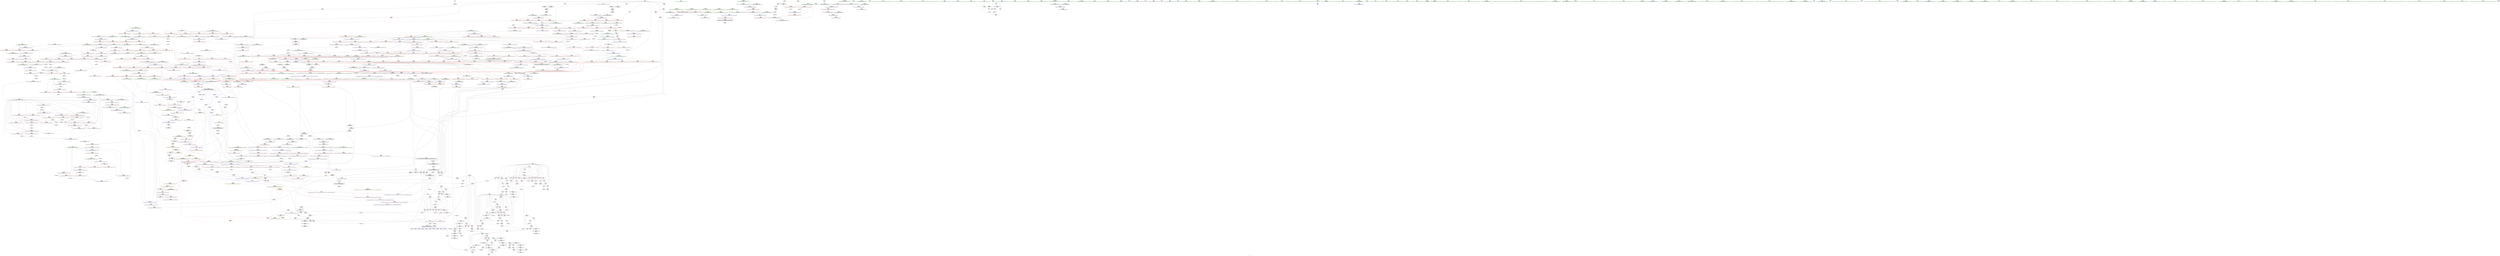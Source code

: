 digraph "SVFG" {
	label="SVFG";

	Node0x55ee0f1f5f90 [shape=record,color=grey,label="{NodeID: 0\nNullPtr}"];
	Node0x55ee0f1f5f90 -> Node0x55ee0f260250[style=solid];
	Node0x55ee0f388fa0 [shape=record,color=black,label="{NodeID: 1882\n534 = PHI(450, )\n0th arg _ZSt14__partial_sortIPxN9__gnu_cxx5__ops15_Iter_less_iterEEvT_S4_S4_T0_ }"];
	Node0x55ee0f388fa0 -> Node0x55ee0f285400[style=solid];
	Node0x55ee0f270f00 [shape=record,color=blue,label="{NodeID: 775\n1047\<--1038\n__c.addr\<--__c\n_ZSt22__move_median_to_firstIPxN9__gnu_cxx5__ops15_Iter_less_iterEEvT_S4_S4_S4_T0_\n}"];
	Node0x55ee0f270f00 -> Node0x55ee0f27dfd0[style=dashed];
	Node0x55ee0f270f00 -> Node0x55ee0f27e0a0[style=dashed];
	Node0x55ee0f270f00 -> Node0x55ee0f27e170[style=dashed];
	Node0x55ee0f270f00 -> Node0x55ee0f27e240[style=dashed];
	Node0x55ee0f270f00 -> Node0x55ee0f27e310[style=dashed];
	Node0x55ee0f270f00 -> Node0x55ee0f27e3e0[style=dashed];
	Node0x55ee0f267b30 [shape=record,color=red,label="{NodeID: 443\n589\<--567\n\<--__first.addr\n_ZSt27__unguarded_partition_pivotIPxN9__gnu_cxx5__ops15_Iter_less_iterEET_S4_S4_T0_\n|{<s0>22}}"];
	Node0x55ee0f267b30:s0 -> Node0x55ee0f2b1700[style=solid,color=red];
	Node0x55ee0f2ac490 [shape=record,color=grey,label="{NodeID: 1218\n511 = Binary(509, 510, )\n}"];
	Node0x55ee0f2ac490 -> Node0x55ee0f2ac310[style=solid];
	Node0x55ee0f25b590 [shape=record,color=green,label="{NodeID: 111\n692\<--693\n__last.addr\<--__last.addr_field_insensitive\n_ZSt11__make_heapIPxN9__gnu_cxx5__ops15_Iter_less_iterEEvT_S4_RT0_\n}"];
	Node0x55ee0f25b590 -> Node0x55ee0f2791d0[style=solid];
	Node0x55ee0f25b590 -> Node0x55ee0f2792a0[style=solid];
	Node0x55ee0f25b590 -> Node0x55ee0f286100[style=solid];
	Node0x55ee0f27d3a0 [shape=record,color=red,label="{NodeID: 554\n1071\<--1041\n\<--__result.addr\n_ZSt22__move_median_to_firstIPxN9__gnu_cxx5__ops15_Iter_less_iterEEvT_S4_S4_S4_T0_\n|{<s0>49}}"];
	Node0x55ee0f27d3a0:s0 -> Node0x55ee0f386da0[style=solid,color=red];
	Node0x55ee0f2f5b70 [shape=record,color=black,label="{NodeID: 1329\nMR_51V_3 = PHI(MR_51V_4, MR_51V_2, )\npts\{423 \}\n}"];
	Node0x55ee0f2f5b70 -> Node0x55ee0f266610[style=dashed];
	Node0x55ee0f2f5b70 -> Node0x55ee0f2666e0[style=dashed];
	Node0x55ee0f2f5b70 -> Node0x55ee0f2667b0[style=dashed];
	Node0x55ee0f2f5b70 -> Node0x55ee0f266880[style=dashed];
	Node0x55ee0f2f5b70 -> Node0x55ee0f266950[style=dashed];
	Node0x55ee0f2f5b70 -> Node0x55ee0f2850c0[style=dashed];
	Node0x55ee0f260420 [shape=record,color=black,label="{NodeID: 222\n13\<--10\n\<--x\nCan only get source location for instruction, argument, global var or function.}"];
	Node0x55ee0f260420 -> Node0x55ee0f26ba80[style=solid];
	Node0x55ee0f32d6c0 [shape=record,color=yellow,style=double,label="{NodeID: 1772\n6V_2 = CSCHI(MR_6V_1)\npts\{15 \}\nCS[]|{<s0>65|<s1>65}}"];
	Node0x55ee0f32d6c0:s0 -> Node0x55ee0f2802c0[style=dashed,color=blue];
	Node0x55ee0f32d6c0:s1 -> Node0x55ee0f271e70[style=dashed,color=blue];
	Node0x55ee0f282dd0 [shape=record,color=blue,label="{NodeID: 665\n46\<--60\nans\<--\nmain\n}"];
	Node0x55ee0f282dd0 -> Node0x55ee0f2706e0[style=dashed];
	Node0x55ee0f282dd0 -> Node0x55ee0f2e4c50[style=dashed];
	Node0x55ee0f282dd0 -> Node0x55ee0f2ed470[style=dashed];
	Node0x55ee0f282dd0 -> Node0x55ee0f307870[style=dashed];
	Node0x55ee0f30d160 [shape=record,color=yellow,style=double,label="{NodeID: 1440\n163V_1 = ENCHI(MR_163V_0)\npts\{701 788 837 1177 1209 1331 \}\nFun[_ZSt11__push_heapIPxlxN9__gnu_cxx5__ops14_Iter_less_valEEvT_T0_S5_T1_RT2_]}"];
	Node0x55ee0f30d160 -> Node0x55ee0f27cd20[style=dashed];
	Node0x55ee0f30d160 -> Node0x55ee0f27cdf0[style=dashed];
	Node0x55ee0f26dfe0 [shape=record,color=red,label="{NodeID: 333\n86\<--32\n\<--i\nmain\n}"];
	Node0x55ee0f26dfe0 -> Node0x55ee0f260620[style=solid];
	Node0x55ee0f2172b0 [shape=record,color=green,label="{NodeID: 1\n5\<--1\n\<--dummyObj\nCan only get source location for instruction, argument, global var or function.}"];
	Node0x55ee0f389070 [shape=record,color=black,label="{NodeID: 1883\n535 = PHI(451, )\n1st arg _ZSt14__partial_sortIPxN9__gnu_cxx5__ops15_Iter_less_iterEEvT_S4_S4_T0_ }"];
	Node0x55ee0f389070 -> Node0x55ee0f2854d0[style=solid];
	Node0x55ee0f270fd0 [shape=record,color=blue,label="{NodeID: 776\n1110\<--1105\n__first.addr\<--__first\n_ZSt21__unguarded_partitionIPxN9__gnu_cxx5__ops15_Iter_less_iterEET_S4_S4_S4_T0_\n}"];
	Node0x55ee0f270fd0 -> Node0x55ee0f2fab70[style=dashed];
	Node0x55ee0f267c00 [shape=record,color=red,label="{NodeID: 444\n590\<--567\n\<--__first.addr\n_ZSt27__unguarded_partition_pivotIPxN9__gnu_cxx5__ops15_Iter_less_iterEET_S4_S4_T0_\n}"];
	Node0x55ee0f267c00 -> Node0x55ee0f26c370[style=solid];
	Node0x55ee0f2ac610 [shape=record,color=grey,label="{NodeID: 1219\n135 = Binary(134, 133, )\n}"];
	Node0x55ee0f2ac610 -> Node0x55ee0f2831e0[style=solid];
	Node0x55ee0f25b660 [shape=record,color=green,label="{NodeID: 112\n694\<--695\n__comp.addr\<--__comp.addr_field_insensitive\n_ZSt11__make_heapIPxN9__gnu_cxx5__ops15_Iter_less_iterEEvT_S4_RT0_\n}"];
	Node0x55ee0f25b660 -> Node0x55ee0f279370[style=solid];
	Node0x55ee0f25b660 -> Node0x55ee0f2861d0[style=solid];
	Node0x55ee0f27d470 [shape=record,color=red,label="{NodeID: 555\n1075\<--1041\n\<--__result.addr\n_ZSt22__move_median_to_firstIPxN9__gnu_cxx5__ops15_Iter_less_iterEEvT_S4_S4_S4_T0_\n|{<s0>50}}"];
	Node0x55ee0f27d470:s0 -> Node0x55ee0f386da0[style=solid,color=red];
	Node0x55ee0f2f6070 [shape=record,color=black,label="{NodeID: 1330\nMR_53V_3 = PHI(MR_53V_4, MR_53V_2, )\npts\{425 \}\n}"];
	Node0x55ee0f2f6070 -> Node0x55ee0f266a20[style=dashed];
	Node0x55ee0f2f6070 -> Node0x55ee0f266af0[style=dashed];
	Node0x55ee0f2f6070 -> Node0x55ee0f284f20[style=dashed];
	Node0x55ee0f260520 [shape=record,color=black,label="{NodeID: 223\n17\<--16\n\<--y\nCan only get source location for instruction, argument, global var or function.}"];
	Node0x55ee0f260520 -> Node0x55ee0f26bdc0[style=solid];
	Node0x55ee0f32d820 [shape=record,color=yellow,style=double,label="{NodeID: 1773\n6V_2 = CSCHI(MR_6V_1)\npts\{15 \}\nCS[]|{<s0>73}}"];
	Node0x55ee0f32d820:s0 -> Node0x55ee0f32d6c0[style=dashed,color=blue];
	Node0x55ee0f282ea0 [shape=record,color=blue,label="{NodeID: 666\n32\<--5\ni\<--\nmain\n}"];
	Node0x55ee0f282ea0 -> Node0x55ee0f26e180[style=dashed];
	Node0x55ee0f282ea0 -> Node0x55ee0f26e250[style=dashed];
	Node0x55ee0f282ea0 -> Node0x55ee0f26e320[style=dashed];
	Node0x55ee0f282ea0 -> Node0x55ee0f26e3f0[style=dashed];
	Node0x55ee0f282ea0 -> Node0x55ee0f26e4c0[style=dashed];
	Node0x55ee0f282ea0 -> Node0x55ee0f26e590[style=dashed];
	Node0x55ee0f282ea0 -> Node0x55ee0f26e660[style=dashed];
	Node0x55ee0f282ea0 -> Node0x55ee0f26e730[style=dashed];
	Node0x55ee0f282ea0 -> Node0x55ee0f26e800[style=dashed];
	Node0x55ee0f282ea0 -> Node0x55ee0f26e8d0[style=dashed];
	Node0x55ee0f282ea0 -> Node0x55ee0f26e9a0[style=dashed];
	Node0x55ee0f282ea0 -> Node0x55ee0f26ea70[style=dashed];
	Node0x55ee0f282ea0 -> Node0x55ee0f26eb40[style=dashed];
	Node0x55ee0f282ea0 -> Node0x55ee0f2847d0[style=dashed];
	Node0x55ee0f282ea0 -> Node0x55ee0f2eb670[style=dashed];
	Node0x55ee0f30d2d0 [shape=record,color=yellow,style=double,label="{NodeID: 1441\n2V_1 = ENCHI(MR_2V_0)\npts\{6 \}\nFun[main]}"];
	Node0x55ee0f30d2d0 -> Node0x55ee0f26dca0[style=dashed];
	Node0x55ee0f26e0b0 [shape=record,color=red,label="{NodeID: 334\n92\<--32\n\<--i\nmain\n}"];
	Node0x55ee0f26e0b0 -> Node0x55ee0f277d10[style=solid];
	Node0x55ee0f21d790 [shape=record,color=green,label="{NodeID: 2\n8\<--1\n\<--dummyObj\nCan only get source location for instruction, argument, global var or function.|{<s0>34}}"];
	Node0x55ee0f21d790:s0 -> Node0x55ee0f388b90[style=solid,color=red];
	Node0x55ee0f389140 [shape=record,color=black,label="{NodeID: 1884\n536 = PHI(452, )\n2nd arg _ZSt14__partial_sortIPxN9__gnu_cxx5__ops15_Iter_less_iterEEvT_S4_S4_T0_ }"];
	Node0x55ee0f389140 -> Node0x55ee0f2855a0[style=solid];
	Node0x55ee0f2710a0 [shape=record,color=blue,label="{NodeID: 777\n1112\<--1106\n__last.addr\<--__last\n_ZSt21__unguarded_partitionIPxN9__gnu_cxx5__ops15_Iter_less_iterEET_S4_S4_S4_T0_\n}"];
	Node0x55ee0f2710a0 -> Node0x55ee0f27e990[style=dashed];
	Node0x55ee0f2710a0 -> Node0x55ee0f271310[style=dashed];
	Node0x55ee0f267cd0 [shape=record,color=red,label="{NodeID: 445\n598\<--567\n\<--__first.addr\n_ZSt27__unguarded_partition_pivotIPxN9__gnu_cxx5__ops15_Iter_less_iterEET_S4_S4_T0_\n}"];
	Node0x55ee0f267cd0 -> Node0x55ee0f26c510[style=solid];
	Node0x55ee0f2ac790 [shape=record,color=grey,label="{NodeID: 1220\n139 = Binary(138, 66, )\n}"];
	Node0x55ee0f2ac790 -> Node0x55ee0f2832b0[style=solid];
	Node0x55ee0f25b730 [shape=record,color=green,label="{NodeID: 113\n696\<--697\n__len\<--__len_field_insensitive\n_ZSt11__make_heapIPxN9__gnu_cxx5__ops15_Iter_less_iterEEvT_S4_RT0_\n}"];
	Node0x55ee0f25b730 -> Node0x55ee0f279440[style=solid];
	Node0x55ee0f25b730 -> Node0x55ee0f279510[style=solid];
	Node0x55ee0f25b730 -> Node0x55ee0f2862a0[style=solid];
	Node0x55ee0f27d540 [shape=record,color=red,label="{NodeID: 556\n1085\<--1041\n\<--__result.addr\n_ZSt22__move_median_to_firstIPxN9__gnu_cxx5__ops15_Iter_less_iterEEvT_S4_S4_S4_T0_\n|{<s0>52}}"];
	Node0x55ee0f27d540:s0 -> Node0x55ee0f386da0[style=solid,color=red];
	Node0x55ee0f2f6570 [shape=record,color=black,label="{NodeID: 1331\nMR_55V_2 = PHI(MR_55V_3, MR_55V_1, )\npts\{429 \}\n}"];
	Node0x55ee0f2f6570 -> Node0x55ee0f284ff0[style=dashed];
	Node0x55ee0f260620 [shape=record,color=black,label="{NodeID: 224\n87\<--86\nidxprom\<--\nmain\n}"];
	Node0x55ee0f32d980 [shape=record,color=yellow,style=double,label="{NodeID: 1774\n6V_2 = CSCHI(MR_6V_1)\npts\{15 \}\nCS[]|{<s0>81}}"];
	Node0x55ee0f32d980:s0 -> Node0x55ee0f32d820[style=dashed,color=blue];
	Node0x55ee0f282f70 [shape=record,color=blue,label="{NodeID: 667\n48\<--60\ncur\<--\nmain\n}"];
	Node0x55ee0f282f70 -> Node0x55ee0f2e5150[style=dashed];
	Node0x55ee0f30d3e0 [shape=record,color=yellow,style=double,label="{NodeID: 1442\n4V_1 = ENCHI(MR_4V_0)\npts\{9 \}\nFun[main]}"];
	Node0x55ee0f30d3e0 -> Node0x55ee0f26dd70[style=dashed];
	Node0x55ee0f30d3e0 -> Node0x55ee0f26de40[style=dashed];
	Node0x55ee0f26e180 [shape=record,color=red,label="{NodeID: 335\n107\<--32\n\<--i\nmain\n}"];
	Node0x55ee0f26e180 -> Node0x55ee0f2acf10[style=solid];
	Node0x55ee0f258200 [shape=record,color=green,label="{NodeID: 3\n19\<--1\n.str\<--dummyObj\nGlob }"];
	Node0x55ee0f389210 [shape=record,color=black,label="{NodeID: 1885\n655 = PHI(556, )\n0th arg _ZSt11__sort_heapIPxN9__gnu_cxx5__ops15_Iter_less_iterEEvT_S4_RT0_ }"];
	Node0x55ee0f389210 -> Node0x55ee0f285cf0[style=solid];
	Node0x55ee0f271170 [shape=record,color=blue,label="{NodeID: 778\n1114\<--1107\n__pivot.addr\<--__pivot\n_ZSt21__unguarded_partitionIPxN9__gnu_cxx5__ops15_Iter_less_iterEET_S4_S4_S4_T0_\n}"];
	Node0x55ee0f271170 -> Node0x55ee0f27eda0[style=dashed];
	Node0x55ee0f271170 -> Node0x55ee0f27ee70[style=dashed];
	Node0x55ee0f267da0 [shape=record,color=red,label="{NodeID: 446\n601\<--567\n\<--__first.addr\n_ZSt27__unguarded_partition_pivotIPxN9__gnu_cxx5__ops15_Iter_less_iterEET_S4_S4_T0_\n|{<s0>23}}"];
	Node0x55ee0f267da0:s0 -> Node0x55ee0f381f40[style=solid,color=red];
	Node0x55ee0f2ac910 [shape=record,color=grey,label="{NodeID: 1221\n974 = Binary(973, 399, )\n}"];
	Node0x55ee0f2ac910 -> Node0x55ee0f287e40[style=solid];
	Node0x55ee0f25b800 [shape=record,color=green,label="{NodeID: 114\n698\<--699\n__parent\<--__parent_field_insensitive\n_ZSt11__make_heapIPxN9__gnu_cxx5__ops15_Iter_less_iterEEvT_S4_RT0_\n}"];
	Node0x55ee0f25b800 -> Node0x55ee0f2795e0[style=solid];
	Node0x55ee0f25b800 -> Node0x55ee0f2796b0[style=solid];
	Node0x55ee0f25b800 -> Node0x55ee0f279780[style=solid];
	Node0x55ee0f25b800 -> Node0x55ee0f279850[style=solid];
	Node0x55ee0f25b800 -> Node0x55ee0f286370[style=solid];
	Node0x55ee0f25b800 -> Node0x55ee0f286510[style=solid];
	Node0x55ee0f27d610 [shape=record,color=red,label="{NodeID: 557\n1093\<--1041\n\<--__result.addr\n_ZSt22__move_median_to_firstIPxN9__gnu_cxx5__ops15_Iter_less_iterEEvT_S4_S4_S4_T0_\n|{<s0>54}}"];
	Node0x55ee0f27d610:s0 -> Node0x55ee0f386da0[style=solid,color=red];
	Node0x55ee0f2606f0 [shape=record,color=black,label="{NodeID: 225\n112\<--111\nidxprom9\<--\nmain\n}"];
	Node0x55ee0f378480 [shape=record,color=black,label="{NodeID: 1775\n476 = PHI(393, )\n0th arg _ZSt4__lgl }"];
	Node0x55ee0f378480 -> Node0x55ee0f285190[style=solid];
	Node0x55ee0f283040 [shape=record,color=blue,label="{NodeID: 668\n40\<--8\nbet\<--\nmain\n}"];
	Node0x55ee0f283040 -> Node0x55ee0f26fec0[style=dashed];
	Node0x55ee0f283040 -> Node0x55ee0f26ff90[style=dashed];
	Node0x55ee0f283040 -> Node0x55ee0f2831e0[style=dashed];
	Node0x55ee0f283040 -> Node0x55ee0f2e4750[style=dashed];
	Node0x55ee0f26e250 [shape=record,color=red,label="{NodeID: 336\n111\<--32\n\<--i\nmain\n}"];
	Node0x55ee0f26e250 -> Node0x55ee0f2606f0[style=solid];
	Node0x55ee0f258950 [shape=record,color=green,label="{NodeID: 4\n21\<--1\n.str.1\<--dummyObj\nGlob }"];
	Node0x55ee0f3892e0 [shape=record,color=black,label="{NodeID: 1886\n656 = PHI(557, )\n1st arg _ZSt11__sort_heapIPxN9__gnu_cxx5__ops15_Iter_less_iterEEvT_S4_RT0_ }"];
	Node0x55ee0f3892e0 -> Node0x55ee0f285dc0[style=solid];
	Node0x55ee0f271240 [shape=record,color=blue,label="{NodeID: 779\n1110\<--1126\n__first.addr\<--incdec.ptr\n_ZSt21__unguarded_partitionIPxN9__gnu_cxx5__ops15_Iter_less_iterEET_S4_S4_S4_T0_\n}"];
	Node0x55ee0f271240 -> Node0x55ee0f2fab70[style=dashed];
	Node0x55ee0f267e70 [shape=record,color=red,label="{NodeID: 447\n580\<--569\n\<--__last.addr\n_ZSt27__unguarded_partition_pivotIPxN9__gnu_cxx5__ops15_Iter_less_iterEET_S4_S4_T0_\n}"];
	Node0x55ee0f267e70 -> Node0x55ee0f269ba0[style=solid];
	Node0x55ee0f2aca90 [shape=record,color=grey,label="{NodeID: 1222\n973 = Binary(972, 164, )\n}"];
	Node0x55ee0f2aca90 -> Node0x55ee0f2ac910[style=solid];
	Node0x55ee0f260aa0 [shape=record,color=green,label="{NodeID: 115\n700\<--701\n__value\<--__value_field_insensitive\n_ZSt11__make_heapIPxN9__gnu_cxx5__ops15_Iter_less_iterEEvT_S4_RT0_\n|{|<s1>29}}"];
	Node0x55ee0f260aa0 -> Node0x55ee0f286440[style=solid];
	Node0x55ee0f260aa0:s1 -> Node0x55ee0f388100[style=solid,color=red];
	Node0x55ee0f27d6e0 [shape=record,color=red,label="{NodeID: 558\n1097\<--1041\n\<--__result.addr\n_ZSt22__move_median_to_firstIPxN9__gnu_cxx5__ops15_Iter_less_iterEEvT_S4_S4_S4_T0_\n|{<s0>55}}"];
	Node0x55ee0f27d6e0:s0 -> Node0x55ee0f386da0[style=solid,color=red];
	Node0x55ee0f2607c0 [shape=record,color=black,label="{NodeID: 226\n117\<--116\nidxprom11\<--add\nmain\n}"];
	Node0x55ee0f378770 [shape=record,color=black,label="{NodeID: 1776\n1015 = PHI(981, )\n0th arg _ZNK9__gnu_cxx5__ops14_Iter_less_valclIPxxEEbT_RT0_ }"];
	Node0x55ee0f378770 -> Node0x55ee0f270a20[style=solid];
	Node0x55ee0f283110 [shape=record,color=blue,label="{NodeID: 669\n34\<--5\nj\<--\nmain\n}"];
	Node0x55ee0f283110 -> Node0x55ee0f26ec10[style=dashed];
	Node0x55ee0f283110 -> Node0x55ee0f26ece0[style=dashed];
	Node0x55ee0f283110 -> Node0x55ee0f26edb0[style=dashed];
	Node0x55ee0f283110 -> Node0x55ee0f2832b0[style=dashed];
	Node0x55ee0f283110 -> Node0x55ee0f2e4250[style=dashed];
	Node0x55ee0f26e320 [shape=record,color=red,label="{NodeID: 337\n115\<--32\n\<--i\nmain\n}"];
	Node0x55ee0f26e320 -> Node0x55ee0f277110[style=solid];
	Node0x55ee0f2589e0 [shape=record,color=green,label="{NodeID: 5\n23\<--1\n.str.2\<--dummyObj\nGlob }"];
	Node0x55ee0f3893b0 [shape=record,color=black,label="{NodeID: 1887\n657 = PHI(537, )\n2nd arg _ZSt11__sort_heapIPxN9__gnu_cxx5__ops15_Iter_less_iterEEvT_S4_RT0_ }"];
	Node0x55ee0f3893b0 -> Node0x55ee0f285e90[style=solid];
	Node0x55ee0f271310 [shape=record,color=blue,label="{NodeID: 780\n1112\<--1130\n__last.addr\<--incdec.ptr3\n_ZSt21__unguarded_partitionIPxN9__gnu_cxx5__ops15_Iter_less_iterEET_S4_S4_S4_T0_\n}"];
	Node0x55ee0f271310 -> Node0x55ee0f2fba70[style=dashed];
	Node0x55ee0f267f40 [shape=record,color=red,label="{NodeID: 448\n593\<--569\n\<--__last.addr\n_ZSt27__unguarded_partition_pivotIPxN9__gnu_cxx5__ops15_Iter_less_iterEET_S4_S4_T0_\n}"];
	Node0x55ee0f267f40 -> Node0x55ee0f26c440[style=solid];
	Node0x55ee0f2acc10 [shape=record,color=grey,label="{NodeID: 1223\n84 = cmp(82, 83, )\n}"];
	Node0x55ee0f260b70 [shape=record,color=green,label="{NodeID: 116\n702\<--703\nagg.tmp\<--agg.tmp_field_insensitive\n_ZSt11__make_heapIPxN9__gnu_cxx5__ops15_Iter_less_iterEEvT_S4_RT0_\n}"];
	Node0x55ee0f27d7b0 [shape=record,color=red,label="{NodeID: 559\n1053\<--1043\n\<--__a.addr\n_ZSt22__move_median_to_firstIPxN9__gnu_cxx5__ops15_Iter_less_iterEEvT_S4_S4_S4_T0_\n|{<s0>45}}"];
	Node0x55ee0f27d7b0:s0 -> Node0x55ee0f3875a0[style=solid,color=red];
	Node0x55ee0f260890 [shape=record,color=black,label="{NodeID: 227\n131\<--130\nidxprom17\<--\nmain\n}"];
	Node0x55ee0f381680 [shape=record,color=black,label="{NodeID: 1777\n1016 = PHI(984, )\n1st arg _ZNK9__gnu_cxx5__ops14_Iter_less_valclIPxxEEbT_RT0_ }"];
	Node0x55ee0f381680 -> Node0x55ee0f270af0[style=solid];
	Node0x55ee0f2831e0 [shape=record,color=blue,label="{NodeID: 670\n40\<--135\nbet\<--add19\nmain\n}"];
	Node0x55ee0f2831e0 -> Node0x55ee0f26fec0[style=dashed];
	Node0x55ee0f2831e0 -> Node0x55ee0f26ff90[style=dashed];
	Node0x55ee0f2831e0 -> Node0x55ee0f2831e0[style=dashed];
	Node0x55ee0f2831e0 -> Node0x55ee0f2e4750[style=dashed];
	Node0x55ee0f26e3f0 [shape=record,color=red,label="{NodeID: 338\n127\<--32\n\<--i\nmain\n}"];
	Node0x55ee0f26e3f0 -> Node0x55ee0f2ad090[style=solid];
	Node0x55ee0f258a70 [shape=record,color=green,label="{NodeID: 6\n25\<--1\n.str.3\<--dummyObj\nGlob }"];
	Node0x55ee0f389480 [shape=record,color=black,label="{NodeID: 1888\n1405 = PHI(1386, )\n0th arg _ZSt22__copy_move_backward_aILb1EPxS0_ET1_T0_S2_S1_ }"];
	Node0x55ee0f389480 -> Node0x55ee0f272f80[style=solid];
	Node0x55ee0f2713e0 [shape=record,color=blue,label="{NodeID: 781\n1112\<--1138\n__last.addr\<--incdec.ptr7\n_ZSt21__unguarded_partitionIPxN9__gnu_cxx5__ops15_Iter_less_iterEET_S4_S4_S4_T0_\n}"];
	Node0x55ee0f2713e0 -> Node0x55ee0f2fba70[style=dashed];
	Node0x55ee0f268010 [shape=record,color=red,label="{NodeID: 449\n600\<--569\n\<--__last.addr\n_ZSt27__unguarded_partition_pivotIPxN9__gnu_cxx5__ops15_Iter_less_iterEET_S4_S4_T0_\n|{<s0>23}}"];
	Node0x55ee0f268010:s0 -> Node0x55ee0f381e00[style=solid,color=red];
	Node0x55ee0f2acd90 [shape=record,color=grey,label="{NodeID: 1224\n1289 = cmp(1287, 1288, )\n}"];
	Node0x55ee0f260c40 [shape=record,color=green,label="{NodeID: 117\n732\<--733\n_ZSt4moveIRxEONSt16remove_referenceIT_E4typeEOS2_\<--_ZSt4moveIRxEONSt16remove_referenceIT_E4typeEOS2__field_insensitive\n}"];
	Node0x55ee0f27d880 [shape=record,color=red,label="{NodeID: 560\n1067\<--1043\n\<--__a.addr\n_ZSt22__move_median_to_firstIPxN9__gnu_cxx5__ops15_Iter_less_iterEEvT_S4_S4_S4_T0_\n|{<s0>48}}"];
	Node0x55ee0f27d880:s0 -> Node0x55ee0f3875a0[style=solid,color=red];
	Node0x55ee0f2f7970 [shape=record,color=black,label="{NodeID: 1335\nMR_6V_4 = PHI(MR_6V_3, MR_6V_1, )\npts\{15 \}\n|{<s0>9}}"];
	Node0x55ee0f2f7970:s0 -> Node0x55ee0f32b040[style=dashed,color=blue];
	Node0x55ee0f260960 [shape=record,color=black,label="{NodeID: 228\n147\<--146\nconv\<--add24\nmain\n}"];
	Node0x55ee0f260960 -> Node0x55ee0f2a9610[style=solid];
	Node0x55ee0f3817c0 [shape=record,color=black,label="{NodeID: 1778\n1017 = PHI(961, )\n2nd arg _ZNK9__gnu_cxx5__ops14_Iter_less_valclIPxxEEbT_RT0_ }"];
	Node0x55ee0f3817c0 -> Node0x55ee0f270bc0[style=solid];
	Node0x55ee0f2832b0 [shape=record,color=blue,label="{NodeID: 671\n34\<--139\nj\<--inc21\nmain\n}"];
	Node0x55ee0f2832b0 -> Node0x55ee0f26ec10[style=dashed];
	Node0x55ee0f2832b0 -> Node0x55ee0f26ece0[style=dashed];
	Node0x55ee0f2832b0 -> Node0x55ee0f26edb0[style=dashed];
	Node0x55ee0f2832b0 -> Node0x55ee0f2832b0[style=dashed];
	Node0x55ee0f2832b0 -> Node0x55ee0f2e4250[style=dashed];
	Node0x55ee0f26e4c0 [shape=record,color=red,label="{NodeID: 339\n145\<--32\n\<--i\nmain\n}"];
	Node0x55ee0f26e4c0 -> Node0x55ee0f2a9490[style=solid];
	Node0x55ee0f258b00 [shape=record,color=green,label="{NodeID: 7\n60\<--1\n\<--dummyObj\nCan only get source location for instruction, argument, global var or function.}"];
	Node0x55ee0f389550 [shape=record,color=black,label="{NodeID: 1889\n1406 = PHI(1390, )\n1st arg _ZSt22__copy_move_backward_aILb1EPxS0_ET1_T0_S2_S1_ }"];
	Node0x55ee0f389550 -> Node0x55ee0f273050[style=solid];
	Node0x55ee0f2714b0 [shape=record,color=blue,label="{NodeID: 782\n1110\<--1151\n__first.addr\<--incdec.ptr9\n_ZSt21__unguarded_partitionIPxN9__gnu_cxx5__ops15_Iter_less_iterEET_S4_S4_S4_T0_\n}"];
	Node0x55ee0f2714b0 -> Node0x55ee0f2fab70[style=dashed];
	Node0x55ee0f2680e0 [shape=record,color=red,label="{NodeID: 450\n592\<--571\n\<--__mid\n_ZSt27__unguarded_partition_pivotIPxN9__gnu_cxx5__ops15_Iter_less_iterEET_S4_S4_T0_\n|{<s0>22}}"];
	Node0x55ee0f2680e0:s0 -> Node0x55ee0f3870c0[style=solid,color=red];
	Node0x55ee0f2acf10 [shape=record,color=grey,label="{NodeID: 1225\n108 = cmp(107, 109, )\n}"];
	Node0x55ee0f260d40 [shape=record,color=green,label="{NodeID: 118\n743\<--744\n_ZSt13__adjust_heapIPxlxN9__gnu_cxx5__ops15_Iter_less_iterEEvT_T0_S5_T1_T2_\<--_ZSt13__adjust_heapIPxlxN9__gnu_cxx5__ops15_Iter_less_iterEEvT_T0_S5_T1_T2__field_insensitive\n}"];
	Node0x55ee0f27d950 [shape=record,color=red,label="{NodeID: 561\n1076\<--1043\n\<--__a.addr\n_ZSt22__move_median_to_firstIPxN9__gnu_cxx5__ops15_Iter_less_iterEEvT_S4_S4_S4_T0_\n|{<s0>50}}"];
	Node0x55ee0f27d950:s0 -> Node0x55ee0f2b05a0[style=solid,color=red];
	Node0x55ee0f268b60 [shape=record,color=black,label="{NodeID: 229\n153\<--152\nidxprom26\<--add25\nmain\n}"];
	Node0x55ee0f381900 [shape=record,color=black,label="{NodeID: 1779\n687 = PHI(623, )\n0th arg _ZSt11__make_heapIPxN9__gnu_cxx5__ops15_Iter_less_iterEEvT_S4_RT0_ }"];
	Node0x55ee0f381900 -> Node0x55ee0f286030[style=solid];
	Node0x55ee0f283380 [shape=record,color=blue,label="{NodeID: 672\n38\<--148\nll\<--div\nmain\n}"];
	Node0x55ee0f283380 -> Node0x55ee0f26fc50[style=dashed];
	Node0x55ee0f283380 -> Node0x55ee0f26fd20[style=dashed];
	Node0x55ee0f283380 -> Node0x55ee0f26fdf0[style=dashed];
	Node0x55ee0f283380 -> Node0x55ee0f283450[style=dashed];
	Node0x55ee0f283380 -> Node0x55ee0f306e70[style=dashed];
	Node0x55ee0f26e590 [shape=record,color=red,label="{NodeID: 340\n151\<--32\n\<--i\nmain\n}"];
	Node0x55ee0f26e590 -> Node0x55ee0f2a8890[style=solid];
	Node0x55ee0f258b90 [shape=record,color=green,label="{NodeID: 8\n66\<--1\n\<--dummyObj\nCan only get source location for instruction, argument, global var or function.}"];
	Node0x55ee0f389620 [shape=record,color=black,label="{NodeID: 1890\n1407 = PHI(1392, )\n2nd arg _ZSt22__copy_move_backward_aILb1EPxS0_ET1_T0_S2_S1_ }"];
	Node0x55ee0f389620 -> Node0x55ee0f273120[style=solid];
	Node0x55ee0f271580 [shape=record,color=blue,label="{NodeID: 783\n1157\<--1155\n__a.addr\<--__a\n_ZSt9iter_swapIPxS0_EvT_T0_\n}"];
	Node0x55ee0f271580 -> Node0x55ee0f27ef40[style=dashed];
	Node0x55ee0f2681b0 [shape=record,color=red,label="{NodeID: 451\n623\<--612\n\<--__first.addr\n_ZSt13__heap_selectIPxN9__gnu_cxx5__ops15_Iter_less_iterEEvT_S4_S4_T0_\n|{<s0>24}}"];
	Node0x55ee0f2681b0:s0 -> Node0x55ee0f381900[style=solid,color=red];
	Node0x55ee0f2ad090 [shape=record,color=grey,label="{NodeID: 1226\n128 = cmp(126, 127, )\n}"];
	Node0x55ee0f260e40 [shape=record,color=green,label="{NodeID: 119\n758\<--759\nthis.addr\<--this.addr_field_insensitive\n_ZNK9__gnu_cxx5__ops15_Iter_less_iterclIPxS3_EEbT_T0_\n}"];
	Node0x55ee0f260e40 -> Node0x55ee0f279ac0[style=solid];
	Node0x55ee0f260e40 -> Node0x55ee0f2865e0[style=solid];
	Node0x55ee0f27da20 [shape=record,color=red,label="{NodeID: 562\n1081\<--1043\n\<--__a.addr\n_ZSt22__move_median_to_firstIPxN9__gnu_cxx5__ops15_Iter_less_iterEEvT_S4_S4_S4_T0_\n|{<s0>51}}"];
	Node0x55ee0f27da20:s0 -> Node0x55ee0f3875a0[style=solid,color=red];
	Node0x55ee0f2f8370 [shape=record,color=black,label="{NodeID: 1337\nMR_6V_6 = PHI(MR_6V_3, MR_6V_2, )\npts\{15 \}\n|{<s0>11|<s1>15}}"];
	Node0x55ee0f2f8370:s0 -> Node0x55ee0f32ad80[style=dashed,color=blue];
	Node0x55ee0f2f8370:s1 -> Node0x55ee0f2f5670[style=dashed,color=blue];
	Node0x55ee0f268c30 [shape=record,color=black,label="{NodeID: 230\n160\<--159\nidxprom31\<--add30\nmain\n}"];
	Node0x55ee0f381a40 [shape=record,color=black,label="{NodeID: 1780\n688 = PHI(624, )\n1st arg _ZSt11__make_heapIPxN9__gnu_cxx5__ops15_Iter_less_iterEEvT_S4_RT0_ }"];
	Node0x55ee0f381a40 -> Node0x55ee0f286100[style=solid];
	Node0x55ee0f283450 [shape=record,color=blue,label="{NodeID: 673\n38\<--163\nll\<--sub\nmain\n}"];
	Node0x55ee0f283450 -> Node0x55ee0f26fd20[style=dashed];
	Node0x55ee0f283450 -> Node0x55ee0f26fdf0[style=dashed];
	Node0x55ee0f283450 -> Node0x55ee0f306e70[style=dashed];
	Node0x55ee0f26e660 [shape=record,color=red,label="{NodeID: 341\n158\<--32\n\<--i\nmain\n}"];
	Node0x55ee0f26e660 -> Node0x55ee0f2a8710[style=solid];
	Node0x55ee0f258c50 [shape=record,color=green,label="{NodeID: 9\n73\<--1\n\<--dummyObj\nCan only get source location for instruction, argument, global var or function.}"];
	Node0x55ee0f3896f0 [shape=record,color=black,label="{NodeID: 1891\n415 = PHI(386, 467, )\n0th arg _ZSt16__introsort_loopIPxlN9__gnu_cxx5__ops15_Iter_less_iterEEvT_S4_T0_T1_ }"];
	Node0x55ee0f3896f0 -> Node0x55ee0f284cb0[style=solid];
	Node0x55ee0f271650 [shape=record,color=blue,label="{NodeID: 784\n1159\<--1156\n__b.addr\<--__b\n_ZSt9iter_swapIPxS0_EvT_T0_\n}"];
	Node0x55ee0f271650 -> Node0x55ee0f27f010[style=dashed];
	Node0x55ee0f268280 [shape=record,color=red,label="{NodeID: 452\n636\<--612\n\<--__first.addr\n_ZSt13__heap_selectIPxN9__gnu_cxx5__ops15_Iter_less_iterEEvT_S4_S4_T0_\n|{<s0>25}}"];
	Node0x55ee0f268280:s0 -> Node0x55ee0f387670[style=solid,color=red];
	Node0x55ee0f2ad210 [shape=record,color=grey,label="{NodeID: 1227\n384 = cmp(382, 383, )\n}"];
	Node0x55ee0f260f10 [shape=record,color=green,label="{NodeID: 120\n760\<--761\n__it1.addr\<--__it1.addr_field_insensitive\n_ZNK9__gnu_cxx5__ops15_Iter_less_iterclIPxS3_EEbT_T0_\n}"];
	Node0x55ee0f260f10 -> Node0x55ee0f279b90[style=solid];
	Node0x55ee0f260f10 -> Node0x55ee0f2866b0[style=solid];
	Node0x55ee0f27daf0 [shape=record,color=red,label="{NodeID: 563\n1086\<--1043\n\<--__a.addr\n_ZSt22__move_median_to_firstIPxN9__gnu_cxx5__ops15_Iter_less_iterEEvT_S4_S4_S4_T0_\n|{<s0>52}}"];
	Node0x55ee0f27daf0:s0 -> Node0x55ee0f2b05a0[style=solid,color=red];
	Node0x55ee0f268d00 [shape=record,color=black,label="{NodeID: 231\n178\<--177\nidxprom37\<--\nmain\n}"];
	Node0x55ee0f381b80 [shape=record,color=black,label="{NodeID: 1781\n689 = PHI(610, )\n2nd arg _ZSt11__make_heapIPxN9__gnu_cxx5__ops15_Iter_less_iterEEvT_S4_RT0_ }"];
	Node0x55ee0f381b80 -> Node0x55ee0f2861d0[style=solid];
	Node0x55ee0f283520 [shape=record,color=blue,label="{NodeID: 674\n36\<--168\nl\<--sub33\nmain\n}"];
	Node0x55ee0f283520 -> Node0x55ee0f26f6a0[style=dashed];
	Node0x55ee0f283520 -> Node0x55ee0f26f770[style=dashed];
	Node0x55ee0f283520 -> Node0x55ee0f26f840[style=dashed];
	Node0x55ee0f283520 -> Node0x55ee0f26f910[style=dashed];
	Node0x55ee0f283520 -> Node0x55ee0f26f9e0[style=dashed];
	Node0x55ee0f283520 -> Node0x55ee0f26fab0[style=dashed];
	Node0x55ee0f283520 -> Node0x55ee0f26fb80[style=dashed];
	Node0x55ee0f283520 -> Node0x55ee0f284700[style=dashed];
	Node0x55ee0f283520 -> Node0x55ee0f306970[style=dashed];
	Node0x55ee0f26e730 [shape=record,color=red,label="{NodeID: 342\n177\<--32\n\<--i\nmain\n}"];
	Node0x55ee0f26e730 -> Node0x55ee0f268d00[style=solid];
	Node0x55ee0f258d50 [shape=record,color=green,label="{NodeID: 10\n74\<--1\n\<--dummyObj\nCan only get source location for instruction, argument, global var or function.}"];
	Node0x55ee0f3897c0 [shape=record,color=black,label="{NodeID: 1892\n416 = PHI(387, 468, )\n1st arg _ZSt16__introsort_loopIPxlN9__gnu_cxx5__ops15_Iter_less_iterEEvT_S4_T0_T1_ }"];
	Node0x55ee0f3897c0 -> Node0x55ee0f284d80[style=solid];
	Node0x55ee0f271720 [shape=record,color=blue,label="{NodeID: 785\n1172\<--1170\n__a.addr\<--__a\n_ZSt4swapIxENSt9enable_ifIXsr6__and_ISt6__not_ISt15__is_tuple_likeIT_EESt21is_move_constructibleIS3_ESt18is_move_assignableIS3_EEE5valueEvE4typeERS3_SC_\n}"];
	Node0x55ee0f271720 -> Node0x55ee0f27f0e0[style=dashed];
	Node0x55ee0f271720 -> Node0x55ee0f27f1b0[style=dashed];
	Node0x55ee0f268350 [shape=record,color=red,label="{NodeID: 453\n641\<--612\n\<--__first.addr\n_ZSt13__heap_selectIPxN9__gnu_cxx5__ops15_Iter_less_iterEEvT_S4_S4_T0_\n|{<s0>26}}"];
	Node0x55ee0f268350:s0 -> Node0x55ee0f387740[style=solid,color=red];
	Node0x55ee0f2ad390 [shape=record,color=grey,label="{NodeID: 1228\n120 = cmp(114, 119, )\n}"];
	Node0x55ee0f260fe0 [shape=record,color=green,label="{NodeID: 121\n762\<--763\n__it2.addr\<--__it2.addr_field_insensitive\n_ZNK9__gnu_cxx5__ops15_Iter_less_iterclIPxS3_EEbT_T0_\n}"];
	Node0x55ee0f260fe0 -> Node0x55ee0f279c60[style=solid];
	Node0x55ee0f260fe0 -> Node0x55ee0f286780[style=solid];
	Node0x55ee0f27dbc0 [shape=record,color=red,label="{NodeID: 564\n1054\<--1045\n\<--__b.addr\n_ZSt22__move_median_to_firstIPxN9__gnu_cxx5__ops15_Iter_less_iterEEvT_S4_S4_S4_T0_\n|{<s0>45}}"];
	Node0x55ee0f27dbc0:s0 -> Node0x55ee0f387670[style=solid,color=red];
	Node0x55ee0f268dd0 [shape=record,color=black,label="{NodeID: 232\n193\<--192\nidxprom45\<--\nmain\n}"];
	Node0x55ee0f381cc0 [shape=record,color=black,label="{NodeID: 1782\n1105 = PHI(599, )\n0th arg _ZSt21__unguarded_partitionIPxN9__gnu_cxx5__ops15_Iter_less_iterEET_S4_S4_S4_T0_ }"];
	Node0x55ee0f381cc0 -> Node0x55ee0f270fd0[style=solid];
	Node0x55ee0f2835f0 [shape=record,color=blue,label="{NodeID: 675\n40\<--8\nbet\<--\nmain\n}"];
	Node0x55ee0f2835f0 -> Node0x55ee0f270060[style=dashed];
	Node0x55ee0f2835f0 -> Node0x55ee0f270130[style=dashed];
	Node0x55ee0f2835f0 -> Node0x55ee0f270200[style=dashed];
	Node0x55ee0f2835f0 -> Node0x55ee0f283790[style=dashed];
	Node0x55ee0f2835f0 -> Node0x55ee0f2e4750[style=dashed];
	Node0x55ee0f26e800 [shape=record,color=red,label="{NodeID: 343\n188\<--32\n\<--i\nmain\n}"];
	Node0x55ee0f26e800 -> Node0x55ee0f2af490[style=solid];
	Node0x55ee0f258e50 [shape=record,color=green,label="{NodeID: 11\n75\<--1\n\<--dummyObj\nCan only get source location for instruction, argument, global var or function.}"];
	Node0x55ee0f389890 [shape=record,color=black,label="{NodeID: 1893\n417 = PHI(398, 469, )\n2nd arg _ZSt16__introsort_loopIPxlN9__gnu_cxx5__ops15_Iter_less_iterEEvT_S4_T0_T1_ }"];
	Node0x55ee0f389890 -> Node0x55ee0f284e50[style=solid];
	Node0x55ee0f2717f0 [shape=record,color=blue,label="{NodeID: 786\n1174\<--1171\n__b.addr\<--__b\n_ZSt4swapIxENSt9enable_ifIXsr6__and_ISt6__not_ISt15__is_tuple_likeIT_EESt21is_move_constructibleIS3_ESt18is_move_assignableIS3_EEE5valueEvE4typeERS3_SC_\n}"];
	Node0x55ee0f2717f0 -> Node0x55ee0f27f280[style=dashed];
	Node0x55ee0f2717f0 -> Node0x55ee0f27f350[style=dashed];
	Node0x55ee0f268420 [shape=record,color=red,label="{NodeID: 454\n624\<--614\n\<--__middle.addr\n_ZSt13__heap_selectIPxN9__gnu_cxx5__ops15_Iter_less_iterEEvT_S4_S4_T0_\n|{<s0>24}}"];
	Node0x55ee0f268420:s0 -> Node0x55ee0f381a40[style=solid,color=red];
	Node0x55ee0f2ad510 [shape=record,color=grey,label="{NodeID: 1229\n244 = cmp(242, 243, )\n}"];
	Node0x55ee0f2610b0 [shape=record,color=green,label="{NodeID: 122\n779\<--780\n__first.addr\<--__first.addr_field_insensitive\n_ZSt10__pop_heapIPxN9__gnu_cxx5__ops15_Iter_less_iterEEvT_S4_S4_RT0_\n}"];
	Node0x55ee0f2610b0 -> Node0x55ee0f279ed0[style=solid];
	Node0x55ee0f2610b0 -> Node0x55ee0f279fa0[style=solid];
	Node0x55ee0f2610b0 -> Node0x55ee0f27a070[style=solid];
	Node0x55ee0f2610b0 -> Node0x55ee0f286850[style=solid];
	Node0x55ee0f27dc90 [shape=record,color=red,label="{NodeID: 565\n1057\<--1045\n\<--__b.addr\n_ZSt22__move_median_to_firstIPxN9__gnu_cxx5__ops15_Iter_less_iterEEvT_S4_S4_S4_T0_\n|{<s0>46}}"];
	Node0x55ee0f27dc90:s0 -> Node0x55ee0f3875a0[style=solid,color=red];
	Node0x55ee0f268ea0 [shape=record,color=black,label="{NodeID: 233\n231\<--230\nidxprom61\<--\nmain\n}"];
	Node0x55ee0f381e00 [shape=record,color=black,label="{NodeID: 1783\n1106 = PHI(600, )\n1st arg _ZSt21__unguarded_partitionIPxN9__gnu_cxx5__ops15_Iter_less_iterEET_S4_S4_S4_T0_ }"];
	Node0x55ee0f381e00 -> Node0x55ee0f2710a0[style=solid];
	Node0x55ee0f2836c0 [shape=record,color=blue,label="{NodeID: 676\n34\<--5\nj\<--\nmain\n}"];
	Node0x55ee0f2836c0 -> Node0x55ee0f26ee80[style=dashed];
	Node0x55ee0f2836c0 -> Node0x55ee0f26ef50[style=dashed];
	Node0x55ee0f2836c0 -> Node0x55ee0f26f020[style=dashed];
	Node0x55ee0f2836c0 -> Node0x55ee0f283860[style=dashed];
	Node0x55ee0f2836c0 -> Node0x55ee0f283c70[style=dashed];
	Node0x55ee0f2836c0 -> Node0x55ee0f2e4250[style=dashed];
	Node0x55ee0f30dbc0 [shape=record,color=yellow,style=double,label="{NodeID: 1451\n22V_1 = ENCHI(MR_22V_0)\npts\{45 \}\nFun[main]}"];
	Node0x55ee0f30dbc0 -> Node0x55ee0f270540[style=dashed];
	Node0x55ee0f26e8d0 [shape=record,color=red,label="{NodeID: 344\n209\<--32\n\<--i\nmain\n}"];
	Node0x55ee0f26e8d0 -> Node0x55ee0f283a00[style=solid];
	Node0x55ee0f258f50 [shape=record,color=green,label="{NodeID: 12\n103\<--1\n\<--dummyObj\nCan only get source location for instruction, argument, global var or function.}"];
	Node0x55ee0f389960 [shape=record,color=black,label="{NodeID: 1894\n1198 = PHI(515, 528, )\n0th arg _ZSt16__insertion_sortIPxN9__gnu_cxx5__ops15_Iter_less_iterEEvT_S4_T0_ }"];
	Node0x55ee0f389960 -> Node0x55ee0f271b30[style=solid];
	Node0x55ee0f2718c0 [shape=record,color=blue,label="{NodeID: 787\n1176\<--1182\n__tmp\<--\n_ZSt4swapIxENSt9enable_ifIXsr6__and_ISt6__not_ISt15__is_tuple_likeIT_EESt21is_move_constructibleIS3_ESt18is_move_assignableIS3_EEE5valueEvE4typeERS3_SC_\n}"];
	Node0x55ee0f2718c0 -> Node0x55ee0f27f4f0[style=dashed];
	Node0x55ee0f2718c0 -> Node0x55ee0f27f5c0[style=dashed];
	Node0x55ee0f2684f0 [shape=record,color=red,label="{NodeID: 455\n628\<--614\n\<--__middle.addr\n_ZSt13__heap_selectIPxN9__gnu_cxx5__ops15_Iter_less_iterEEvT_S4_S4_T0_\n}"];
	Node0x55ee0f2684f0 -> Node0x55ee0f285b50[style=solid];
	Node0x55ee0f2ad690 [shape=record,color=grey,label="{NodeID: 1230\n296 = cmp(294, 295, )\n}"];
	Node0x55ee0f261180 [shape=record,color=green,label="{NodeID: 123\n781\<--782\n__last.addr\<--__last.addr_field_insensitive\n_ZSt10__pop_heapIPxN9__gnu_cxx5__ops15_Iter_less_iterEEvT_S4_S4_RT0_\n}"];
	Node0x55ee0f261180 -> Node0x55ee0f27a140[style=solid];
	Node0x55ee0f261180 -> Node0x55ee0f286920[style=solid];
	Node0x55ee0f27dd60 [shape=record,color=red,label="{NodeID: 566\n1062\<--1045\n\<--__b.addr\n_ZSt22__move_median_to_firstIPxN9__gnu_cxx5__ops15_Iter_less_iterEEvT_S4_S4_S4_T0_\n|{<s0>47}}"];
	Node0x55ee0f27dd60:s0 -> Node0x55ee0f2b05a0[style=solid,color=red];
	Node0x55ee0f268f70 [shape=record,color=black,label="{NodeID: 234\n256\<--255\nidxprom73\<--\nmain\n}"];
	Node0x55ee0f381f40 [shape=record,color=black,label="{NodeID: 1784\n1107 = PHI(601, )\n2nd arg _ZSt21__unguarded_partitionIPxN9__gnu_cxx5__ops15_Iter_less_iterEET_S4_S4_S4_T0_ }"];
	Node0x55ee0f381f40 -> Node0x55ee0f271170[style=solid];
	Node0x55ee0f283790 [shape=record,color=blue,label="{NodeID: 677\n40\<--198\nbet\<--add48\nmain\n}"];
	Node0x55ee0f283790 -> Node0x55ee0f270060[style=dashed];
	Node0x55ee0f283790 -> Node0x55ee0f270130[style=dashed];
	Node0x55ee0f283790 -> Node0x55ee0f270200[style=dashed];
	Node0x55ee0f283790 -> Node0x55ee0f283790[style=dashed];
	Node0x55ee0f283790 -> Node0x55ee0f2e4750[style=dashed];
	Node0x55ee0f26e9a0 [shape=record,color=red,label="{NodeID: 345\n225\<--32\n\<--i\nmain\n}"];
	Node0x55ee0f26e9a0 -> Node0x55ee0f2adc90[style=solid];
	Node0x55ee0f259050 [shape=record,color=green,label="{NodeID: 13\n109\<--1\n\<--dummyObj\nCan only get source location for instruction, argument, global var or function.}"];
	Node0x55ee0f389a30 [shape=record,color=black,label="{NodeID: 1895\n1199 = PHI(517, 529, )\n1st arg _ZSt16__insertion_sortIPxN9__gnu_cxx5__ops15_Iter_less_iterEEvT_S4_T0_ }"];
	Node0x55ee0f389a30 -> Node0x55ee0f271c00[style=solid];
	Node0x55ee0f271990 [shape=record,color=blue,label="{NodeID: 788\n1187\<--1186\n\<--\n_ZSt4swapIxENSt9enable_ifIXsr6__and_ISt6__not_ISt15__is_tuple_likeIT_EESt21is_move_constructibleIS3_ESt18is_move_assignableIS3_EEE5valueEvE4typeERS3_SC_\n}"];
	Node0x55ee0f271990 -> Node0x55ee0f27f5c0[style=dashed];
	Node0x55ee0f271990 -> Node0x55ee0f271a60[style=dashed];
	Node0x55ee0f2685c0 [shape=record,color=red,label="{NodeID: 456\n642\<--614\n\<--__middle.addr\n_ZSt13__heap_selectIPxN9__gnu_cxx5__ops15_Iter_less_iterEEvT_S4_S4_T0_\n|{<s0>26}}"];
	Node0x55ee0f2685c0:s0 -> Node0x55ee0f387810[style=solid,color=red];
	Node0x55ee0f2ad810 [shape=record,color=grey,label="{NodeID: 1231\n253 = cmp(251, 252, )\n}"];
	Node0x55ee0f261250 [shape=record,color=green,label="{NodeID: 124\n783\<--784\n__result.addr\<--__result.addr_field_insensitive\n_ZSt10__pop_heapIPxN9__gnu_cxx5__ops15_Iter_less_iterEEvT_S4_S4_RT0_\n}"];
	Node0x55ee0f261250 -> Node0x55ee0f27a210[style=solid];
	Node0x55ee0f261250 -> Node0x55ee0f27a2e0[style=solid];
	Node0x55ee0f261250 -> Node0x55ee0f2869f0[style=solid];
	Node0x55ee0f27de30 [shape=record,color=red,label="{NodeID: 567\n1089\<--1045\n\<--__b.addr\n_ZSt22__move_median_to_firstIPxN9__gnu_cxx5__ops15_Iter_less_iterEEvT_S4_S4_S4_T0_\n|{<s0>53}}"];
	Node0x55ee0f27de30:s0 -> Node0x55ee0f3875a0[style=solid,color=red];
	Node0x55ee0f269040 [shape=record,color=black,label="{NodeID: 235\n265\<--264\nidxprom77\<--\nmain\n}"];
	Node0x55ee0f382080 [shape=record,color=black,label="{NodeID: 1785\n563 = PHI(461, )\n0th arg _ZSt27__unguarded_partition_pivotIPxN9__gnu_cxx5__ops15_Iter_less_iterEET_S4_S4_T0_ }"];
	Node0x55ee0f382080 -> Node0x55ee0f285670[style=solid];
	Node0x55ee0f283860 [shape=record,color=blue,label="{NodeID: 678\n34\<--202\nj\<--inc50\nmain\n}"];
	Node0x55ee0f283860 -> Node0x55ee0f26ee80[style=dashed];
	Node0x55ee0f283860 -> Node0x55ee0f26ef50[style=dashed];
	Node0x55ee0f283860 -> Node0x55ee0f26f020[style=dashed];
	Node0x55ee0f283860 -> Node0x55ee0f283860[style=dashed];
	Node0x55ee0f283860 -> Node0x55ee0f283c70[style=dashed];
	Node0x55ee0f283860 -> Node0x55ee0f2e4250[style=dashed];
	Node0x55ee0f26ea70 [shape=record,color=red,label="{NodeID: 346\n252\<--32\n\<--i\nmain\n}"];
	Node0x55ee0f26ea70 -> Node0x55ee0f2ad810[style=solid];
	Node0x55ee0f259150 [shape=record,color=green,label="{NodeID: 14\n164\<--1\n\<--dummyObj\nCan only get source location for instruction, argument, global var or function.}"];
	Node0x55ee0f389b00 [shape=record,color=black,label="{NodeID: 1896\n1436 = PHI(1421, )\n0th arg _ZNSt20__copy_move_backwardILb1ELb1ESt26random_access_iterator_tagE13__copy_move_bIxEEPT_PKS3_S6_S4_ }"];
	Node0x55ee0f389b00 -> Node0x55ee0f273390[style=solid];
	Node0x55ee0f271a60 [shape=record,color=blue,label="{NodeID: 789\n1191\<--1190\n\<--\n_ZSt4swapIxENSt9enable_ifIXsr6__and_ISt6__not_ISt15__is_tuple_likeIT_EESt21is_move_constructibleIS3_ESt18is_move_assignableIS3_EEE5valueEvE4typeERS3_SC_\n|{<s0>59}}"];
	Node0x55ee0f271a60:s0 -> Node0x55ee0f32d140[style=dashed,color=blue];
	Node0x55ee0f268690 [shape=record,color=red,label="{NodeID: 457\n632\<--616\n\<--__last.addr\n_ZSt13__heap_selectIPxN9__gnu_cxx5__ops15_Iter_less_iterEEvT_S4_S4_T0_\n}"];
	Node0x55ee0f268690 -> Node0x55ee0f2ae410[style=solid];
	Node0x55ee0f2ad990 [shape=record,color=grey,label="{NodeID: 1232\n260 = cmp(258, 259, )\n}"];
	Node0x55ee0f261320 [shape=record,color=green,label="{NodeID: 125\n785\<--786\n__comp.addr\<--__comp.addr_field_insensitive\n_ZSt10__pop_heapIPxN9__gnu_cxx5__ops15_Iter_less_iterEEvT_S4_S4_RT0_\n}"];
	Node0x55ee0f261320 -> Node0x55ee0f27a3b0[style=solid];
	Node0x55ee0f261320 -> Node0x55ee0f286ac0[style=solid];
	Node0x55ee0f27df00 [shape=record,color=red,label="{NodeID: 568\n1098\<--1045\n\<--__b.addr\n_ZSt22__move_median_to_firstIPxN9__gnu_cxx5__ops15_Iter_less_iterEEvT_S4_S4_S4_T0_\n|{<s0>55}}"];
	Node0x55ee0f27df00:s0 -> Node0x55ee0f2b05a0[style=solid,color=red];
	Node0x55ee0f269110 [shape=record,color=black,label="{NodeID: 236\n269\<--268\nconv80\<--sub79\nmain\n}"];
	Node0x55ee0f269110 -> Node0x55ee0f278190[style=solid];
	Node0x55ee0f3821c0 [shape=record,color=black,label="{NodeID: 1786\n564 = PHI(462, )\n1st arg _ZSt27__unguarded_partition_pivotIPxN9__gnu_cxx5__ops15_Iter_less_iterEET_S4_S4_T0_ }"];
	Node0x55ee0f3821c0 -> Node0x55ee0f285740[style=solid];
	Node0x55ee0f283930 [shape=record,color=blue,label="{NodeID: 679\n50\<--207\nrest\<--sub52\nmain\n}"];
	Node0x55ee0f283930 -> Node0x55ee0f264ce0[style=dashed];
	Node0x55ee0f283930 -> Node0x55ee0f2e5650[style=dashed];
	Node0x55ee0f26eb40 [shape=record,color=red,label="{NodeID: 347\n313\<--32\n\<--i\nmain\n}"];
	Node0x55ee0f26eb40 -> Node0x55ee0f278310[style=solid];
	Node0x55ee0f259250 [shape=record,color=green,label="{NodeID: 15\n169\<--1\n\<--dummyObj\nCan only get source location for instruction, argument, global var or function.}"];
	Node0x55ee0f389bd0 [shape=record,color=black,label="{NodeID: 1897\n1437 = PHI(1422, )\n1st arg _ZNSt20__copy_move_backwardILb1ELb1ESt26random_access_iterator_tagE13__copy_move_bIxEEPT_PKS3_S6_S4_ }"];
	Node0x55ee0f389bd0 -> Node0x55ee0f273460[style=solid];
	Node0x55ee0f271b30 [shape=record,color=blue,label="{NodeID: 790\n1202\<--1198\n__first.addr\<--__first\n_ZSt16__insertion_sortIPxN9__gnu_cxx5__ops15_Iter_less_iterEEvT_S4_T0_\n}"];
	Node0x55ee0f271b30 -> Node0x55ee0f27f690[style=dashed];
	Node0x55ee0f271b30 -> Node0x55ee0f27f760[style=dashed];
	Node0x55ee0f271b30 -> Node0x55ee0f27f830[style=dashed];
	Node0x55ee0f271b30 -> Node0x55ee0f27f900[style=dashed];
	Node0x55ee0f271b30 -> Node0x55ee0f27f9d0[style=dashed];
	Node0x55ee0f268760 [shape=record,color=red,label="{NodeID: 458\n631\<--618\n\<--__i\n_ZSt13__heap_selectIPxN9__gnu_cxx5__ops15_Iter_less_iterEEvT_S4_S4_T0_\n}"];
	Node0x55ee0f268760 -> Node0x55ee0f2ae410[style=solid];
	Node0x55ee0f2adb10 [shape=record,color=grey,label="{NodeID: 1233\n1032 = cmp(1029, 1031, )\n}"];
	Node0x55ee0f2adb10 -> Node0x55ee0f26a700[style=solid];
	Node0x55ee0f2613f0 [shape=record,color=green,label="{NodeID: 126\n787\<--788\n__value\<--__value_field_insensitive\n_ZSt10__pop_heapIPxN9__gnu_cxx5__ops15_Iter_less_iterEEvT_S4_S4_RT0_\n|{|<s1>33}}"];
	Node0x55ee0f2613f0 -> Node0x55ee0f286b90[style=solid];
	Node0x55ee0f2613f0:s1 -> Node0x55ee0f388100[style=solid,color=red];
	Node0x55ee0f27dfd0 [shape=record,color=red,label="{NodeID: 569\n1058\<--1047\n\<--__c.addr\n_ZSt22__move_median_to_firstIPxN9__gnu_cxx5__ops15_Iter_less_iterEEvT_S4_S4_S4_T0_\n|{<s0>46}}"];
	Node0x55ee0f27dfd0:s0 -> Node0x55ee0f387670[style=solid,color=red];
	Node0x55ee0f2691e0 [shape=record,color=black,label="{NodeID: 237\n285\<--284\nconv87\<--\nmain\n}"];
	Node0x55ee0f2691e0 -> Node0x55ee0f2a7990[style=solid];
	Node0x55ee0f382300 [shape=record,color=black,label="{NodeID: 1787\n1484 = PHI(1326, )\n0th arg _ZNK9__gnu_cxx5__ops14_Val_less_iterclIxPxEEbRT_T0_ }"];
	Node0x55ee0f382300 -> Node0x55ee0f2737a0[style=solid];
	Node0x55ee0f283a00 [shape=record,color=blue,label="{NodeID: 680\n52\<--209\nk\<--\nmain\n}"];
	Node0x55ee0f283a00 -> Node0x55ee0f264db0[style=dashed];
	Node0x55ee0f283a00 -> Node0x55ee0f264e80[style=dashed];
	Node0x55ee0f283a00 -> Node0x55ee0f264f50[style=dashed];
	Node0x55ee0f283a00 -> Node0x55ee0f284630[style=dashed];
	Node0x55ee0f283a00 -> Node0x55ee0f2de450[style=dashed];
	Node0x55ee0f26ec10 [shape=record,color=red,label="{NodeID: 348\n126\<--34\n\<--j\nmain\n}"];
	Node0x55ee0f26ec10 -> Node0x55ee0f2ad090[style=solid];
	Node0x55ee0f259350 [shape=record,color=green,label="{NodeID: 16\n214\<--1\n\<--dummyObj\nCan only get source location for instruction, argument, global var or function.}"];
	Node0x55ee0f389ca0 [shape=record,color=black,label="{NodeID: 1898\n1438 = PHI(1423, )\n2nd arg _ZNSt20__copy_move_backwardILb1ELb1ESt26random_access_iterator_tagE13__copy_move_bIxEEPT_PKS3_S6_S4_ }"];
	Node0x55ee0f389ca0 -> Node0x55ee0f273530[style=solid];
	Node0x55ee0f271c00 [shape=record,color=blue,label="{NodeID: 791\n1204\<--1199\n__last.addr\<--__last\n_ZSt16__insertion_sortIPxN9__gnu_cxx5__ops15_Iter_less_iterEEvT_S4_T0_\n}"];
	Node0x55ee0f271c00 -> Node0x55ee0f27faa0[style=dashed];
	Node0x55ee0f271c00 -> Node0x55ee0f27fb70[style=dashed];
	Node0x55ee0f268830 [shape=record,color=red,label="{NodeID: 459\n635\<--618\n\<--__i\n_ZSt13__heap_selectIPxN9__gnu_cxx5__ops15_Iter_less_iterEEvT_S4_S4_T0_\n|{<s0>25}}"];
	Node0x55ee0f268830:s0 -> Node0x55ee0f3875a0[style=solid,color=red];
	Node0x55ee0f2adc90 [shape=record,color=grey,label="{NodeID: 1234\n226 = cmp(224, 225, )\n}"];
	Node0x55ee0f2614c0 [shape=record,color=green,label="{NodeID: 127\n789\<--790\nagg.tmp\<--agg.tmp_field_insensitive\n_ZSt10__pop_heapIPxN9__gnu_cxx5__ops15_Iter_less_iterEEvT_S4_S4_RT0_\n}"];
	Node0x55ee0f27e0a0 [shape=record,color=red,label="{NodeID: 570\n1068\<--1047\n\<--__c.addr\n_ZSt22__move_median_to_firstIPxN9__gnu_cxx5__ops15_Iter_less_iterEEvT_S4_S4_S4_T0_\n|{<s0>48}}"];
	Node0x55ee0f27e0a0:s0 -> Node0x55ee0f387670[style=solid,color=red];
	Node0x55ee0f2fab70 [shape=record,color=black,label="{NodeID: 1345\nMR_183V_4 = PHI(MR_183V_5, MR_183V_3, )\npts\{1111 \}\n}"];
	Node0x55ee0f2fab70 -> Node0x55ee0f27e4b0[style=dashed];
	Node0x55ee0f2fab70 -> Node0x55ee0f27e580[style=dashed];
	Node0x55ee0f2fab70 -> Node0x55ee0f27e650[style=dashed];
	Node0x55ee0f2fab70 -> Node0x55ee0f27e720[style=dashed];
	Node0x55ee0f2fab70 -> Node0x55ee0f27e7f0[style=dashed];
	Node0x55ee0f2fab70 -> Node0x55ee0f27e8c0[style=dashed];
	Node0x55ee0f2fab70 -> Node0x55ee0f271240[style=dashed];
	Node0x55ee0f2fab70 -> Node0x55ee0f2714b0[style=dashed];
	Node0x55ee0f2692b0 [shape=record,color=black,label="{NodeID: 238\n288\<--287\nconv89\<--\nmain\n}"];
	Node0x55ee0f2692b0 -> Node0x55ee0f2a7810[style=solid];
	Node0x55ee0f382440 [shape=record,color=black,label="{NodeID: 1788\n1485 = PHI(1330, )\n1st arg _ZNK9__gnu_cxx5__ops14_Val_less_iterclIxPxEEbRT_T0_ }"];
	Node0x55ee0f382440 -> Node0x55ee0f273870[style=solid];
	Node0x55ee0f283ad0 [shape=record,color=blue, style = dotted,label="{NodeID: 681\n1503\<--1505\noffset_0\<--dummyVal\nmain\n}"];
	Node0x55ee0f283ad0 -> Node0x55ee0f2659e0[style=dashed];
	Node0x55ee0f283ad0 -> Node0x55ee0f265ab0[style=dashed];
	Node0x55ee0f283ad0 -> Node0x55ee0f283ad0[style=dashed];
	Node0x55ee0f283ad0 -> Node0x55ee0f283d40[style=dashed];
	Node0x55ee0f283ad0 -> Node0x55ee0f2df350[style=dashed];
	Node0x55ee0f26ece0 [shape=record,color=red,label="{NodeID: 349\n130\<--34\n\<--j\nmain\n}"];
	Node0x55ee0f26ece0 -> Node0x55ee0f260890[style=solid];
	Node0x55ee0f259450 [shape=record,color=green,label="{NodeID: 17\n271\<--1\n\<--dummyObj\nCan only get source location for instruction, argument, global var or function.}"];
	Node0x55ee0f389d70 [shape=record,color=black,label="{NodeID: 1899\n1301 = PHI(1239, )\n0th arg _ZSt13move_backwardIPxS0_ET0_T_S2_S1_ }"];
	Node0x55ee0f389d70 -> Node0x55ee0f272350[style=solid];
	Node0x55ee0f271cd0 [shape=record,color=blue,label="{NodeID: 792\n1206\<--1224\n__i\<--add.ptr\n_ZSt16__insertion_sortIPxN9__gnu_cxx5__ops15_Iter_less_iterEEvT_S4_T0_\n}"];
	Node0x55ee0f271cd0 -> Node0x55ee0f27fc40[style=dashed];
	Node0x55ee0f271cd0 -> Node0x55ee0f27fd10[style=dashed];
	Node0x55ee0f271cd0 -> Node0x55ee0f27fde0[style=dashed];
	Node0x55ee0f271cd0 -> Node0x55ee0f27feb0[style=dashed];
	Node0x55ee0f271cd0 -> Node0x55ee0f27ff80[style=dashed];
	Node0x55ee0f271cd0 -> Node0x55ee0f280050[style=dashed];
	Node0x55ee0f271cd0 -> Node0x55ee0f280120[style=dashed];
	Node0x55ee0f271cd0 -> Node0x55ee0f271f40[style=dashed];
	Node0x55ee0f271cd0 -> Node0x55ee0f2fd370[style=dashed];
	Node0x55ee0f268900 [shape=record,color=red,label="{NodeID: 460\n643\<--618\n\<--__i\n_ZSt13__heap_selectIPxN9__gnu_cxx5__ops15_Iter_less_iterEEvT_S4_S4_T0_\n|{<s0>26}}"];
	Node0x55ee0f268900:s0 -> Node0x55ee0f3878e0[style=solid,color=red];
	Node0x55ee0f2ade10 [shape=record,color=grey,label="{NodeID: 1235\n213 = cmp(212, 214, )\n}"];
	Node0x55ee0f261590 [shape=record,color=green,label="{NodeID: 128\n818\<--819\n__t.addr\<--__t.addr_field_insensitive\n_ZSt4moveIRxEONSt16remove_referenceIT_E4typeEOS2_\n}"];
	Node0x55ee0f261590 -> Node0x55ee0f27a6f0[style=solid];
	Node0x55ee0f261590 -> Node0x55ee0f286d30[style=solid];
	Node0x55ee0f27e170 [shape=record,color=red,label="{NodeID: 571\n1072\<--1047\n\<--__c.addr\n_ZSt22__move_median_to_firstIPxN9__gnu_cxx5__ops15_Iter_less_iterEEvT_S4_S4_S4_T0_\n|{<s0>49}}"];
	Node0x55ee0f27e170:s0 -> Node0x55ee0f2b05a0[style=solid,color=red];
	Node0x55ee0f269380 [shape=record,color=black,label="{NodeID: 239\n291\<--290\nconv91\<--\nmain\n}"];
	Node0x55ee0f269380 -> Node0x55ee0f2a7690[style=solid];
	Node0x55ee0f382580 [shape=record,color=black,label="{NodeID: 1789\n1486 = PHI(1345, )\n2nd arg _ZNK9__gnu_cxx5__ops14_Val_less_iterclIxPxEEbRT_T0_ }"];
	Node0x55ee0f382580 -> Node0x55ee0f273940[style=solid];
	Node0x55ee0f283ba0 [shape=record,color=blue,label="{NodeID: 682\n54\<--8\nch\<--\nmain\n}"];
	Node0x55ee0f283ba0 -> Node0x55ee0f265020[style=dashed];
	Node0x55ee0f283ba0 -> Node0x55ee0f2650f0[style=dashed];
	Node0x55ee0f283ba0 -> Node0x55ee0f2651c0[style=dashed];
	Node0x55ee0f283ba0 -> Node0x55ee0f283ba0[style=dashed];
	Node0x55ee0f283ba0 -> Node0x55ee0f283e10[style=dashed];
	Node0x55ee0f283ba0 -> Node0x55ee0f2de950[style=dashed];
	Node0x55ee0f26edb0 [shape=record,color=red,label="{NodeID: 350\n138\<--34\n\<--j\nmain\n}"];
	Node0x55ee0f26edb0 -> Node0x55ee0f2ac790[style=solid];
	Node0x55ee0f259550 [shape=record,color=green,label="{NodeID: 18\n394\<--1\n\<--dummyObj\nCan only get source location for instruction, argument, global var or function.}"];
	Node0x55ee0f389e40 [shape=record,color=black,label="{NodeID: 1900\n1302 = PHI(1240, )\n1st arg _ZSt13move_backwardIPxS0_ET0_T_S2_S1_ }"];
	Node0x55ee0f389e40 -> Node0x55ee0f272420[style=solid];
	Node0x55ee0f271da0 [shape=record,color=blue,label="{NodeID: 793\n1208\<--1237\n__val\<--\n_ZSt16__insertion_sortIPxN9__gnu_cxx5__ops15_Iter_less_iterEEvT_S4_T0_\n}"];
	Node0x55ee0f271da0 -> Node0x55ee0f2802c0[style=dashed];
	Node0x55ee0f271da0 -> Node0x55ee0f2f2e70[style=dashed];
	Node0x55ee0f2689d0 [shape=record,color=red,label="{NodeID: 461\n649\<--618\n\<--__i\n_ZSt13__heap_selectIPxN9__gnu_cxx5__ops15_Iter_less_iterEEvT_S4_S4_T0_\n}"];
	Node0x55ee0f2689d0 -> Node0x55ee0f26c5e0[style=solid];
	Node0x55ee0f2adf90 [shape=record,color=grey,label="{NodeID: 1236\n892 = cmp(891, 8, )\n}"];
	Node0x55ee0f261660 [shape=record,color=green,label="{NodeID: 129\n828\<--829\n__comp\<--__comp_field_insensitive\n_ZSt13__adjust_heapIPxlxN9__gnu_cxx5__ops15_Iter_less_iterEEvT_T0_S5_T1_T2_\n|{<s0>35|<s1>38}}"];
	Node0x55ee0f261660:s0 -> Node0x55ee0f3874d0[style=solid,color=red];
	Node0x55ee0f261660:s1 -> Node0x55ee0f2b15f0[style=solid,color=red];
	Node0x55ee0f27e240 [shape=record,color=red,label="{NodeID: 572\n1082\<--1047\n\<--__c.addr\n_ZSt22__move_median_to_firstIPxN9__gnu_cxx5__ops15_Iter_less_iterEEvT_S4_S4_S4_T0_\n|{<s0>51}}"];
	Node0x55ee0f27e240:s0 -> Node0x55ee0f387670[style=solid,color=red];
	Node0x55ee0f269450 [shape=record,color=black,label="{NodeID: 240\n390\<--388\nsub.ptr.lhs.cast\<--\n_ZSt6__sortIPxN9__gnu_cxx5__ops15_Iter_less_iterEEvT_S4_T0_\n}"];
	Node0x55ee0f269450 -> Node0x55ee0f277410[style=solid];
	Node0x55ee0f3826c0 [shape=record,color=black,label="{NodeID: 1790\n1398 = PHI(1313, 1317, )\n0th arg _ZSt12__miter_baseIPxET_S1_ }"];
	Node0x55ee0f3826c0 -> Node0x55ee0f272eb0[style=solid];
	Node0x55ee0f283c70 [shape=record,color=blue,label="{NodeID: 683\n34\<--221\nj\<--add56\nmain\n}"];
	Node0x55ee0f283c70 -> Node0x55ee0f26f0f0[style=dashed];
	Node0x55ee0f283c70 -> Node0x55ee0f26f1c0[style=dashed];
	Node0x55ee0f283c70 -> Node0x55ee0f26f290[style=dashed];
	Node0x55ee0f283c70 -> Node0x55ee0f283c70[style=dashed];
	Node0x55ee0f283c70 -> Node0x55ee0f283ee0[style=dashed];
	Node0x55ee0f283c70 -> Node0x55ee0f284150[style=dashed];
	Node0x55ee0f283c70 -> Node0x55ee0f2e4250[style=dashed];
	Node0x55ee0f26ee80 [shape=record,color=red,label="{NodeID: 351\n187\<--34\n\<--j\nmain\n}"];
	Node0x55ee0f26ee80 -> Node0x55ee0f2af490[style=solid];
	Node0x55ee0f259650 [shape=record,color=green,label="{NodeID: 19\n399\<--1\n\<--dummyObj\nCan only get source location for instruction, argument, global var or function.}"];
	Node0x55ee0f389f10 [shape=record,color=black,label="{NodeID: 1901\n1303 = PHI(1242, )\n2nd arg _ZSt13move_backwardIPxS0_ET0_T_S2_S1_ }"];
	Node0x55ee0f389f10 -> Node0x55ee0f2724f0[style=solid];
	Node0x55ee0f271e70 [shape=record,color=blue,label="{NodeID: 794\n1248\<--1247\n\<--\n_ZSt16__insertion_sortIPxN9__gnu_cxx5__ops15_Iter_less_iterEEvT_S4_T0_\n}"];
	Node0x55ee0f271e70 -> Node0x55ee0f2f2470[style=dashed];
	Node0x55ee0f268aa0 [shape=record,color=red,label="{NodeID: 462\n669\<--658\n\<--__first.addr\n_ZSt11__sort_heapIPxN9__gnu_cxx5__ops15_Iter_less_iterEEvT_S4_RT0_\n}"];
	Node0x55ee0f268aa0 -> Node0x55ee0f269ee0[style=solid];
	Node0x55ee0f2ae110 [shape=record,color=grey,label="{NodeID: 1237\n70 = cmp(68, 69, )\n}"];
	Node0x55ee0f261730 [shape=record,color=green,label="{NodeID: 130\n830\<--831\n__first.addr\<--__first.addr_field_insensitive\n_ZSt13__adjust_heapIPxlxN9__gnu_cxx5__ops15_Iter_less_iterEEvT_T0_S5_T1_T2_\n}"];
	Node0x55ee0f261730 -> Node0x55ee0f27a7c0[style=solid];
	Node0x55ee0f261730 -> Node0x55ee0f27a890[style=solid];
	Node0x55ee0f261730 -> Node0x55ee0f27a960[style=solid];
	Node0x55ee0f261730 -> Node0x55ee0f27aa30[style=solid];
	Node0x55ee0f261730 -> Node0x55ee0f27ab00[style=solid];
	Node0x55ee0f261730 -> Node0x55ee0f27abd0[style=solid];
	Node0x55ee0f261730 -> Node0x55ee0f27aca0[style=solid];
	Node0x55ee0f261730 -> Node0x55ee0f286e00[style=solid];
	Node0x55ee0f27e310 [shape=record,color=red,label="{NodeID: 573\n1090\<--1047\n\<--__c.addr\n_ZSt22__move_median_to_firstIPxN9__gnu_cxx5__ops15_Iter_less_iterEEvT_S4_S4_S4_T0_\n|{<s0>53}}"];
	Node0x55ee0f27e310:s0 -> Node0x55ee0f387670[style=solid,color=red];
	Node0x55ee0f2fba70 [shape=record,color=black,label="{NodeID: 1348\nMR_185V_5 = PHI(MR_185V_6, MR_185V_4, )\npts\{1113 \}\n}"];
	Node0x55ee0f2fba70 -> Node0x55ee0f27e990[style=dashed];
	Node0x55ee0f2fba70 -> Node0x55ee0f27ea60[style=dashed];
	Node0x55ee0f2fba70 -> Node0x55ee0f27eb30[style=dashed];
	Node0x55ee0f2fba70 -> Node0x55ee0f27ec00[style=dashed];
	Node0x55ee0f2fba70 -> Node0x55ee0f27ecd0[style=dashed];
	Node0x55ee0f2fba70 -> Node0x55ee0f271310[style=dashed];
	Node0x55ee0f2fba70 -> Node0x55ee0f2713e0[style=dashed];
	Node0x55ee0f269520 [shape=record,color=black,label="{NodeID: 241\n391\<--389\nsub.ptr.rhs.cast\<--\n_ZSt6__sortIPxN9__gnu_cxx5__ops15_Iter_less_iterEEvT_S4_T0_\n}"];
	Node0x55ee0f269520 -> Node0x55ee0f277410[style=solid];
	Node0x55ee0f383220 [shape=record,color=black,label="{NodeID: 1791\n62 = PHI()\n}"];
	Node0x55ee0f283d40 [shape=record,color=blue,label="{NodeID: 684\n232\<--229\narrayidx62\<--add60\nmain\n}"];
	Node0x55ee0f283d40 -> Node0x55ee0f2659e0[style=dashed];
	Node0x55ee0f283d40 -> Node0x55ee0f265ab0[style=dashed];
	Node0x55ee0f283d40 -> Node0x55ee0f283ad0[style=dashed];
	Node0x55ee0f283d40 -> Node0x55ee0f283d40[style=dashed];
	Node0x55ee0f283d40 -> Node0x55ee0f2df350[style=dashed];
	Node0x55ee0f26ef50 [shape=record,color=red,label="{NodeID: 352\n192\<--34\n\<--j\nmain\n}"];
	Node0x55ee0f26ef50 -> Node0x55ee0f268dd0[style=solid];
	Node0x55ee0f259750 [shape=record,color=green,label="{NodeID: 20\n445\<--1\n\<--dummyObj\nCan only get source location for instruction, argument, global var or function.}"];
	Node0x55ee0f271f40 [shape=record,color=blue,label="{NodeID: 795\n1206\<--1261\n__i\<--incdec.ptr\n_ZSt16__insertion_sortIPxN9__gnu_cxx5__ops15_Iter_less_iterEEvT_S4_T0_\n}"];
	Node0x55ee0f271f40 -> Node0x55ee0f27fc40[style=dashed];
	Node0x55ee0f271f40 -> Node0x55ee0f27fd10[style=dashed];
	Node0x55ee0f271f40 -> Node0x55ee0f27fde0[style=dashed];
	Node0x55ee0f271f40 -> Node0x55ee0f27feb0[style=dashed];
	Node0x55ee0f271f40 -> Node0x55ee0f27ff80[style=dashed];
	Node0x55ee0f271f40 -> Node0x55ee0f280050[style=dashed];
	Node0x55ee0f271f40 -> Node0x55ee0f280120[style=dashed];
	Node0x55ee0f271f40 -> Node0x55ee0f271f40[style=dashed];
	Node0x55ee0f271f40 -> Node0x55ee0f2fd370[style=dashed];
	Node0x55ee0f2789b0 [shape=record,color=red,label="{NodeID: 463\n679\<--658\n\<--__first.addr\n_ZSt11__sort_heapIPxN9__gnu_cxx5__ops15_Iter_less_iterEEvT_S4_RT0_\n|{<s0>27}}"];
	Node0x55ee0f2789b0:s0 -> Node0x55ee0f387740[style=solid,color=red];
	Node0x55ee0f2ae290 [shape=record,color=grey,label="{NodeID: 1238\n156 = cmp(150, 155, )\n}"];
	Node0x55ee0f261800 [shape=record,color=green,label="{NodeID: 131\n832\<--833\n__holeIndex.addr\<--__holeIndex.addr_field_insensitive\n_ZSt13__adjust_heapIPxlxN9__gnu_cxx5__ops15_Iter_less_iterEEvT_T0_S5_T1_T2_\n}"];
	Node0x55ee0f261800 -> Node0x55ee0f27ad70[style=solid];
	Node0x55ee0f261800 -> Node0x55ee0f27ae40[style=solid];
	Node0x55ee0f261800 -> Node0x55ee0f27af10[style=solid];
	Node0x55ee0f261800 -> Node0x55ee0f27afe0[style=solid];
	Node0x55ee0f261800 -> Node0x55ee0f27b0b0[style=solid];
	Node0x55ee0f261800 -> Node0x55ee0f286ed0[style=solid];
	Node0x55ee0f261800 -> Node0x55ee0f287550[style=solid];
	Node0x55ee0f261800 -> Node0x55ee0f2877c0[style=solid];
	Node0x55ee0f27e3e0 [shape=record,color=red,label="{NodeID: 574\n1094\<--1047\n\<--__c.addr\n_ZSt22__move_median_to_firstIPxN9__gnu_cxx5__ops15_Iter_less_iterEEvT_S4_S4_S4_T0_\n|{<s0>54}}"];
	Node0x55ee0f27e3e0:s0 -> Node0x55ee0f2b05a0[style=solid,color=red];
	Node0x55ee0f2fbf70 [shape=record,color=black,label="{NodeID: 1349\nMR_6V_2 = PHI(MR_6V_1, MR_6V_3, )\npts\{15 \}\n|{<s0>23|<s1>56|<s2>57|<s3>58}}"];
	Node0x55ee0f2fbf70:s0 -> Node0x55ee0f32bf60[style=dashed,color=blue];
	Node0x55ee0f2fbf70:s1 -> Node0x55ee0f30b040[style=dashed,color=red];
	Node0x55ee0f2fbf70:s2 -> Node0x55ee0f30b040[style=dashed,color=red];
	Node0x55ee0f2fbf70:s3 -> Node0x55ee0f30a610[style=dashed,color=red];
	Node0x55ee0f2695f0 [shape=record,color=black,label="{NodeID: 242\n440\<--438\nsub.ptr.lhs.cast\<--\n_ZSt16__introsort_loopIPxlN9__gnu_cxx5__ops15_Iter_less_iterEEvT_S4_T0_T1_\n}"];
	Node0x55ee0f2695f0 -> Node0x55ee0f2aba10[style=solid];
	Node0x55ee0f3832f0 [shape=record,color=black,label="{NodeID: 1792\n79 = PHI()\n}"];
	Node0x55ee0f283e10 [shape=record,color=blue,label="{NodeID: 685\n54\<--235\nch\<--inc63\nmain\n}"];
	Node0x55ee0f283e10 -> Node0x55ee0f265020[style=dashed];
	Node0x55ee0f283e10 -> Node0x55ee0f2650f0[style=dashed];
	Node0x55ee0f283e10 -> Node0x55ee0f2651c0[style=dashed];
	Node0x55ee0f283e10 -> Node0x55ee0f283ba0[style=dashed];
	Node0x55ee0f283e10 -> Node0x55ee0f283e10[style=dashed];
	Node0x55ee0f283e10 -> Node0x55ee0f2de950[style=dashed];
	Node0x55ee0f26f020 [shape=record,color=red,label="{NodeID: 353\n201\<--34\n\<--j\nmain\n}"];
	Node0x55ee0f26f020 -> Node0x55ee0f2a8110[style=solid];
	Node0x55ee0f259850 [shape=record,color=green,label="{NodeID: 21\n459\<--1\n\<--dummyObj\nCan only get source location for instruction, argument, global var or function.}"];
	Node0x55ee0f272010 [shape=record,color=blue,label="{NodeID: 796\n1270\<--1266\n__first.addr\<--__first\n_ZSt26__unguarded_insertion_sortIPxN9__gnu_cxx5__ops15_Iter_less_iterEEvT_S4_T0_\n}"];
	Node0x55ee0f272010 -> Node0x55ee0f280390[style=dashed];
	Node0x55ee0f278a80 [shape=record,color=red,label="{NodeID: 464\n668\<--660\n\<--__last.addr\n_ZSt11__sort_heapIPxN9__gnu_cxx5__ops15_Iter_less_iterEEvT_S4_RT0_\n}"];
	Node0x55ee0f278a80 -> Node0x55ee0f269e10[style=solid];
	Node0x55ee0f2ae410 [shape=record,color=grey,label="{NodeID: 1239\n633 = cmp(631, 632, )\n}"];
	Node0x55ee0f2618d0 [shape=record,color=green,label="{NodeID: 132\n834\<--835\n__len.addr\<--__len.addr_field_insensitive\n_ZSt13__adjust_heapIPxlxN9__gnu_cxx5__ops15_Iter_less_iterEEvT_T0_S5_T1_T2_\n}"];
	Node0x55ee0f2618d0 -> Node0x55ee0f27b180[style=solid];
	Node0x55ee0f2618d0 -> Node0x55ee0f27b250[style=solid];
	Node0x55ee0f2618d0 -> Node0x55ee0f27b320[style=solid];
	Node0x55ee0f2618d0 -> Node0x55ee0f286fa0[style=solid];
	Node0x55ee0f27e4b0 [shape=record,color=red,label="{NodeID: 575\n1121\<--1110\n\<--__first.addr\n_ZSt21__unguarded_partitionIPxN9__gnu_cxx5__ops15_Iter_less_iterEET_S4_S4_S4_T0_\n|{<s0>56}}"];
	Node0x55ee0f27e4b0:s0 -> Node0x55ee0f3875a0[style=solid,color=red];
	Node0x55ee0f2696c0 [shape=record,color=black,label="{NodeID: 243\n441\<--439\nsub.ptr.rhs.cast\<--\n_ZSt16__introsort_loopIPxlN9__gnu_cxx5__ops15_Iter_less_iterEEvT_S4_T0_T1_\n}"];
	Node0x55ee0f2696c0 -> Node0x55ee0f2aba10[style=solid];
	Node0x55ee0f3833f0 [shape=record,color=black,label="{NodeID: 1793\n90 = PHI()\n}"];
	Node0x55ee0f283ee0 [shape=record,color=blue,label="{NodeID: 686\n34\<--239\nj\<--inc65\nmain\n}"];
	Node0x55ee0f283ee0 -> Node0x55ee0f26f0f0[style=dashed];
	Node0x55ee0f283ee0 -> Node0x55ee0f26f1c0[style=dashed];
	Node0x55ee0f283ee0 -> Node0x55ee0f26f290[style=dashed];
	Node0x55ee0f283ee0 -> Node0x55ee0f283c70[style=dashed];
	Node0x55ee0f283ee0 -> Node0x55ee0f283ee0[style=dashed];
	Node0x55ee0f283ee0 -> Node0x55ee0f284150[style=dashed];
	Node0x55ee0f283ee0 -> Node0x55ee0f2e4250[style=dashed];
	Node0x55ee0f26f0f0 [shape=record,color=red,label="{NodeID: 354\n224\<--34\n\<--j\nmain\n}"];
	Node0x55ee0f26f0f0 -> Node0x55ee0f2adc90[style=solid];
	Node0x55ee0f259950 [shape=record,color=green,label="{NodeID: 22\n482\<--1\n\<--dummyObj\nCan only get source location for instruction, argument, global var or function.}"];
	Node0x55ee0f2720e0 [shape=record,color=blue,label="{NodeID: 797\n1272\<--1267\n__last.addr\<--__last\n_ZSt26__unguarded_insertion_sortIPxN9__gnu_cxx5__ops15_Iter_less_iterEEvT_S4_T0_\n}"];
	Node0x55ee0f2720e0 -> Node0x55ee0f280460[style=dashed];
	Node0x55ee0f278b50 [shape=record,color=red,label="{NodeID: 465\n676\<--660\n\<--__last.addr\n_ZSt11__sort_heapIPxN9__gnu_cxx5__ops15_Iter_less_iterEEvT_S4_RT0_\n}"];
	Node0x55ee0f278b50 -> Node0x55ee0f26c6b0[style=solid];
	Node0x55ee0f2ae590 [shape=record,color=grey,label="{NodeID: 1240\n1458 = cmp(1457, 8, )\n}"];
	Node0x55ee0f2619a0 [shape=record,color=green,label="{NodeID: 133\n836\<--837\n__value.addr\<--__value.addr_field_insensitive\n_ZSt13__adjust_heapIPxlxN9__gnu_cxx5__ops15_Iter_less_iterEEvT_T0_S5_T1_T2_\n|{|<s1>40}}"];
	Node0x55ee0f2619a0 -> Node0x55ee0f287070[style=solid];
	Node0x55ee0f2619a0:s1 -> Node0x55ee0f388100[style=solid,color=red];
	Node0x55ee0f27e580 [shape=record,color=red,label="{NodeID: 576\n1125\<--1110\n\<--__first.addr\n_ZSt21__unguarded_partitionIPxN9__gnu_cxx5__ops15_Iter_less_iterEET_S4_S4_S4_T0_\n}"];
	Node0x55ee0f27e580 -> Node0x55ee0f26c780[style=solid];
	Node0x55ee0f269790 [shape=record,color=black,label="{NodeID: 244\n485\<--481\ncast\<--\n_ZSt4__lgl\n}"];
	Node0x55ee0f3834f0 [shape=record,color=black,label="{NodeID: 1794\n320 = PHI()\n}"];
	Node0x55ee0f283fb0 [shape=record,color=blue,label="{NodeID: 687\n48\<--60\ncur\<--\nmain\n}"];
	Node0x55ee0f283fb0 -> Node0x55ee0f305a70[style=dashed];
	Node0x55ee0f26f1c0 [shape=record,color=red,label="{NodeID: 355\n230\<--34\n\<--j\nmain\n}"];
	Node0x55ee0f26f1c0 -> Node0x55ee0f268ea0[style=solid];
	Node0x55ee0f259a50 [shape=record,color=green,label="{NodeID: 23\n488\<--1\n\<--dummyObj\nCan only get source location for instruction, argument, global var or function.}"];
	Node0x55ee0f2721b0 [shape=record,color=blue,label="{NodeID: 798\n1274\<--1284\n__i\<--\n_ZSt26__unguarded_insertion_sortIPxN9__gnu_cxx5__ops15_Iter_less_iterEEvT_S4_T0_\n}"];
	Node0x55ee0f2721b0 -> Node0x55ee0f304670[style=dashed];
	Node0x55ee0f278c20 [shape=record,color=red,label="{NodeID: 466\n680\<--660\n\<--__last.addr\n_ZSt11__sort_heapIPxN9__gnu_cxx5__ops15_Iter_less_iterEEvT_S4_RT0_\n|{<s0>27}}"];
	Node0x55ee0f278c20:s0 -> Node0x55ee0f387810[style=solid,color=red];
	Node0x55ee0f2ae710 [shape=record,color=grey,label="{NodeID: 1241\n1220 = cmp(1218, 1219, )\n}"];
	Node0x55ee0f261a70 [shape=record,color=green,label="{NodeID: 134\n838\<--839\n__topIndex\<--__topIndex_field_insensitive\n_ZSt13__adjust_heapIPxlxN9__gnu_cxx5__ops15_Iter_less_iterEEvT_T0_S5_T1_T2_\n}"];
	Node0x55ee0f261a70 -> Node0x55ee0f27b3f0[style=solid];
	Node0x55ee0f261a70 -> Node0x55ee0f287140[style=solid];
	Node0x55ee0f27e650 [shape=record,color=red,label="{NodeID: 577\n1141\<--1110\n\<--__first.addr\n_ZSt21__unguarded_partitionIPxN9__gnu_cxx5__ops15_Iter_less_iterEET_S4_S4_S4_T0_\n}"];
	Node0x55ee0f27e650 -> Node0x55ee0f2aea10[style=solid];
	Node0x55ee0f2fce70 [shape=record,color=black,label="{NodeID: 1352\nMR_6V_2 = PHI(MR_6V_1, MR_6V_3, )\npts\{15 \}\n|{<s0>17|<s1>19}}"];
	Node0x55ee0f2fce70:s0 -> Node0x55ee0f32b720[style=dashed,color=blue];
	Node0x55ee0f2fce70:s1 -> Node0x55ee0f303c70[style=dashed,color=blue];
	Node0x55ee0f269860 [shape=record,color=black,label="{NodeID: 245\n486\<--481\nconv\<--\n_ZSt4__lgl\n}"];
	Node0x55ee0f269860 -> Node0x55ee0f2ac010[style=solid];
	Node0x55ee0f3835f0 [shape=record,color=black,label="{NodeID: 1795\n395 = PHI(475, )\n}"];
	Node0x55ee0f3835f0 -> Node0x55ee0f276f90[style=solid];
	Node0x55ee0f284080 [shape=record,color=blue,label="{NodeID: 688\n56\<--5\ncnt\<--\nmain\n}"];
	Node0x55ee0f284080 -> Node0x55ee0f305f70[style=dashed];
	Node0x55ee0f30e670 [shape=record,color=yellow,style=double,label="{NodeID: 1463\n6V_1 = ENCHI(MR_6V_0)\npts\{15 \}\nFun[_ZSt4sortIPxEvT_S1_]|{<s0>9}}"];
	Node0x55ee0f30e670:s0 -> Node0x55ee0f30bc40[style=dashed,color=red];
	Node0x55ee0f26f290 [shape=record,color=red,label="{NodeID: 356\n238\<--34\n\<--j\nmain\n}"];
	Node0x55ee0f26f290 -> Node0x55ee0f2a8590[style=solid];
	Node0x55ee0f259b50 [shape=record,color=green,label="{NodeID: 24\n1420\<--1\n\<--dummyObj\nCan only get source location for instruction, argument, global var or function.}"];
	Node0x55ee0f272280 [shape=record,color=blue,label="{NodeID: 799\n1274\<--1296\n__i\<--incdec.ptr\n_ZSt26__unguarded_insertion_sortIPxN9__gnu_cxx5__ops15_Iter_less_iterEEvT_S4_T0_\n}"];
	Node0x55ee0f272280 -> Node0x55ee0f304670[style=dashed];
	Node0x55ee0f278cf0 [shape=record,color=red,label="{NodeID: 467\n681\<--660\n\<--__last.addr\n_ZSt11__sort_heapIPxN9__gnu_cxx5__ops15_Iter_less_iterEEvT_S4_RT0_\n|{<s0>27}}"];
	Node0x55ee0f278cf0:s0 -> Node0x55ee0f3878e0[style=solid,color=red];
	Node0x55ee0f2ae890 [shape=record,color=grey,label="{NodeID: 1242\n859 = cmp(855, 858, )\n}"];
	Node0x55ee0f261b40 [shape=record,color=green,label="{NodeID: 135\n840\<--841\n__secondChild\<--__secondChild_field_insensitive\n_ZSt13__adjust_heapIPxlxN9__gnu_cxx5__ops15_Iter_less_iterEEvT_T0_S5_T1_T2_\n}"];
	Node0x55ee0f261b40 -> Node0x55ee0f27b4c0[style=solid];
	Node0x55ee0f261b40 -> Node0x55ee0f27b590[style=solid];
	Node0x55ee0f261b40 -> Node0x55ee0f27b660[style=solid];
	Node0x55ee0f261b40 -> Node0x55ee0f27b730[style=solid];
	Node0x55ee0f261b40 -> Node0x55ee0f27b800[style=solid];
	Node0x55ee0f261b40 -> Node0x55ee0f27b8d0[style=solid];
	Node0x55ee0f261b40 -> Node0x55ee0f27b9a0[style=solid];
	Node0x55ee0f261b40 -> Node0x55ee0f27ba70[style=solid];
	Node0x55ee0f261b40 -> Node0x55ee0f27bb40[style=solid];
	Node0x55ee0f261b40 -> Node0x55ee0f27bc10[style=solid];
	Node0x55ee0f261b40 -> Node0x55ee0f27bce0[style=solid];
	Node0x55ee0f261b40 -> Node0x55ee0f287210[style=solid];
	Node0x55ee0f261b40 -> Node0x55ee0f2872e0[style=solid];
	Node0x55ee0f261b40 -> Node0x55ee0f2873b0[style=solid];
	Node0x55ee0f261b40 -> Node0x55ee0f287620[style=solid];
	Node0x55ee0f27e720 [shape=record,color=red,label="{NodeID: 578\n1145\<--1110\n\<--__first.addr\n_ZSt21__unguarded_partitionIPxN9__gnu_cxx5__ops15_Iter_less_iterEET_S4_S4_S4_T0_\n}"];
	Node0x55ee0f27e720 -> Node0x55ee0f26a7d0[style=solid];
	Node0x55ee0f2fd370 [shape=record,color=black,label="{NodeID: 1353\nMR_208V_2 = PHI(MR_208V_1, MR_208V_4, )\npts\{1207 \}\n}"];
	Node0x55ee0f269930 [shape=record,color=black,label="{NodeID: 246\n475\<--487\n_ZSt4__lgl_ret\<--sub\n_ZSt4__lgl\n|{<s0>10}}"];
	Node0x55ee0f269930:s0 -> Node0x55ee0f3835f0[style=solid,color=blue];
	Node0x55ee0f383820 [shape=record,color=black,label="{NodeID: 1796\n872 = PHI(754, )\n}"];
	Node0x55ee0f284150 [shape=record,color=blue,label="{NodeID: 689\n34\<--5\nj\<--\nmain\n}"];
	Node0x55ee0f284150 -> Node0x55ee0f26f360[style=dashed];
	Node0x55ee0f284150 -> Node0x55ee0f26f430[style=dashed];
	Node0x55ee0f284150 -> Node0x55ee0f26f500[style=dashed];
	Node0x55ee0f284150 -> Node0x55ee0f26f5d0[style=dashed];
	Node0x55ee0f284150 -> Node0x55ee0f283c70[style=dashed];
	Node0x55ee0f284150 -> Node0x55ee0f2843c0[style=dashed];
	Node0x55ee0f284150 -> Node0x55ee0f2e4250[style=dashed];
	Node0x55ee0f26f360 [shape=record,color=red,label="{NodeID: 357\n251\<--34\n\<--j\nmain\n}"];
	Node0x55ee0f26f360 -> Node0x55ee0f2ad810[style=solid];
	Node0x55ee0f259c50 [shape=record,color=green,label="{NodeID: 25\n4\<--6\nn\<--n_field_insensitive\nGlob }"];
	Node0x55ee0f259c50 -> Node0x55ee0f26dca0[style=solid];
	Node0x55ee0f259c50 -> Node0x55ee0f282750[style=solid];
	Node0x55ee0f272350 [shape=record,color=blue,label="{NodeID: 800\n1304\<--1301\n__first.addr\<--__first\n_ZSt13move_backwardIPxS0_ET0_T_S2_S1_\n}"];
	Node0x55ee0f272350 -> Node0x55ee0f2807a0[style=dashed];
	Node0x55ee0f278dc0 [shape=record,color=red,label="{NodeID: 468\n682\<--662\n\<--__comp.addr\n_ZSt11__sort_heapIPxN9__gnu_cxx5__ops15_Iter_less_iterEEvT_S4_RT0_\n|{<s0>27}}"];
	Node0x55ee0f278dc0:s0 -> Node0x55ee0f3879b0[style=solid,color=red];
	Node0x55ee0f2aea10 [shape=record,color=grey,label="{NodeID: 1243\n1143 = cmp(1141, 1142, )\n}"];
	Node0x55ee0f261c10 [shape=record,color=green,label="{NodeID: 136\n842\<--843\n__cmp\<--__cmp_field_insensitive\n_ZSt13__adjust_heapIPxlxN9__gnu_cxx5__ops15_Iter_less_iterEEvT_T0_S5_T1_T2_\n|{<s0>39|<s1>41}}"];
	Node0x55ee0f261c10:s0 -> Node0x55ee0f387a80[style=solid,color=red];
	Node0x55ee0f261c10:s1 -> Node0x55ee0f3885e0[style=solid,color=red];
	Node0x55ee0f27e7f0 [shape=record,color=red,label="{NodeID: 579\n1147\<--1110\n\<--__first.addr\n_ZSt21__unguarded_partitionIPxN9__gnu_cxx5__ops15_Iter_less_iterEET_S4_S4_S4_T0_\n|{<s0>58}}"];
	Node0x55ee0f27e7f0:s0 -> Node0x55ee0f386da0[style=solid,color=red];
	Node0x55ee0f2fd870 [shape=record,color=black,label="{NodeID: 1354\nMR_210V_2 = PHI(MR_210V_1, MR_210V_3, )\npts\{1209 \}\n}"];
	Node0x55ee0f269a00 [shape=record,color=black,label="{NodeID: 247\n509\<--507\nsub.ptr.lhs.cast\<--\n_ZSt22__final_insertion_sortIPxN9__gnu_cxx5__ops15_Iter_less_iterEEvT_S4_T0_\n}"];
	Node0x55ee0f269a00 -> Node0x55ee0f2ac490[style=solid];
	Node0x55ee0f383930 [shape=record,color=black,label="{NodeID: 1797\n881 = PHI(816, )\n}"];
	Node0x55ee0f383930 -> Node0x55ee0f27bdb0[style=solid];
	Node0x55ee0f284220 [shape=record,color=blue,label="{NodeID: 690\n48\<--272\ncur\<--add81\nmain\n}"];
	Node0x55ee0f284220 -> Node0x55ee0f305a70[style=dashed];
	Node0x55ee0f26f430 [shape=record,color=red,label="{NodeID: 358\n255\<--34\n\<--j\nmain\n}"];
	Node0x55ee0f26f430 -> Node0x55ee0f268f70[style=solid];
	Node0x55ee0f259d50 [shape=record,color=green,label="{NodeID: 26\n7\<--9\nb\<--b_field_insensitive\nGlob }"];
	Node0x55ee0f259d50 -> Node0x55ee0f26dd70[style=solid];
	Node0x55ee0f259d50 -> Node0x55ee0f26de40[style=solid];
	Node0x55ee0f259d50 -> Node0x55ee0f282820[style=solid];
	Node0x55ee0f272420 [shape=record,color=blue,label="{NodeID: 801\n1306\<--1302\n__last.addr\<--__last\n_ZSt13move_backwardIPxS0_ET0_T_S2_S1_\n}"];
	Node0x55ee0f272420 -> Node0x55ee0f280870[style=dashed];
	Node0x55ee0f278e90 [shape=record,color=red,label="{NodeID: 469\n708\<--690\n\<--__first.addr\n_ZSt11__make_heapIPxN9__gnu_cxx5__ops15_Iter_less_iterEEvT_S4_RT0_\n}"];
	Node0x55ee0f278e90 -> Node0x55ee0f26a080[style=solid];
	Node0x55ee0f2aeb90 [shape=record,color=grey,label="{NodeID: 1244\n898 = cmp(894, 897, )\n}"];
	Node0x55ee0f261ce0 [shape=record,color=green,label="{NodeID: 137\n844\<--845\nagg.tmp\<--agg.tmp_field_insensitive\n_ZSt13__adjust_heapIPxlxN9__gnu_cxx5__ops15_Iter_less_iterEEvT_T0_S5_T1_T2_\n}"];
	Node0x55ee0f27e8c0 [shape=record,color=red,label="{NodeID: 580\n1150\<--1110\n\<--__first.addr\n_ZSt21__unguarded_partitionIPxN9__gnu_cxx5__ops15_Iter_less_iterEET_S4_S4_S4_T0_\n}"];
	Node0x55ee0f27e8c0 -> Node0x55ee0f26c9f0[style=solid];
	Node0x55ee0f2fdd70 [shape=record,color=black,label="{NodeID: 1355\nMR_6V_3 = PHI(MR_6V_5, MR_6V_2, )\npts\{15 \}\n|{|<s1>20|<s2>25|<s3>26|<s4>26|<s5>26}}"];
	Node0x55ee0f2fdd70 -> Node0x55ee0f2fdd70[style=dashed];
	Node0x55ee0f2fdd70:s1 -> Node0x55ee0f32bb40[style=dashed,color=blue];
	Node0x55ee0f2fdd70:s2 -> Node0x55ee0f30b040[style=dashed,color=red];
	Node0x55ee0f2fdd70:s3 -> Node0x55ee0f27a480[style=dashed,color=red];
	Node0x55ee0f2fdd70:s4 -> Node0x55ee0f27a550[style=dashed,color=red];
	Node0x55ee0f2fdd70:s5 -> Node0x55ee0f286c60[style=dashed,color=red];
	Node0x55ee0f269ad0 [shape=record,color=black,label="{NodeID: 248\n510\<--508\nsub.ptr.rhs.cast\<--\n_ZSt22__final_insertion_sortIPxN9__gnu_cxx5__ops15_Iter_less_iterEEvT_S4_T0_\n}"];
	Node0x55ee0f269ad0 -> Node0x55ee0f2ac490[style=solid];
	Node0x55ee0f383aa0 [shape=record,color=black,label="{NodeID: 1798\n463 = PHI(562, )\n}"];
	Node0x55ee0f383aa0 -> Node0x55ee0f284ff0[style=solid];
	Node0x55ee0f2842f0 [shape=record,color=blue,label="{NodeID: 691\n56\<--275\ncnt\<--inc82\nmain\n}"];
	Node0x55ee0f2842f0 -> Node0x55ee0f305f70[style=dashed];
	Node0x55ee0f26f500 [shape=record,color=red,label="{NodeID: 359\n264\<--34\n\<--j\nmain\n}"];
	Node0x55ee0f26f500 -> Node0x55ee0f269040[style=solid];
	Node0x55ee0f259e50 [shape=record,color=green,label="{NodeID: 27\n10\<--15\nx\<--x_field_insensitive\nGlob }"];
	Node0x55ee0f259e50 -> Node0x55ee0f260420[style=solid];
	Node0x55ee0f259e50 -> Node0x55ee0f26b190[style=solid];
	Node0x55ee0f259e50 -> Node0x55ee0f26b260[style=solid];
	Node0x55ee0f259e50 -> Node0x55ee0f26b330[style=solid];
	Node0x55ee0f259e50 -> Node0x55ee0f26b400[style=solid];
	Node0x55ee0f259e50 -> Node0x55ee0f26b4d0[style=solid];
	Node0x55ee0f259e50 -> Node0x55ee0f26b5a0[style=solid];
	Node0x55ee0f259e50 -> Node0x55ee0f26b670[style=solid];
	Node0x55ee0f259e50 -> Node0x55ee0f26b740[style=solid];
	Node0x55ee0f259e50 -> Node0x55ee0f26b810[style=solid];
	Node0x55ee0f259e50 -> Node0x55ee0f26b8e0[style=solid];
	Node0x55ee0f259e50 -> Node0x55ee0f26b9b0[style=solid];
	Node0x55ee0f2724f0 [shape=record,color=blue,label="{NodeID: 802\n1308\<--1303\n__result.addr\<--__result\n_ZSt13move_backwardIPxS0_ET0_T_S2_S1_\n}"];
	Node0x55ee0f2724f0 -> Node0x55ee0f280940[style=dashed];
	Node0x55ee0f278f60 [shape=record,color=red,label="{NodeID: 470\n717\<--690\n\<--__first.addr\n_ZSt11__make_heapIPxN9__gnu_cxx5__ops15_Iter_less_iterEEvT_S4_RT0_\n}"];
	Node0x55ee0f278f60 -> Node0x55ee0f26a220[style=solid];
	Node0x55ee0f2aed10 [shape=record,color=grey,label="{NodeID: 1245\n674 = cmp(673, 164, )\n}"];
	Node0x55ee0f261db0 [shape=record,color=green,label="{NodeID: 138\n919\<--920\n_ZSt4moveIRN9__gnu_cxx5__ops15_Iter_less_iterEEONSt16remove_referenceIT_E4typeEOS5_\<--_ZSt4moveIRN9__gnu_cxx5__ops15_Iter_less_iterEEONSt16remove_referenceIT_E4typeEOS5__field_insensitive\n}"];
	Node0x55ee0f27e990 [shape=record,color=red,label="{NodeID: 581\n1129\<--1112\n\<--__last.addr\n_ZSt21__unguarded_partitionIPxN9__gnu_cxx5__ops15_Iter_less_iterEET_S4_S4_S4_T0_\n}"];
	Node0x55ee0f27e990 -> Node0x55ee0f26c850[style=solid];
	Node0x55ee0f2fe270 [shape=record,color=black,label="{NodeID: 1356\nMR_87V_3 = PHI(MR_87V_4, MR_87V_2, )\npts\{619 \}\n}"];
	Node0x55ee0f2fe270 -> Node0x55ee0f268760[style=dashed];
	Node0x55ee0f2fe270 -> Node0x55ee0f268830[style=dashed];
	Node0x55ee0f2fe270 -> Node0x55ee0f268900[style=dashed];
	Node0x55ee0f2fe270 -> Node0x55ee0f2689d0[style=dashed];
	Node0x55ee0f2fe270 -> Node0x55ee0f285c20[style=dashed];
	Node0x55ee0f269ba0 [shape=record,color=black,label="{NodeID: 249\n582\<--580\nsub.ptr.lhs.cast\<--\n_ZSt27__unguarded_partition_pivotIPxN9__gnu_cxx5__ops15_Iter_less_iterEET_S4_S4_T0_\n}"];
	Node0x55ee0f269ba0 -> Node0x55ee0f277710[style=solid];
	Node0x55ee0f383be0 [shape=record,color=black,label="{NodeID: 1799\n481 = PHI()\n}"];
	Node0x55ee0f383be0 -> Node0x55ee0f269790[style=solid];
	Node0x55ee0f383be0 -> Node0x55ee0f269860[style=solid];
	Node0x55ee0f2843c0 [shape=record,color=blue,label="{NodeID: 692\n34\<--280\nj\<--inc85\nmain\n}"];
	Node0x55ee0f2843c0 -> Node0x55ee0f26f360[style=dashed];
	Node0x55ee0f2843c0 -> Node0x55ee0f26f430[style=dashed];
	Node0x55ee0f2843c0 -> Node0x55ee0f26f500[style=dashed];
	Node0x55ee0f2843c0 -> Node0x55ee0f26f5d0[style=dashed];
	Node0x55ee0f2843c0 -> Node0x55ee0f283c70[style=dashed];
	Node0x55ee0f2843c0 -> Node0x55ee0f2843c0[style=dashed];
	Node0x55ee0f2843c0 -> Node0x55ee0f2e4250[style=dashed];
	Node0x55ee0f26f5d0 [shape=record,color=red,label="{NodeID: 360\n279\<--34\n\<--j\nmain\n}"];
	Node0x55ee0f26f5d0 -> Node0x55ee0f2a7b10[style=solid];
	Node0x55ee0f259f50 [shape=record,color=green,label="{NodeID: 28\n16\<--18\ny\<--y_field_insensitive\nGlob }"];
	Node0x55ee0f259f50 -> Node0x55ee0f260520[style=solid];
	Node0x55ee0f259f50 -> Node0x55ee0f26bb50[style=solid];
	Node0x55ee0f259f50 -> Node0x55ee0f26bc20[style=solid];
	Node0x55ee0f259f50 -> Node0x55ee0f26bcf0[style=solid];
	Node0x55ee0f2725c0 [shape=record,color=blue,label="{NodeID: 803\n1328\<--1325\n__last.addr\<--__last\n_ZSt25__unguarded_linear_insertIPxN9__gnu_cxx5__ops14_Val_less_iterEEvT_T0_\n}"];
	Node0x55ee0f2725c0 -> Node0x55ee0f280a10[style=dashed];
	Node0x55ee0f2725c0 -> Node0x55ee0f280ae0[style=dashed];
	Node0x55ee0f2725c0 -> Node0x55ee0f2f3870[style=dashed];
	Node0x55ee0f279030 [shape=record,color=red,label="{NodeID: 471\n728\<--690\n\<--__first.addr\n_ZSt11__make_heapIPxN9__gnu_cxx5__ops15_Iter_less_iterEEvT_S4_RT0_\n}"];
	Node0x55ee0f279030 -> Node0x55ee0f26d210[style=solid];
	Node0x55ee0f2aee90 [shape=record,color=grey,label="{NodeID: 1246\n713 = cmp(712, 399, )\n}"];
	Node0x55ee0f261eb0 [shape=record,color=green,label="{NodeID: 139\n922\<--923\n_ZN9__gnu_cxx5__ops14_Iter_less_valC2ENS0_15_Iter_less_iterE\<--_ZN9__gnu_cxx5__ops14_Iter_less_valC2ENS0_15_Iter_less_iterE_field_insensitive\n}"];
	Node0x55ee0f27ea60 [shape=record,color=red,label="{NodeID: 582\n1134\<--1112\n\<--__last.addr\n_ZSt21__unguarded_partitionIPxN9__gnu_cxx5__ops15_Iter_less_iterEET_S4_S4_S4_T0_\n|{<s0>57}}"];
	Node0x55ee0f27ea60:s0 -> Node0x55ee0f387670[style=solid,color=red];
	Node0x55ee0f269c70 [shape=record,color=black,label="{NodeID: 250\n583\<--581\nsub.ptr.rhs.cast\<--\n_ZSt27__unguarded_partition_pivotIPxN9__gnu_cxx5__ops15_Iter_less_iterEET_S4_S4_T0_\n}"];
	Node0x55ee0f269c70 -> Node0x55ee0f277710[style=solid];
	Node0x55ee0f383ce0 [shape=record,color=black,label="{NodeID: 1800\n602 = PHI(1104, )\n}"];
	Node0x55ee0f383ce0 -> Node0x55ee0f269d40[style=solid];
	Node0x55ee0f284490 [shape=record,color=blue,label="{NodeID: 693\n48\<--292\ncur\<--sub92\nmain\n}"];
	Node0x55ee0f284490 -> Node0x55ee0f264b40[style=dashed];
	Node0x55ee0f284490 -> Node0x55ee0f264c10[style=dashed];
	Node0x55ee0f284490 -> Node0x55ee0f2e9870[style=dashed];
	Node0x55ee0f26f6a0 [shape=record,color=red,label="{NodeID: 361\n172\<--36\n\<--l\nmain\n}"];
	Node0x55ee0f26f6a0 -> Node0x55ee0f2af610[style=solid];
	Node0x55ee0f25a050 [shape=record,color=green,label="{NodeID: 29\n27\<--28\nmain\<--main_field_insensitive\n}"];
	Node0x55ee0f272690 [shape=record,color=blue,label="{NodeID: 804\n1330\<--1337\n__val\<--\n_ZSt25__unguarded_linear_insertIPxN9__gnu_cxx5__ops14_Val_less_iterEEvT_T0_\n|{|<s2>75}}"];
	Node0x55ee0f272690 -> Node0x55ee0f281230[style=dashed];
	Node0x55ee0f272690 -> Node0x55ee0f281300[style=dashed];
	Node0x55ee0f272690:s2 -> Node0x55ee0f2883a0[style=dashed,color=red];
	Node0x55ee0f279100 [shape=record,color=red,label="{NodeID: 472\n736\<--690\n\<--__first.addr\n_ZSt11__make_heapIPxN9__gnu_cxx5__ops15_Iter_less_iterEEvT_S4_RT0_\n|{<s0>30}}"];
	Node0x55ee0f279100:s0 -> Node0x55ee0f388ac0[style=solid,color=red];
	Node0x55ee0f2af010 [shape=record,color=grey,label="{NodeID: 1247\n448 = cmp(447, 8, )\n}"];
	Node0x55ee0f261fb0 [shape=record,color=green,label="{NodeID: 140\n930\<--931\n_ZSt11__push_heapIPxlxN9__gnu_cxx5__ops14_Iter_less_valEEvT_T0_S5_T1_RT2_\<--_ZSt11__push_heapIPxlxN9__gnu_cxx5__ops14_Iter_less_valEEvT_T0_S5_T1_RT2__field_insensitive\n}"];
	Node0x55ee0f27eb30 [shape=record,color=red,label="{NodeID: 583\n1137\<--1112\n\<--__last.addr\n_ZSt21__unguarded_partitionIPxN9__gnu_cxx5__ops15_Iter_less_iterEET_S4_S4_S4_T0_\n}"];
	Node0x55ee0f27eb30 -> Node0x55ee0f26c920[style=solid];
	Node0x55ee0f269d40 [shape=record,color=black,label="{NodeID: 251\n562\<--602\n_ZSt27__unguarded_partition_pivotIPxN9__gnu_cxx5__ops15_Iter_less_iterEET_S4_S4_T0__ret\<--call\n_ZSt27__unguarded_partition_pivotIPxN9__gnu_cxx5__ops15_Iter_less_iterEET_S4_S4_T0_\n|{<s0>14}}"];
	Node0x55ee0f269d40:s0 -> Node0x55ee0f383aa0[style=solid,color=blue];
	Node0x55ee0f383e20 [shape=record,color=black,label="{NodeID: 1801\n637 = PHI(754, )\n}"];
	Node0x55ee0f284560 [shape=record,color=blue,label="{NodeID: 694\n46\<--298\nans\<--\nmain\n}"];
	Node0x55ee0f284560 -> Node0x55ee0f2e9370[style=dashed];
	Node0x55ee0f26f770 [shape=record,color=red,label="{NodeID: 362\n176\<--36\n\<--l\nmain\n}"];
	Node0x55ee0f26f770 -> Node0x55ee0f2af790[style=solid];
	Node0x55ee0f25a150 [shape=record,color=green,label="{NodeID: 30\n30\<--31\nretval\<--retval_field_insensitive\nmain\n}"];
	Node0x55ee0f25a150 -> Node0x55ee0f2828f0[style=solid];
	Node0x55ee0f272760 [shape=record,color=blue,label="{NodeID: 805\n1332\<--1339\n__next\<--\n_ZSt25__unguarded_linear_insertIPxN9__gnu_cxx5__ops14_Val_less_iterEEvT_T0_\n}"];
	Node0x55ee0f272760 -> Node0x55ee0f280d50[style=dashed];
	Node0x55ee0f272760 -> Node0x55ee0f272830[style=dashed];
	Node0x55ee0f2791d0 [shape=record,color=red,label="{NodeID: 473\n707\<--692\n\<--__last.addr\n_ZSt11__make_heapIPxN9__gnu_cxx5__ops15_Iter_less_iterEEvT_S4_RT0_\n}"];
	Node0x55ee0f2791d0 -> Node0x55ee0f269fb0[style=solid];
	Node0x55ee0f2af190 [shape=record,color=grey,label="{NodeID: 1248\n746 = cmp(745, 8, )\n}"];
	Node0x55ee0f2620b0 [shape=record,color=green,label="{NodeID: 141\n935\<--936\n__t.addr\<--__t.addr_field_insensitive\n_ZSt4moveIRN9__gnu_cxx5__ops15_Iter_less_iterEEONSt16remove_referenceIT_E4typeEOS5_\n}"];
	Node0x55ee0f2620b0 -> Node0x55ee0f27c020[style=solid];
	Node0x55ee0f2620b0 -> Node0x55ee0f287890[style=solid];
	Node0x55ee0f27ec00 [shape=record,color=red,label="{NodeID: 584\n1142\<--1112\n\<--__last.addr\n_ZSt21__unguarded_partitionIPxN9__gnu_cxx5__ops15_Iter_less_iterEET_S4_S4_S4_T0_\n}"];
	Node0x55ee0f27ec00 -> Node0x55ee0f2aea10[style=solid];
	Node0x55ee0f269e10 [shape=record,color=black,label="{NodeID: 252\n670\<--668\nsub.ptr.lhs.cast\<--\n_ZSt11__sort_heapIPxN9__gnu_cxx5__ops15_Iter_less_iterEEvT_S4_RT0_\n}"];
	Node0x55ee0f269e10 -> Node0x55ee0f2a9d90[style=solid];
	Node0x55ee0f383f30 [shape=record,color=black,label="{NodeID: 1802\n731 = PHI(816, )\n}"];
	Node0x55ee0f383f30 -> Node0x55ee0f279920[style=solid];
	Node0x55ee0f284630 [shape=record,color=blue,label="{NodeID: 695\n52\<--303\nk\<--dec\nmain\n}"];
	Node0x55ee0f284630 -> Node0x55ee0f264db0[style=dashed];
	Node0x55ee0f284630 -> Node0x55ee0f264e80[style=dashed];
	Node0x55ee0f284630 -> Node0x55ee0f264f50[style=dashed];
	Node0x55ee0f284630 -> Node0x55ee0f284630[style=dashed];
	Node0x55ee0f284630 -> Node0x55ee0f2de450[style=dashed];
	Node0x55ee0f30ecf0 [shape=record,color=yellow,style=double,label="{NodeID: 1470\n235V_1 = ENCHI(MR_235V_0)\npts\{701 788 837 962 1177 1209 \}\nFun[_ZSt25__unguarded_linear_insertIPxN9__gnu_cxx5__ops14_Val_less_iterEEvT_T0_]}"];
	Node0x55ee0f30ecf0 -> Node0x55ee0f281160[style=dashed];
	Node0x55ee0f30ecf0 -> Node0x55ee0f281230[style=dashed];
	Node0x55ee0f30ecf0 -> Node0x55ee0f281300[style=dashed];
	Node0x55ee0f26f840 [shape=record,color=red,label="{NodeID: 363\n191\<--36\n\<--l\nmain\n}"];
	Node0x55ee0f26f840 -> Node0x55ee0f2ab290[style=solid];
	Node0x55ee0f25a220 [shape=record,color=green,label="{NodeID: 31\n32\<--33\ni\<--i_field_insensitive\nmain\n}"];
	Node0x55ee0f25a220 -> Node0x55ee0f26df10[style=solid];
	Node0x55ee0f25a220 -> Node0x55ee0f26dfe0[style=solid];
	Node0x55ee0f25a220 -> Node0x55ee0f26e0b0[style=solid];
	Node0x55ee0f25a220 -> Node0x55ee0f26e180[style=solid];
	Node0x55ee0f25a220 -> Node0x55ee0f26e250[style=solid];
	Node0x55ee0f25a220 -> Node0x55ee0f26e320[style=solid];
	Node0x55ee0f25a220 -> Node0x55ee0f26e3f0[style=solid];
	Node0x55ee0f25a220 -> Node0x55ee0f26e4c0[style=solid];
	Node0x55ee0f25a220 -> Node0x55ee0f26e590[style=solid];
	Node0x55ee0f25a220 -> Node0x55ee0f26e660[style=solid];
	Node0x55ee0f25a220 -> Node0x55ee0f26e730[style=solid];
	Node0x55ee0f25a220 -> Node0x55ee0f26e800[style=solid];
	Node0x55ee0f25a220 -> Node0x55ee0f26e8d0[style=solid];
	Node0x55ee0f25a220 -> Node0x55ee0f26e9a0[style=solid];
	Node0x55ee0f25a220 -> Node0x55ee0f26ea70[style=solid];
	Node0x55ee0f25a220 -> Node0x55ee0f26eb40[style=solid];
	Node0x55ee0f25a220 -> Node0x55ee0f282b60[style=solid];
	Node0x55ee0f25a220 -> Node0x55ee0f282c30[style=solid];
	Node0x55ee0f25a220 -> Node0x55ee0f282ea0[style=solid];
	Node0x55ee0f25a220 -> Node0x55ee0f2847d0[style=solid];
	Node0x55ee0f272830 [shape=record,color=blue,label="{NodeID: 806\n1332\<--1342\n__next\<--incdec.ptr\n_ZSt25__unguarded_linear_insertIPxN9__gnu_cxx5__ops14_Val_less_iterEEvT_T0_\n}"];
	Node0x55ee0f272830 -> Node0x55ee0f2f3d70[style=dashed];
	Node0x55ee0f2792a0 [shape=record,color=red,label="{NodeID: 474\n716\<--692\n\<--__last.addr\n_ZSt11__make_heapIPxN9__gnu_cxx5__ops15_Iter_less_iterEEvT_S4_RT0_\n}"];
	Node0x55ee0f2792a0 -> Node0x55ee0f26a150[style=solid];
	Node0x55ee0f2af310 [shape=record,color=grey,label="{NodeID: 1249\n444 = cmp(443, 445, )\n}"];
	Node0x55ee0f262180 [shape=record,color=green,label="{NodeID: 142\n942\<--943\n\<--field_insensitive\n_ZN9__gnu_cxx5__ops14_Iter_less_valC2ENS0_15_Iter_less_iterE\n}"];
	Node0x55ee0f27ecd0 [shape=record,color=red,label="{NodeID: 585\n1148\<--1112\n\<--__last.addr\n_ZSt21__unguarded_partitionIPxN9__gnu_cxx5__ops15_Iter_less_iterEET_S4_S4_S4_T0_\n|{<s0>58}}"];
	Node0x55ee0f27ecd0:s0 -> Node0x55ee0f2b05a0[style=solid,color=red];
	Node0x55ee0f269ee0 [shape=record,color=black,label="{NodeID: 253\n671\<--669\nsub.ptr.rhs.cast\<--\n_ZSt11__sort_heapIPxN9__gnu_cxx5__ops15_Iter_less_iterEEvT_S4_RT0_\n}"];
	Node0x55ee0f269ee0 -> Node0x55ee0f2a9d90[style=solid];
	Node0x55ee0f3840a0 [shape=record,color=black,label="{NodeID: 1803\n739 = PHI(816, )\n}"];
	Node0x55ee0f3840a0 -> Node0x55ee0f2799f0[style=solid];
	Node0x55ee0f284700 [shape=record,color=blue,label="{NodeID: 696\n36\<--308\nl\<--inc99\nmain\n}"];
	Node0x55ee0f284700 -> Node0x55ee0f26f6a0[style=dashed];
	Node0x55ee0f284700 -> Node0x55ee0f26f770[style=dashed];
	Node0x55ee0f284700 -> Node0x55ee0f26f840[style=dashed];
	Node0x55ee0f284700 -> Node0x55ee0f26f910[style=dashed];
	Node0x55ee0f284700 -> Node0x55ee0f26f9e0[style=dashed];
	Node0x55ee0f284700 -> Node0x55ee0f26fab0[style=dashed];
	Node0x55ee0f284700 -> Node0x55ee0f26fb80[style=dashed];
	Node0x55ee0f284700 -> Node0x55ee0f284700[style=dashed];
	Node0x55ee0f284700 -> Node0x55ee0f306970[style=dashed];
	Node0x55ee0f26f910 [shape=record,color=red,label="{NodeID: 364\n228\<--36\n\<--l\nmain\n}"];
	Node0x55ee0f26f910 -> Node0x55ee0f2a7c90[style=solid];
	Node0x55ee0f25a2f0 [shape=record,color=green,label="{NodeID: 32\n34\<--35\nj\<--j_field_insensitive\nmain\n}"];
	Node0x55ee0f25a2f0 -> Node0x55ee0f26ec10[style=solid];
	Node0x55ee0f25a2f0 -> Node0x55ee0f26ece0[style=solid];
	Node0x55ee0f25a2f0 -> Node0x55ee0f26edb0[style=solid];
	Node0x55ee0f25a2f0 -> Node0x55ee0f26ee80[style=solid];
	Node0x55ee0f25a2f0 -> Node0x55ee0f26ef50[style=solid];
	Node0x55ee0f25a2f0 -> Node0x55ee0f26f020[style=solid];
	Node0x55ee0f25a2f0 -> Node0x55ee0f26f0f0[style=solid];
	Node0x55ee0f25a2f0 -> Node0x55ee0f26f1c0[style=solid];
	Node0x55ee0f25a2f0 -> Node0x55ee0f26f290[style=solid];
	Node0x55ee0f25a2f0 -> Node0x55ee0f26f360[style=solid];
	Node0x55ee0f25a2f0 -> Node0x55ee0f26f430[style=solid];
	Node0x55ee0f25a2f0 -> Node0x55ee0f26f500[style=solid];
	Node0x55ee0f25a2f0 -> Node0x55ee0f26f5d0[style=solid];
	Node0x55ee0f25a2f0 -> Node0x55ee0f283110[style=solid];
	Node0x55ee0f25a2f0 -> Node0x55ee0f2832b0[style=solid];
	Node0x55ee0f25a2f0 -> Node0x55ee0f2836c0[style=solid];
	Node0x55ee0f25a2f0 -> Node0x55ee0f283860[style=solid];
	Node0x55ee0f25a2f0 -> Node0x55ee0f283c70[style=solid];
	Node0x55ee0f25a2f0 -> Node0x55ee0f283ee0[style=solid];
	Node0x55ee0f25a2f0 -> Node0x55ee0f284150[style=solid];
	Node0x55ee0f25a2f0 -> Node0x55ee0f2843c0[style=solid];
	Node0x55ee0f272900 [shape=record,color=blue,label="{NodeID: 807\n1353\<--1352\n\<--\n_ZSt25__unguarded_linear_insertIPxN9__gnu_cxx5__ops14_Val_less_iterEEvT_T0_\n}"];
	Node0x55ee0f272900 -> Node0x55ee0f2f3370[style=dashed];
	Node0x55ee0f279370 [shape=record,color=red,label="{NodeID: 475\n741\<--694\n\<--__comp.addr\n_ZSt11__make_heapIPxN9__gnu_cxx5__ops15_Iter_less_iterEEvT_S4_RT0_\n}"];
	Node0x55ee0f2af490 [shape=record,color=grey,label="{NodeID: 1250\n189 = cmp(187, 188, )\n}"];
	Node0x55ee0f262250 [shape=record,color=green,label="{NodeID: 143\n944\<--945\nthis.addr\<--this.addr_field_insensitive\n_ZN9__gnu_cxx5__ops14_Iter_less_valC2ENS0_15_Iter_less_iterE\n}"];
	Node0x55ee0f262250 -> Node0x55ee0f27c0f0[style=solid];
	Node0x55ee0f262250 -> Node0x55ee0f287960[style=solid];
	Node0x55ee0f27eda0 [shape=record,color=red,label="{NodeID: 586\n1122\<--1114\n\<--__pivot.addr\n_ZSt21__unguarded_partitionIPxN9__gnu_cxx5__ops15_Iter_less_iterEET_S4_S4_S4_T0_\n|{<s0>56}}"];
	Node0x55ee0f27eda0:s0 -> Node0x55ee0f387670[style=solid,color=red];
	Node0x55ee0f269fb0 [shape=record,color=black,label="{NodeID: 254\n709\<--707\nsub.ptr.lhs.cast\<--\n_ZSt11__make_heapIPxN9__gnu_cxx5__ops15_Iter_less_iterEEvT_S4_RT0_\n}"];
	Node0x55ee0f269fb0 -> Node0x55ee0f2ab590[style=solid];
	Node0x55ee0f3841e0 [shape=record,color=black,label="{NodeID: 1804\n796 = PHI(816, )\n}"];
	Node0x55ee0f3841e0 -> Node0x55ee0f27a480[style=solid];
	Node0x55ee0f2847d0 [shape=record,color=blue,label="{NodeID: 697\n32\<--314\ni\<--inc103\nmain\n}"];
	Node0x55ee0f2847d0 -> Node0x55ee0f26e180[style=dashed];
	Node0x55ee0f2847d0 -> Node0x55ee0f26e250[style=dashed];
	Node0x55ee0f2847d0 -> Node0x55ee0f26e320[style=dashed];
	Node0x55ee0f2847d0 -> Node0x55ee0f26e3f0[style=dashed];
	Node0x55ee0f2847d0 -> Node0x55ee0f26e4c0[style=dashed];
	Node0x55ee0f2847d0 -> Node0x55ee0f26e590[style=dashed];
	Node0x55ee0f2847d0 -> Node0x55ee0f26e660[style=dashed];
	Node0x55ee0f2847d0 -> Node0x55ee0f26e730[style=dashed];
	Node0x55ee0f2847d0 -> Node0x55ee0f26e800[style=dashed];
	Node0x55ee0f2847d0 -> Node0x55ee0f26e8d0[style=dashed];
	Node0x55ee0f2847d0 -> Node0x55ee0f26e9a0[style=dashed];
	Node0x55ee0f2847d0 -> Node0x55ee0f26ea70[style=dashed];
	Node0x55ee0f2847d0 -> Node0x55ee0f26eb40[style=dashed];
	Node0x55ee0f2847d0 -> Node0x55ee0f2847d0[style=dashed];
	Node0x55ee0f2847d0 -> Node0x55ee0f2eb670[style=dashed];
	Node0x55ee0f26f9e0 [shape=record,color=red,label="{NodeID: 365\n259\<--36\n\<--l\nmain\n}"];
	Node0x55ee0f26f9e0 -> Node0x55ee0f2ad990[style=solid];
	Node0x55ee0f25a3c0 [shape=record,color=green,label="{NodeID: 33\n36\<--37\nl\<--l_field_insensitive\nmain\n}"];
	Node0x55ee0f25a3c0 -> Node0x55ee0f26f6a0[style=solid];
	Node0x55ee0f25a3c0 -> Node0x55ee0f26f770[style=solid];
	Node0x55ee0f25a3c0 -> Node0x55ee0f26f840[style=solid];
	Node0x55ee0f25a3c0 -> Node0x55ee0f26f910[style=solid];
	Node0x55ee0f25a3c0 -> Node0x55ee0f26f9e0[style=solid];
	Node0x55ee0f25a3c0 -> Node0x55ee0f26fab0[style=solid];
	Node0x55ee0f25a3c0 -> Node0x55ee0f26fb80[style=solid];
	Node0x55ee0f25a3c0 -> Node0x55ee0f283520[style=solid];
	Node0x55ee0f25a3c0 -> Node0x55ee0f284700[style=solid];
	Node0x55ee0f2729d0 [shape=record,color=blue,label="{NodeID: 808\n1328\<--1355\n__last.addr\<--\n_ZSt25__unguarded_linear_insertIPxN9__gnu_cxx5__ops14_Val_less_iterEEvT_T0_\n}"];
	Node0x55ee0f2729d0 -> Node0x55ee0f2f3870[style=dashed];
	Node0x55ee0f279440 [shape=record,color=red,label="{NodeID: 476\n723\<--696\n\<--__len\n_ZSt11__make_heapIPxN9__gnu_cxx5__ops15_Iter_less_iterEEvT_S4_RT0_\n}"];
	Node0x55ee0f279440 -> Node0x55ee0f2aaf90[style=solid];
	Node0x55ee0f2af610 [shape=record,color=grey,label="{NodeID: 1251\n174 = cmp(172, 173, )\n}"];
	Node0x55ee0f262320 [shape=record,color=green,label="{NodeID: 144\n955\<--956\n__first.addr\<--__first.addr_field_insensitive\n_ZSt11__push_heapIPxlxN9__gnu_cxx5__ops14_Iter_less_valEEvT_T0_S5_T1_RT2_\n}"];
	Node0x55ee0f262320 -> Node0x55ee0f27c1c0[style=solid];
	Node0x55ee0f262320 -> Node0x55ee0f27c290[style=solid];
	Node0x55ee0f262320 -> Node0x55ee0f27c360[style=solid];
	Node0x55ee0f262320 -> Node0x55ee0f27c430[style=solid];
	Node0x55ee0f262320 -> Node0x55ee0f287a30[style=solid];
	Node0x55ee0f27ee70 [shape=record,color=red,label="{NodeID: 587\n1133\<--1114\n\<--__pivot.addr\n_ZSt21__unguarded_partitionIPxN9__gnu_cxx5__ops15_Iter_less_iterEET_S4_S4_S4_T0_\n|{<s0>57}}"];
	Node0x55ee0f27ee70:s0 -> Node0x55ee0f3875a0[style=solid,color=red];
	Node0x55ee0f26a080 [shape=record,color=black,label="{NodeID: 255\n710\<--708\nsub.ptr.rhs.cast\<--\n_ZSt11__make_heapIPxN9__gnu_cxx5__ops15_Iter_less_iterEEvT_S4_RT0_\n}"];
	Node0x55ee0f26a080 -> Node0x55ee0f2ab590[style=solid];
	Node0x55ee0f384320 [shape=record,color=black,label="{NodeID: 1805\n800 = PHI(816, )\n}"];
	Node0x55ee0f384320 -> Node0x55ee0f27a550[style=solid];
	Node0x55ee0f2848a0 [shape=record,color=blue,label="{NodeID: 698\n42\<--325\nt\<--inc107\nmain\n}"];
	Node0x55ee0f2848a0 -> Node0x55ee0f2ecf70[style=dashed];
	Node0x55ee0f26fab0 [shape=record,color=red,label="{NodeID: 366\n263\<--36\n\<--l\nmain\n}"];
	Node0x55ee0f26fab0 -> Node0x55ee0f278610[style=solid];
	Node0x55ee0f25a490 [shape=record,color=green,label="{NodeID: 34\n38\<--39\nll\<--ll_field_insensitive\nmain\n}"];
	Node0x55ee0f25a490 -> Node0x55ee0f26fc50[style=solid];
	Node0x55ee0f25a490 -> Node0x55ee0f26fd20[style=solid];
	Node0x55ee0f25a490 -> Node0x55ee0f26fdf0[style=solid];
	Node0x55ee0f25a490 -> Node0x55ee0f283380[style=solid];
	Node0x55ee0f25a490 -> Node0x55ee0f283450[style=solid];
	Node0x55ee0f272aa0 [shape=record,color=blue,label="{NodeID: 809\n1332\<--1358\n__next\<--incdec.ptr3\n_ZSt25__unguarded_linear_insertIPxN9__gnu_cxx5__ops14_Val_less_iterEEvT_T0_\n}"];
	Node0x55ee0f272aa0 -> Node0x55ee0f2f3d70[style=dashed];
	Node0x55ee0f279510 [shape=record,color=red,label="{NodeID: 477\n738\<--696\n\<--__len\n_ZSt11__make_heapIPxN9__gnu_cxx5__ops15_Iter_less_iterEEvT_S4_RT0_\n|{<s0>30}}"];
	Node0x55ee0f279510:s0 -> Node0x55ee0f388c60[style=solid,color=red];
	Node0x55ee0f2af790 [shape=record,color=grey,label="{NodeID: 1252\n181 = cmp(176, 180, )\n}"];
	Node0x55ee0f2623f0 [shape=record,color=green,label="{NodeID: 145\n957\<--958\n__holeIndex.addr\<--__holeIndex.addr_field_insensitive\n_ZSt11__push_heapIPxlxN9__gnu_cxx5__ops14_Iter_less_valEEvT_T0_S5_T1_RT2_\n}"];
	Node0x55ee0f2623f0 -> Node0x55ee0f27c500[style=solid];
	Node0x55ee0f2623f0 -> Node0x55ee0f27c5d0[style=solid];
	Node0x55ee0f2623f0 -> Node0x55ee0f27c6a0[style=solid];
	Node0x55ee0f2623f0 -> Node0x55ee0f27c770[style=solid];
	Node0x55ee0f2623f0 -> Node0x55ee0f27c840[style=solid];
	Node0x55ee0f2623f0 -> Node0x55ee0f287b00[style=solid];
	Node0x55ee0f2623f0 -> Node0x55ee0f287fe0[style=solid];
	Node0x55ee0f27ef40 [shape=record,color=red,label="{NodeID: 588\n1163\<--1157\n\<--__a.addr\n_ZSt9iter_swapIPxS0_EvT_T0_\n|{<s0>59}}"];
	Node0x55ee0f27ef40:s0 -> Node0x55ee0f387cf0[style=solid,color=red];
	Node0x55ee0f26a150 [shape=record,color=black,label="{NodeID: 256\n718\<--716\nsub.ptr.lhs.cast1\<--\n_ZSt11__make_heapIPxN9__gnu_cxx5__ops15_Iter_less_iterEEvT_S4_RT0_\n}"];
	Node0x55ee0f26a150 -> Node0x55ee0f2aae10[style=solid];
	Node0x55ee0f384460 [shape=record,color=black,label="{NodeID: 1806\n811 = PHI(816, )\n}"];
	Node0x55ee0f384460 -> Node0x55ee0f27a620[style=solid];
	Node0x55ee0f284970 [shape=record,color=blue,label="{NodeID: 699\n340\<--338\n__first.addr\<--__first\n_ZSt4sortIPxEvT_S1_\n}"];
	Node0x55ee0f284970 -> Node0x55ee0f265b80[style=dashed];
	Node0x55ee0f26fb80 [shape=record,color=red,label="{NodeID: 367\n307\<--36\n\<--l\nmain\n}"];
	Node0x55ee0f26fb80 -> Node0x55ee0f277a10[style=solid];
	Node0x55ee0f25a560 [shape=record,color=green,label="{NodeID: 35\n40\<--41\nbet\<--bet_field_insensitive\nmain\n}"];
	Node0x55ee0f25a560 -> Node0x55ee0f26fec0[style=solid];
	Node0x55ee0f25a560 -> Node0x55ee0f26ff90[style=solid];
	Node0x55ee0f25a560 -> Node0x55ee0f270060[style=solid];
	Node0x55ee0f25a560 -> Node0x55ee0f270130[style=solid];
	Node0x55ee0f25a560 -> Node0x55ee0f270200[style=solid];
	Node0x55ee0f25a560 -> Node0x55ee0f283040[style=solid];
	Node0x55ee0f25a560 -> Node0x55ee0f2831e0[style=solid];
	Node0x55ee0f25a560 -> Node0x55ee0f2835f0[style=solid];
	Node0x55ee0f25a560 -> Node0x55ee0f283790[style=solid];
	Node0x55ee0f272b70 [shape=record,color=blue,label="{NodeID: 810\n1363\<--1362\n\<--\n_ZSt25__unguarded_linear_insertIPxN9__gnu_cxx5__ops14_Val_less_iterEEvT_T0_\n|{<s0>68|<s1>70}}"];
	Node0x55ee0f272b70:s0 -> Node0x55ee0f2f2470[style=dashed,color=blue];
	Node0x55ee0f272b70:s1 -> Node0x55ee0f304b70[style=dashed,color=blue];
	Node0x55ee0f2795e0 [shape=record,color=red,label="{NodeID: 478\n729\<--698\n\<--__parent\n_ZSt11__make_heapIPxN9__gnu_cxx5__ops15_Iter_less_iterEEvT_S4_RT0_\n}"];
	Node0x55ee0f2af910 [shape=record,color=grey,label="{NodeID: 1253\n772 = cmp(769, 771, )\n}"];
	Node0x55ee0f2af910 -> Node0x55ee0f26a2f0[style=solid];
	Node0x55ee0f2624c0 [shape=record,color=green,label="{NodeID: 146\n959\<--960\n__topIndex.addr\<--__topIndex.addr_field_insensitive\n_ZSt11__push_heapIPxlxN9__gnu_cxx5__ops14_Iter_less_valEEvT_T0_S5_T1_RT2_\n}"];
	Node0x55ee0f2624c0 -> Node0x55ee0f27c910[style=solid];
	Node0x55ee0f2624c0 -> Node0x55ee0f287bd0[style=solid];
	Node0x55ee0f27f010 [shape=record,color=red,label="{NodeID: 589\n1164\<--1159\n\<--__b.addr\n_ZSt9iter_swapIPxS0_EvT_T0_\n|{<s0>59}}"];
	Node0x55ee0f27f010:s0 -> Node0x55ee0f387dc0[style=solid,color=red];
	Node0x55ee0f26a220 [shape=record,color=black,label="{NodeID: 257\n719\<--717\nsub.ptr.rhs.cast2\<--\n_ZSt11__make_heapIPxN9__gnu_cxx5__ops15_Iter_less_iterEEvT_S4_RT0_\n}"];
	Node0x55ee0f26a220 -> Node0x55ee0f2aae10[style=solid];
	Node0x55ee0f3845a0 [shape=record,color=black,label="{NodeID: 1807\n908 = PHI(816, )\n}"];
	Node0x55ee0f3845a0 -> Node0x55ee0f27be80[style=solid];
	Node0x55ee0f284a40 [shape=record,color=blue,label="{NodeID: 700\n342\<--339\n__last.addr\<--__last\n_ZSt4sortIPxEvT_S1_\n}"];
	Node0x55ee0f284a40 -> Node0x55ee0f265c50[style=dashed];
	Node0x55ee0f26fc50 [shape=record,color=red,label="{NodeID: 368\n150\<--38\n\<--ll\nmain\n}"];
	Node0x55ee0f26fc50 -> Node0x55ee0f2ae290[style=solid];
	Node0x55ee0f25a630 [shape=record,color=green,label="{NodeID: 36\n42\<--43\nt\<--t_field_insensitive\nmain\n}"];
	Node0x55ee0f25a630 -> Node0x55ee0f2702d0[style=solid];
	Node0x55ee0f25a630 -> Node0x55ee0f2703a0[style=solid];
	Node0x55ee0f25a630 -> Node0x55ee0f270470[style=solid];
	Node0x55ee0f25a630 -> Node0x55ee0f282a90[style=solid];
	Node0x55ee0f25a630 -> Node0x55ee0f2848a0[style=solid];
	Node0x55ee0f272c40 [shape=record,color=blue,label="{NodeID: 811\n1376\<--1373\n__first.addr\<--__first\n_ZSt23__copy_move_backward_a2ILb1EPxS0_ET1_T0_S2_S1_\n}"];
	Node0x55ee0f272c40 -> Node0x55ee0f2813d0[style=dashed];
	Node0x55ee0f2796b0 [shape=record,color=red,label="{NodeID: 479\n737\<--698\n\<--__parent\n_ZSt11__make_heapIPxN9__gnu_cxx5__ops15_Iter_less_iterEEvT_S4_RT0_\n|{<s0>30}}"];
	Node0x55ee0f2796b0:s0 -> Node0x55ee0f388b90[style=solid,color=red];
	Node0x55ee0f2afa90 [shape=record,color=grey,label="{NodeID: 1254\n513 = cmp(512, 445, )\n}"];
	Node0x55ee0f262590 [shape=record,color=green,label="{NodeID: 147\n961\<--962\n__value.addr\<--__value.addr_field_insensitive\n_ZSt11__push_heapIPxlxN9__gnu_cxx5__ops14_Iter_less_valEEvT_T0_S5_T1_RT2_\n|{|<s1>42|<s2>44}}"];
	Node0x55ee0f262590 -> Node0x55ee0f287ca0[style=solid];
	Node0x55ee0f262590:s1 -> Node0x55ee0f3817c0[style=solid,color=red];
	Node0x55ee0f262590:s2 -> Node0x55ee0f388100[style=solid,color=red];
	Node0x55ee0f27f0e0 [shape=record,color=red,label="{NodeID: 590\n1180\<--1172\n\<--__a.addr\n_ZSt4swapIxENSt9enable_ifIXsr6__and_ISt6__not_ISt15__is_tuple_likeIT_EESt21is_move_constructibleIS3_ESt18is_move_assignableIS3_EEE5valueEvE4typeERS3_SC_\n|{<s0>60}}"];
	Node0x55ee0f27f0e0:s0 -> Node0x55ee0f388100[style=solid,color=red];
	Node0x55ee0f26a2f0 [shape=record,color=black,label="{NodeID: 258\n754\<--772\n_ZNK9__gnu_cxx5__ops15_Iter_less_iterclIPxS3_EEbT_T0__ret\<--cmp\n_ZNK9__gnu_cxx5__ops15_Iter_less_iterclIPxS3_EEbT_T0_\n|{<s0>25|<s1>35|<s2>45|<s3>46|<s4>48|<s5>51|<s6>53|<s7>56|<s8>57|<s9>63}}"];
	Node0x55ee0f26a2f0:s0 -> Node0x55ee0f383e20[style=solid,color=blue];
	Node0x55ee0f26a2f0:s1 -> Node0x55ee0f383820[style=solid,color=blue];
	Node0x55ee0f26a2f0:s2 -> Node0x55ee0f384d20[style=solid,color=blue];
	Node0x55ee0f26a2f0:s3 -> Node0x55ee0f384e30[style=solid,color=blue];
	Node0x55ee0f26a2f0:s4 -> Node0x55ee0f384f40[style=solid,color=blue];
	Node0x55ee0f26a2f0:s5 -> Node0x55ee0f385050[style=solid,color=blue];
	Node0x55ee0f26a2f0:s6 -> Node0x55ee0f385190[style=solid,color=blue];
	Node0x55ee0f26a2f0:s7 -> Node0x55ee0f3852d0[style=solid,color=blue];
	Node0x55ee0f26a2f0:s8 -> Node0x55ee0f385410[style=solid,color=blue];
	Node0x55ee0f26a2f0:s9 -> Node0x55ee0f3859a0[style=solid,color=blue];
	Node0x55ee0f3846e0 [shape=record,color=black,label="{NodeID: 1808\n918 = PHI(933, )\n}"];
	Node0x55ee0f284b10 [shape=record,color=blue,label="{NodeID: 701\n372\<--368\n__first.addr\<--__first\n_ZSt6__sortIPxN9__gnu_cxx5__ops15_Iter_less_iterEEvT_S4_T0_\n}"];
	Node0x55ee0f284b10 -> Node0x55ee0f265d20[style=dashed];
	Node0x55ee0f284b10 -> Node0x55ee0f265df0[style=dashed];
	Node0x55ee0f284b10 -> Node0x55ee0f265ec0[style=dashed];
	Node0x55ee0f284b10 -> Node0x55ee0f265f90[style=dashed];
	Node0x55ee0f26fd20 [shape=record,color=red,label="{NodeID: 369\n167\<--38\n\<--ll\nmain\n}"];
	Node0x55ee0f26fd20 -> Node0x55ee0f2a8d10[style=solid];
	Node0x55ee0f25a700 [shape=record,color=green,label="{NodeID: 37\n44\<--45\nT\<--T_field_insensitive\nmain\n}"];
	Node0x55ee0f25a700 -> Node0x55ee0f270540[style=solid];
	Node0x55ee0f272d10 [shape=record,color=blue,label="{NodeID: 812\n1378\<--1374\n__last.addr\<--__last\n_ZSt23__copy_move_backward_a2ILb1EPxS0_ET1_T0_S2_S1_\n}"];
	Node0x55ee0f272d10 -> Node0x55ee0f2814a0[style=dashed];
	Node0x55ee0f279780 [shape=record,color=red,label="{NodeID: 480\n745\<--698\n\<--__parent\n_ZSt11__make_heapIPxN9__gnu_cxx5__ops15_Iter_less_iterEEvT_S4_RT0_\n}"];
	Node0x55ee0f279780 -> Node0x55ee0f2af190[style=solid];
	Node0x55ee0f2afc10 [shape=record,color=grey,label="{NodeID: 1255\n1229 = cmp(1227, 1228, )\n}"];
	Node0x55ee0f262660 [shape=record,color=green,label="{NodeID: 148\n963\<--964\n__comp.addr\<--__comp.addr_field_insensitive\n_ZSt11__push_heapIPxlxN9__gnu_cxx5__ops14_Iter_less_valEEvT_T0_S5_T1_RT2_\n}"];
	Node0x55ee0f262660 -> Node0x55ee0f27c9e0[style=solid];
	Node0x55ee0f262660 -> Node0x55ee0f287d70[style=solid];
	Node0x55ee0f27f1b0 [shape=record,color=red,label="{NodeID: 591\n1187\<--1172\n\<--__a.addr\n_ZSt4swapIxENSt9enable_ifIXsr6__and_ISt6__not_ISt15__is_tuple_likeIT_EESt21is_move_constructibleIS3_ESt18is_move_assignableIS3_EEE5valueEvE4typeERS3_SC_\n}"];
	Node0x55ee0f27f1b0 -> Node0x55ee0f271990[style=solid];
	Node0x55ee0f26a3c0 [shape=record,color=black,label="{NodeID: 259\n807\<--805\nsub.ptr.lhs.cast\<--\n_ZSt10__pop_heapIPxN9__gnu_cxx5__ops15_Iter_less_iterEEvT_S4_S4_RT0_\n}"];
	Node0x55ee0f26a3c0 -> Node0x55ee0f2ac190[style=solid];
	Node0x55ee0f3847f0 [shape=record,color=black,label="{NodeID: 1809\n927 = PHI(816, )\n}"];
	Node0x55ee0f3847f0 -> Node0x55ee0f27bf50[style=solid];
	Node0x55ee0f284be0 [shape=record,color=blue,label="{NodeID: 702\n374\<--369\n__last.addr\<--__last\n_ZSt6__sortIPxN9__gnu_cxx5__ops15_Iter_less_iterEEvT_S4_T0_\n}"];
	Node0x55ee0f284be0 -> Node0x55ee0f266060[style=dashed];
	Node0x55ee0f284be0 -> Node0x55ee0f266130[style=dashed];
	Node0x55ee0f284be0 -> Node0x55ee0f266200[style=dashed];
	Node0x55ee0f284be0 -> Node0x55ee0f2662d0[style=dashed];
	Node0x55ee0f26fdf0 [shape=record,color=red,label="{NodeID: 370\n173\<--38\n\<--ll\nmain\n}"];
	Node0x55ee0f26fdf0 -> Node0x55ee0f2af610[style=solid];
	Node0x55ee0f25a7d0 [shape=record,color=green,label="{NodeID: 38\n46\<--47\nans\<--ans_field_insensitive\nmain\n}"];
	Node0x55ee0f25a7d0 -> Node0x55ee0f270610[style=solid];
	Node0x55ee0f25a7d0 -> Node0x55ee0f2706e0[style=solid];
	Node0x55ee0f25a7d0 -> Node0x55ee0f2829c0[style=solid];
	Node0x55ee0f25a7d0 -> Node0x55ee0f282dd0[style=solid];
	Node0x55ee0f25a7d0 -> Node0x55ee0f284560[style=solid];
	Node0x55ee0f272de0 [shape=record,color=blue,label="{NodeID: 813\n1380\<--1375\n__result.addr\<--__result\n_ZSt23__copy_move_backward_a2ILb1EPxS0_ET1_T0_S2_S1_\n}"];
	Node0x55ee0f272de0 -> Node0x55ee0f281570[style=dashed];
	Node0x55ee0f279850 [shape=record,color=red,label="{NodeID: 481\n749\<--698\n\<--__parent\n_ZSt11__make_heapIPxN9__gnu_cxx5__ops15_Iter_less_iterEEvT_S4_RT0_\n}"];
	Node0x55ee0f279850 -> Node0x55ee0f2abe90[style=solid];
	Node0x55ee0f2afd90 [shape=record,color=grey,label="{NodeID: 1256\n979 = cmp(977, 978, )\n}"];
	Node0x55ee0f262730 [shape=record,color=green,label="{NodeID: 149\n965\<--966\n__parent\<--__parent_field_insensitive\n_ZSt11__push_heapIPxlxN9__gnu_cxx5__ops14_Iter_less_valEEvT_T0_S5_T1_RT2_\n}"];
	Node0x55ee0f262730 -> Node0x55ee0f27cab0[style=solid];
	Node0x55ee0f262730 -> Node0x55ee0f27cb80[style=solid];
	Node0x55ee0f262730 -> Node0x55ee0f27cc50[style=solid];
	Node0x55ee0f262730 -> Node0x55ee0f287e40[style=solid];
	Node0x55ee0f262730 -> Node0x55ee0f2880b0[style=solid];
	Node0x55ee0f27f280 [shape=record,color=red,label="{NodeID: 592\n1184\<--1174\n\<--__b.addr\n_ZSt4swapIxENSt9enable_ifIXsr6__and_ISt6__not_ISt15__is_tuple_likeIT_EESt21is_move_constructibleIS3_ESt18is_move_assignableIS3_EEE5valueEvE4typeERS3_SC_\n|{<s0>61}}"];
	Node0x55ee0f27f280:s0 -> Node0x55ee0f388100[style=solid,color=red];
	Node0x55ee0f26a490 [shape=record,color=black,label="{NodeID: 260\n808\<--806\nsub.ptr.rhs.cast\<--\n_ZSt10__pop_heapIPxN9__gnu_cxx5__ops15_Iter_less_iterEEvT_S4_S4_RT0_\n}"];
	Node0x55ee0f26a490 -> Node0x55ee0f2ac190[style=solid];
	Node0x55ee0f384960 [shape=record,color=black,label="{NodeID: 1810\n985 = PHI(1014, )\n}"];
	Node0x55ee0f384960 -> Node0x55ee0f276c80[style=solid];
	Node0x55ee0f284cb0 [shape=record,color=blue,label="{NodeID: 703\n420\<--415\n__first.addr\<--__first\n_ZSt16__introsort_loopIPxlN9__gnu_cxx5__ops15_Iter_less_iterEEvT_S4_T0_T1_\n}"];
	Node0x55ee0f284cb0 -> Node0x55ee0f2663a0[style=dashed];
	Node0x55ee0f284cb0 -> Node0x55ee0f266470[style=dashed];
	Node0x55ee0f284cb0 -> Node0x55ee0f266540[style=dashed];
	Node0x55ee0f2e5fb0 [shape=record,color=yellow,style=double,label="{NodeID: 1478\n146V_1 = ENCHI(MR_146V_0)\npts\{701 788 962 1177 1209 1331 \}\nFun[_ZSt13__adjust_heapIPxlxN9__gnu_cxx5__ops15_Iter_less_iterEEvT_T0_S5_T1_T2_]}"];
	Node0x55ee0f2e5fb0 -> Node0x55ee0f27bdb0[style=dashed];
	Node0x55ee0f2e5fb0 -> Node0x55ee0f27be80[style=dashed];
	Node0x55ee0f2e5fb0 -> Node0x55ee0f27bf50[style=dashed];
	Node0x55ee0f26fec0 [shape=record,color=red,label="{NodeID: 371\n134\<--40\n\<--bet\nmain\n}"];
	Node0x55ee0f26fec0 -> Node0x55ee0f2ac610[style=solid];
	Node0x55ee0f276c80 [shape=record,color=black,label="{NodeID: 1146\n989 = PHI(75, 985, )\n}"];
	Node0x55ee0f25a8a0 [shape=record,color=green,label="{NodeID: 39\n48\<--49\ncur\<--cur_field_insensitive\nmain\n}"];
	Node0x55ee0f25a8a0 -> Node0x55ee0f2707b0[style=solid];
	Node0x55ee0f25a8a0 -> Node0x55ee0f270880[style=solid];
	Node0x55ee0f25a8a0 -> Node0x55ee0f264b40[style=solid];
	Node0x55ee0f25a8a0 -> Node0x55ee0f264c10[style=solid];
	Node0x55ee0f25a8a0 -> Node0x55ee0f282f70[style=solid];
	Node0x55ee0f25a8a0 -> Node0x55ee0f283fb0[style=solid];
	Node0x55ee0f25a8a0 -> Node0x55ee0f284220[style=solid];
	Node0x55ee0f25a8a0 -> Node0x55ee0f284490[style=solid];
	Node0x55ee0f272eb0 [shape=record,color=blue,label="{NodeID: 814\n1399\<--1398\n__it.addr\<--__it\n_ZSt12__miter_baseIPxET_S1_\n}"];
	Node0x55ee0f272eb0 -> Node0x55ee0f281640[style=dashed];
	Node0x55ee0f279920 [shape=record,color=red,label="{NodeID: 482\n734\<--731\n\<--call\n_ZSt11__make_heapIPxN9__gnu_cxx5__ops15_Iter_less_iterEEvT_S4_RT0_\n}"];
	Node0x55ee0f279920 -> Node0x55ee0f286440[style=solid];
	Node0x55ee0f2aff10 [shape=record,color=grey,label="{NodeID: 1257\n1501 = cmp(1498, 1500, )\n}"];
	Node0x55ee0f2aff10 -> Node0x55ee0f26b0c0[style=solid];
	Node0x55ee0f262800 [shape=record,color=green,label="{NodeID: 150\n986\<--987\n_ZNK9__gnu_cxx5__ops14_Iter_less_valclIPxxEEbT_RT0_\<--_ZNK9__gnu_cxx5__ops14_Iter_less_valclIPxxEEbT_RT0__field_insensitive\n}"];
	Node0x55ee0f27f350 [shape=record,color=red,label="{NodeID: 593\n1191\<--1174\n\<--__b.addr\n_ZSt4swapIxENSt9enable_ifIXsr6__and_ISt6__not_ISt15__is_tuple_likeIT_EESt21is_move_constructibleIS3_ESt18is_move_assignableIS3_EEE5valueEvE4typeERS3_SC_\n}"];
	Node0x55ee0f27f350 -> Node0x55ee0f271a60[style=solid];
	Node0x55ee0f26a560 [shape=record,color=black,label="{NodeID: 261\n816\<--821\n_ZSt4moveIRxEONSt16remove_referenceIT_E4typeEOS2__ret\<--\n_ZSt4moveIRxEONSt16remove_referenceIT_E4typeEOS2_\n|{<s0>28|<s1>29|<s2>31|<s3>32|<s4>33|<s5>36|<s6>37|<s7>40|<s8>43|<s9>44|<s10>60|<s11>61|<s12>62|<s13>64|<s14>66|<s15>74|<s16>76|<s17>77}}"];
	Node0x55ee0f26a560:s0 -> Node0x55ee0f383f30[style=solid,color=blue];
	Node0x55ee0f26a560:s1 -> Node0x55ee0f3840a0[style=solid,color=blue];
	Node0x55ee0f26a560:s2 -> Node0x55ee0f3841e0[style=solid,color=blue];
	Node0x55ee0f26a560:s3 -> Node0x55ee0f384320[style=solid,color=blue];
	Node0x55ee0f26a560:s4 -> Node0x55ee0f384460[style=solid,color=blue];
	Node0x55ee0f26a560:s5 -> Node0x55ee0f383930[style=solid,color=blue];
	Node0x55ee0f26a560:s6 -> Node0x55ee0f3845a0[style=solid,color=blue];
	Node0x55ee0f26a560:s7 -> Node0x55ee0f3847f0[style=solid,color=blue];
	Node0x55ee0f26a560:s8 -> Node0x55ee0f384aa0[style=solid,color=blue];
	Node0x55ee0f26a560:s9 -> Node0x55ee0f384be0[style=solid,color=blue];
	Node0x55ee0f26a560:s10 -> Node0x55ee0f385550[style=solid,color=blue];
	Node0x55ee0f26a560:s11 -> Node0x55ee0f385720[style=solid,color=blue];
	Node0x55ee0f26a560:s12 -> Node0x55ee0f385860[style=solid,color=blue];
	Node0x55ee0f26a560:s13 -> Node0x55ee0f385ab0[style=solid,color=blue];
	Node0x55ee0f26a560:s14 -> Node0x55ee0f385d30[style=solid,color=blue];
	Node0x55ee0f26a560:s15 -> Node0x55ee0f386260[style=solid,color=blue];
	Node0x55ee0f26a560:s16 -> Node0x55ee0f3864b0[style=solid,color=blue];
	Node0x55ee0f26a560:s17 -> Node0x55ee0f386620[style=solid,color=blue];
	Node0x55ee0f384aa0 [shape=record,color=black,label="{NodeID: 1811\n994 = PHI(816, )\n}"];
	Node0x55ee0f384aa0 -> Node0x55ee0f27cd20[style=solid];
	Node0x55ee0f284d80 [shape=record,color=blue,label="{NodeID: 704\n422\<--416\n__last.addr\<--__last\n_ZSt16__introsort_loopIPxlN9__gnu_cxx5__ops15_Iter_less_iterEEvT_S4_T0_T1_\n}"];
	Node0x55ee0f284d80 -> Node0x55ee0f2f5b70[style=dashed];
	Node0x55ee0f2e6150 [shape=record,color=yellow,style=double,label="{NodeID: 1479\n6V_1 = ENCHI(MR_6V_0)\npts\{15 \}\nFun[_ZSt22__final_insertion_sortIPxN9__gnu_cxx5__ops15_Iter_less_iterEEvT_S4_T0_]|{<s0>17|<s1>17|<s2>19|<s3>19}}"];
	Node0x55ee0f2e6150:s0 -> Node0x55ee0f2f2470[style=dashed,color=red];
	Node0x55ee0f2e6150:s1 -> Node0x55ee0f2fce70[style=dashed,color=red];
	Node0x55ee0f2e6150:s2 -> Node0x55ee0f2f2470[style=dashed,color=red];
	Node0x55ee0f2e6150:s3 -> Node0x55ee0f2fce70[style=dashed,color=red];
	Node0x55ee0f26ff90 [shape=record,color=red,label="{NodeID: 372\n143\<--40\n\<--bet\nmain\n}"];
	Node0x55ee0f26ff90 -> Node0x55ee0f2a9790[style=solid];
	Node0x55ee0f276e10 [shape=record,color=grey,label="{NodeID: 1147\n393 = Binary(392, 394, )\n|{<s0>10}}"];
	Node0x55ee0f276e10:s0 -> Node0x55ee0f378480[style=solid,color=red];
	Node0x55ee0f25a970 [shape=record,color=green,label="{NodeID: 40\n50\<--51\nrest\<--rest_field_insensitive\nmain\n}"];
	Node0x55ee0f25a970 -> Node0x55ee0f264ce0[style=solid];
	Node0x55ee0f25a970 -> Node0x55ee0f283930[style=solid];
	Node0x55ee0f272f80 [shape=record,color=blue,label="{NodeID: 815\n1408\<--1405\n__first.addr\<--__first\n_ZSt22__copy_move_backward_aILb1EPxS0_ET1_T0_S2_S1_\n}"];
	Node0x55ee0f272f80 -> Node0x55ee0f281710[style=dashed];
	Node0x55ee0f2799f0 [shape=record,color=red,label="{NodeID: 483\n740\<--739\n\<--call5\n_ZSt11__make_heapIPxN9__gnu_cxx5__ops15_Iter_less_iterEEvT_S4_RT0_\n|{<s0>30}}"];
	Node0x55ee0f2799f0:s0 -> Node0x55ee0f388d30[style=solid,color=red];
	Node0x55ee0f262900 [shape=record,color=green,label="{NodeID: 151\n1018\<--1019\nthis.addr\<--this.addr_field_insensitive\n_ZNK9__gnu_cxx5__ops14_Iter_less_valclIPxxEEbT_RT0_\n}"];
	Node0x55ee0f262900 -> Node0x55ee0f27cec0[style=solid];
	Node0x55ee0f262900 -> Node0x55ee0f270a20[style=solid];
	Node0x55ee0f27f420 [shape=record,color=red,label="{NodeID: 594\n1182\<--1181\n\<--call\n_ZSt4swapIxENSt9enable_ifIXsr6__and_ISt6__not_ISt15__is_tuple_likeIT_EESt21is_move_constructibleIS3_ESt18is_move_assignableIS3_EEE5valueEvE4typeERS3_SC_\n}"];
	Node0x55ee0f27f420 -> Node0x55ee0f2718c0[style=solid];
	Node0x55ee0f26a630 [shape=record,color=black,label="{NodeID: 262\n933\<--938\n_ZSt4moveIRN9__gnu_cxx5__ops15_Iter_less_iterEEONSt16remove_referenceIT_E4typeEOS5__ret\<--\n_ZSt4moveIRN9__gnu_cxx5__ops15_Iter_less_iterEEONSt16remove_referenceIT_E4typeEOS5_\n|{<s0>38}}"];
	Node0x55ee0f26a630:s0 -> Node0x55ee0f3846e0[style=solid,color=blue];
	Node0x55ee0f384be0 [shape=record,color=black,label="{NodeID: 1812\n1007 = PHI(816, )\n}"];
	Node0x55ee0f384be0 -> Node0x55ee0f27cdf0[style=solid];
	Node0x55ee0f284e50 [shape=record,color=blue,label="{NodeID: 705\n424\<--417\n__depth_limit.addr\<--__depth_limit\n_ZSt16__introsort_loopIPxlN9__gnu_cxx5__ops15_Iter_less_iterEEvT_S4_T0_T1_\n}"];
	Node0x55ee0f284e50 -> Node0x55ee0f2f6070[style=dashed];
	Node0x55ee0f270060 [shape=record,color=red,label="{NodeID: 373\n197\<--40\n\<--bet\nmain\n}"];
	Node0x55ee0f270060 -> Node0x55ee0f2ab110[style=solid];
	Node0x55ee0f276f90 [shape=record,color=grey,label="{NodeID: 1148\n398 = Binary(395, 399, )\n|{<s0>11}}"];
	Node0x55ee0f276f90:s0 -> Node0x55ee0f389890[style=solid,color=red];
	Node0x55ee0f25aa40 [shape=record,color=green,label="{NodeID: 41\n52\<--53\nk\<--k_field_insensitive\nmain\n}"];
	Node0x55ee0f25aa40 -> Node0x55ee0f264db0[style=solid];
	Node0x55ee0f25aa40 -> Node0x55ee0f264e80[style=solid];
	Node0x55ee0f25aa40 -> Node0x55ee0f264f50[style=solid];
	Node0x55ee0f25aa40 -> Node0x55ee0f283a00[style=solid];
	Node0x55ee0f25aa40 -> Node0x55ee0f284630[style=solid];
	Node0x55ee0f273050 [shape=record,color=blue,label="{NodeID: 816\n1410\<--1406\n__last.addr\<--__last\n_ZSt22__copy_move_backward_aILb1EPxS0_ET1_T0_S2_S1_\n}"];
	Node0x55ee0f273050 -> Node0x55ee0f2817e0[style=dashed];
	Node0x55ee0f279ac0 [shape=record,color=red,label="{NodeID: 484\n767\<--758\nthis1\<--this.addr\n_ZNK9__gnu_cxx5__ops15_Iter_less_iterclIPxS3_EEbT_T0_\n}"];
	Node0x55ee0f2629d0 [shape=record,color=green,label="{NodeID: 152\n1020\<--1021\n__it.addr\<--__it.addr_field_insensitive\n_ZNK9__gnu_cxx5__ops14_Iter_less_valclIPxxEEbT_RT0_\n}"];
	Node0x55ee0f2629d0 -> Node0x55ee0f27cf90[style=solid];
	Node0x55ee0f2629d0 -> Node0x55ee0f270af0[style=solid];
	Node0x55ee0f27f4f0 [shape=record,color=red,label="{NodeID: 595\n1186\<--1185\n\<--call1\n_ZSt4swapIxENSt9enable_ifIXsr6__and_ISt6__not_ISt15__is_tuple_likeIT_EESt21is_move_constructibleIS3_ESt18is_move_assignableIS3_EEE5valueEvE4typeERS3_SC_\n}"];
	Node0x55ee0f27f4f0 -> Node0x55ee0f271990[style=solid];
	Node0x55ee0f26a700 [shape=record,color=black,label="{NodeID: 263\n1014\<--1032\n_ZNK9__gnu_cxx5__ops14_Iter_less_valclIPxxEEbT_RT0__ret\<--cmp\n_ZNK9__gnu_cxx5__ops14_Iter_less_valclIPxxEEbT_RT0_\n|{<s0>42}}"];
	Node0x55ee0f26a700:s0 -> Node0x55ee0f384960[style=solid,color=blue];
	Node0x55ee0f384d20 [shape=record,color=black,label="{NodeID: 1813\n1055 = PHI(754, )\n}"];
	Node0x55ee0f284f20 [shape=record,color=blue,label="{NodeID: 706\n424\<--458\n__depth_limit.addr\<--dec\n_ZSt16__introsort_loopIPxlN9__gnu_cxx5__ops15_Iter_less_iterEEvT_S4_T0_T1_\n}"];
	Node0x55ee0f284f20 -> Node0x55ee0f266bc0[style=dashed];
	Node0x55ee0f284f20 -> Node0x55ee0f2f6070[style=dashed];
	Node0x55ee0f270130 [shape=record,color=red,label="{NodeID: 374\n206\<--40\n\<--bet\nmain\n}"];
	Node0x55ee0f270130 -> Node0x55ee0f2a8290[style=solid];
	Node0x55ee0f277110 [shape=record,color=grey,label="{NodeID: 1149\n116 = Binary(115, 66, )\n}"];
	Node0x55ee0f277110 -> Node0x55ee0f2607c0[style=solid];
	Node0x55ee0f25ab10 [shape=record,color=green,label="{NodeID: 42\n54\<--55\nch\<--ch_field_insensitive\nmain\n}"];
	Node0x55ee0f25ab10 -> Node0x55ee0f265020[style=solid];
	Node0x55ee0f25ab10 -> Node0x55ee0f2650f0[style=solid];
	Node0x55ee0f25ab10 -> Node0x55ee0f2651c0[style=solid];
	Node0x55ee0f25ab10 -> Node0x55ee0f283ba0[style=solid];
	Node0x55ee0f25ab10 -> Node0x55ee0f283e10[style=solid];
	Node0x55ee0f273120 [shape=record,color=blue,label="{NodeID: 817\n1412\<--1407\n__result.addr\<--__result\n_ZSt22__copy_move_backward_aILb1EPxS0_ET1_T0_S2_S1_\n}"];
	Node0x55ee0f273120 -> Node0x55ee0f2818b0[style=dashed];
	Node0x55ee0f279b90 [shape=record,color=red,label="{NodeID: 485\n768\<--760\n\<--__it1.addr\n_ZNK9__gnu_cxx5__ops15_Iter_less_iterclIPxS3_EEbT_T0_\n}"];
	Node0x55ee0f279b90 -> Node0x55ee0f279d30[style=solid];
	Node0x55ee0f262aa0 [shape=record,color=green,label="{NodeID: 153\n1022\<--1023\n__val.addr\<--__val.addr_field_insensitive\n_ZNK9__gnu_cxx5__ops14_Iter_less_valclIPxxEEbT_RT0_\n}"];
	Node0x55ee0f262aa0 -> Node0x55ee0f27d060[style=solid];
	Node0x55ee0f262aa0 -> Node0x55ee0f270bc0[style=solid];
	Node0x55ee0f27f5c0 [shape=record,color=red,label="{NodeID: 596\n1190\<--1189\n\<--call2\n_ZSt4swapIxENSt9enable_ifIXsr6__and_ISt6__not_ISt15__is_tuple_likeIT_EESt21is_move_constructibleIS3_ESt18is_move_assignableIS3_EEE5valueEvE4typeERS3_SC_\n}"];
	Node0x55ee0f27f5c0 -> Node0x55ee0f271a60[style=solid];
	Node0x55ee0f302d70 [shape=record,color=black,label="{NodeID: 1371\nMR_6V_2 = PHI(MR_6V_3, MR_6V_1, )\npts\{15 \}\n|{|<s5>35}}"];
	Node0x55ee0f302d70 -> Node0x55ee0f27bdb0[style=dashed];
	Node0x55ee0f302d70 -> Node0x55ee0f27be80[style=dashed];
	Node0x55ee0f302d70 -> Node0x55ee0f287480[style=dashed];
	Node0x55ee0f302d70 -> Node0x55ee0f2876f0[style=dashed];
	Node0x55ee0f302d70 -> Node0x55ee0f2ea270[style=dashed];
	Node0x55ee0f302d70:s5 -> Node0x55ee0f30b040[style=dashed,color=red];
	Node0x55ee0f26a7d0 [shape=record,color=black,label="{NodeID: 264\n1104\<--1145\n_ZSt21__unguarded_partitionIPxN9__gnu_cxx5__ops15_Iter_less_iterEET_S4_S4_S4_T0__ret\<--\n_ZSt21__unguarded_partitionIPxN9__gnu_cxx5__ops15_Iter_less_iterEET_S4_S4_S4_T0_\n|{<s0>23}}"];
	Node0x55ee0f26a7d0:s0 -> Node0x55ee0f383ce0[style=solid,color=blue];
	Node0x55ee0f384e30 [shape=record,color=black,label="{NodeID: 1814\n1059 = PHI(754, )\n}"];
	Node0x55ee0f284ff0 [shape=record,color=blue,label="{NodeID: 707\n428\<--463\n__cut\<--call\n_ZSt16__introsort_loopIPxlN9__gnu_cxx5__ops15_Iter_less_iterEEvT_S4_T0_T1_\n}"];
	Node0x55ee0f284ff0 -> Node0x55ee0f266c90[style=dashed];
	Node0x55ee0f284ff0 -> Node0x55ee0f266d60[style=dashed];
	Node0x55ee0f284ff0 -> Node0x55ee0f2f6570[style=dashed];
	Node0x55ee0f2e6420 [shape=record,color=yellow,style=double,label="{NodeID: 1482\n6V_1 = ENCHI(MR_6V_0)\npts\{15 \}\nFun[_ZSt14__partial_sortIPxN9__gnu_cxx5__ops15_Iter_less_iterEEvT_S4_S4_T0_]|{<s0>20}}"];
	Node0x55ee0f2e6420:s0 -> Node0x55ee0f30c460[style=dashed,color=red];
	Node0x55ee0f270200 [shape=record,color=red,label="{NodeID: 375\n287\<--40\n\<--bet\nmain\n}"];
	Node0x55ee0f270200 -> Node0x55ee0f2692b0[style=solid];
	Node0x55ee0f277290 [shape=record,color=grey,label="{NodeID: 1150\n810 = Binary(809, 394, )\n|{<s0>34}}"];
	Node0x55ee0f277290:s0 -> Node0x55ee0f388c60[style=solid,color=red];
	Node0x55ee0f25abe0 [shape=record,color=green,label="{NodeID: 43\n56\<--57\ncnt\<--cnt_field_insensitive\nmain\n}"];
	Node0x55ee0f25abe0 -> Node0x55ee0f265290[style=solid];
	Node0x55ee0f25abe0 -> Node0x55ee0f265360[style=solid];
	Node0x55ee0f25abe0 -> Node0x55ee0f284080[style=solid];
	Node0x55ee0f25abe0 -> Node0x55ee0f2842f0[style=solid];
	Node0x55ee0f2731f0 [shape=record,color=blue,label="{NodeID: 818\n1414\<--1420\n__simple\<--\n_ZSt22__copy_move_backward_aILb1EPxS0_ET1_T0_S2_S1_\n}"];
	Node0x55ee0f279c60 [shape=record,color=red,label="{NodeID: 486\n770\<--762\n\<--__it2.addr\n_ZNK9__gnu_cxx5__ops15_Iter_less_iterclIPxS3_EEbT_T0_\n}"];
	Node0x55ee0f279c60 -> Node0x55ee0f279e00[style=solid];
	Node0x55ee0f262b70 [shape=record,color=green,label="{NodeID: 154\n1039\<--1040\n__comp\<--__comp_field_insensitive\n_ZSt22__move_median_to_firstIPxN9__gnu_cxx5__ops15_Iter_less_iterEEvT_S4_S4_S4_T0_\n|{<s0>45|<s1>46|<s2>48|<s3>51|<s4>53}}"];
	Node0x55ee0f262b70:s0 -> Node0x55ee0f3874d0[style=solid,color=red];
	Node0x55ee0f262b70:s1 -> Node0x55ee0f3874d0[style=solid,color=red];
	Node0x55ee0f262b70:s2 -> Node0x55ee0f3874d0[style=solid,color=red];
	Node0x55ee0f262b70:s3 -> Node0x55ee0f3874d0[style=solid,color=red];
	Node0x55ee0f262b70:s4 -> Node0x55ee0f3874d0[style=solid,color=red];
	Node0x55ee0f27f690 [shape=record,color=red,label="{NodeID: 597\n1218\<--1202\n\<--__first.addr\n_ZSt16__insertion_sortIPxN9__gnu_cxx5__ops15_Iter_less_iterEEvT_S4_T0_\n}"];
	Node0x55ee0f27f690 -> Node0x55ee0f2ae710[style=solid];
	Node0x55ee0f26a8a0 [shape=record,color=black,label="{NodeID: 265\n1300\<--1320\n_ZSt13move_backwardIPxS0_ET0_T_S2_S1__ret\<--call2\n_ZSt13move_backwardIPxS0_ET0_T_S2_S1_\n|{<s0>65}}"];
	Node0x55ee0f26a8a0:s0 -> Node0x55ee0f385c20[style=solid,color=blue];
	Node0x55ee0f384f40 [shape=record,color=black,label="{NodeID: 1815\n1069 = PHI(754, )\n}"];
	Node0x55ee0f2850c0 [shape=record,color=blue,label="{NodeID: 708\n422\<--471\n__last.addr\<--\n_ZSt16__introsort_loopIPxlN9__gnu_cxx5__ops15_Iter_less_iterEEvT_S4_T0_T1_\n}"];
	Node0x55ee0f2850c0 -> Node0x55ee0f2f5b70[style=dashed];
	Node0x55ee0f2702d0 [shape=record,color=red,label="{NodeID: 376\n68\<--42\n\<--t\nmain\n}"];
	Node0x55ee0f2702d0 -> Node0x55ee0f2ae110[style=solid];
	Node0x55ee0f277410 [shape=record,color=grey,label="{NodeID: 1151\n392 = Binary(390, 391, )\n}"];
	Node0x55ee0f277410 -> Node0x55ee0f276e10[style=solid];
	Node0x55ee0f25acb0 [shape=record,color=green,label="{NodeID: 44\n63\<--64\nscanf\<--scanf_field_insensitive\n}"];
	Node0x55ee0f2732c0 [shape=record,color=blue,label="{NodeID: 819\n1430\<--1429\n__it.addr\<--__it\n_ZSt12__niter_baseIPxET_S1_\n}"];
	Node0x55ee0f2732c0 -> Node0x55ee0f281980[style=dashed];
	Node0x55ee0f279d30 [shape=record,color=red,label="{NodeID: 487\n769\<--768\n\<--\n_ZNK9__gnu_cxx5__ops15_Iter_less_iterclIPxS3_EEbT_T0_\n}"];
	Node0x55ee0f279d30 -> Node0x55ee0f2af910[style=solid];
	Node0x55ee0f262c40 [shape=record,color=green,label="{NodeID: 155\n1041\<--1042\n__result.addr\<--__result.addr_field_insensitive\n_ZSt22__move_median_to_firstIPxN9__gnu_cxx5__ops15_Iter_less_iterEEvT_S4_S4_S4_T0_\n}"];
	Node0x55ee0f262c40 -> Node0x55ee0f27d2d0[style=solid];
	Node0x55ee0f262c40 -> Node0x55ee0f27d3a0[style=solid];
	Node0x55ee0f262c40 -> Node0x55ee0f27d470[style=solid];
	Node0x55ee0f262c40 -> Node0x55ee0f27d540[style=solid];
	Node0x55ee0f262c40 -> Node0x55ee0f27d610[style=solid];
	Node0x55ee0f262c40 -> Node0x55ee0f27d6e0[style=solid];
	Node0x55ee0f262c40 -> Node0x55ee0f270c90[style=solid];
	Node0x55ee0f27f760 [shape=record,color=red,label="{NodeID: 598\n1223\<--1202\n\<--__first.addr\n_ZSt16__insertion_sortIPxN9__gnu_cxx5__ops15_Iter_less_iterEEvT_S4_T0_\n}"];
	Node0x55ee0f27f760 -> Node0x55ee0f26cac0[style=solid];
	Node0x55ee0f26a970 [shape=record,color=black,label="{NodeID: 266\n1372\<--1393\n_ZSt23__copy_move_backward_a2ILb1EPxS0_ET1_T0_S2_S1__ret\<--call3\n_ZSt23__copy_move_backward_a2ILb1EPxS0_ET1_T0_S2_S1_\n|{<s0>73}}"];
	Node0x55ee0f26a970:s0 -> Node0x55ee0f386120[style=solid,color=blue];
	Node0x55ee0f385050 [shape=record,color=black,label="{NodeID: 1816\n1083 = PHI(754, )\n}"];
	Node0x55ee0f285190 [shape=record,color=blue,label="{NodeID: 709\n477\<--476\n__n.addr\<--__n\n_ZSt4__lgl\n}"];
	Node0x55ee0f285190 -> Node0x55ee0f266e30[style=dashed];
	Node0x55ee0f2703a0 [shape=record,color=red,label="{NodeID: 377\n317\<--42\n\<--t\nmain\n}"];
	Node0x55ee0f277590 [shape=record,color=grey,label="{NodeID: 1152\n585 = Binary(584, 394, )\n}"];
	Node0x55ee0f277590 -> Node0x55ee0f277890[style=solid];
	Node0x55ee0f25adb0 [shape=record,color=green,label="{NodeID: 45\n76\<--77\nllvm.memset.p0i8.i64\<--llvm.memset.p0i8.i64_field_insensitive\n}"];
	Node0x55ee0f273390 [shape=record,color=blue,label="{NodeID: 820\n1439\<--1436\n__first.addr\<--__first\n_ZNSt20__copy_move_backwardILb1ELb1ESt26random_access_iterator_tagE13__copy_move_bIxEEPT_PKS3_S6_S4_\n}"];
	Node0x55ee0f273390 -> Node0x55ee0f281a50[style=dashed];
	Node0x55ee0f273390 -> Node0x55ee0f281b20[style=dashed];
	Node0x55ee0f279e00 [shape=record,color=red,label="{NodeID: 488\n771\<--770\n\<--\n_ZNK9__gnu_cxx5__ops15_Iter_less_iterclIPxS3_EEbT_T0_\n}"];
	Node0x55ee0f279e00 -> Node0x55ee0f2af910[style=solid];
	Node0x55ee0f262d10 [shape=record,color=green,label="{NodeID: 156\n1043\<--1044\n__a.addr\<--__a.addr_field_insensitive\n_ZSt22__move_median_to_firstIPxN9__gnu_cxx5__ops15_Iter_less_iterEEvT_S4_S4_S4_T0_\n}"];
	Node0x55ee0f262d10 -> Node0x55ee0f27d7b0[style=solid];
	Node0x55ee0f262d10 -> Node0x55ee0f27d880[style=solid];
	Node0x55ee0f262d10 -> Node0x55ee0f27d950[style=solid];
	Node0x55ee0f262d10 -> Node0x55ee0f27da20[style=solid];
	Node0x55ee0f262d10 -> Node0x55ee0f27daf0[style=solid];
	Node0x55ee0f262d10 -> Node0x55ee0f270d60[style=solid];
	Node0x55ee0f27f830 [shape=record,color=red,label="{NodeID: 599\n1232\<--1202\n\<--__first.addr\n_ZSt16__insertion_sortIPxN9__gnu_cxx5__ops15_Iter_less_iterEEvT_S4_T0_\n|{<s0>63}}"];
	Node0x55ee0f27f830:s0 -> Node0x55ee0f387670[style=solid,color=red];
	Node0x55ee0f303c70 [shape=record,color=black,label="{NodeID: 1374\nMR_6V_4 = PHI(MR_6V_5, MR_6V_3, )\npts\{15 \}\n|{<s0>12}}"];
	Node0x55ee0f303c70:s0 -> Node0x55ee0f2f7970[style=dashed,color=blue];
	Node0x55ee0f26aa40 [shape=record,color=black,label="{NodeID: 267\n1397\<--1402\n_ZSt12__miter_baseIPxET_S1__ret\<--\n_ZSt12__miter_baseIPxET_S1_\n|{<s0>71|<s1>72}}"];
	Node0x55ee0f26aa40:s0 -> Node0x55ee0f385ea0[style=solid,color=blue];
	Node0x55ee0f26aa40:s1 -> Node0x55ee0f385fe0[style=solid,color=blue];
	Node0x55ee0f385190 [shape=record,color=black,label="{NodeID: 1817\n1091 = PHI(754, )\n}"];
	Node0x55ee0f285260 [shape=record,color=blue,label="{NodeID: 710\n495\<--491\n__first.addr\<--__first\n_ZSt22__final_insertion_sortIPxN9__gnu_cxx5__ops15_Iter_less_iterEEvT_S4_T0_\n}"];
	Node0x55ee0f285260 -> Node0x55ee0f266f00[style=dashed];
	Node0x55ee0f285260 -> Node0x55ee0f266fd0[style=dashed];
	Node0x55ee0f285260 -> Node0x55ee0f2670a0[style=dashed];
	Node0x55ee0f285260 -> Node0x55ee0f267170[style=dashed];
	Node0x55ee0f285260 -> Node0x55ee0f267240[style=dashed];
	Node0x55ee0f270470 [shape=record,color=red,label="{NodeID: 378\n324\<--42\n\<--t\nmain\n}"];
	Node0x55ee0f270470 -> Node0x55ee0f277b90[style=solid];
	Node0x55ee0f277710 [shape=record,color=grey,label="{NodeID: 1153\n584 = Binary(582, 583, )\n}"];
	Node0x55ee0f277710 -> Node0x55ee0f277590[style=solid];
	Node0x55ee0f25aeb0 [shape=record,color=green,label="{NodeID: 46\n99\<--100\n_ZSt4sortIPxEvT_S1_\<--_ZSt4sortIPxEvT_S1__field_insensitive\n}"];
	Node0x55ee0f273460 [shape=record,color=blue,label="{NodeID: 821\n1441\<--1437\n__last.addr\<--__last\n_ZNSt20__copy_move_backwardILb1ELb1ESt26random_access_iterator_tagE13__copy_move_bIxEEPT_PKS3_S6_S4_\n}"];
	Node0x55ee0f273460 -> Node0x55ee0f281bf0[style=dashed];
	Node0x55ee0f279ed0 [shape=record,color=red,label="{NodeID: 489\n799\<--779\n\<--__first.addr\n_ZSt10__pop_heapIPxN9__gnu_cxx5__ops15_Iter_less_iterEEvT_S4_S4_RT0_\n|{<s0>32}}"];
	Node0x55ee0f279ed0:s0 -> Node0x55ee0f388100[style=solid,color=red];
	Node0x55ee0f262de0 [shape=record,color=green,label="{NodeID: 157\n1045\<--1046\n__b.addr\<--__b.addr_field_insensitive\n_ZSt22__move_median_to_firstIPxN9__gnu_cxx5__ops15_Iter_less_iterEEvT_S4_S4_S4_T0_\n}"];
	Node0x55ee0f262de0 -> Node0x55ee0f27dbc0[style=solid];
	Node0x55ee0f262de0 -> Node0x55ee0f27dc90[style=solid];
	Node0x55ee0f262de0 -> Node0x55ee0f27dd60[style=solid];
	Node0x55ee0f262de0 -> Node0x55ee0f27de30[style=solid];
	Node0x55ee0f262de0 -> Node0x55ee0f27df00[style=solid];
	Node0x55ee0f262de0 -> Node0x55ee0f270e30[style=solid];
	Node0x55ee0f27f900 [shape=record,color=red,label="{NodeID: 600\n1239\<--1202\n\<--__first.addr\n_ZSt16__insertion_sortIPxN9__gnu_cxx5__ops15_Iter_less_iterEEvT_S4_T0_\n|{<s0>65}}"];
	Node0x55ee0f27f900:s0 -> Node0x55ee0f389d70[style=solid,color=red];
	Node0x55ee0f26ab10 [shape=record,color=black,label="{NodeID: 268\n1404\<--1424\n_ZSt22__copy_move_backward_aILb1EPxS0_ET1_T0_S2_S1__ret\<--call\n_ZSt22__copy_move_backward_aILb1EPxS0_ET1_T0_S2_S1_\n|{<s0>81}}"];
	Node0x55ee0f26ab10:s0 -> Node0x55ee0f386b20[style=solid,color=blue];
	Node0x55ee0f3852d0 [shape=record,color=black,label="{NodeID: 1818\n1123 = PHI(754, )\n}"];
	Node0x55ee0f285330 [shape=record,color=blue,label="{NodeID: 711\n497\<--492\n__last.addr\<--__last\n_ZSt22__final_insertion_sortIPxN9__gnu_cxx5__ops15_Iter_less_iterEEvT_S4_T0_\n}"];
	Node0x55ee0f285330 -> Node0x55ee0f267310[style=dashed];
	Node0x55ee0f285330 -> Node0x55ee0f2673e0[style=dashed];
	Node0x55ee0f285330 -> Node0x55ee0f2674b0[style=dashed];
	Node0x55ee0f270540 [shape=record,color=red,label="{NodeID: 379\n69\<--44\n\<--T\nmain\n}"];
	Node0x55ee0f270540 -> Node0x55ee0f2ae110[style=solid];
	Node0x55ee0f277890 [shape=record,color=grey,label="{NodeID: 1154\n586 = Binary(585, 399, )\n}"];
	Node0x55ee0f25afb0 [shape=record,color=green,label="{NodeID: 47\n217\<--218\nllvm.memcpy.p0i8.p0i8.i64\<--llvm.memcpy.p0i8.p0i8.i64_field_insensitive\n}"];
	Node0x55ee0f273530 [shape=record,color=blue,label="{NodeID: 822\n1443\<--1438\n__result.addr\<--__result\n_ZNSt20__copy_move_backwardILb1ELb1ESt26random_access_iterator_tagE13__copy_move_bIxEEPT_PKS3_S6_S4_\n}"];
	Node0x55ee0f273530 -> Node0x55ee0f281cc0[style=dashed];
	Node0x55ee0f273530 -> Node0x55ee0f281d90[style=dashed];
	Node0x55ee0f279fa0 [shape=record,color=red,label="{NodeID: 490\n804\<--779\n\<--__first.addr\n_ZSt10__pop_heapIPxN9__gnu_cxx5__ops15_Iter_less_iterEEvT_S4_S4_RT0_\n|{<s0>34}}"];
	Node0x55ee0f279fa0:s0 -> Node0x55ee0f388ac0[style=solid,color=red];
	Node0x55ee0f262eb0 [shape=record,color=green,label="{NodeID: 158\n1047\<--1048\n__c.addr\<--__c.addr_field_insensitive\n_ZSt22__move_median_to_firstIPxN9__gnu_cxx5__ops15_Iter_less_iterEEvT_S4_S4_S4_T0_\n}"];
	Node0x55ee0f262eb0 -> Node0x55ee0f27dfd0[style=solid];
	Node0x55ee0f262eb0 -> Node0x55ee0f27e0a0[style=solid];
	Node0x55ee0f262eb0 -> Node0x55ee0f27e170[style=solid];
	Node0x55ee0f262eb0 -> Node0x55ee0f27e240[style=solid];
	Node0x55ee0f262eb0 -> Node0x55ee0f27e310[style=solid];
	Node0x55ee0f262eb0 -> Node0x55ee0f27e3e0[style=solid];
	Node0x55ee0f262eb0 -> Node0x55ee0f270f00[style=solid];
	Node0x55ee0f27f9d0 [shape=record,color=red,label="{NodeID: 601\n1248\<--1202\n\<--__first.addr\n_ZSt16__insertion_sortIPxN9__gnu_cxx5__ops15_Iter_less_iterEEvT_S4_T0_\n}"];
	Node0x55ee0f27f9d0 -> Node0x55ee0f271e70[style=solid];
	Node0x55ee0f304670 [shape=record,color=black,label="{NodeID: 1376\nMR_219V_3 = PHI(MR_219V_4, MR_219V_2, )\npts\{1275 \}\n}"];
	Node0x55ee0f304670 -> Node0x55ee0f280530[style=dashed];
	Node0x55ee0f304670 -> Node0x55ee0f280600[style=dashed];
	Node0x55ee0f304670 -> Node0x55ee0f2806d0[style=dashed];
	Node0x55ee0f304670 -> Node0x55ee0f272280[style=dashed];
	Node0x55ee0f26abe0 [shape=record,color=black,label="{NodeID: 269\n1428\<--1433\n_ZSt12__niter_baseIPxET_S1__ret\<--\n_ZSt12__niter_baseIPxET_S1_\n|{<s0>78|<s1>79|<s2>80}}"];
	Node0x55ee0f26abe0:s0 -> Node0x55ee0f386760[style=solid,color=blue];
	Node0x55ee0f26abe0:s1 -> Node0x55ee0f3868a0[style=solid,color=blue];
	Node0x55ee0f26abe0:s2 -> Node0x55ee0f3869e0[style=solid,color=blue];
	Node0x55ee0f385410 [shape=record,color=black,label="{NodeID: 1819\n1135 = PHI(754, )\n}"];
	Node0x55ee0f285400 [shape=record,color=blue,label="{NodeID: 712\n539\<--534\n__first.addr\<--__first\n_ZSt14__partial_sortIPxN9__gnu_cxx5__ops15_Iter_less_iterEEvT_S4_S4_T0_\n}"];
	Node0x55ee0f285400 -> Node0x55ee0f267580[style=dashed];
	Node0x55ee0f285400 -> Node0x55ee0f267650[style=dashed];
	Node0x55ee0f270610 [shape=record,color=red,label="{NodeID: 380\n295\<--46\n\<--ans\nmain\n}"];
	Node0x55ee0f270610 -> Node0x55ee0f2ad690[style=solid];
	Node0x55ee0f277a10 [shape=record,color=grey,label="{NodeID: 1155\n308 = Binary(307, 164, )\n}"];
	Node0x55ee0f277a10 -> Node0x55ee0f284700[style=solid];
	Node0x55ee0f25c0d0 [shape=record,color=green,label="{NodeID: 48\n321\<--322\nprintf\<--printf_field_insensitive\n}"];
	Node0x55ee0f273600 [shape=record,color=blue,label="{NodeID: 823\n1445\<--1455\n_Num\<--sub.ptr.div\n_ZNSt20__copy_move_backwardILb1ELb1ESt26random_access_iterator_tagE13__copy_move_bIxEEPT_PKS3_S6_S4_\n}"];
	Node0x55ee0f273600 -> Node0x55ee0f281e60[style=dashed];
	Node0x55ee0f273600 -> Node0x55ee0f281f30[style=dashed];
	Node0x55ee0f273600 -> Node0x55ee0f282000[style=dashed];
	Node0x55ee0f273600 -> Node0x55ee0f2820d0[style=dashed];
	Node0x55ee0f27a070 [shape=record,color=red,label="{NodeID: 491\n806\<--779\n\<--__first.addr\n_ZSt10__pop_heapIPxN9__gnu_cxx5__ops15_Iter_less_iterEEvT_S4_S4_RT0_\n}"];
	Node0x55ee0f27a070 -> Node0x55ee0f26a490[style=solid];
	Node0x55ee0f262f80 [shape=record,color=green,label="{NodeID: 159\n1064\<--1065\n_ZSt9iter_swapIPxS0_EvT_T0_\<--_ZSt9iter_swapIPxS0_EvT_T0__field_insensitive\n}"];
	Node0x55ee0f27faa0 [shape=record,color=red,label="{NodeID: 602\n1219\<--1204\n\<--__last.addr\n_ZSt16__insertion_sortIPxN9__gnu_cxx5__ops15_Iter_less_iterEEvT_S4_T0_\n}"];
	Node0x55ee0f27faa0 -> Node0x55ee0f2ae710[style=solid];
	Node0x55ee0f304b70 [shape=record,color=black,label="{NodeID: 1377\nMR_6V_2 = PHI(MR_6V_3, MR_6V_1, )\npts\{15 \}\n|{<s0>18|<s1>70|<s2>70}}"];
	Node0x55ee0f304b70:s0 -> Node0x55ee0f303c70[style=dashed,color=blue];
	Node0x55ee0f304b70:s1 -> Node0x55ee0f281160[style=dashed,color=red];
	Node0x55ee0f304b70:s2 -> Node0x55ee0f2f3370[style=dashed,color=red];
	Node0x55ee0f26acb0 [shape=record,color=black,label="{NodeID: 270\n1452\<--1450\nsub.ptr.lhs.cast\<--\n_ZNSt20__copy_move_backwardILb1ELb1ESt26random_access_iterator_tagE13__copy_move_bIxEEPT_PKS3_S6_S4_\n}"];
	Node0x55ee0f26acb0 -> Node0x55ee0f2a9190[style=solid];
	Node0x55ee0f385550 [shape=record,color=black,label="{NodeID: 1820\n1181 = PHI(816, )\n}"];
	Node0x55ee0f385550 -> Node0x55ee0f27f420[style=solid];
	Node0x55ee0f2854d0 [shape=record,color=blue,label="{NodeID: 713\n541\<--535\n__middle.addr\<--__middle\n_ZSt14__partial_sortIPxN9__gnu_cxx5__ops15_Iter_less_iterEEvT_S4_S4_T0_\n}"];
	Node0x55ee0f2854d0 -> Node0x55ee0f267720[style=dashed];
	Node0x55ee0f2854d0 -> Node0x55ee0f2677f0[style=dashed];
	Node0x55ee0f2706e0 [shape=record,color=red,label="{NodeID: 381\n318\<--46\n\<--ans\nmain\n}"];
	Node0x55ee0f277b90 [shape=record,color=grey,label="{NodeID: 1156\n325 = Binary(324, 66, )\n}"];
	Node0x55ee0f277b90 -> Node0x55ee0f2848a0[style=solid];
	Node0x55ee0f25c1d0 [shape=record,color=green,label="{NodeID: 49\n340\<--341\n__first.addr\<--__first.addr_field_insensitive\n_ZSt4sortIPxEvT_S1_\n}"];
	Node0x55ee0f25c1d0 -> Node0x55ee0f265b80[style=solid];
	Node0x55ee0f25c1d0 -> Node0x55ee0f284970[style=solid];
	Node0x55ee0f2736d0 [shape=record,color=blue, style = dotted,label="{NodeID: 824\n1506\<--1508\noffset_0\<--dummyVal\n_ZNSt20__copy_move_backwardILb1ELb1ESt26random_access_iterator_tagE13__copy_move_bIxEEPT_PKS3_S6_S4_\n}"];
	Node0x55ee0f2736d0 -> Node0x55ee0f2e8470[style=dashed];
	Node0x55ee0f27a140 [shape=record,color=red,label="{NodeID: 492\n805\<--781\n\<--__last.addr\n_ZSt10__pop_heapIPxN9__gnu_cxx5__ops15_Iter_less_iterEEvT_S4_S4_RT0_\n}"];
	Node0x55ee0f27a140 -> Node0x55ee0f26a3c0[style=solid];
	Node0x55ee0f263080 [shape=record,color=green,label="{NodeID: 160\n1108\<--1109\n__comp\<--__comp_field_insensitive\n_ZSt21__unguarded_partitionIPxN9__gnu_cxx5__ops15_Iter_less_iterEET_S4_S4_S4_T0_\n|{<s0>56|<s1>57}}"];
	Node0x55ee0f263080:s0 -> Node0x55ee0f3874d0[style=solid,color=red];
	Node0x55ee0f263080:s1 -> Node0x55ee0f3874d0[style=solid,color=red];
	Node0x55ee0f27fb70 [shape=record,color=red,label="{NodeID: 603\n1228\<--1204\n\<--__last.addr\n_ZSt16__insertion_sortIPxN9__gnu_cxx5__ops15_Iter_less_iterEEvT_S4_T0_\n}"];
	Node0x55ee0f27fb70 -> Node0x55ee0f2afc10[style=solid];
	Node0x55ee0f26ad80 [shape=record,color=black,label="{NodeID: 271\n1453\<--1451\nsub.ptr.rhs.cast\<--\n_ZNSt20__copy_move_backwardILb1ELb1ESt26random_access_iterator_tagE13__copy_move_bIxEEPT_PKS3_S6_S4_\n}"];
	Node0x55ee0f26ad80 -> Node0x55ee0f2a9190[style=solid];
	Node0x55ee0f385720 [shape=record,color=black,label="{NodeID: 1821\n1185 = PHI(816, )\n}"];
	Node0x55ee0f385720 -> Node0x55ee0f27f4f0[style=solid];
	Node0x55ee0f2855a0 [shape=record,color=blue,label="{NodeID: 714\n543\<--536\n__last.addr\<--__last\n_ZSt14__partial_sortIPxN9__gnu_cxx5__ops15_Iter_less_iterEEvT_S4_S4_T0_\n}"];
	Node0x55ee0f2855a0 -> Node0x55ee0f2678c0[style=dashed];
	Node0x55ee0f2707b0 [shape=record,color=red,label="{NodeID: 382\n262\<--48\n\<--cur\nmain\n}"];
	Node0x55ee0f2707b0 -> Node0x55ee0f278490[style=solid];
	Node0x55ee0f277d10 [shape=record,color=grey,label="{NodeID: 1157\n93 = Binary(92, 66, )\n}"];
	Node0x55ee0f277d10 -> Node0x55ee0f282c30[style=solid];
	Node0x55ee0f25c2a0 [shape=record,color=green,label="{NodeID: 50\n342\<--343\n__last.addr\<--__last.addr_field_insensitive\n_ZSt4sortIPxEvT_S1_\n}"];
	Node0x55ee0f25c2a0 -> Node0x55ee0f265c50[style=solid];
	Node0x55ee0f25c2a0 -> Node0x55ee0f284a40[style=solid];
	Node0x55ee0f2737a0 [shape=record,color=blue,label="{NodeID: 825\n1487\<--1484\nthis.addr\<--this\n_ZNK9__gnu_cxx5__ops14_Val_less_iterclIxPxEEbRT_T0_\n}"];
	Node0x55ee0f2737a0 -> Node0x55ee0f2821a0[style=dashed];
	Node0x55ee0f27a210 [shape=record,color=red,label="{NodeID: 493\n795\<--783\n\<--__result.addr\n_ZSt10__pop_heapIPxN9__gnu_cxx5__ops15_Iter_less_iterEEvT_S4_S4_RT0_\n|{<s0>31}}"];
	Node0x55ee0f27a210:s0 -> Node0x55ee0f388100[style=solid,color=red];
	Node0x55ee0f263150 [shape=record,color=green,label="{NodeID: 161\n1110\<--1111\n__first.addr\<--__first.addr_field_insensitive\n_ZSt21__unguarded_partitionIPxN9__gnu_cxx5__ops15_Iter_less_iterEET_S4_S4_S4_T0_\n}"];
	Node0x55ee0f263150 -> Node0x55ee0f27e4b0[style=solid];
	Node0x55ee0f263150 -> Node0x55ee0f27e580[style=solid];
	Node0x55ee0f263150 -> Node0x55ee0f27e650[style=solid];
	Node0x55ee0f263150 -> Node0x55ee0f27e720[style=solid];
	Node0x55ee0f263150 -> Node0x55ee0f27e7f0[style=solid];
	Node0x55ee0f263150 -> Node0x55ee0f27e8c0[style=solid];
	Node0x55ee0f263150 -> Node0x55ee0f270fd0[style=solid];
	Node0x55ee0f263150 -> Node0x55ee0f271240[style=solid];
	Node0x55ee0f263150 -> Node0x55ee0f2714b0[style=solid];
	Node0x55ee0f27fc40 [shape=record,color=red,label="{NodeID: 604\n1227\<--1206\n\<--__i\n_ZSt16__insertion_sortIPxN9__gnu_cxx5__ops15_Iter_less_iterEEvT_S4_T0_\n}"];
	Node0x55ee0f27fc40 -> Node0x55ee0f2afc10[style=solid];
	Node0x55ee0f26ae50 [shape=record,color=black,label="{NodeID: 272\n1464\<--1463\n\<--add.ptr\n_ZNSt20__copy_move_backwardILb1ELb1ESt26random_access_iterator_tagE13__copy_move_bIxEEPT_PKS3_S6_S4_\n}"];
	Node0x55ee0f26ae50 -> Node0x55ee0f26cfa0[style=solid];
	Node0x55ee0f385860 [shape=record,color=black,label="{NodeID: 1822\n1189 = PHI(816, )\n}"];
	Node0x55ee0f385860 -> Node0x55ee0f27f5c0[style=solid];
	Node0x55ee0f285670 [shape=record,color=blue,label="{NodeID: 715\n567\<--563\n__first.addr\<--__first\n_ZSt27__unguarded_partition_pivotIPxN9__gnu_cxx5__ops15_Iter_less_iterEET_S4_S4_T0_\n}"];
	Node0x55ee0f285670 -> Node0x55ee0f267990[style=dashed];
	Node0x55ee0f285670 -> Node0x55ee0f267a60[style=dashed];
	Node0x55ee0f285670 -> Node0x55ee0f267b30[style=dashed];
	Node0x55ee0f285670 -> Node0x55ee0f267c00[style=dashed];
	Node0x55ee0f285670 -> Node0x55ee0f267cd0[style=dashed];
	Node0x55ee0f285670 -> Node0x55ee0f267da0[style=dashed];
	Node0x55ee0f2e6b80 [shape=record,color=yellow,style=double,label="{NodeID: 1490\n6V_1 = ENCHI(MR_6V_0)\npts\{15 \}\nFun[_ZSt22__copy_move_backward_aILb1EPxS0_ET1_T0_S2_S1_]|{<s0>82|<s1>82|<s2>82}}"];
	Node0x55ee0f2e6b80:s0 -> Node0x55ee0f282680[style=dashed,color=red];
	Node0x55ee0f2e6b80:s1 -> Node0x55ee0f2736d0[style=dashed,color=red];
	Node0x55ee0f2e6b80:s2 -> Node0x55ee0f2e8470[style=dashed,color=red];
	Node0x55ee0f270880 [shape=record,color=red,label="{NodeID: 383\n283\<--48\n\<--cur\nmain\n}"];
	Node0x55ee0f270880 -> Node0x55ee0f2a7990[style=solid];
	Node0x55ee0f277e90 [shape=record,color=grey,label="{NodeID: 1158\n1003 = Binary(1002, 164, )\n}"];
	Node0x55ee0f277e90 -> Node0x55ee0f278010[style=solid];
	Node0x55ee0f25c370 [shape=record,color=green,label="{NodeID: 51\n344\<--345\nagg.tmp\<--agg.tmp_field_insensitive\n_ZSt4sortIPxEvT_S1_\n}"];
	Node0x55ee0f273870 [shape=record,color=blue,label="{NodeID: 826\n1489\<--1485\n__val.addr\<--__val\n_ZNK9__gnu_cxx5__ops14_Val_less_iterclIxPxEEbRT_T0_\n}"];
	Node0x55ee0f273870 -> Node0x55ee0f282270[style=dashed];
	Node0x55ee0f27a2e0 [shape=record,color=red,label="{NodeID: 494\n802\<--783\n\<--__result.addr\n_ZSt10__pop_heapIPxN9__gnu_cxx5__ops15_Iter_less_iterEEvT_S4_S4_RT0_\n}"];
	Node0x55ee0f27a2e0 -> Node0x55ee0f286c60[style=solid];
	Node0x55ee0f2e1f50 [shape=record,color=black,label="{NodeID: 1269\nMR_6V_2 = PHI(MR_6V_3, MR_6V_1, )\npts\{15 \}\n|{<s0>21|<s1>27|<s2>27|<s3>27}}"];
	Node0x55ee0f2e1f50:s0 -> Node0x55ee0f32bca0[style=dashed,color=blue];
	Node0x55ee0f2e1f50:s1 -> Node0x55ee0f27a480[style=dashed,color=red];
	Node0x55ee0f2e1f50:s2 -> Node0x55ee0f27a550[style=dashed,color=red];
	Node0x55ee0f2e1f50:s3 -> Node0x55ee0f286c60[style=dashed,color=red];
	Node0x55ee0f263220 [shape=record,color=green,label="{NodeID: 162\n1112\<--1113\n__last.addr\<--__last.addr_field_insensitive\n_ZSt21__unguarded_partitionIPxN9__gnu_cxx5__ops15_Iter_less_iterEET_S4_S4_S4_T0_\n}"];
	Node0x55ee0f263220 -> Node0x55ee0f27e990[style=solid];
	Node0x55ee0f263220 -> Node0x55ee0f27ea60[style=solid];
	Node0x55ee0f263220 -> Node0x55ee0f27eb30[style=solid];
	Node0x55ee0f263220 -> Node0x55ee0f27ec00[style=solid];
	Node0x55ee0f263220 -> Node0x55ee0f27ecd0[style=solid];
	Node0x55ee0f263220 -> Node0x55ee0f2710a0[style=solid];
	Node0x55ee0f263220 -> Node0x55ee0f271310[style=solid];
	Node0x55ee0f263220 -> Node0x55ee0f2713e0[style=solid];
	Node0x55ee0f27fd10 [shape=record,color=red,label="{NodeID: 605\n1231\<--1206\n\<--__i\n_ZSt16__insertion_sortIPxN9__gnu_cxx5__ops15_Iter_less_iterEEvT_S4_T0_\n|{<s0>63}}"];
	Node0x55ee0f27fd10:s0 -> Node0x55ee0f3875a0[style=solid,color=red];
	Node0x55ee0f305a70 [shape=record,color=black,label="{NodeID: 1380\nMR_26V_10 = PHI(MR_26V_12, MR_26V_9, )\npts\{49 \}\n}"];
	Node0x55ee0f305a70 -> Node0x55ee0f2707b0[style=dashed];
	Node0x55ee0f305a70 -> Node0x55ee0f270880[style=dashed];
	Node0x55ee0f305a70 -> Node0x55ee0f284220[style=dashed];
	Node0x55ee0f305a70 -> Node0x55ee0f284490[style=dashed];
	Node0x55ee0f305a70 -> Node0x55ee0f305a70[style=dashed];
	Node0x55ee0f26af20 [shape=record,color=black,label="{NodeID: 273\n1466\<--1465\n\<--\n_ZNSt20__copy_move_backwardILb1ELb1ESt26random_access_iterator_tagE13__copy_move_bIxEEPT_PKS3_S6_S4_\n}"];
	Node0x55ee0f26af20 -> Node0x55ee0f26d070[style=solid];
	Node0x55ee0f3859a0 [shape=record,color=black,label="{NodeID: 1823\n1233 = PHI(754, )\n}"];
	Node0x55ee0f285740 [shape=record,color=blue,label="{NodeID: 716\n569\<--564\n__last.addr\<--__last\n_ZSt27__unguarded_partition_pivotIPxN9__gnu_cxx5__ops15_Iter_less_iterEET_S4_S4_T0_\n}"];
	Node0x55ee0f285740 -> Node0x55ee0f267e70[style=dashed];
	Node0x55ee0f285740 -> Node0x55ee0f267f40[style=dashed];
	Node0x55ee0f285740 -> Node0x55ee0f268010[style=dashed];
	Node0x55ee0f264b40 [shape=record,color=red,label="{NodeID: 384\n294\<--48\n\<--cur\nmain\n}"];
	Node0x55ee0f264b40 -> Node0x55ee0f2ad690[style=solid];
	Node0x55ee0f278010 [shape=record,color=grey,label="{NodeID: 1159\n1004 = Binary(1003, 399, )\n}"];
	Node0x55ee0f278010 -> Node0x55ee0f2880b0[style=solid];
	Node0x55ee0f25c440 [shape=record,color=green,label="{NodeID: 52\n346\<--347\nundef.agg.tmp\<--undef.agg.tmp_field_insensitive\n_ZSt4sortIPxEvT_S1_\n}"];
	Node0x55ee0f273940 [shape=record,color=blue,label="{NodeID: 827\n1491\<--1486\n__it.addr\<--__it\n_ZNK9__gnu_cxx5__ops14_Val_less_iterclIxPxEEbRT_T0_\n}"];
	Node0x55ee0f273940 -> Node0x55ee0f282340[style=dashed];
	Node0x55ee0f27a3b0 [shape=record,color=red,label="{NodeID: 495\n813\<--785\n\<--__comp.addr\n_ZSt10__pop_heapIPxN9__gnu_cxx5__ops15_Iter_less_iterEEvT_S4_S4_RT0_\n}"];
	Node0x55ee0f2e2450 [shape=record,color=black,label="{NodeID: 1270\nMR_92V_3 = PHI(MR_92V_4, MR_92V_2, )\npts\{661 \}\n}"];
	Node0x55ee0f2e2450 -> Node0x55ee0f278a80[style=dashed];
	Node0x55ee0f2e2450 -> Node0x55ee0f278b50[style=dashed];
	Node0x55ee0f2e2450 -> Node0x55ee0f285f60[style=dashed];
	Node0x55ee0f2632f0 [shape=record,color=green,label="{NodeID: 163\n1114\<--1115\n__pivot.addr\<--__pivot.addr_field_insensitive\n_ZSt21__unguarded_partitionIPxN9__gnu_cxx5__ops15_Iter_less_iterEET_S4_S4_S4_T0_\n}"];
	Node0x55ee0f2632f0 -> Node0x55ee0f27eda0[style=solid];
	Node0x55ee0f2632f0 -> Node0x55ee0f27ee70[style=solid];
	Node0x55ee0f2632f0 -> Node0x55ee0f271170[style=solid];
	Node0x55ee0f27fde0 [shape=record,color=red,label="{NodeID: 606\n1235\<--1206\n\<--__i\n_ZSt16__insertion_sortIPxN9__gnu_cxx5__ops15_Iter_less_iterEEvT_S4_T0_\n|{<s0>64}}"];
	Node0x55ee0f27fde0:s0 -> Node0x55ee0f388100[style=solid,color=red];
	Node0x55ee0f305f70 [shape=record,color=black,label="{NodeID: 1381\nMR_34V_9 = PHI(MR_34V_11, MR_34V_8, )\npts\{57 \}\n}"];
	Node0x55ee0f305f70 -> Node0x55ee0f265290[style=dashed];
	Node0x55ee0f305f70 -> Node0x55ee0f265360[style=dashed];
	Node0x55ee0f305f70 -> Node0x55ee0f2842f0[style=dashed];
	Node0x55ee0f305f70 -> Node0x55ee0f2e9d70[style=dashed];
	Node0x55ee0f305f70 -> Node0x55ee0f305f70[style=dashed];
	Node0x55ee0f26aff0 [shape=record,color=black,label="{NodeID: 274\n1435\<--1476\n_ZNSt20__copy_move_backwardILb1ELb1ESt26random_access_iterator_tagE13__copy_move_bIxEEPT_PKS3_S6_S4__ret\<--add.ptr2\n_ZNSt20__copy_move_backwardILb1ELb1ESt26random_access_iterator_tagE13__copy_move_bIxEEPT_PKS3_S6_S4_\n|{<s0>82}}"];
	Node0x55ee0f26aff0:s0 -> Node0x55ee0f386c60[style=solid,color=blue];
	Node0x55ee0f385ab0 [shape=record,color=black,label="{NodeID: 1824\n1236 = PHI(816, )\n}"];
	Node0x55ee0f385ab0 -> Node0x55ee0f2801f0[style=solid];
	Node0x55ee0f285810 [shape=record,color=blue,label="{NodeID: 717\n571\<--587\n__mid\<--add.ptr\n_ZSt27__unguarded_partition_pivotIPxN9__gnu_cxx5__ops15_Iter_less_iterEET_S4_S4_T0_\n}"];
	Node0x55ee0f285810 -> Node0x55ee0f2680e0[style=dashed];
	Node0x55ee0f264c10 [shape=record,color=red,label="{NodeID: 385\n298\<--48\n\<--cur\nmain\n}"];
	Node0x55ee0f264c10 -> Node0x55ee0f284560[style=solid];
	Node0x55ee0f278190 [shape=record,color=grey,label="{NodeID: 1160\n270 = Binary(269, 271, )\n}"];
	Node0x55ee0f278190 -> Node0x55ee0f278490[style=solid];
	Node0x55ee0f25c510 [shape=record,color=green,label="{NodeID: 53\n353\<--354\n_ZN9__gnu_cxx5__ops16__iter_less_iterEv\<--_ZN9__gnu_cxx5__ops16__iter_less_iterEv_field_insensitive\n}"];
	Node0x55ee0f27a480 [shape=record,color=red,label="{NodeID: 496\n797\<--796\n\<--call\n_ZSt10__pop_heapIPxN9__gnu_cxx5__ops15_Iter_less_iterEEvT_S4_S4_RT0_\n}"];
	Node0x55ee0f27a480 -> Node0x55ee0f286b90[style=solid];
	Node0x55ee0f2633c0 [shape=record,color=green,label="{NodeID: 164\n1157\<--1158\n__a.addr\<--__a.addr_field_insensitive\n_ZSt9iter_swapIPxS0_EvT_T0_\n}"];
	Node0x55ee0f2633c0 -> Node0x55ee0f27ef40[style=solid];
	Node0x55ee0f2633c0 -> Node0x55ee0f271580[style=solid];
	Node0x55ee0f27feb0 [shape=record,color=red,label="{NodeID: 607\n1240\<--1206\n\<--__i\n_ZSt16__insertion_sortIPxN9__gnu_cxx5__ops15_Iter_less_iterEEvT_S4_T0_\n|{<s0>65}}"];
	Node0x55ee0f27feb0:s0 -> Node0x55ee0f389e40[style=solid,color=red];
	Node0x55ee0f306470 [shape=record,color=black,label="{NodeID: 1382\nMR_12V_20 = PHI(MR_12V_7, MR_12V_3, )\npts\{35 \}\n}"];
	Node0x55ee0f306470 -> Node0x55ee0f283110[style=dashed];
	Node0x55ee0f306470 -> Node0x55ee0f2ebb70[style=dashed];
	Node0x55ee0f306470 -> Node0x55ee0f306470[style=dashed];
	Node0x55ee0f26b0c0 [shape=record,color=black,label="{NodeID: 275\n1483\<--1501\n_ZNK9__gnu_cxx5__ops14_Val_less_iterclIxPxEEbRT_T0__ret\<--cmp\n_ZNK9__gnu_cxx5__ops14_Val_less_iterclIxPxEEbRT_T0_\n|{<s0>75}}"];
	Node0x55ee0f26b0c0:s0 -> Node0x55ee0f3863a0[style=solid,color=blue];
	Node0x55ee0f385c20 [shape=record,color=black,label="{NodeID: 1825\n1243 = PHI(1300, )\n}"];
	Node0x55ee0f2858e0 [shape=record,color=blue,label="{NodeID: 718\n612\<--607\n__first.addr\<--__first\n_ZSt13__heap_selectIPxN9__gnu_cxx5__ops15_Iter_less_iterEEvT_S4_S4_T0_\n}"];
	Node0x55ee0f2858e0 -> Node0x55ee0f2681b0[style=dashed];
	Node0x55ee0f2858e0 -> Node0x55ee0f268280[style=dashed];
	Node0x55ee0f2858e0 -> Node0x55ee0f268350[style=dashed];
	Node0x55ee0f264ce0 [shape=record,color=red,label="{NodeID: 386\n243\<--50\n\<--rest\nmain\n}"];
	Node0x55ee0f264ce0 -> Node0x55ee0f2ad510[style=solid];
	Node0x55ee0f278310 [shape=record,color=grey,label="{NodeID: 1161\n314 = Binary(313, 66, )\n}"];
	Node0x55ee0f278310 -> Node0x55ee0f2847d0[style=solid];
	Node0x55ee0f25c610 [shape=record,color=green,label="{NodeID: 54\n356\<--357\n_ZSt6__sortIPxN9__gnu_cxx5__ops15_Iter_less_iterEEvT_S4_T0_\<--_ZSt6__sortIPxN9__gnu_cxx5__ops15_Iter_less_iterEEvT_S4_T0__field_insensitive\n}"];
	Node0x55ee0f27a550 [shape=record,color=red,label="{NodeID: 497\n801\<--800\n\<--call1\n_ZSt10__pop_heapIPxN9__gnu_cxx5__ops15_Iter_less_iterEEvT_S4_S4_RT0_\n}"];
	Node0x55ee0f27a550 -> Node0x55ee0f286c60[style=solid];
	Node0x55ee0f263490 [shape=record,color=green,label="{NodeID: 165\n1159\<--1160\n__b.addr\<--__b.addr_field_insensitive\n_ZSt9iter_swapIPxS0_EvT_T0_\n}"];
	Node0x55ee0f263490 -> Node0x55ee0f27f010[style=solid];
	Node0x55ee0f263490 -> Node0x55ee0f271650[style=solid];
	Node0x55ee0f27ff80 [shape=record,color=red,label="{NodeID: 608\n1241\<--1206\n\<--__i\n_ZSt16__insertion_sortIPxN9__gnu_cxx5__ops15_Iter_less_iterEEvT_S4_T0_\n}"];
	Node0x55ee0f27ff80 -> Node0x55ee0f26cb90[style=solid];
	Node0x55ee0f306970 [shape=record,color=black,label="{NodeID: 1383\nMR_14V_7 = PHI(MR_14V_5, MR_14V_3, )\npts\{37 \}\n}"];
	Node0x55ee0f306970 -> Node0x55ee0f283520[style=dashed];
	Node0x55ee0f306970 -> Node0x55ee0f2ec070[style=dashed];
	Node0x55ee0f306970 -> Node0x55ee0f306970[style=dashed];
	Node0x55ee0f26b190 [shape=record,color=purple,label="{NodeID: 276\n88\<--10\narrayidx\<--x\nmain\n}"];
	Node0x55ee0f385d30 [shape=record,color=black,label="{NodeID: 1826\n1246 = PHI(816, )\n}"];
	Node0x55ee0f385d30 -> Node0x55ee0f2802c0[style=solid];
	Node0x55ee0f2859b0 [shape=record,color=blue,label="{NodeID: 719\n614\<--608\n__middle.addr\<--__middle\n_ZSt13__heap_selectIPxN9__gnu_cxx5__ops15_Iter_less_iterEEvT_S4_S4_T0_\n}"];
	Node0x55ee0f2859b0 -> Node0x55ee0f268420[style=dashed];
	Node0x55ee0f2859b0 -> Node0x55ee0f2684f0[style=dashed];
	Node0x55ee0f2859b0 -> Node0x55ee0f2685c0[style=dashed];
	Node0x55ee0f264db0 [shape=record,color=red,label="{NodeID: 387\n212\<--52\n\<--k\nmain\n}"];
	Node0x55ee0f264db0 -> Node0x55ee0f2ade10[style=solid];
	Node0x55ee0f278490 [shape=record,color=grey,label="{NodeID: 1162\n272 = Binary(262, 270, )\n}"];
	Node0x55ee0f278490 -> Node0x55ee0f284220[style=solid];
	Node0x55ee0f25c710 [shape=record,color=green,label="{NodeID: 55\n370\<--371\n__comp\<--__comp_field_insensitive\n_ZSt6__sortIPxN9__gnu_cxx5__ops15_Iter_less_iterEEvT_S4_T0_\n}"];
	Node0x55ee0f27a620 [shape=record,color=red,label="{NodeID: 498\n812\<--811\n\<--call2\n_ZSt10__pop_heapIPxN9__gnu_cxx5__ops15_Iter_less_iterEEvT_S4_S4_RT0_\n|{<s0>34}}"];
	Node0x55ee0f27a620:s0 -> Node0x55ee0f388d30[style=solid,color=red];
	Node0x55ee0f2e3350 [shape=record,color=black,label="{NodeID: 1273\nMR_6V_3 = PHI(MR_6V_1, MR_6V_4, )\npts\{15 \}\n|{|<s2>30}}"];
	Node0x55ee0f2e3350 -> Node0x55ee0f279920[style=dashed];
	Node0x55ee0f2e3350 -> Node0x55ee0f2799f0[style=dashed];
	Node0x55ee0f2e3350:s2 -> Node0x55ee0f302d70[style=dashed,color=red];
	Node0x55ee0f263560 [shape=record,color=green,label="{NodeID: 166\n1166\<--1167\n_ZSt4swapIxENSt9enable_ifIXsr6__and_ISt6__not_ISt15__is_tuple_likeIT_EESt21is_move_constructibleIS3_ESt18is_move_assignableIS3_EEE5valueEvE4typeERS3_SC_\<--_ZSt4swapIxENSt9enable_ifIXsr6__and_ISt6__not_ISt15__is_tuple_likeIT_EESt21is_move_constructibleIS3_ESt18is_move_assignableIS3_EEE5valueEvE4typeERS3_SC__field_insensitive\n}"];
	Node0x55ee0f280050 [shape=record,color=red,label="{NodeID: 609\n1251\<--1206\n\<--__i\n_ZSt16__insertion_sortIPxN9__gnu_cxx5__ops15_Iter_less_iterEEvT_S4_T0_\n|{<s0>68}}"];
	Node0x55ee0f280050:s0 -> Node0x55ee0f3889f0[style=solid,color=red];
	Node0x55ee0f306e70 [shape=record,color=black,label="{NodeID: 1384\nMR_16V_7 = PHI(MR_16V_6, MR_16V_3, )\npts\{39 \}\n}"];
	Node0x55ee0f306e70 -> Node0x55ee0f283380[style=dashed];
	Node0x55ee0f306e70 -> Node0x55ee0f2ec570[style=dashed];
	Node0x55ee0f306e70 -> Node0x55ee0f306e70[style=dashed];
	Node0x55ee0f26b260 [shape=record,color=purple,label="{NodeID: 277\n96\<--10\n\<--x\nmain\n|{<s0>5}}"];
	Node0x55ee0f26b260:s0 -> Node0x55ee0f388850[style=solid,color=red];
	Node0x55ee0f385ea0 [shape=record,color=black,label="{NodeID: 1827\n1314 = PHI(1397, )\n|{<s0>73}}"];
	Node0x55ee0f385ea0:s0 -> Node0x55ee0f387260[style=solid,color=red];
	Node0x55ee0f285a80 [shape=record,color=blue,label="{NodeID: 720\n616\<--609\n__last.addr\<--__last\n_ZSt13__heap_selectIPxN9__gnu_cxx5__ops15_Iter_less_iterEEvT_S4_S4_T0_\n}"];
	Node0x55ee0f285a80 -> Node0x55ee0f268690[style=dashed];
	Node0x55ee0f264e80 [shape=record,color=red,label="{NodeID: 388\n220\<--52\n\<--k\nmain\n}"];
	Node0x55ee0f264e80 -> Node0x55ee0f2aac90[style=solid];
	Node0x55ee0f278610 [shape=record,color=grey,label="{NodeID: 1163\n268 = Binary(263, 267, )\n}"];
	Node0x55ee0f278610 -> Node0x55ee0f269110[style=solid];
	Node0x55ee0f25c7e0 [shape=record,color=green,label="{NodeID: 56\n372\<--373\n__first.addr\<--__first.addr_field_insensitive\n_ZSt6__sortIPxN9__gnu_cxx5__ops15_Iter_less_iterEEvT_S4_T0_\n}"];
	Node0x55ee0f25c7e0 -> Node0x55ee0f265d20[style=solid];
	Node0x55ee0f25c7e0 -> Node0x55ee0f265df0[style=solid];
	Node0x55ee0f25c7e0 -> Node0x55ee0f265ec0[style=solid];
	Node0x55ee0f25c7e0 -> Node0x55ee0f265f90[style=solid];
	Node0x55ee0f25c7e0 -> Node0x55ee0f284b10[style=solid];
	Node0x55ee0f27a6f0 [shape=record,color=red,label="{NodeID: 499\n821\<--818\n\<--__t.addr\n_ZSt4moveIRxEONSt16remove_referenceIT_E4typeEOS2_\n}"];
	Node0x55ee0f27a6f0 -> Node0x55ee0f26a560[style=solid];
	Node0x55ee0f263660 [shape=record,color=green,label="{NodeID: 167\n1172\<--1173\n__a.addr\<--__a.addr_field_insensitive\n_ZSt4swapIxENSt9enable_ifIXsr6__and_ISt6__not_ISt15__is_tuple_likeIT_EESt21is_move_constructibleIS3_ESt18is_move_assignableIS3_EEE5valueEvE4typeERS3_SC_\n}"];
	Node0x55ee0f263660 -> Node0x55ee0f27f0e0[style=solid];
	Node0x55ee0f263660 -> Node0x55ee0f27f1b0[style=solid];
	Node0x55ee0f263660 -> Node0x55ee0f271720[style=solid];
	Node0x55ee0f280120 [shape=record,color=red,label="{NodeID: 610\n1260\<--1206\n\<--__i\n_ZSt16__insertion_sortIPxN9__gnu_cxx5__ops15_Iter_less_iterEEvT_S4_T0_\n}"];
	Node0x55ee0f280120 -> Node0x55ee0f26cc60[style=solid];
	Node0x55ee0f307370 [shape=record,color=black,label="{NodeID: 1385\nMR_18V_12 = PHI(MR_18V_7, MR_18V_3, )\npts\{41 \}\n}"];
	Node0x55ee0f307370 -> Node0x55ee0f283040[style=dashed];
	Node0x55ee0f307370 -> Node0x55ee0f2eca70[style=dashed];
	Node0x55ee0f307370 -> Node0x55ee0f307370[style=dashed];
	Node0x55ee0f26b330 [shape=record,color=purple,label="{NodeID: 278\n97\<--10\n\<--x\nmain\n|{<s0>5}}"];
	Node0x55ee0f26b330:s0 -> Node0x55ee0f388920[style=solid,color=red];
	Node0x55ee0f385fe0 [shape=record,color=black,label="{NodeID: 1828\n1318 = PHI(1397, )\n|{<s0>73}}"];
	Node0x55ee0f385fe0:s0 -> Node0x55ee0f387330[style=solid,color=red];
	Node0x55ee0f285b50 [shape=record,color=blue,label="{NodeID: 721\n618\<--628\n__i\<--\n_ZSt13__heap_selectIPxN9__gnu_cxx5__ops15_Iter_less_iterEEvT_S4_S4_T0_\n}"];
	Node0x55ee0f285b50 -> Node0x55ee0f2fe270[style=dashed];
	Node0x55ee0f264f50 [shape=record,color=red,label="{NodeID: 389\n302\<--52\n\<--k\nmain\n}"];
	Node0x55ee0f264f50 -> Node0x55ee0f278790[style=solid];
	Node0x55ee0f278790 [shape=record,color=grey,label="{NodeID: 1164\n303 = Binary(302, 214, )\n}"];
	Node0x55ee0f278790 -> Node0x55ee0f284630[style=solid];
	Node0x55ee0f25c8b0 [shape=record,color=green,label="{NodeID: 57\n374\<--375\n__last.addr\<--__last.addr_field_insensitive\n_ZSt6__sortIPxN9__gnu_cxx5__ops15_Iter_less_iterEEvT_S4_T0_\n}"];
	Node0x55ee0f25c8b0 -> Node0x55ee0f266060[style=solid];
	Node0x55ee0f25c8b0 -> Node0x55ee0f266130[style=solid];
	Node0x55ee0f25c8b0 -> Node0x55ee0f266200[style=solid];
	Node0x55ee0f25c8b0 -> Node0x55ee0f2662d0[style=solid];
	Node0x55ee0f25c8b0 -> Node0x55ee0f284be0[style=solid];
	Node0x55ee0f27a7c0 [shape=record,color=red,label="{NodeID: 500\n865\<--830\n\<--__first.addr\n_ZSt13__adjust_heapIPxlxN9__gnu_cxx5__ops15_Iter_less_iterEEvT_T0_S5_T1_T2_\n}"];
	Node0x55ee0f27a7c0 -> Node0x55ee0f26d2e0[style=solid];
	Node0x55ee0f263730 [shape=record,color=green,label="{NodeID: 168\n1174\<--1175\n__b.addr\<--__b.addr_field_insensitive\n_ZSt4swapIxENSt9enable_ifIXsr6__and_ISt6__not_ISt15__is_tuple_likeIT_EESt21is_move_constructibleIS3_ESt18is_move_assignableIS3_EEE5valueEvE4typeERS3_SC_\n}"];
	Node0x55ee0f263730 -> Node0x55ee0f27f280[style=solid];
	Node0x55ee0f263730 -> Node0x55ee0f27f350[style=solid];
	Node0x55ee0f263730 -> Node0x55ee0f2717f0[style=solid];
	Node0x55ee0f2801f0 [shape=record,color=red,label="{NodeID: 611\n1237\<--1236\n\<--call3\n_ZSt16__insertion_sortIPxN9__gnu_cxx5__ops15_Iter_less_iterEEvT_S4_T0_\n}"];
	Node0x55ee0f2801f0 -> Node0x55ee0f271da0[style=solid];
	Node0x55ee0f307870 [shape=record,color=black,label="{NodeID: 1386\nMR_24V_12 = PHI(MR_24V_6, MR_24V_5, )\npts\{47 \}\n}"];
	Node0x55ee0f307870 -> Node0x55ee0f2706e0[style=dashed];
	Node0x55ee0f307870 -> Node0x55ee0f2e4c50[style=dashed];
	Node0x55ee0f307870 -> Node0x55ee0f2ed470[style=dashed];
	Node0x55ee0f307870 -> Node0x55ee0f307870[style=dashed];
	Node0x55ee0f26b400 [shape=record,color=purple,label="{NodeID: 279\n101\<--10\n\<--x\nmain\n}"];
	Node0x55ee0f26b400 -> Node0x55ee0f282d00[style=solid];
	Node0x55ee0f386120 [shape=record,color=black,label="{NodeID: 1829\n1320 = PHI(1372, )\n}"];
	Node0x55ee0f386120 -> Node0x55ee0f26a8a0[style=solid];
	Node0x55ee0f285c20 [shape=record,color=blue,label="{NodeID: 722\n618\<--650\n__i\<--incdec.ptr\n_ZSt13__heap_selectIPxN9__gnu_cxx5__ops15_Iter_less_iterEEvT_S4_S4_T0_\n}"];
	Node0x55ee0f285c20 -> Node0x55ee0f2fe270[style=dashed];
	Node0x55ee0f265020 [shape=record,color=red,label="{NodeID: 390\n234\<--54\n\<--ch\nmain\n}"];
	Node0x55ee0f265020 -> Node0x55ee0f2aa990[style=solid];
	Node0x55ee0f2a7550 [shape=record,color=grey,label="{NodeID: 1165\n275 = Binary(274, 66, )\n}"];
	Node0x55ee0f2a7550 -> Node0x55ee0f2842f0[style=solid];
	Node0x55ee0f25c980 [shape=record,color=green,label="{NodeID: 58\n376\<--377\nagg.tmp\<--agg.tmp_field_insensitive\n_ZSt6__sortIPxN9__gnu_cxx5__ops15_Iter_less_iterEEvT_S4_T0_\n}"];
	Node0x55ee0f27a890 [shape=record,color=red,label="{NodeID: 501\n868\<--830\n\<--__first.addr\n_ZSt13__adjust_heapIPxlxN9__gnu_cxx5__ops15_Iter_less_iterEEvT_T0_S5_T1_T2_\n}"];
	Node0x55ee0f27a890 -> Node0x55ee0f26d3b0[style=solid];
	Node0x55ee0f2e4250 [shape=record,color=black,label="{NodeID: 1276\nMR_12V_7 = PHI(MR_12V_8, MR_12V_5, )\npts\{35 \}\n}"];
	Node0x55ee0f2e4250 -> Node0x55ee0f2836c0[style=dashed];
	Node0x55ee0f2e4250 -> Node0x55ee0f2e4250[style=dashed];
	Node0x55ee0f2e4250 -> Node0x55ee0f306470[style=dashed];
	Node0x55ee0f263800 [shape=record,color=green,label="{NodeID: 169\n1176\<--1177\n__tmp\<--__tmp_field_insensitive\n_ZSt4swapIxENSt9enable_ifIXsr6__and_ISt6__not_ISt15__is_tuple_likeIT_EESt21is_move_constructibleIS3_ESt18is_move_assignableIS3_EEE5valueEvE4typeERS3_SC_\n|{|<s1>62}}"];
	Node0x55ee0f263800 -> Node0x55ee0f2718c0[style=solid];
	Node0x55ee0f263800:s1 -> Node0x55ee0f388100[style=solid,color=red];
	Node0x55ee0f2802c0 [shape=record,color=red,label="{NodeID: 612\n1247\<--1246\n\<--call6\n_ZSt16__insertion_sortIPxN9__gnu_cxx5__ops15_Iter_less_iterEEvT_S4_T0_\n}"];
	Node0x55ee0f2802c0 -> Node0x55ee0f271e70[style=solid];
	Node0x55ee0f307d70 [shape=record,color=black,label="{NodeID: 1387\nMR_26V_14 = PHI(MR_26V_5, MR_26V_3, )\npts\{49 \}\n}"];
	Node0x55ee0f307d70 -> Node0x55ee0f282f70[style=dashed];
	Node0x55ee0f307d70 -> Node0x55ee0f2ed970[style=dashed];
	Node0x55ee0f307d70 -> Node0x55ee0f307d70[style=dashed];
	Node0x55ee0f26b4d0 [shape=record,color=purple,label="{NodeID: 280\n113\<--10\narrayidx10\<--x\nmain\n}"];
	Node0x55ee0f26b4d0 -> Node0x55ee0f265430[style=solid];
	Node0x55ee0f386260 [shape=record,color=black,label="{NodeID: 1830\n1336 = PHI(816, )\n}"];
	Node0x55ee0f386260 -> Node0x55ee0f281160[style=solid];
	Node0x55ee0f285cf0 [shape=record,color=blue,label="{NodeID: 723\n658\<--655\n__first.addr\<--__first\n_ZSt11__sort_heapIPxN9__gnu_cxx5__ops15_Iter_less_iterEEvT_S4_RT0_\n}"];
	Node0x55ee0f285cf0 -> Node0x55ee0f268aa0[style=dashed];
	Node0x55ee0f285cf0 -> Node0x55ee0f2789b0[style=dashed];
	Node0x55ee0f2650f0 [shape=record,color=red,label="{NodeID: 391\n242\<--54\n\<--ch\nmain\n}"];
	Node0x55ee0f2650f0 -> Node0x55ee0f2ad510[style=solid];
	Node0x55ee0f2a7690 [shape=record,color=grey,label="{NodeID: 1166\n292 = Binary(289, 291, )\n}"];
	Node0x55ee0f2a7690 -> Node0x55ee0f284490[style=solid];
	Node0x55ee0f25ca50 [shape=record,color=green,label="{NodeID: 59\n378\<--379\nagg.tmp1\<--agg.tmp1_field_insensitive\n_ZSt6__sortIPxN9__gnu_cxx5__ops15_Iter_less_iterEEvT_S4_T0_\n}"];
	Node0x55ee0f27a960 [shape=record,color=red,label="{NodeID: 502\n878\<--830\n\<--__first.addr\n_ZSt13__adjust_heapIPxlxN9__gnu_cxx5__ops15_Iter_less_iterEEvT_T0_S5_T1_T2_\n}"];
	Node0x55ee0f27a960 -> Node0x55ee0f26d480[style=solid];
	Node0x55ee0f2e4750 [shape=record,color=black,label="{NodeID: 1277\nMR_18V_7 = PHI(MR_18V_8, MR_18V_5, )\npts\{41 \}\n}"];
	Node0x55ee0f2e4750 -> Node0x55ee0f2835f0[style=dashed];
	Node0x55ee0f2e4750 -> Node0x55ee0f2e4750[style=dashed];
	Node0x55ee0f2e4750 -> Node0x55ee0f307370[style=dashed];
	Node0x55ee0f2638d0 [shape=record,color=green,label="{NodeID: 170\n1200\<--1201\n__comp\<--__comp_field_insensitive\n_ZSt16__insertion_sortIPxN9__gnu_cxx5__ops15_Iter_less_iterEEvT_S4_T0_\n|{<s0>63}}"];
	Node0x55ee0f2638d0:s0 -> Node0x55ee0f3874d0[style=solid,color=red];
	Node0x55ee0f280390 [shape=record,color=red,label="{NodeID: 613\n1284\<--1270\n\<--__first.addr\n_ZSt26__unguarded_insertion_sortIPxN9__gnu_cxx5__ops15_Iter_less_iterEEvT_S4_T0_\n}"];
	Node0x55ee0f280390 -> Node0x55ee0f2721b0[style=solid];
	Node0x55ee0f308270 [shape=record,color=black,label="{NodeID: 1388\nMR_28V_7 = PHI(MR_28V_4, MR_28V_3, )\npts\{51 \}\n}"];
	Node0x55ee0f308270 -> Node0x55ee0f2e5650[style=dashed];
	Node0x55ee0f308270 -> Node0x55ee0f2ede70[style=dashed];
	Node0x55ee0f308270 -> Node0x55ee0f308270[style=dashed];
	Node0x55ee0f26b5a0 [shape=record,color=purple,label="{NodeID: 281\n118\<--10\narrayidx12\<--x\nmain\n}"];
	Node0x55ee0f26b5a0 -> Node0x55ee0f265500[style=solid];
	Node0x55ee0f3863a0 [shape=record,color=black,label="{NodeID: 1831\n1346 = PHI(1483, )\n}"];
	Node0x55ee0f285dc0 [shape=record,color=blue,label="{NodeID: 724\n660\<--656\n__last.addr\<--__last\n_ZSt11__sort_heapIPxN9__gnu_cxx5__ops15_Iter_less_iterEEvT_S4_RT0_\n}"];
	Node0x55ee0f285dc0 -> Node0x55ee0f2e2450[style=dashed];
	Node0x55ee0f2651c0 [shape=record,color=red,label="{NodeID: 392\n290\<--54\n\<--ch\nmain\n}"];
	Node0x55ee0f2651c0 -> Node0x55ee0f269380[style=solid];
	Node0x55ee0f2a7810 [shape=record,color=grey,label="{NodeID: 1167\n289 = Binary(286, 288, )\n}"];
	Node0x55ee0f2a7810 -> Node0x55ee0f2a7690[style=solid];
	Node0x55ee0f25cb20 [shape=record,color=green,label="{NodeID: 60\n396\<--397\n_ZSt4__lgl\<--_ZSt4__lgl_field_insensitive\n}"];
	Node0x55ee0f27aa30 [shape=record,color=red,label="{NodeID: 503\n883\<--830\n\<--__first.addr\n_ZSt13__adjust_heapIPxlxN9__gnu_cxx5__ops15_Iter_less_iterEEvT_T0_S5_T1_T2_\n}"];
	Node0x55ee0f27aa30 -> Node0x55ee0f26d550[style=solid];
	Node0x55ee0f2e4c50 [shape=record,color=black,label="{NodeID: 1278\nMR_24V_6 = PHI(MR_24V_7, MR_24V_5, )\npts\{47 \}\n}"];
	Node0x55ee0f2e4c50 -> Node0x55ee0f270610[style=dashed];
	Node0x55ee0f2e4c50 -> Node0x55ee0f284560[style=dashed];
	Node0x55ee0f2e4c50 -> Node0x55ee0f2e4c50[style=dashed];
	Node0x55ee0f2e4c50 -> Node0x55ee0f2e9370[style=dashed];
	Node0x55ee0f2e4c50 -> Node0x55ee0f307870[style=dashed];
	Node0x55ee0f2639a0 [shape=record,color=green,label="{NodeID: 171\n1202\<--1203\n__first.addr\<--__first.addr_field_insensitive\n_ZSt16__insertion_sortIPxN9__gnu_cxx5__ops15_Iter_less_iterEEvT_S4_T0_\n}"];
	Node0x55ee0f2639a0 -> Node0x55ee0f27f690[style=solid];
	Node0x55ee0f2639a0 -> Node0x55ee0f27f760[style=solid];
	Node0x55ee0f2639a0 -> Node0x55ee0f27f830[style=solid];
	Node0x55ee0f2639a0 -> Node0x55ee0f27f900[style=solid];
	Node0x55ee0f2639a0 -> Node0x55ee0f27f9d0[style=solid];
	Node0x55ee0f2639a0 -> Node0x55ee0f271b30[style=solid];
	Node0x55ee0f280460 [shape=record,color=red,label="{NodeID: 614\n1288\<--1272\n\<--__last.addr\n_ZSt26__unguarded_insertion_sortIPxN9__gnu_cxx5__ops15_Iter_less_iterEEvT_S4_T0_\n}"];
	Node0x55ee0f280460 -> Node0x55ee0f2acd90[style=solid];
	Node0x55ee0f308770 [shape=record,color=black,label="{NodeID: 1389\nMR_30V_9 = PHI(MR_30V_4, MR_30V_3, )\npts\{53 \}\n}"];
	Node0x55ee0f308770 -> Node0x55ee0f2de450[style=dashed];
	Node0x55ee0f308770 -> Node0x55ee0f2ee370[style=dashed];
	Node0x55ee0f308770 -> Node0x55ee0f308770[style=dashed];
	Node0x55ee0f26b670 [shape=record,color=purple,label="{NodeID: 282\n132\<--10\narrayidx18\<--x\nmain\n}"];
	Node0x55ee0f26b670 -> Node0x55ee0f2655d0[style=solid];
	Node0x55ee0f3864b0 [shape=record,color=black,label="{NodeID: 1832\n1351 = PHI(816, )\n}"];
	Node0x55ee0f3864b0 -> Node0x55ee0f281230[style=solid];
	Node0x55ee0f285e90 [shape=record,color=blue,label="{NodeID: 725\n662\<--657\n__comp.addr\<--__comp\n_ZSt11__sort_heapIPxN9__gnu_cxx5__ops15_Iter_less_iterEEvT_S4_RT0_\n}"];
	Node0x55ee0f285e90 -> Node0x55ee0f278dc0[style=dashed];
	Node0x55ee0f2e74a0 [shape=record,color=yellow,style=double,label="{NodeID: 1500\n212V_1 = ENCHI(MR_212V_0)\npts\{701 788 837 962 1177 1331 \}\nFun[_ZSt16__insertion_sortIPxN9__gnu_cxx5__ops15_Iter_less_iterEEvT_S4_T0_]}"];
	Node0x55ee0f2e74a0 -> Node0x55ee0f2801f0[style=dashed];
	Node0x55ee0f2e74a0 -> Node0x55ee0f2802c0[style=dashed];
	Node0x55ee0f265290 [shape=record,color=red,label="{NodeID: 393\n274\<--56\n\<--cnt\nmain\n}"];
	Node0x55ee0f265290 -> Node0x55ee0f2a7550[style=solid];
	Node0x55ee0f2a7990 [shape=record,color=grey,label="{NodeID: 1168\n286 = Binary(283, 285, )\n}"];
	Node0x55ee0f2a7990 -> Node0x55ee0f2a7810[style=solid];
	Node0x55ee0f25cc20 [shape=record,color=green,label="{NodeID: 61\n401\<--402\n_ZSt16__introsort_loopIPxlN9__gnu_cxx5__ops15_Iter_less_iterEEvT_S4_T0_T1_\<--_ZSt16__introsort_loopIPxlN9__gnu_cxx5__ops15_Iter_less_iterEEvT_S4_T0_T1__field_insensitive\n}"];
	Node0x55ee0f27ab00 [shape=record,color=red,label="{NodeID: 504\n904\<--830\n\<--__first.addr\n_ZSt13__adjust_heapIPxlxN9__gnu_cxx5__ops15_Iter_less_iterEEvT_T0_S5_T1_T2_\n}"];
	Node0x55ee0f27ab00 -> Node0x55ee0f26d620[style=solid];
	Node0x55ee0f2e5150 [shape=record,color=black,label="{NodeID: 1279\nMR_26V_5 = PHI(MR_26V_6, MR_26V_4, )\npts\{49 \}\n}"];
	Node0x55ee0f2e5150 -> Node0x55ee0f283fb0[style=dashed];
	Node0x55ee0f2e5150 -> Node0x55ee0f2e5150[style=dashed];
	Node0x55ee0f2e5150 -> Node0x55ee0f2e9870[style=dashed];
	Node0x55ee0f2e5150 -> Node0x55ee0f307d70[style=dashed];
	Node0x55ee0f263a70 [shape=record,color=green,label="{NodeID: 172\n1204\<--1205\n__last.addr\<--__last.addr_field_insensitive\n_ZSt16__insertion_sortIPxN9__gnu_cxx5__ops15_Iter_less_iterEEvT_S4_T0_\n}"];
	Node0x55ee0f263a70 -> Node0x55ee0f27faa0[style=solid];
	Node0x55ee0f263a70 -> Node0x55ee0f27fb70[style=solid];
	Node0x55ee0f263a70 -> Node0x55ee0f271c00[style=solid];
	Node0x55ee0f280530 [shape=record,color=red,label="{NodeID: 615\n1287\<--1274\n\<--__i\n_ZSt26__unguarded_insertion_sortIPxN9__gnu_cxx5__ops15_Iter_less_iterEEvT_S4_T0_\n}"];
	Node0x55ee0f280530 -> Node0x55ee0f2acd90[style=solid];
	Node0x55ee0f308c70 [shape=record,color=black,label="{NodeID: 1390\nMR_32V_10 = PHI(MR_32V_4, MR_32V_3, )\npts\{55 \}\n}"];
	Node0x55ee0f308c70 -> Node0x55ee0f2de950[style=dashed];
	Node0x55ee0f308c70 -> Node0x55ee0f2ee870[style=dashed];
	Node0x55ee0f308c70 -> Node0x55ee0f308c70[style=dashed];
	Node0x55ee0f26b740 [shape=record,color=purple,label="{NodeID: 283\n154\<--10\narrayidx27\<--x\nmain\n}"];
	Node0x55ee0f26b740 -> Node0x55ee0f2656a0[style=solid];
	Node0x55ee0f386620 [shape=record,color=black,label="{NodeID: 1833\n1361 = PHI(816, )\n}"];
	Node0x55ee0f386620 -> Node0x55ee0f281300[style=solid];
	Node0x55ee0f285f60 [shape=record,color=blue,label="{NodeID: 726\n660\<--677\n__last.addr\<--incdec.ptr\n_ZSt11__sort_heapIPxN9__gnu_cxx5__ops15_Iter_less_iterEEvT_S4_RT0_\n}"];
	Node0x55ee0f285f60 -> Node0x55ee0f278c20[style=dashed];
	Node0x55ee0f285f60 -> Node0x55ee0f278cf0[style=dashed];
	Node0x55ee0f285f60 -> Node0x55ee0f2e2450[style=dashed];
	Node0x55ee0f265360 [shape=record,color=red,label="{NodeID: 394\n284\<--56\n\<--cnt\nmain\n}"];
	Node0x55ee0f265360 -> Node0x55ee0f2691e0[style=solid];
	Node0x55ee0f2a7b10 [shape=record,color=grey,label="{NodeID: 1169\n280 = Binary(279, 66, )\n}"];
	Node0x55ee0f2a7b10 -> Node0x55ee0f2843c0[style=solid];
	Node0x55ee0f25cd20 [shape=record,color=green,label="{NodeID: 62\n406\<--407\n_ZSt22__final_insertion_sortIPxN9__gnu_cxx5__ops15_Iter_less_iterEEvT_S4_T0_\<--_ZSt22__final_insertion_sortIPxN9__gnu_cxx5__ops15_Iter_less_iterEEvT_S4_T0__field_insensitive\n}"];
	Node0x55ee0f27abd0 [shape=record,color=red,label="{NodeID: 505\n910\<--830\n\<--__first.addr\n_ZSt13__adjust_heapIPxlxN9__gnu_cxx5__ops15_Iter_less_iterEEvT_T0_S5_T1_T2_\n}"];
	Node0x55ee0f27abd0 -> Node0x55ee0f26d6f0[style=solid];
	Node0x55ee0f2e5650 [shape=record,color=black,label="{NodeID: 1280\nMR_28V_4 = PHI(MR_28V_5, MR_28V_3, )\npts\{51 \}\n}"];
	Node0x55ee0f2e5650 -> Node0x55ee0f283930[style=dashed];
	Node0x55ee0f2e5650 -> Node0x55ee0f2e5650[style=dashed];
	Node0x55ee0f2e5650 -> Node0x55ee0f308270[style=dashed];
	Node0x55ee0f263b40 [shape=record,color=green,label="{NodeID: 173\n1206\<--1207\n__i\<--__i_field_insensitive\n_ZSt16__insertion_sortIPxN9__gnu_cxx5__ops15_Iter_less_iterEEvT_S4_T0_\n}"];
	Node0x55ee0f263b40 -> Node0x55ee0f27fc40[style=solid];
	Node0x55ee0f263b40 -> Node0x55ee0f27fd10[style=solid];
	Node0x55ee0f263b40 -> Node0x55ee0f27fde0[style=solid];
	Node0x55ee0f263b40 -> Node0x55ee0f27feb0[style=solid];
	Node0x55ee0f263b40 -> Node0x55ee0f27ff80[style=solid];
	Node0x55ee0f263b40 -> Node0x55ee0f280050[style=solid];
	Node0x55ee0f263b40 -> Node0x55ee0f280120[style=solid];
	Node0x55ee0f263b40 -> Node0x55ee0f271cd0[style=solid];
	Node0x55ee0f263b40 -> Node0x55ee0f271f40[style=solid];
	Node0x55ee0f280600 [shape=record,color=red,label="{NodeID: 616\n1291\<--1274\n\<--__i\n_ZSt26__unguarded_insertion_sortIPxN9__gnu_cxx5__ops15_Iter_less_iterEEvT_S4_T0_\n|{<s0>70}}"];
	Node0x55ee0f280600:s0 -> Node0x55ee0f3889f0[style=solid,color=red];
	Node0x55ee0f309170 [shape=record,color=black,label="{NodeID: 1391\nMR_34V_12 = PHI(MR_34V_4, MR_34V_3, )\npts\{57 \}\n}"];
	Node0x55ee0f309170 -> Node0x55ee0f2dee50[style=dashed];
	Node0x55ee0f309170 -> Node0x55ee0f2eed70[style=dashed];
	Node0x55ee0f309170 -> Node0x55ee0f309170[style=dashed];
	Node0x55ee0f26b810 [shape=record,color=purple,label="{NodeID: 284\n161\<--10\narrayidx32\<--x\nmain\n}"];
	Node0x55ee0f26b810 -> Node0x55ee0f265770[style=solid];
	Node0x55ee0f386760 [shape=record,color=black,label="{NodeID: 1834\n1386 = PHI(1428, )\n|{<s0>81}}"];
	Node0x55ee0f386760:s0 -> Node0x55ee0f389480[style=solid,color=red];
	Node0x55ee0f286030 [shape=record,color=blue,label="{NodeID: 727\n690\<--687\n__first.addr\<--__first\n_ZSt11__make_heapIPxN9__gnu_cxx5__ops15_Iter_less_iterEEvT_S4_RT0_\n}"];
	Node0x55ee0f286030 -> Node0x55ee0f278e90[style=dashed];
	Node0x55ee0f286030 -> Node0x55ee0f278f60[style=dashed];
	Node0x55ee0f286030 -> Node0x55ee0f279030[style=dashed];
	Node0x55ee0f286030 -> Node0x55ee0f279100[style=dashed];
	Node0x55ee0f265430 [shape=record,color=red,label="{NodeID: 395\n114\<--113\n\<--arrayidx10\nmain\n}"];
	Node0x55ee0f265430 -> Node0x55ee0f2ad390[style=solid];
	Node0x55ee0f2a7c90 [shape=record,color=grey,label="{NodeID: 1170\n229 = Binary(228, 164, )\n}"];
	Node0x55ee0f2a7c90 -> Node0x55ee0f283d40[style=solid];
	Node0x55ee0f25ce20 [shape=record,color=green,label="{NodeID: 63\n411\<--412\nretval\<--retval_field_insensitive\n_ZN9__gnu_cxx5__ops16__iter_less_iterEv\n}"];
	Node0x55ee0f27aca0 [shape=record,color=red,label="{NodeID: 506\n924\<--830\n\<--__first.addr\n_ZSt13__adjust_heapIPxlxN9__gnu_cxx5__ops15_Iter_less_iterEEvT_T0_S5_T1_T2_\n|{<s0>41}}"];
	Node0x55ee0f27aca0:s0 -> Node0x55ee0f3882a0[style=solid,color=red];
	Node0x55ee0f2de450 [shape=record,color=black,label="{NodeID: 1281\nMR_30V_4 = PHI(MR_30V_5, MR_30V_3, )\npts\{53 \}\n}"];
	Node0x55ee0f2de450 -> Node0x55ee0f283a00[style=dashed];
	Node0x55ee0f2de450 -> Node0x55ee0f2de450[style=dashed];
	Node0x55ee0f2de450 -> Node0x55ee0f308770[style=dashed];
	Node0x55ee0f263c10 [shape=record,color=green,label="{NodeID: 174\n1208\<--1209\n__val\<--__val_field_insensitive\n_ZSt16__insertion_sortIPxN9__gnu_cxx5__ops15_Iter_less_iterEEvT_S4_T0_\n|{|<s1>66}}"];
	Node0x55ee0f263c10 -> Node0x55ee0f271da0[style=solid];
	Node0x55ee0f263c10:s1 -> Node0x55ee0f388100[style=solid,color=red];
	Node0x55ee0f2806d0 [shape=record,color=red,label="{NodeID: 617\n1295\<--1274\n\<--__i\n_ZSt26__unguarded_insertion_sortIPxN9__gnu_cxx5__ops15_Iter_less_iterEEvT_S4_T0_\n}"];
	Node0x55ee0f2806d0 -> Node0x55ee0f26cd30[style=solid];
	Node0x55ee0f309670 [shape=record,color=black,label="{NodeID: 1392\nMR_36V_10 = PHI(MR_36V_4, MR_36V_3, )\npts\{180000 \}\n}"];
	Node0x55ee0f309670 -> Node0x55ee0f2df350[style=dashed];
	Node0x55ee0f309670 -> Node0x55ee0f2ef270[style=dashed];
	Node0x55ee0f309670 -> Node0x55ee0f309670[style=dashed];
	Node0x55ee0f26b8e0 [shape=record,color=purple,label="{NodeID: 285\n179\<--10\narrayidx38\<--x\nmain\n}"];
	Node0x55ee0f26b8e0 -> Node0x55ee0f265840[style=solid];
	Node0x55ee0f3868a0 [shape=record,color=black,label="{NodeID: 1835\n1390 = PHI(1428, )\n|{<s0>81}}"];
	Node0x55ee0f3868a0:s0 -> Node0x55ee0f389550[style=solid,color=red];
	Node0x55ee0f286100 [shape=record,color=blue,label="{NodeID: 728\n692\<--688\n__last.addr\<--__last\n_ZSt11__make_heapIPxN9__gnu_cxx5__ops15_Iter_less_iterEEvT_S4_RT0_\n}"];
	Node0x55ee0f286100 -> Node0x55ee0f2791d0[style=dashed];
	Node0x55ee0f286100 -> Node0x55ee0f2792a0[style=dashed];
	Node0x55ee0f265500 [shape=record,color=red,label="{NodeID: 396\n119\<--118\n\<--arrayidx12\nmain\n}"];
	Node0x55ee0f265500 -> Node0x55ee0f2ad390[style=solid];
	Node0x55ee0f2a7e10 [shape=record,color=grey,label="{NodeID: 1171\n906 = Binary(905, 164, )\n}"];
	Node0x55ee0f25cef0 [shape=record,color=green,label="{NodeID: 64\n418\<--419\n__comp\<--__comp_field_insensitive\n_ZSt16__introsort_loopIPxlN9__gnu_cxx5__ops15_Iter_less_iterEEvT_S4_T0_T1_\n}"];
	Node0x55ee0f27ad70 [shape=record,color=red,label="{NodeID: 507\n850\<--832\n\<--__holeIndex.addr\n_ZSt13__adjust_heapIPxlxN9__gnu_cxx5__ops15_Iter_less_iterEEvT_T0_S5_T1_T2_\n}"];
	Node0x55ee0f27ad70 -> Node0x55ee0f287140[style=solid];
	Node0x55ee0f2de950 [shape=record,color=black,label="{NodeID: 1282\nMR_32V_4 = PHI(MR_32V_5, MR_32V_3, )\npts\{55 \}\n}"];
	Node0x55ee0f2de950 -> Node0x55ee0f283ba0[style=dashed];
	Node0x55ee0f2de950 -> Node0x55ee0f2de950[style=dashed];
	Node0x55ee0f2de950 -> Node0x55ee0f308c70[style=dashed];
	Node0x55ee0f263ce0 [shape=record,color=green,label="{NodeID: 175\n1210\<--1211\nagg.tmp\<--agg.tmp_field_insensitive\n_ZSt16__insertion_sortIPxN9__gnu_cxx5__ops15_Iter_less_iterEEvT_S4_T0_\n}"];
	Node0x55ee0f2807a0 [shape=record,color=red,label="{NodeID: 618\n1313\<--1304\n\<--__first.addr\n_ZSt13move_backwardIPxS0_ET0_T_S2_S1_\n|{<s0>71}}"];
	Node0x55ee0f2807a0:s0 -> Node0x55ee0f3826c0[style=solid,color=red];
	Node0x55ee0f26b9b0 [shape=record,color=purple,label="{NodeID: 286\n194\<--10\narrayidx46\<--x\nmain\n}"];
	Node0x55ee0f26b9b0 -> Node0x55ee0f265910[style=solid];
	Node0x55ee0f3869e0 [shape=record,color=black,label="{NodeID: 1836\n1392 = PHI(1428, )\n|{<s0>81}}"];
	Node0x55ee0f3869e0:s0 -> Node0x55ee0f389620[style=solid,color=red];
	Node0x55ee0f2861d0 [shape=record,color=blue,label="{NodeID: 729\n694\<--689\n__comp.addr\<--__comp\n_ZSt11__make_heapIPxN9__gnu_cxx5__ops15_Iter_less_iterEEvT_S4_RT0_\n}"];
	Node0x55ee0f2861d0 -> Node0x55ee0f279370[style=dashed];
	Node0x55ee0f2655d0 [shape=record,color=red,label="{NodeID: 397\n133\<--132\n\<--arrayidx18\nmain\n}"];
	Node0x55ee0f2655d0 -> Node0x55ee0f2ac610[style=solid];
	Node0x55ee0f2a7f90 [shape=record,color=grey,label="{NodeID: 1172\n891 = Binary(890, 164, )\n}"];
	Node0x55ee0f2a7f90 -> Node0x55ee0f2adf90[style=solid];
	Node0x55ee0f25cfc0 [shape=record,color=green,label="{NodeID: 65\n420\<--421\n__first.addr\<--__first.addr_field_insensitive\n_ZSt16__introsort_loopIPxlN9__gnu_cxx5__ops15_Iter_less_iterEEvT_S4_T0_T1_\n}"];
	Node0x55ee0f25cfc0 -> Node0x55ee0f2663a0[style=solid];
	Node0x55ee0f25cfc0 -> Node0x55ee0f266470[style=solid];
	Node0x55ee0f25cfc0 -> Node0x55ee0f266540[style=solid];
	Node0x55ee0f25cfc0 -> Node0x55ee0f284cb0[style=solid];
	Node0x55ee0f27ae40 [shape=record,color=red,label="{NodeID: 508\n852\<--832\n\<--__holeIndex.addr\n_ZSt13__adjust_heapIPxlxN9__gnu_cxx5__ops15_Iter_less_iterEEvT_T0_S5_T1_T2_\n}"];
	Node0x55ee0f27ae40 -> Node0x55ee0f287210[style=solid];
	Node0x55ee0f2dee50 [shape=record,color=black,label="{NodeID: 1283\nMR_34V_4 = PHI(MR_34V_5, MR_34V_3, )\npts\{57 \}\n}"];
	Node0x55ee0f2dee50 -> Node0x55ee0f284080[style=dashed];
	Node0x55ee0f2dee50 -> Node0x55ee0f2dee50[style=dashed];
	Node0x55ee0f2dee50 -> Node0x55ee0f2e9d70[style=dashed];
	Node0x55ee0f2dee50 -> Node0x55ee0f309170[style=dashed];
	Node0x55ee0f263db0 [shape=record,color=green,label="{NodeID: 176\n1212\<--1213\nagg.tmp7\<--agg.tmp7_field_insensitive\n_ZSt16__insertion_sortIPxN9__gnu_cxx5__ops15_Iter_less_iterEEvT_S4_T0_\n}"];
	Node0x55ee0f280870 [shape=record,color=red,label="{NodeID: 619\n1317\<--1306\n\<--__last.addr\n_ZSt13move_backwardIPxS0_ET0_T_S2_S1_\n|{<s0>72}}"];
	Node0x55ee0f280870:s0 -> Node0x55ee0f3826c0[style=solid,color=red];
	Node0x55ee0f26ba80 [shape=record,color=purple,label="{NodeID: 287\n1504\<--13\noffset_0\<--\n}"];
	Node0x55ee0f26ba80 -> Node0x55ee0f2825b0[style=solid];
	Node0x55ee0f386b20 [shape=record,color=black,label="{NodeID: 1837\n1393 = PHI(1404, )\n}"];
	Node0x55ee0f386b20 -> Node0x55ee0f26a970[style=solid];
	Node0x55ee0f2862a0 [shape=record,color=blue,label="{NodeID: 730\n696\<--721\n__len\<--sub.ptr.div4\n_ZSt11__make_heapIPxN9__gnu_cxx5__ops15_Iter_less_iterEEvT_S4_RT0_\n}"];
	Node0x55ee0f2862a0 -> Node0x55ee0f279440[style=dashed];
	Node0x55ee0f2862a0 -> Node0x55ee0f279510[style=dashed];
	Node0x55ee0f2862a0 -> Node0x55ee0f2f4770[style=dashed];
	Node0x55ee0f2656a0 [shape=record,color=red,label="{NodeID: 398\n155\<--154\n\<--arrayidx27\nmain\n}"];
	Node0x55ee0f2656a0 -> Node0x55ee0f2ae290[style=solid];
	Node0x55ee0f2a8110 [shape=record,color=grey,label="{NodeID: 1173\n202 = Binary(201, 66, )\n}"];
	Node0x55ee0f2a8110 -> Node0x55ee0f283860[style=solid];
	Node0x55ee0f25d090 [shape=record,color=green,label="{NodeID: 66\n422\<--423\n__last.addr\<--__last.addr_field_insensitive\n_ZSt16__introsort_loopIPxlN9__gnu_cxx5__ops15_Iter_less_iterEEvT_S4_T0_T1_\n}"];
	Node0x55ee0f25d090 -> Node0x55ee0f266610[style=solid];
	Node0x55ee0f25d090 -> Node0x55ee0f2666e0[style=solid];
	Node0x55ee0f25d090 -> Node0x55ee0f2667b0[style=solid];
	Node0x55ee0f25d090 -> Node0x55ee0f266880[style=solid];
	Node0x55ee0f25d090 -> Node0x55ee0f266950[style=solid];
	Node0x55ee0f25d090 -> Node0x55ee0f284d80[style=solid];
	Node0x55ee0f25d090 -> Node0x55ee0f2850c0[style=solid];
	Node0x55ee0f27af10 [shape=record,color=red,label="{NodeID: 509\n884\<--832\n\<--__holeIndex.addr\n_ZSt13__adjust_heapIPxlxN9__gnu_cxx5__ops15_Iter_less_iterEEvT_T0_S5_T1_T2_\n}"];
	Node0x55ee0f2df350 [shape=record,color=black,label="{NodeID: 1284\nMR_36V_4 = PHI(MR_36V_5, MR_36V_3, )\npts\{180000 \}\n}"];
	Node0x55ee0f2df350 -> Node0x55ee0f283ad0[style=dashed];
	Node0x55ee0f2df350 -> Node0x55ee0f2df350[style=dashed];
	Node0x55ee0f2df350 -> Node0x55ee0f309670[style=dashed];
	Node0x55ee0f263e80 [shape=record,color=green,label="{NodeID: 177\n1214\<--1215\nundef.agg.tmp\<--undef.agg.tmp_field_insensitive\n_ZSt16__insertion_sortIPxN9__gnu_cxx5__ops15_Iter_less_iterEEvT_S4_T0_\n}"];
	Node0x55ee0f280940 [shape=record,color=red,label="{NodeID: 620\n1319\<--1308\n\<--__result.addr\n_ZSt13move_backwardIPxS0_ET0_T_S2_S1_\n|{<s0>73}}"];
	Node0x55ee0f280940:s0 -> Node0x55ee0f387400[style=solid,color=red];
	Node0x55ee0f30a610 [shape=record,color=yellow,style=double,label="{NodeID: 1395\n6V_1 = ENCHI(MR_6V_0)\npts\{15 \}\nFun[_ZSt9iter_swapIPxS0_EvT_T0_]|{<s0>59|<s1>59|<s2>59}}"];
	Node0x55ee0f30a610:s0 -> Node0x55ee0f27f420[style=dashed,color=red];
	Node0x55ee0f30a610:s1 -> Node0x55ee0f27f4f0[style=dashed,color=red];
	Node0x55ee0f30a610:s2 -> Node0x55ee0f271990[style=dashed,color=red];
	Node0x55ee0f26bb50 [shape=record,color=purple,label="{NodeID: 288\n232\<--16\narrayidx62\<--y\nmain\n}"];
	Node0x55ee0f26bb50 -> Node0x55ee0f283d40[style=solid];
	Node0x55ee0f386c60 [shape=record,color=black,label="{NodeID: 1838\n1424 = PHI(1435, )\n}"];
	Node0x55ee0f386c60 -> Node0x55ee0f26ab10[style=solid];
	Node0x55ee0f286370 [shape=record,color=blue,label="{NodeID: 731\n698\<--725\n__parent\<--div\n_ZSt11__make_heapIPxN9__gnu_cxx5__ops15_Iter_less_iterEEvT_S4_RT0_\n}"];
	Node0x55ee0f286370 -> Node0x55ee0f2795e0[style=dashed];
	Node0x55ee0f286370 -> Node0x55ee0f2796b0[style=dashed];
	Node0x55ee0f286370 -> Node0x55ee0f279780[style=dashed];
	Node0x55ee0f286370 -> Node0x55ee0f279850[style=dashed];
	Node0x55ee0f286370 -> Node0x55ee0f286510[style=dashed];
	Node0x55ee0f286370 -> Node0x55ee0f2f4c70[style=dashed];
	Node0x55ee0f265770 [shape=record,color=red,label="{NodeID: 399\n162\<--161\n\<--arrayidx32\nmain\n}"];
	Node0x55ee0f265770 -> Node0x55ee0f2a8e90[style=solid];
	Node0x55ee0f2a8290 [shape=record,color=grey,label="{NodeID: 1174\n207 = Binary(205, 206, )\n}"];
	Node0x55ee0f2a8290 -> Node0x55ee0f283930[style=solid];
	Node0x55ee0f25d160 [shape=record,color=green,label="{NodeID: 67\n424\<--425\n__depth_limit.addr\<--__depth_limit.addr_field_insensitive\n_ZSt16__introsort_loopIPxlN9__gnu_cxx5__ops15_Iter_less_iterEEvT_S4_T0_T1_\n}"];
	Node0x55ee0f25d160 -> Node0x55ee0f266a20[style=solid];
	Node0x55ee0f25d160 -> Node0x55ee0f266af0[style=solid];
	Node0x55ee0f25d160 -> Node0x55ee0f266bc0[style=solid];
	Node0x55ee0f25d160 -> Node0x55ee0f284e50[style=solid];
	Node0x55ee0f25d160 -> Node0x55ee0f284f20[style=solid];
	Node0x55ee0f27afe0 [shape=record,color=red,label="{NodeID: 510\n911\<--832\n\<--__holeIndex.addr\n_ZSt13__adjust_heapIPxlxN9__gnu_cxx5__ops15_Iter_less_iterEEvT_T0_S5_T1_T2_\n}"];
	Node0x55ee0f263f50 [shape=record,color=green,label="{NodeID: 178\n1244\<--1245\n_ZSt13move_backwardIPxS0_ET0_T_S2_S1_\<--_ZSt13move_backwardIPxS0_ET0_T_S2_S1__field_insensitive\n}"];
	Node0x55ee0f280a10 [shape=record,color=red,label="{NodeID: 621\n1335\<--1328\n\<--__last.addr\n_ZSt25__unguarded_linear_insertIPxN9__gnu_cxx5__ops14_Val_less_iterEEvT_T0_\n|{<s0>74}}"];
	Node0x55ee0f280a10:s0 -> Node0x55ee0f388100[style=solid,color=red];
	Node0x55ee0f26bc20 [shape=record,color=purple,label="{NodeID: 289\n257\<--16\narrayidx74\<--y\nmain\n}"];
	Node0x55ee0f26bc20 -> Node0x55ee0f2659e0[style=solid];
	Node0x55ee0f386da0 [shape=record,color=black,label="{NodeID: 1839\n1155 = PHI(1061, 1071, 1075, 1085, 1093, 1097, 1147, )\n0th arg _ZSt9iter_swapIPxS0_EvT_T0_ }"];
	Node0x55ee0f386da0 -> Node0x55ee0f271580[style=solid];
	Node0x55ee0f286440 [shape=record,color=blue,label="{NodeID: 732\n700\<--734\n__value\<--\n_ZSt11__make_heapIPxN9__gnu_cxx5__ops15_Iter_less_iterEEvT_S4_RT0_\n}"];
	Node0x55ee0f286440 -> Node0x55ee0f279920[style=dashed];
	Node0x55ee0f286440 -> Node0x55ee0f2799f0[style=dashed];
	Node0x55ee0f286440 -> Node0x55ee0f286440[style=dashed];
	Node0x55ee0f286440 -> Node0x55ee0f2f5170[style=dashed];
	Node0x55ee0f265840 [shape=record,color=red,label="{NodeID: 400\n180\<--179\n\<--arrayidx38\nmain\n}"];
	Node0x55ee0f265840 -> Node0x55ee0f2af790[style=solid];
	Node0x55ee0f2a8410 [shape=record,color=grey,label="{NodeID: 1175\n721 = Binary(720, 394, )\n}"];
	Node0x55ee0f2a8410 -> Node0x55ee0f2862a0[style=solid];
	Node0x55ee0f25d230 [shape=record,color=green,label="{NodeID: 68\n426\<--427\nagg.tmp\<--agg.tmp_field_insensitive\n_ZSt16__introsort_loopIPxlN9__gnu_cxx5__ops15_Iter_less_iterEEvT_S4_T0_T1_\n}"];
	Node0x55ee0f27b0b0 [shape=record,color=red,label="{NodeID: 511\n925\<--832\n\<--__holeIndex.addr\n_ZSt13__adjust_heapIPxlxN9__gnu_cxx5__ops15_Iter_less_iterEEvT_T0_S5_T1_T2_\n|{<s0>41}}"];
	Node0x55ee0f27b0b0:s0 -> Node0x55ee0f388370[style=solid,color=red];
	Node0x55ee0f2e8470 [shape=record,color=black,label="{NodeID: 1286\nMR_6V_3 = PHI(MR_6V_2, MR_6V_1, )\npts\{15 \}\n|{<s0>82}}"];
	Node0x55ee0f2e8470:s0 -> Node0x55ee0f32d980[style=dashed,color=blue];
	Node0x55ee0f264050 [shape=record,color=green,label="{NodeID: 179\n1253\<--1254\n_ZN9__gnu_cxx5__ops15__val_comp_iterENS0_15_Iter_less_iterE\<--_ZN9__gnu_cxx5__ops15__val_comp_iterENS0_15_Iter_less_iterE_field_insensitive\n}"];
	Node0x55ee0f280ae0 [shape=record,color=red,label="{NodeID: 622\n1339\<--1328\n\<--__last.addr\n_ZSt25__unguarded_linear_insertIPxN9__gnu_cxx5__ops14_Val_less_iterEEvT_T0_\n}"];
	Node0x55ee0f280ae0 -> Node0x55ee0f272760[style=solid];
	Node0x55ee0f30a800 [shape=record,color=yellow,style=double,label="{NodeID: 1397\n6V_1 = ENCHI(MR_6V_0)\npts\{15 \}\nFun[_ZSt22__move_median_to_firstIPxN9__gnu_cxx5__ops15_Iter_less_iterEEvT_S4_S4_S4_T0_]|{<s0>45|<s1>46|<s2>47|<s3>48|<s4>49|<s5>50|<s6>51|<s7>52|<s8>53|<s9>54|<s10>55}}"];
	Node0x55ee0f30a800:s0 -> Node0x55ee0f30b040[style=dashed,color=red];
	Node0x55ee0f30a800:s1 -> Node0x55ee0f30b040[style=dashed,color=red];
	Node0x55ee0f30a800:s2 -> Node0x55ee0f30a610[style=dashed,color=red];
	Node0x55ee0f30a800:s3 -> Node0x55ee0f30b040[style=dashed,color=red];
	Node0x55ee0f30a800:s4 -> Node0x55ee0f30a610[style=dashed,color=red];
	Node0x55ee0f30a800:s5 -> Node0x55ee0f30a610[style=dashed,color=red];
	Node0x55ee0f30a800:s6 -> Node0x55ee0f30b040[style=dashed,color=red];
	Node0x55ee0f30a800:s7 -> Node0x55ee0f30a610[style=dashed,color=red];
	Node0x55ee0f30a800:s8 -> Node0x55ee0f30b040[style=dashed,color=red];
	Node0x55ee0f30a800:s9 -> Node0x55ee0f30a610[style=dashed,color=red];
	Node0x55ee0f30a800:s10 -> Node0x55ee0f30a610[style=dashed,color=red];
	Node0x55ee0f26bcf0 [shape=record,color=purple,label="{NodeID: 290\n266\<--16\narrayidx78\<--y\nmain\n}"];
	Node0x55ee0f26bcf0 -> Node0x55ee0f265ab0[style=solid];
	Node0x55ee0f2b05a0 [shape=record,color=black,label="{NodeID: 1840\n1156 = PHI(1062, 1072, 1076, 1086, 1094, 1098, 1148, )\n1st arg _ZSt9iter_swapIPxS0_EvT_T0_ }"];
	Node0x55ee0f2b05a0 -> Node0x55ee0f271650[style=solid];
	Node0x55ee0f286510 [shape=record,color=blue,label="{NodeID: 733\n698\<--750\n__parent\<--dec\n_ZSt11__make_heapIPxN9__gnu_cxx5__ops15_Iter_less_iterEEvT_S4_RT0_\n}"];
	Node0x55ee0f286510 -> Node0x55ee0f2795e0[style=dashed];
	Node0x55ee0f286510 -> Node0x55ee0f2796b0[style=dashed];
	Node0x55ee0f286510 -> Node0x55ee0f279780[style=dashed];
	Node0x55ee0f286510 -> Node0x55ee0f279850[style=dashed];
	Node0x55ee0f286510 -> Node0x55ee0f286510[style=dashed];
	Node0x55ee0f286510 -> Node0x55ee0f2f4c70[style=dashed];
	Node0x55ee0f265910 [shape=record,color=red,label="{NodeID: 401\n195\<--194\n\<--arrayidx46\nmain\n}"];
	Node0x55ee0f265910 -> Node0x55ee0f2ab290[style=solid];
	Node0x55ee0f2a8590 [shape=record,color=grey,label="{NodeID: 1176\n239 = Binary(238, 66, )\n}"];
	Node0x55ee0f2a8590 -> Node0x55ee0f283ee0[style=solid];
	Node0x55ee0f25d300 [shape=record,color=green,label="{NodeID: 69\n428\<--429\n__cut\<--__cut_field_insensitive\n_ZSt16__introsort_loopIPxlN9__gnu_cxx5__ops15_Iter_less_iterEEvT_S4_T0_T1_\n}"];
	Node0x55ee0f25d300 -> Node0x55ee0f266c90[style=solid];
	Node0x55ee0f25d300 -> Node0x55ee0f266d60[style=solid];
	Node0x55ee0f25d300 -> Node0x55ee0f284ff0[style=solid];
	Node0x55ee0f27b180 [shape=record,color=red,label="{NodeID: 512\n856\<--834\n\<--__len.addr\n_ZSt13__adjust_heapIPxlxN9__gnu_cxx5__ops15_Iter_less_iterEEvT_T0_S5_T1_T2_\n}"];
	Node0x55ee0f27b180 -> Node0x55ee0f2a9910[style=solid];
	Node0x55ee0f2e8970 [shape=record,color=black,label="{NodeID: 1287\nMR_6V_7 = PHI(MR_6V_9, MR_6V_3, )\npts\{15 \}\n|{<s0>22}}"];
	Node0x55ee0f2e8970:s0 -> Node0x55ee0f32be00[style=dashed,color=blue];
	Node0x55ee0f264150 [shape=record,color=green,label="{NodeID: 180\n1256\<--1257\n_ZSt25__unguarded_linear_insertIPxN9__gnu_cxx5__ops14_Val_less_iterEEvT_T0_\<--_ZSt25__unguarded_linear_insertIPxN9__gnu_cxx5__ops14_Val_less_iterEEvT_T0__field_insensitive\n}"];
	Node0x55ee0f280bb0 [shape=record,color=red,label="{NodeID: 623\n1353\<--1328\n\<--__last.addr\n_ZSt25__unguarded_linear_insertIPxN9__gnu_cxx5__ops14_Val_less_iterEEvT_T0_\n}"];
	Node0x55ee0f280bb0 -> Node0x55ee0f272900[style=solid];
	Node0x55ee0f26bdc0 [shape=record,color=purple,label="{NodeID: 291\n1503\<--17\noffset_0\<--\n}"];
	Node0x55ee0f26bdc0 -> Node0x55ee0f283ad0[style=solid];
	Node0x55ee0f2b15f0 [shape=record,color=black,label="{NodeID: 1841\n934 = PHI(828, )\n0th arg _ZSt4moveIRN9__gnu_cxx5__ops15_Iter_less_iterEEONSt16remove_referenceIT_E4typeEOS5_ }"];
	Node0x55ee0f2b15f0 -> Node0x55ee0f287890[style=solid];
	Node0x55ee0f2865e0 [shape=record,color=blue,label="{NodeID: 734\n758\<--755\nthis.addr\<--this\n_ZNK9__gnu_cxx5__ops15_Iter_less_iterclIPxS3_EEbT_T0_\n}"];
	Node0x55ee0f2865e0 -> Node0x55ee0f279ac0[style=dashed];
	Node0x55ee0f2659e0 [shape=record,color=red,label="{NodeID: 402\n258\<--257\n\<--arrayidx74\nmain\n}"];
	Node0x55ee0f2659e0 -> Node0x55ee0f2ad990[style=solid];
	Node0x55ee0f2a8710 [shape=record,color=grey,label="{NodeID: 1177\n159 = Binary(158, 66, )\n}"];
	Node0x55ee0f2a8710 -> Node0x55ee0f268c30[style=solid];
	Node0x55ee0f25d3d0 [shape=record,color=green,label="{NodeID: 70\n430\<--431\nagg.tmp2\<--agg.tmp2_field_insensitive\n_ZSt16__introsort_loopIPxlN9__gnu_cxx5__ops15_Iter_less_iterEEvT_S4_T0_T1_\n}"];
	Node0x55ee0f27b250 [shape=record,color=red,label="{NodeID: 513\n890\<--834\n\<--__len.addr\n_ZSt13__adjust_heapIPxlxN9__gnu_cxx5__ops15_Iter_less_iterEEvT_T0_S5_T1_T2_\n}"];
	Node0x55ee0f27b250 -> Node0x55ee0f2a7f90[style=solid];
	Node0x55ee0f264250 [shape=record,color=green,label="{NodeID: 181\n1268\<--1269\n__comp\<--__comp_field_insensitive\n_ZSt26__unguarded_insertion_sortIPxN9__gnu_cxx5__ops15_Iter_less_iterEEvT_S4_T0_\n}"];
	Node0x55ee0f280c80 [shape=record,color=red,label="{NodeID: 624\n1363\<--1328\n\<--__last.addr\n_ZSt25__unguarded_linear_insertIPxN9__gnu_cxx5__ops14_Val_less_iterEEvT_T0_\n}"];
	Node0x55ee0f280c80 -> Node0x55ee0f272b70[style=solid];
	Node0x55ee0f26be90 [shape=record,color=purple,label="{NodeID: 292\n61\<--19\n\<--.str\nmain\n}"];
	Node0x55ee0f2b1700 [shape=record,color=black,label="{NodeID: 1842\n1035 = PHI(589, )\n0th arg _ZSt22__move_median_to_firstIPxN9__gnu_cxx5__ops15_Iter_less_iterEEvT_S4_S4_S4_T0_ }"];
	Node0x55ee0f2b1700 -> Node0x55ee0f270c90[style=solid];
	Node0x55ee0f2866b0 [shape=record,color=blue,label="{NodeID: 735\n760\<--756\n__it1.addr\<--__it1\n_ZNK9__gnu_cxx5__ops15_Iter_less_iterclIPxS3_EEbT_T0_\n}"];
	Node0x55ee0f2866b0 -> Node0x55ee0f279b90[style=dashed];
	Node0x55ee0f265ab0 [shape=record,color=red,label="{NodeID: 403\n267\<--266\n\<--arrayidx78\nmain\n}"];
	Node0x55ee0f265ab0 -> Node0x55ee0f278610[style=solid];
	Node0x55ee0f2a8890 [shape=record,color=grey,label="{NodeID: 1178\n152 = Binary(151, 66, )\n}"];
	Node0x55ee0f2a8890 -> Node0x55ee0f268b60[style=solid];
	Node0x55ee0f25d4a0 [shape=record,color=green,label="{NodeID: 71\n432\<--433\nagg.tmp3\<--agg.tmp3_field_insensitive\n_ZSt16__introsort_loopIPxlN9__gnu_cxx5__ops15_Iter_less_iterEEvT_S4_T0_T1_\n}"];
	Node0x55ee0f27b320 [shape=record,color=red,label="{NodeID: 514\n895\<--834\n\<--__len.addr\n_ZSt13__adjust_heapIPxlxN9__gnu_cxx5__ops15_Iter_less_iterEEvT_T0_S5_T1_T2_\n}"];
	Node0x55ee0f27b320 -> Node0x55ee0f2aa690[style=solid];
	Node0x55ee0f2e9370 [shape=record,color=black,label="{NodeID: 1289\nMR_24V_9 = PHI(MR_24V_11, MR_24V_8, )\npts\{47 \}\n}"];
	Node0x55ee0f2e9370 -> Node0x55ee0f270610[style=dashed];
	Node0x55ee0f2e9370 -> Node0x55ee0f284560[style=dashed];
	Node0x55ee0f2e9370 -> Node0x55ee0f2e4c50[style=dashed];
	Node0x55ee0f2e9370 -> Node0x55ee0f2e9370[style=dashed];
	Node0x55ee0f264320 [shape=record,color=green,label="{NodeID: 182\n1270\<--1271\n__first.addr\<--__first.addr_field_insensitive\n_ZSt26__unguarded_insertion_sortIPxN9__gnu_cxx5__ops15_Iter_less_iterEEvT_S4_T0_\n}"];
	Node0x55ee0f264320 -> Node0x55ee0f280390[style=solid];
	Node0x55ee0f264320 -> Node0x55ee0f272010[style=solid];
	Node0x55ee0f280d50 [shape=record,color=red,label="{NodeID: 625\n1341\<--1332\n\<--__next\n_ZSt25__unguarded_linear_insertIPxN9__gnu_cxx5__ops14_Val_less_iterEEvT_T0_\n}"];
	Node0x55ee0f280d50 -> Node0x55ee0f26ce00[style=solid];
	Node0x55ee0f26bf60 [shape=record,color=purple,label="{NodeID: 293\n78\<--21\n\<--.str.1\nmain\n}"];
	Node0x55ee0f386ff0 [shape=record,color=black,label="{NodeID: 1843\n1036 = PHI(591, )\n1st arg _ZSt22__move_median_to_firstIPxN9__gnu_cxx5__ops15_Iter_less_iterEEvT_S4_S4_S4_T0_ }"];
	Node0x55ee0f386ff0 -> Node0x55ee0f270d60[style=solid];
	Node0x55ee0f286780 [shape=record,color=blue,label="{NodeID: 736\n762\<--757\n__it2.addr\<--__it2\n_ZNK9__gnu_cxx5__ops15_Iter_less_iterclIPxS3_EEbT_T0_\n}"];
	Node0x55ee0f286780 -> Node0x55ee0f279c60[style=dashed];
	Node0x55ee0f313460 [shape=record,color=yellow,style=double,label="{NodeID: 1511\n6V_1 = ENCHI(MR_6V_0)\npts\{15 \}\nFun[_ZSt13move_backwardIPxS0_ET0_T_S2_S1_]|{<s0>73}}"];
	Node0x55ee0f313460:s0 -> Node0x55ee0f30ac90[style=dashed,color=red];
	Node0x55ee0f265b80 [shape=record,color=red,label="{NodeID: 404\n350\<--340\n\<--__first.addr\n_ZSt4sortIPxEvT_S1_\n|{<s0>9}}"];
	Node0x55ee0f265b80:s0 -> Node0x55ee0f387b50[style=solid,color=red];
	Node0x55ee0f2a8a10 [shape=record,color=grey,label="{NodeID: 1179\n1475 = Binary(8, 1474, )\n}"];
	Node0x55ee0f25d570 [shape=record,color=green,label="{NodeID: 72\n454\<--455\n_ZSt14__partial_sortIPxN9__gnu_cxx5__ops15_Iter_less_iterEEvT_S4_S4_T0_\<--_ZSt14__partial_sortIPxN9__gnu_cxx5__ops15_Iter_less_iterEEvT_S4_S4_T0__field_insensitive\n}"];
	Node0x55ee0f27b3f0 [shape=record,color=red,label="{NodeID: 515\n926\<--838\n\<--__topIndex\n_ZSt13__adjust_heapIPxlxN9__gnu_cxx5__ops15_Iter_less_iterEEvT_T0_S5_T1_T2_\n|{<s0>41}}"];
	Node0x55ee0f27b3f0:s0 -> Node0x55ee0f388440[style=solid,color=red];
	Node0x55ee0f2e9870 [shape=record,color=black,label="{NodeID: 1290\nMR_26V_8 = PHI(MR_26V_13, MR_26V_7, )\npts\{49 \}\n}"];
	Node0x55ee0f2e9870 -> Node0x55ee0f283fb0[style=dashed];
	Node0x55ee0f2e9870 -> Node0x55ee0f2e5150[style=dashed];
	Node0x55ee0f2e9870 -> Node0x55ee0f2e9870[style=dashed];
	Node0x55ee0f2643f0 [shape=record,color=green,label="{NodeID: 183\n1272\<--1273\n__last.addr\<--__last.addr_field_insensitive\n_ZSt26__unguarded_insertion_sortIPxN9__gnu_cxx5__ops15_Iter_less_iterEEvT_S4_T0_\n}"];
	Node0x55ee0f2643f0 -> Node0x55ee0f280460[style=solid];
	Node0x55ee0f2643f0 -> Node0x55ee0f2720e0[style=solid];
	Node0x55ee0f280e20 [shape=record,color=red,label="{NodeID: 626\n1345\<--1332\n\<--__next\n_ZSt25__unguarded_linear_insertIPxN9__gnu_cxx5__ops14_Val_less_iterEEvT_T0_\n|{<s0>75}}"];
	Node0x55ee0f280e20:s0 -> Node0x55ee0f382580[style=solid,color=red];
	Node0x55ee0f26c030 [shape=record,color=purple,label="{NodeID: 294\n89\<--23\n\<--.str.2\nmain\n}"];
	Node0x55ee0f3870c0 [shape=record,color=black,label="{NodeID: 1844\n1037 = PHI(592, )\n2nd arg _ZSt22__move_median_to_firstIPxN9__gnu_cxx5__ops15_Iter_less_iterEEvT_S4_S4_S4_T0_ }"];
	Node0x55ee0f3870c0 -> Node0x55ee0f270e30[style=solid];
	Node0x55ee0f286850 [shape=record,color=blue,label="{NodeID: 737\n779\<--775\n__first.addr\<--__first\n_ZSt10__pop_heapIPxN9__gnu_cxx5__ops15_Iter_less_iterEEvT_S4_S4_RT0_\n}"];
	Node0x55ee0f286850 -> Node0x55ee0f279ed0[style=dashed];
	Node0x55ee0f286850 -> Node0x55ee0f279fa0[style=dashed];
	Node0x55ee0f286850 -> Node0x55ee0f27a070[style=dashed];
	Node0x55ee0f265c50 [shape=record,color=red,label="{NodeID: 405\n351\<--342\n\<--__last.addr\n_ZSt4sortIPxEvT_S1_\n|{<s0>9}}"];
	Node0x55ee0f265c50:s0 -> Node0x55ee0f387c20[style=solid,color=red];
	Node0x55ee0f2a8b90 [shape=record,color=grey,label="{NodeID: 1180\n1468 = Binary(394, 1467, )\n}"];
	Node0x55ee0f25d670 [shape=record,color=green,label="{NodeID: 73\n464\<--465\n_ZSt27__unguarded_partition_pivotIPxN9__gnu_cxx5__ops15_Iter_less_iterEET_S4_S4_T0_\<--_ZSt27__unguarded_partition_pivotIPxN9__gnu_cxx5__ops15_Iter_less_iterEET_S4_S4_T0__field_insensitive\n}"];
	Node0x55ee0f27b4c0 [shape=record,color=red,label="{NodeID: 516\n855\<--840\n\<--__secondChild\n_ZSt13__adjust_heapIPxlxN9__gnu_cxx5__ops15_Iter_less_iterEEvT_T0_S5_T1_T2_\n}"];
	Node0x55ee0f27b4c0 -> Node0x55ee0f2ae890[style=solid];
	Node0x55ee0f2e9d70 [shape=record,color=black,label="{NodeID: 1291\nMR_34V_7 = PHI(MR_34V_9, MR_34V_6, )\npts\{57 \}\n}"];
	Node0x55ee0f2e9d70 -> Node0x55ee0f284080[style=dashed];
	Node0x55ee0f2e9d70 -> Node0x55ee0f2dee50[style=dashed];
	Node0x55ee0f2e9d70 -> Node0x55ee0f2e9d70[style=dashed];
	Node0x55ee0f2644c0 [shape=record,color=green,label="{NodeID: 184\n1274\<--1275\n__i\<--__i_field_insensitive\n_ZSt26__unguarded_insertion_sortIPxN9__gnu_cxx5__ops15_Iter_less_iterEEvT_S4_T0_\n}"];
	Node0x55ee0f2644c0 -> Node0x55ee0f280530[style=solid];
	Node0x55ee0f2644c0 -> Node0x55ee0f280600[style=solid];
	Node0x55ee0f2644c0 -> Node0x55ee0f2806d0[style=solid];
	Node0x55ee0f2644c0 -> Node0x55ee0f2721b0[style=solid];
	Node0x55ee0f2644c0 -> Node0x55ee0f272280[style=solid];
	Node0x55ee0f280ef0 [shape=record,color=red,label="{NodeID: 627\n1350\<--1332\n\<--__next\n_ZSt25__unguarded_linear_insertIPxN9__gnu_cxx5__ops14_Val_less_iterEEvT_T0_\n|{<s0>76}}"];
	Node0x55ee0f280ef0:s0 -> Node0x55ee0f388100[style=solid,color=red];
	Node0x55ee0f30ac90 [shape=record,color=yellow,style=double,label="{NodeID: 1402\n6V_1 = ENCHI(MR_6V_0)\npts\{15 \}\nFun[_ZSt23__copy_move_backward_a2ILb1EPxS0_ET1_T0_S2_S1_]|{<s0>81}}"];
	Node0x55ee0f30ac90:s0 -> Node0x55ee0f2e6b80[style=dashed,color=red];
	Node0x55ee0f26c100 [shape=record,color=purple,label="{NodeID: 295\n319\<--25\n\<--.str.3\nmain\n}"];
	Node0x55ee0f387190 [shape=record,color=black,label="{NodeID: 1845\n1038 = PHI(594, )\n3rd arg _ZSt22__move_median_to_firstIPxN9__gnu_cxx5__ops15_Iter_less_iterEEvT_S4_S4_S4_T0_ }"];
	Node0x55ee0f387190 -> Node0x55ee0f270f00[style=solid];
	Node0x55ee0f286920 [shape=record,color=blue,label="{NodeID: 738\n781\<--776\n__last.addr\<--__last\n_ZSt10__pop_heapIPxN9__gnu_cxx5__ops15_Iter_less_iterEEvT_S4_S4_RT0_\n}"];
	Node0x55ee0f286920 -> Node0x55ee0f27a140[style=dashed];
	Node0x55ee0f265d20 [shape=record,color=red,label="{NodeID: 406\n382\<--372\n\<--__first.addr\n_ZSt6__sortIPxN9__gnu_cxx5__ops15_Iter_less_iterEEvT_S4_T0_\n}"];
	Node0x55ee0f265d20 -> Node0x55ee0f2ad210[style=solid];
	Node0x55ee0f2a8d10 [shape=record,color=grey,label="{NodeID: 1181\n168 = Binary(167, 169, )\n}"];
	Node0x55ee0f2a8d10 -> Node0x55ee0f283520[style=solid];
	Node0x55ee0f25d770 [shape=record,color=green,label="{NodeID: 74\n477\<--478\n__n.addr\<--__n.addr_field_insensitive\n_ZSt4__lgl\n}"];
	Node0x55ee0f25d770 -> Node0x55ee0f266e30[style=solid];
	Node0x55ee0f25d770 -> Node0x55ee0f285190[style=solid];
	Node0x55ee0f27b590 [shape=record,color=red,label="{NodeID: 517\n861\<--840\n\<--__secondChild\n_ZSt13__adjust_heapIPxlxN9__gnu_cxx5__ops15_Iter_less_iterEEvT_T0_S5_T1_T2_\n}"];
	Node0x55ee0f27b590 -> Node0x55ee0f2a9a90[style=solid];
	Node0x55ee0f2ea270 [shape=record,color=black,label="{NodeID: 1292\nMR_6V_5 = PHI(MR_6V_4, MR_6V_2, MR_6V_2, )\npts\{15 \}\n|{|<s1>41}}"];
	Node0x55ee0f2ea270 -> Node0x55ee0f27bf50[style=dashed];
	Node0x55ee0f2ea270:s1 -> Node0x55ee0f2f1070[style=dashed,color=red];
	Node0x55ee0f264590 [shape=record,color=green,label="{NodeID: 185\n1276\<--1277\nagg.tmp\<--agg.tmp_field_insensitive\n_ZSt26__unguarded_insertion_sortIPxN9__gnu_cxx5__ops15_Iter_less_iterEEvT_S4_T0_\n}"];
	Node0x55ee0f280fc0 [shape=record,color=red,label="{NodeID: 628\n1355\<--1332\n\<--__next\n_ZSt25__unguarded_linear_insertIPxN9__gnu_cxx5__ops14_Val_less_iterEEvT_T0_\n}"];
	Node0x55ee0f280fc0 -> Node0x55ee0f2729d0[style=solid];
	Node0x55ee0f26c1d0 [shape=record,color=purple,label="{NodeID: 296\n517\<--516\nadd.ptr\<--\n_ZSt22__final_insertion_sortIPxN9__gnu_cxx5__ops15_Iter_less_iterEEvT_S4_T0_\n|{<s0>17}}"];
	Node0x55ee0f26c1d0:s0 -> Node0x55ee0f389a30[style=solid,color=red];
	Node0x55ee0f387260 [shape=record,color=black,label="{NodeID: 1846\n1373 = PHI(1314, )\n0th arg _ZSt23__copy_move_backward_a2ILb1EPxS0_ET1_T0_S2_S1_ }"];
	Node0x55ee0f387260 -> Node0x55ee0f272c40[style=solid];
	Node0x55ee0f2869f0 [shape=record,color=blue,label="{NodeID: 739\n783\<--777\n__result.addr\<--__result\n_ZSt10__pop_heapIPxN9__gnu_cxx5__ops15_Iter_less_iterEEvT_S4_S4_RT0_\n}"];
	Node0x55ee0f2869f0 -> Node0x55ee0f27a210[style=dashed];
	Node0x55ee0f2869f0 -> Node0x55ee0f27a2e0[style=dashed];
	Node0x55ee0f265df0 [shape=record,color=red,label="{NodeID: 407\n386\<--372\n\<--__first.addr\n_ZSt6__sortIPxN9__gnu_cxx5__ops15_Iter_less_iterEEvT_S4_T0_\n|{<s0>11}}"];
	Node0x55ee0f265df0:s0 -> Node0x55ee0f3896f0[style=solid,color=red];
	Node0x55ee0f2a8e90 [shape=record,color=grey,label="{NodeID: 1182\n163 = Binary(162, 164, )\n}"];
	Node0x55ee0f2a8e90 -> Node0x55ee0f283450[style=solid];
	Node0x55ee0f25d840 [shape=record,color=green,label="{NodeID: 75\n483\<--484\nllvm.ctlz.i64\<--llvm.ctlz.i64_field_insensitive\n}"];
	Node0x55ee0f27b660 [shape=record,color=red,label="{NodeID: 518\n866\<--840\n\<--__secondChild\n_ZSt13__adjust_heapIPxlxN9__gnu_cxx5__ops15_Iter_less_iterEEvT_T0_S5_T1_T2_\n}"];
	Node0x55ee0f2ea770 [shape=record,color=black,label="{NodeID: 1293\nMR_136V_6 = PHI(MR_136V_5, MR_136V_3, MR_136V_3, )\npts\{833 \}\n}"];
	Node0x55ee0f2ea770 -> Node0x55ee0f27b0b0[style=dashed];
	Node0x55ee0f264660 [shape=record,color=green,label="{NodeID: 186\n1278\<--1279\nagg.tmp1\<--agg.tmp1_field_insensitive\n_ZSt26__unguarded_insertion_sortIPxN9__gnu_cxx5__ops15_Iter_less_iterEEvT_S4_T0_\n}"];
	Node0x55ee0f281090 [shape=record,color=red,label="{NodeID: 629\n1357\<--1332\n\<--__next\n_ZSt25__unguarded_linear_insertIPxN9__gnu_cxx5__ops14_Val_less_iterEEvT_T0_\n}"];
	Node0x55ee0f281090 -> Node0x55ee0f26ced0[style=solid];
	Node0x55ee0f26c2a0 [shape=record,color=purple,label="{NodeID: 297\n522\<--521\nadd.ptr1\<--\n_ZSt22__final_insertion_sortIPxN9__gnu_cxx5__ops15_Iter_less_iterEEvT_S4_T0_\n|{<s0>18}}"];
	Node0x55ee0f26c2a0:s0 -> Node0x55ee0f3886b0[style=solid,color=red];
	Node0x55ee0f387330 [shape=record,color=black,label="{NodeID: 1847\n1374 = PHI(1318, )\n1st arg _ZSt23__copy_move_backward_a2ILb1EPxS0_ET1_T0_S2_S1_ }"];
	Node0x55ee0f387330 -> Node0x55ee0f272d10[style=solid];
	Node0x55ee0f286ac0 [shape=record,color=blue,label="{NodeID: 740\n785\<--778\n__comp.addr\<--__comp\n_ZSt10__pop_heapIPxN9__gnu_cxx5__ops15_Iter_less_iterEEvT_S4_S4_RT0_\n}"];
	Node0x55ee0f286ac0 -> Node0x55ee0f27a3b0[style=dashed];
	Node0x55ee0f265ec0 [shape=record,color=red,label="{NodeID: 408\n389\<--372\n\<--__first.addr\n_ZSt6__sortIPxN9__gnu_cxx5__ops15_Iter_less_iterEEvT_S4_T0_\n}"];
	Node0x55ee0f265ec0 -> Node0x55ee0f269520[style=solid];
	Node0x55ee0f2a9010 [shape=record,color=grey,label="{NodeID: 1183\n1462 = Binary(8, 1461, )\n}"];
	Node0x55ee0f25d940 [shape=record,color=green,label="{NodeID: 76\n493\<--494\n__comp\<--__comp_field_insensitive\n_ZSt22__final_insertion_sortIPxN9__gnu_cxx5__ops15_Iter_less_iterEEvT_S4_T0_\n}"];
	Node0x55ee0f27b730 [shape=record,color=red,label="{NodeID: 519\n869\<--840\n\<--__secondChild\n_ZSt13__adjust_heapIPxlxN9__gnu_cxx5__ops15_Iter_less_iterEEvT_T0_S5_T1_T2_\n}"];
	Node0x55ee0f27b730 -> Node0x55ee0f2aa210[style=solid];
	Node0x55ee0f2eac70 [shape=record,color=black,label="{NodeID: 1294\nMR_144V_8 = PHI(MR_144V_7, MR_144V_3, MR_144V_3, )\npts\{841 \}\n}"];
	Node0x55ee0f264730 [shape=record,color=green,label="{NodeID: 187\n1280\<--1281\nundef.agg.tmp\<--undef.agg.tmp_field_insensitive\n_ZSt26__unguarded_insertion_sortIPxN9__gnu_cxx5__ops15_Iter_less_iterEEvT_S4_T0_\n}"];
	Node0x55ee0f281160 [shape=record,color=red,label="{NodeID: 630\n1337\<--1336\n\<--call\n_ZSt25__unguarded_linear_insertIPxN9__gnu_cxx5__ops14_Val_less_iterEEvT_T0_\n}"];
	Node0x55ee0f281160 -> Node0x55ee0f272690[style=solid];
	Node0x55ee0f26c370 [shape=record,color=purple,label="{NodeID: 298\n591\<--590\nadd.ptr1\<--\n_ZSt27__unguarded_partition_pivotIPxN9__gnu_cxx5__ops15_Iter_less_iterEET_S4_S4_T0_\n|{<s0>22}}"];
	Node0x55ee0f26c370:s0 -> Node0x55ee0f386ff0[style=solid,color=red];
	Node0x55ee0f387400 [shape=record,color=black,label="{NodeID: 1848\n1375 = PHI(1319, )\n2nd arg _ZSt23__copy_move_backward_a2ILb1EPxS0_ET1_T0_S2_S1_ }"];
	Node0x55ee0f387400 -> Node0x55ee0f272de0[style=solid];
	Node0x55ee0f286b90 [shape=record,color=blue,label="{NodeID: 741\n787\<--797\n__value\<--\n_ZSt10__pop_heapIPxN9__gnu_cxx5__ops15_Iter_less_iterEEvT_S4_S4_RT0_\n}"];
	Node0x55ee0f286b90 -> Node0x55ee0f27a550[style=dashed];
	Node0x55ee0f286b90 -> Node0x55ee0f27a620[style=dashed];
	Node0x55ee0f313920 [shape=record,color=yellow,style=double,label="{NodeID: 1516\n6V_1 = ENCHI(MR_6V_0)\npts\{15 \}\nFun[_ZNK9__gnu_cxx5__ops14_Iter_less_valclIPxxEEbT_RT0_]}"];
	Node0x55ee0f313920 -> Node0x55ee0f27d130[style=dashed];
	Node0x55ee0f265f90 [shape=record,color=red,label="{NodeID: 409\n403\<--372\n\<--__first.addr\n_ZSt6__sortIPxN9__gnu_cxx5__ops15_Iter_less_iterEEvT_S4_T0_\n|{<s0>12}}"];
	Node0x55ee0f265f90:s0 -> Node0x55ee0f388e00[style=solid,color=red];
	Node0x55ee0f2a9190 [shape=record,color=grey,label="{NodeID: 1184\n1454 = Binary(1452, 1453, )\n}"];
	Node0x55ee0f2a9190 -> Node0x55ee0f2a9310[style=solid];
	Node0x55ee0f25da10 [shape=record,color=green,label="{NodeID: 77\n495\<--496\n__first.addr\<--__first.addr_field_insensitive\n_ZSt22__final_insertion_sortIPxN9__gnu_cxx5__ops15_Iter_less_iterEEvT_S4_T0_\n}"];
	Node0x55ee0f25da10 -> Node0x55ee0f266f00[style=solid];
	Node0x55ee0f25da10 -> Node0x55ee0f266fd0[style=solid];
	Node0x55ee0f25da10 -> Node0x55ee0f2670a0[style=solid];
	Node0x55ee0f25da10 -> Node0x55ee0f267170[style=solid];
	Node0x55ee0f25da10 -> Node0x55ee0f267240[style=solid];
	Node0x55ee0f25da10 -> Node0x55ee0f285260[style=solid];
	Node0x55ee0f27b800 [shape=record,color=red,label="{NodeID: 520\n874\<--840\n\<--__secondChild\n_ZSt13__adjust_heapIPxlxN9__gnu_cxx5__ops15_Iter_less_iterEEvT_T0_S5_T1_T2_\n}"];
	Node0x55ee0f27b800 -> Node0x55ee0f2aab10[style=solid];
	Node0x55ee0f2eb170 [shape=record,color=black,label="{NodeID: 1295\nMR_6V_2 = PHI(MR_6V_4, MR_6V_1, )\npts\{15 \}\n|{<s0>5}}"];
	Node0x55ee0f2eb170:s0 -> Node0x55ee0f30e670[style=dashed,color=red];
	Node0x55ee0f264800 [shape=record,color=green,label="{NodeID: 188\n1304\<--1305\n__first.addr\<--__first.addr_field_insensitive\n_ZSt13move_backwardIPxS0_ET0_T_S2_S1_\n}"];
	Node0x55ee0f264800 -> Node0x55ee0f2807a0[style=solid];
	Node0x55ee0f264800 -> Node0x55ee0f272350[style=solid];
	Node0x55ee0f281230 [shape=record,color=red,label="{NodeID: 631\n1352\<--1351\n\<--call2\n_ZSt25__unguarded_linear_insertIPxN9__gnu_cxx5__ops14_Val_less_iterEEvT_T0_\n}"];
	Node0x55ee0f281230 -> Node0x55ee0f272900[style=solid];
	Node0x55ee0f30b040 [shape=record,color=yellow,style=double,label="{NodeID: 1406\n6V_1 = ENCHI(MR_6V_0)\npts\{15 \}\nFun[_ZNK9__gnu_cxx5__ops15_Iter_less_iterclIPxS3_EEbT_T0_]}"];
	Node0x55ee0f30b040 -> Node0x55ee0f279d30[style=dashed];
	Node0x55ee0f30b040 -> Node0x55ee0f279e00[style=dashed];
	Node0x55ee0f26c440 [shape=record,color=purple,label="{NodeID: 299\n594\<--593\nadd.ptr2\<--\n_ZSt27__unguarded_partition_pivotIPxN9__gnu_cxx5__ops15_Iter_less_iterEET_S4_S4_T0_\n|{<s0>22}}"];
	Node0x55ee0f26c440:s0 -> Node0x55ee0f387190[style=solid,color=red];
	Node0x55ee0f3874d0 [shape=record,color=black,label="{NodeID: 1849\n755 = PHI(610, 828, 1039, 1039, 1039, 1039, 1039, 1108, 1108, 1200, )\n0th arg _ZNK9__gnu_cxx5__ops15_Iter_less_iterclIPxS3_EEbT_T0_ }"];
	Node0x55ee0f3874d0 -> Node0x55ee0f2865e0[style=solid];
	Node0x55ee0f286c60 [shape=record,color=blue,label="{NodeID: 742\n802\<--801\n\<--\n_ZSt10__pop_heapIPxN9__gnu_cxx5__ops15_Iter_less_iterEEvT_S4_S4_RT0_\n|{|<s1>34}}"];
	Node0x55ee0f286c60 -> Node0x55ee0f27a620[style=dashed];
	Node0x55ee0f286c60:s1 -> Node0x55ee0f302d70[style=dashed,color=red];
	Node0x55ee0f313a30 [shape=record,color=yellow,style=double,label="{NodeID: 1517\n157V_1 = ENCHI(MR_157V_0)\npts\{962 \}\nFun[_ZNK9__gnu_cxx5__ops14_Iter_less_valclIPxxEEbT_RT0_]}"];
	Node0x55ee0f313a30 -> Node0x55ee0f27d200[style=dashed];
	Node0x55ee0f266060 [shape=record,color=red,label="{NodeID: 410\n383\<--374\n\<--__last.addr\n_ZSt6__sortIPxN9__gnu_cxx5__ops15_Iter_less_iterEEvT_S4_T0_\n}"];
	Node0x55ee0f266060 -> Node0x55ee0f2ad210[style=solid];
	Node0x55ee0f2a9310 [shape=record,color=grey,label="{NodeID: 1185\n1455 = Binary(1454, 394, )\n}"];
	Node0x55ee0f2a9310 -> Node0x55ee0f273600[style=solid];
	Node0x55ee0f25dae0 [shape=record,color=green,label="{NodeID: 78\n497\<--498\n__last.addr\<--__last.addr_field_insensitive\n_ZSt22__final_insertion_sortIPxN9__gnu_cxx5__ops15_Iter_less_iterEEvT_S4_T0_\n}"];
	Node0x55ee0f25dae0 -> Node0x55ee0f267310[style=solid];
	Node0x55ee0f25dae0 -> Node0x55ee0f2673e0[style=solid];
	Node0x55ee0f25dae0 -> Node0x55ee0f2674b0[style=solid];
	Node0x55ee0f25dae0 -> Node0x55ee0f285330[style=solid];
	Node0x55ee0f27b8d0 [shape=record,color=red,label="{NodeID: 521\n879\<--840\n\<--__secondChild\n_ZSt13__adjust_heapIPxlxN9__gnu_cxx5__ops15_Iter_less_iterEEvT_T0_S5_T1_T2_\n}"];
	Node0x55ee0f2eb670 [shape=record,color=black,label="{NodeID: 1296\nMR_10V_2 = PHI(MR_10V_7, MR_10V_1, )\npts\{33 \}\n}"];
	Node0x55ee0f2eb670 -> Node0x55ee0f282b60[style=dashed];
	Node0x55ee0f2648d0 [shape=record,color=green,label="{NodeID: 189\n1306\<--1307\n__last.addr\<--__last.addr_field_insensitive\n_ZSt13move_backwardIPxS0_ET0_T_S2_S1_\n}"];
	Node0x55ee0f2648d0 -> Node0x55ee0f280870[style=solid];
	Node0x55ee0f2648d0 -> Node0x55ee0f272420[style=solid];
	Node0x55ee0f281300 [shape=record,color=red,label="{NodeID: 632\n1362\<--1361\n\<--call4\n_ZSt25__unguarded_linear_insertIPxN9__gnu_cxx5__ops14_Val_less_iterEEvT_T0_\n}"];
	Node0x55ee0f281300 -> Node0x55ee0f272b70[style=solid];
	Node0x55ee0f26c510 [shape=record,color=purple,label="{NodeID: 300\n599\<--598\nadd.ptr3\<--\n_ZSt27__unguarded_partition_pivotIPxN9__gnu_cxx5__ops15_Iter_less_iterEET_S4_S4_T0_\n|{<s0>23}}"];
	Node0x55ee0f26c510:s0 -> Node0x55ee0f381cc0[style=solid,color=red];
	Node0x55ee0f3875a0 [shape=record,color=black,label="{NodeID: 1850\n756 = PHI(635, 867, 1053, 1057, 1067, 1081, 1089, 1121, 1133, 1231, )\n1st arg _ZNK9__gnu_cxx5__ops15_Iter_less_iterclIPxS3_EEbT_T0_ }"];
	Node0x55ee0f3875a0 -> Node0x55ee0f2866b0[style=solid];
	Node0x55ee0f286d30 [shape=record,color=blue,label="{NodeID: 743\n818\<--817\n__t.addr\<--__t\n_ZSt4moveIRxEONSt16remove_referenceIT_E4typeEOS2_\n}"];
	Node0x55ee0f286d30 -> Node0x55ee0f27a6f0[style=dashed];
	Node0x55ee0f266130 [shape=record,color=red,label="{NodeID: 411\n387\<--374\n\<--__last.addr\n_ZSt6__sortIPxN9__gnu_cxx5__ops15_Iter_less_iterEEvT_S4_T0_\n|{<s0>11}}"];
	Node0x55ee0f266130:s0 -> Node0x55ee0f3897c0[style=solid,color=red];
	Node0x55ee0f2a9490 [shape=record,color=grey,label="{NodeID: 1186\n146 = Binary(145, 66, )\n}"];
	Node0x55ee0f2a9490 -> Node0x55ee0f260960[style=solid];
	Node0x55ee0f25dbb0 [shape=record,color=green,label="{NodeID: 79\n499\<--500\nagg.tmp\<--agg.tmp_field_insensitive\n_ZSt22__final_insertion_sortIPxN9__gnu_cxx5__ops15_Iter_less_iterEEvT_S4_T0_\n}"];
	Node0x55ee0f27b9a0 [shape=record,color=red,label="{NodeID: 522\n887\<--840\n\<--__secondChild\n_ZSt13__adjust_heapIPxlxN9__gnu_cxx5__ops15_Iter_less_iterEEvT_T0_S5_T1_T2_\n}"];
	Node0x55ee0f27b9a0 -> Node0x55ee0f287550[style=solid];
	Node0x55ee0f2ebb70 [shape=record,color=black,label="{NodeID: 1297\nMR_12V_2 = PHI(MR_12V_3, MR_12V_1, )\npts\{35 \}\n}"];
	Node0x55ee0f2ebb70 -> Node0x55ee0f283110[style=dashed];
	Node0x55ee0f2ebb70 -> Node0x55ee0f2ebb70[style=dashed];
	Node0x55ee0f2ebb70 -> Node0x55ee0f306470[style=dashed];
	Node0x55ee0f2649a0 [shape=record,color=green,label="{NodeID: 190\n1308\<--1309\n__result.addr\<--__result.addr_field_insensitive\n_ZSt13move_backwardIPxS0_ET0_T_S2_S1_\n}"];
	Node0x55ee0f2649a0 -> Node0x55ee0f280940[style=solid];
	Node0x55ee0f2649a0 -> Node0x55ee0f2724f0[style=solid];
	Node0x55ee0f2813d0 [shape=record,color=red,label="{NodeID: 633\n1385\<--1376\n\<--__first.addr\n_ZSt23__copy_move_backward_a2ILb1EPxS0_ET1_T0_S2_S1_\n|{<s0>78}}"];
	Node0x55ee0f2813d0:s0 -> Node0x55ee0f3881d0[style=solid,color=red];
	Node0x55ee0f26c5e0 [shape=record,color=purple,label="{NodeID: 301\n650\<--649\nincdec.ptr\<--\n_ZSt13__heap_selectIPxN9__gnu_cxx5__ops15_Iter_less_iterEEvT_S4_S4_T0_\n}"];
	Node0x55ee0f26c5e0 -> Node0x55ee0f285c20[style=solid];
	Node0x55ee0f387670 [shape=record,color=black,label="{NodeID: 1851\n757 = PHI(636, 871, 1054, 1058, 1068, 1082, 1090, 1122, 1134, 1232, )\n2nd arg _ZNK9__gnu_cxx5__ops15_Iter_less_iterclIPxS3_EEbT_T0_ }"];
	Node0x55ee0f387670 -> Node0x55ee0f286780[style=solid];
	Node0x55ee0f286e00 [shape=record,color=blue,label="{NodeID: 744\n830\<--824\n__first.addr\<--__first\n_ZSt13__adjust_heapIPxlxN9__gnu_cxx5__ops15_Iter_less_iterEEvT_T0_S5_T1_T2_\n}"];
	Node0x55ee0f286e00 -> Node0x55ee0f27a7c0[style=dashed];
	Node0x55ee0f286e00 -> Node0x55ee0f27a890[style=dashed];
	Node0x55ee0f286e00 -> Node0x55ee0f27a960[style=dashed];
	Node0x55ee0f286e00 -> Node0x55ee0f27aa30[style=dashed];
	Node0x55ee0f286e00 -> Node0x55ee0f27ab00[style=dashed];
	Node0x55ee0f286e00 -> Node0x55ee0f27abd0[style=dashed];
	Node0x55ee0f286e00 -> Node0x55ee0f27aca0[style=dashed];
	Node0x55ee0f266200 [shape=record,color=red,label="{NodeID: 412\n388\<--374\n\<--__last.addr\n_ZSt6__sortIPxN9__gnu_cxx5__ops15_Iter_less_iterEEvT_S4_T0_\n}"];
	Node0x55ee0f266200 -> Node0x55ee0f269450[style=solid];
	Node0x55ee0f2a9610 [shape=record,color=grey,label="{NodeID: 1187\n148 = Binary(144, 147, )\n}"];
	Node0x55ee0f2a9610 -> Node0x55ee0f283380[style=solid];
	Node0x55ee0f25dc80 [shape=record,color=green,label="{NodeID: 80\n501\<--502\nagg.tmp2\<--agg.tmp2_field_insensitive\n_ZSt22__final_insertion_sortIPxN9__gnu_cxx5__ops15_Iter_less_iterEEvT_S4_T0_\n}"];
	Node0x55ee0f27ba70 [shape=record,color=red,label="{NodeID: 523\n894\<--840\n\<--__secondChild\n_ZSt13__adjust_heapIPxlxN9__gnu_cxx5__ops15_Iter_less_iterEEvT_T0_S5_T1_T2_\n}"];
	Node0x55ee0f27ba70 -> Node0x55ee0f2aeb90[style=solid];
	Node0x55ee0f2ec070 [shape=record,color=black,label="{NodeID: 1298\nMR_14V_2 = PHI(MR_14V_3, MR_14V_1, )\npts\{37 \}\n}"];
	Node0x55ee0f2ec070 -> Node0x55ee0f283520[style=dashed];
	Node0x55ee0f2ec070 -> Node0x55ee0f2ec070[style=dashed];
	Node0x55ee0f2ec070 -> Node0x55ee0f306970[style=dashed];
	Node0x55ee0f264a70 [shape=record,color=green,label="{NodeID: 191\n1315\<--1316\n_ZSt12__miter_baseIPxET_S1_\<--_ZSt12__miter_baseIPxET_S1__field_insensitive\n}"];
	Node0x55ee0f2814a0 [shape=record,color=red,label="{NodeID: 634\n1389\<--1378\n\<--__last.addr\n_ZSt23__copy_move_backward_a2ILb1EPxS0_ET1_T0_S2_S1_\n|{<s0>79}}"];
	Node0x55ee0f2814a0:s0 -> Node0x55ee0f3881d0[style=solid,color=red];
	Node0x55ee0f26c6b0 [shape=record,color=purple,label="{NodeID: 302\n677\<--676\nincdec.ptr\<--\n_ZSt11__sort_heapIPxN9__gnu_cxx5__ops15_Iter_less_iterEEvT_S4_RT0_\n}"];
	Node0x55ee0f26c6b0 -> Node0x55ee0f285f60[style=solid];
	Node0x55ee0f387740 [shape=record,color=black,label="{NodeID: 1852\n775 = PHI(641, 679, )\n0th arg _ZSt10__pop_heapIPxN9__gnu_cxx5__ops15_Iter_less_iterEEvT_S4_S4_RT0_ }"];
	Node0x55ee0f387740 -> Node0x55ee0f286850[style=solid];
	Node0x55ee0f286ed0 [shape=record,color=blue,label="{NodeID: 745\n832\<--825\n__holeIndex.addr\<--__holeIndex\n_ZSt13__adjust_heapIPxlxN9__gnu_cxx5__ops15_Iter_less_iterEEvT_T0_S5_T1_T2_\n}"];
	Node0x55ee0f286ed0 -> Node0x55ee0f27ad70[style=dashed];
	Node0x55ee0f286ed0 -> Node0x55ee0f27ae40[style=dashed];
	Node0x55ee0f286ed0 -> Node0x55ee0f27af10[style=dashed];
	Node0x55ee0f286ed0 -> Node0x55ee0f27afe0[style=dashed];
	Node0x55ee0f286ed0 -> Node0x55ee0f287550[style=dashed];
	Node0x55ee0f286ed0 -> Node0x55ee0f2877c0[style=dashed];
	Node0x55ee0f286ed0 -> Node0x55ee0f2ea770[style=dashed];
	Node0x55ee0f2662d0 [shape=record,color=red,label="{NodeID: 413\n404\<--374\n\<--__last.addr\n_ZSt6__sortIPxN9__gnu_cxx5__ops15_Iter_less_iterEEvT_S4_T0_\n|{<s0>12}}"];
	Node0x55ee0f2662d0:s0 -> Node0x55ee0f388ed0[style=solid,color=red];
	Node0x55ee0f2a9790 [shape=record,color=grey,label="{NodeID: 1188\n144 = Binary(142, 143, )\n}"];
	Node0x55ee0f2a9790 -> Node0x55ee0f2a9610[style=solid];
	Node0x55ee0f25dd50 [shape=record,color=green,label="{NodeID: 81\n503\<--504\nagg.tmp3\<--agg.tmp3_field_insensitive\n_ZSt22__final_insertion_sortIPxN9__gnu_cxx5__ops15_Iter_less_iterEEvT_S4_T0_\n}"];
	Node0x55ee0f27bb40 [shape=record,color=red,label="{NodeID: 524\n900\<--840\n\<--__secondChild\n_ZSt13__adjust_heapIPxlxN9__gnu_cxx5__ops15_Iter_less_iterEEvT_T0_S5_T1_T2_\n}"];
	Node0x55ee0f27bb40 -> Node0x55ee0f2aa390[style=solid];
	Node0x55ee0f2ec570 [shape=record,color=black,label="{NodeID: 1299\nMR_16V_2 = PHI(MR_16V_3, MR_16V_1, )\npts\{39 \}\n}"];
	Node0x55ee0f2ec570 -> Node0x55ee0f283380[style=dashed];
	Node0x55ee0f2ec570 -> Node0x55ee0f2ec570[style=dashed];
	Node0x55ee0f2ec570 -> Node0x55ee0f306e70[style=dashed];
	Node0x55ee0f25ea70 [shape=record,color=green,label="{NodeID: 192\n1321\<--1322\n_ZSt23__copy_move_backward_a2ILb1EPxS0_ET1_T0_S2_S1_\<--_ZSt23__copy_move_backward_a2ILb1EPxS0_ET1_T0_S2_S1__field_insensitive\n}"];
	Node0x55ee0f32ad80 [shape=record,color=yellow,style=double,label="{NodeID: 1742\n6V_2 = CSCHI(MR_6V_1)\npts\{15 \}\nCS[]|{<s0>12}}"];
	Node0x55ee0f32ad80:s0 -> Node0x55ee0f2e6150[style=dashed,color=red];
	Node0x55ee0f281570 [shape=record,color=red,label="{NodeID: 635\n1391\<--1380\n\<--__result.addr\n_ZSt23__copy_move_backward_a2ILb1EPxS0_ET1_T0_S2_S1_\n|{<s0>80}}"];
	Node0x55ee0f281570:s0 -> Node0x55ee0f3881d0[style=solid,color=red];
	Node0x55ee0f26c780 [shape=record,color=purple,label="{NodeID: 303\n1126\<--1125\nincdec.ptr\<--\n_ZSt21__unguarded_partitionIPxN9__gnu_cxx5__ops15_Iter_less_iterEET_S4_S4_S4_T0_\n}"];
	Node0x55ee0f26c780 -> Node0x55ee0f271240[style=solid];
	Node0x55ee0f387810 [shape=record,color=black,label="{NodeID: 1853\n776 = PHI(642, 680, )\n1st arg _ZSt10__pop_heapIPxN9__gnu_cxx5__ops15_Iter_less_iterEEvT_S4_S4_RT0_ }"];
	Node0x55ee0f387810 -> Node0x55ee0f286920[style=solid];
	Node0x55ee0f286fa0 [shape=record,color=blue,label="{NodeID: 746\n834\<--826\n__len.addr\<--__len\n_ZSt13__adjust_heapIPxlxN9__gnu_cxx5__ops15_Iter_less_iterEEvT_T0_S5_T1_T2_\n}"];
	Node0x55ee0f286fa0 -> Node0x55ee0f27b180[style=dashed];
	Node0x55ee0f286fa0 -> Node0x55ee0f27b250[style=dashed];
	Node0x55ee0f286fa0 -> Node0x55ee0f27b320[style=dashed];
	Node0x55ee0f2663a0 [shape=record,color=red,label="{NodeID: 414\n439\<--420\n\<--__first.addr\n_ZSt16__introsort_loopIPxlN9__gnu_cxx5__ops15_Iter_less_iterEEvT_S4_T0_T1_\n}"];
	Node0x55ee0f2663a0 -> Node0x55ee0f2696c0[style=solid];
	Node0x55ee0f2a9910 [shape=record,color=grey,label="{NodeID: 1189\n857 = Binary(856, 164, )\n}"];
	Node0x55ee0f2a9910 -> Node0x55ee0f2a9f10[style=solid];
	Node0x55ee0f25de20 [shape=record,color=green,label="{NodeID: 82\n519\<--520\n_ZSt16__insertion_sortIPxN9__gnu_cxx5__ops15_Iter_less_iterEEvT_S4_T0_\<--_ZSt16__insertion_sortIPxN9__gnu_cxx5__ops15_Iter_less_iterEEvT_S4_T0__field_insensitive\n}"];
	Node0x55ee0f27bc10 [shape=record,color=red,label="{NodeID: 525\n905\<--840\n\<--__secondChild\n_ZSt13__adjust_heapIPxlxN9__gnu_cxx5__ops15_Iter_less_iterEEvT_T0_S5_T1_T2_\n}"];
	Node0x55ee0f27bc10 -> Node0x55ee0f2a7e10[style=solid];
	Node0x55ee0f2eca70 [shape=record,color=black,label="{NodeID: 1300\nMR_18V_2 = PHI(MR_18V_3, MR_18V_1, )\npts\{41 \}\n}"];
	Node0x55ee0f2eca70 -> Node0x55ee0f283040[style=dashed];
	Node0x55ee0f2eca70 -> Node0x55ee0f2eca70[style=dashed];
	Node0x55ee0f2eca70 -> Node0x55ee0f307370[style=dashed];
	Node0x55ee0f25eb70 [shape=record,color=green,label="{NodeID: 193\n1326\<--1327\n__comp\<--__comp_field_insensitive\n_ZSt25__unguarded_linear_insertIPxN9__gnu_cxx5__ops14_Val_less_iterEEvT_T0_\n|{<s0>75}}"];
	Node0x55ee0f25eb70:s0 -> Node0x55ee0f382300[style=solid,color=red];
	Node0x55ee0f281640 [shape=record,color=red,label="{NodeID: 636\n1402\<--1399\n\<--__it.addr\n_ZSt12__miter_baseIPxET_S1_\n}"];
	Node0x55ee0f281640 -> Node0x55ee0f26aa40[style=solid];
	Node0x55ee0f26c850 [shape=record,color=purple,label="{NodeID: 304\n1130\<--1129\nincdec.ptr3\<--\n_ZSt21__unguarded_partitionIPxN9__gnu_cxx5__ops15_Iter_less_iterEET_S4_S4_S4_T0_\n}"];
	Node0x55ee0f26c850 -> Node0x55ee0f271310[style=solid];
	Node0x55ee0f3878e0 [shape=record,color=black,label="{NodeID: 1854\n777 = PHI(643, 681, )\n2nd arg _ZSt10__pop_heapIPxN9__gnu_cxx5__ops15_Iter_less_iterEEvT_S4_S4_RT0_ }"];
	Node0x55ee0f3878e0 -> Node0x55ee0f2869f0[style=solid];
	Node0x55ee0f287070 [shape=record,color=blue,label="{NodeID: 747\n836\<--827\n__value.addr\<--__value\n_ZSt13__adjust_heapIPxlxN9__gnu_cxx5__ops15_Iter_less_iterEEvT_T0_S5_T1_T2_\n}"];
	Node0x55ee0f287070 -> Node0x55ee0f27bdb0[style=dashed];
	Node0x55ee0f287070 -> Node0x55ee0f27be80[style=dashed];
	Node0x55ee0f287070 -> Node0x55ee0f27bf50[style=dashed];
	Node0x55ee0f313ec0 [shape=record,color=yellow,style=double,label="{NodeID: 1522\n109V_1 = ENCHI(MR_109V_0)\npts\{788 837 962 1177 1209 1331 \}\nFun[_ZSt11__make_heapIPxN9__gnu_cxx5__ops15_Iter_less_iterEEvT_S4_RT0_]}"];
	Node0x55ee0f313ec0 -> Node0x55ee0f279920[style=dashed];
	Node0x55ee0f313ec0 -> Node0x55ee0f2799f0[style=dashed];
	Node0x55ee0f266470 [shape=record,color=red,label="{NodeID: 415\n450\<--420\n\<--__first.addr\n_ZSt16__introsort_loopIPxlN9__gnu_cxx5__ops15_Iter_less_iterEEvT_S4_T0_T1_\n|{<s0>13}}"];
	Node0x55ee0f266470:s0 -> Node0x55ee0f388fa0[style=solid,color=red];
	Node0x55ee0f2a9a90 [shape=record,color=grey,label="{NodeID: 1190\n862 = Binary(861, 164, )\n}"];
	Node0x55ee0f2a9a90 -> Node0x55ee0f2aa090[style=solid];
	Node0x55ee0f25df20 [shape=record,color=green,label="{NodeID: 83\n525\<--526\n_ZSt26__unguarded_insertion_sortIPxN9__gnu_cxx5__ops15_Iter_less_iterEEvT_S4_T0_\<--_ZSt26__unguarded_insertion_sortIPxN9__gnu_cxx5__ops15_Iter_less_iterEEvT_S4_T0__field_insensitive\n}"];
	Node0x55ee0f27bce0 [shape=record,color=red,label="{NodeID: 526\n914\<--840\n\<--__secondChild\n_ZSt13__adjust_heapIPxlxN9__gnu_cxx5__ops15_Iter_less_iterEEvT_T0_S5_T1_T2_\n}"];
	Node0x55ee0f27bce0 -> Node0x55ee0f2ab710[style=solid];
	Node0x55ee0f2ecf70 [shape=record,color=black,label="{NodeID: 1301\nMR_20V_3 = PHI(MR_20V_4, MR_20V_2, )\npts\{43 \}\n}"];
	Node0x55ee0f2ecf70 -> Node0x55ee0f2702d0[style=dashed];
	Node0x55ee0f2ecf70 -> Node0x55ee0f2703a0[style=dashed];
	Node0x55ee0f2ecf70 -> Node0x55ee0f270470[style=dashed];
	Node0x55ee0f2ecf70 -> Node0x55ee0f2848a0[style=dashed];
	Node0x55ee0f25ec40 [shape=record,color=green,label="{NodeID: 194\n1328\<--1329\n__last.addr\<--__last.addr_field_insensitive\n_ZSt25__unguarded_linear_insertIPxN9__gnu_cxx5__ops14_Val_less_iterEEvT_T0_\n}"];
	Node0x55ee0f25ec40 -> Node0x55ee0f280a10[style=solid];
	Node0x55ee0f25ec40 -> Node0x55ee0f280ae0[style=solid];
	Node0x55ee0f25ec40 -> Node0x55ee0f280bb0[style=solid];
	Node0x55ee0f25ec40 -> Node0x55ee0f280c80[style=solid];
	Node0x55ee0f25ec40 -> Node0x55ee0f2725c0[style=solid];
	Node0x55ee0f25ec40 -> Node0x55ee0f2729d0[style=solid];
	Node0x55ee0f32b040 [shape=record,color=yellow,style=double,label="{NodeID: 1744\n6V_2 = CSCHI(MR_6V_1)\npts\{15 \}\nCS[]|{<s0>5}}"];
	Node0x55ee0f32b040:s0 -> Node0x55ee0f282d00[style=dashed,color=blue];
	Node0x55ee0f281710 [shape=record,color=red,label="{NodeID: 637\n1421\<--1408\n\<--__first.addr\n_ZSt22__copy_move_backward_aILb1EPxS0_ET1_T0_S2_S1_\n|{<s0>82}}"];
	Node0x55ee0f281710:s0 -> Node0x55ee0f389b00[style=solid,color=red];
	Node0x55ee0f26c920 [shape=record,color=purple,label="{NodeID: 305\n1138\<--1137\nincdec.ptr7\<--\n_ZSt21__unguarded_partitionIPxN9__gnu_cxx5__ops15_Iter_less_iterEET_S4_S4_S4_T0_\n}"];
	Node0x55ee0f26c920 -> Node0x55ee0f2713e0[style=solid];
	Node0x55ee0f3879b0 [shape=record,color=black,label="{NodeID: 1855\n778 = PHI(610, 682, )\n3rd arg _ZSt10__pop_heapIPxN9__gnu_cxx5__ops15_Iter_less_iterEEvT_S4_S4_RT0_ }"];
	Node0x55ee0f3879b0 -> Node0x55ee0f286ac0[style=solid];
	Node0x55ee0f287140 [shape=record,color=blue,label="{NodeID: 748\n838\<--850\n__topIndex\<--\n_ZSt13__adjust_heapIPxlxN9__gnu_cxx5__ops15_Iter_less_iterEEvT_T0_S5_T1_T2_\n}"];
	Node0x55ee0f287140 -> Node0x55ee0f27b3f0[style=dashed];
	Node0x55ee0f266540 [shape=record,color=red,label="{NodeID: 416\n461\<--420\n\<--__first.addr\n_ZSt16__introsort_loopIPxlN9__gnu_cxx5__ops15_Iter_less_iterEEvT_S4_T0_T1_\n|{<s0>14}}"];
	Node0x55ee0f266540:s0 -> Node0x55ee0f382080[style=solid,color=red];
	Node0x55ee0f2a9c10 [shape=record,color=grey,label="{NodeID: 1191\n673 = Binary(672, 394, )\n}"];
	Node0x55ee0f2a9c10 -> Node0x55ee0f2aed10[style=solid];
	Node0x55ee0f25e020 [shape=record,color=green,label="{NodeID: 84\n537\<--538\n__comp\<--__comp_field_insensitive\n_ZSt14__partial_sortIPxN9__gnu_cxx5__ops15_Iter_less_iterEEvT_S4_S4_T0_\n|{<s0>21}}"];
	Node0x55ee0f25e020:s0 -> Node0x55ee0f3893b0[style=solid,color=red];
	Node0x55ee0f27bdb0 [shape=record,color=red,label="{NodeID: 527\n882\<--881\n\<--call4\n_ZSt13__adjust_heapIPxlxN9__gnu_cxx5__ops15_Iter_less_iterEEvT_T0_S5_T1_T2_\n}"];
	Node0x55ee0f27bdb0 -> Node0x55ee0f287480[style=solid];
	Node0x55ee0f2ed470 [shape=record,color=black,label="{NodeID: 1302\nMR_24V_3 = PHI(MR_24V_5, MR_24V_2, )\npts\{47 \}\n}"];
	Node0x55ee0f2ed470 -> Node0x55ee0f282dd0[style=dashed];
	Node0x55ee0f25ed10 [shape=record,color=green,label="{NodeID: 195\n1330\<--1331\n__val\<--__val_field_insensitive\n_ZSt25__unguarded_linear_insertIPxN9__gnu_cxx5__ops14_Val_less_iterEEvT_T0_\n|{|<s1>75|<s2>77}}"];
	Node0x55ee0f25ed10 -> Node0x55ee0f272690[style=solid];
	Node0x55ee0f25ed10:s1 -> Node0x55ee0f382440[style=solid,color=red];
	Node0x55ee0f25ed10:s2 -> Node0x55ee0f388100[style=solid,color=red];
	Node0x55ee0f2817e0 [shape=record,color=red,label="{NodeID: 638\n1422\<--1410\n\<--__last.addr\n_ZSt22__copy_move_backward_aILb1EPxS0_ET1_T0_S2_S1_\n|{<s0>82}}"];
	Node0x55ee0f2817e0:s0 -> Node0x55ee0f389bd0[style=solid,color=red];
	Node0x55ee0f26c9f0 [shape=record,color=purple,label="{NodeID: 306\n1151\<--1150\nincdec.ptr9\<--\n_ZSt21__unguarded_partitionIPxN9__gnu_cxx5__ops15_Iter_less_iterEET_S4_S4_S4_T0_\n}"];
	Node0x55ee0f26c9f0 -> Node0x55ee0f2714b0[style=solid];
	Node0x55ee0f387a80 [shape=record,color=black,label="{NodeID: 1856\n941 = PHI(842, )\n0th arg _ZN9__gnu_cxx5__ops14_Iter_less_valC2ENS0_15_Iter_less_iterE }"];
	Node0x55ee0f387a80 -> Node0x55ee0f287960[style=solid];
	Node0x55ee0f287210 [shape=record,color=blue,label="{NodeID: 749\n840\<--852\n__secondChild\<--\n_ZSt13__adjust_heapIPxlxN9__gnu_cxx5__ops15_Iter_less_iterEEvT_T0_S5_T1_T2_\n}"];
	Node0x55ee0f287210 -> Node0x55ee0f27b4c0[style=dashed];
	Node0x55ee0f287210 -> Node0x55ee0f27b590[style=dashed];
	Node0x55ee0f287210 -> Node0x55ee0f27ba70[style=dashed];
	Node0x55ee0f287210 -> Node0x55ee0f27bb40[style=dashed];
	Node0x55ee0f287210 -> Node0x55ee0f2872e0[style=dashed];
	Node0x55ee0f287210 -> Node0x55ee0f287620[style=dashed];
	Node0x55ee0f287210 -> Node0x55ee0f2eac70[style=dashed];
	Node0x55ee0f266610 [shape=record,color=red,label="{NodeID: 417\n438\<--422\n\<--__last.addr\n_ZSt16__introsort_loopIPxlN9__gnu_cxx5__ops15_Iter_less_iterEEvT_S4_T0_T1_\n}"];
	Node0x55ee0f266610 -> Node0x55ee0f2695f0[style=solid];
	Node0x55ee0f2a9d90 [shape=record,color=grey,label="{NodeID: 1192\n672 = Binary(670, 671, )\n}"];
	Node0x55ee0f2a9d90 -> Node0x55ee0f2a9c10[style=solid];
	Node0x55ee0f25e0f0 [shape=record,color=green,label="{NodeID: 85\n539\<--540\n__first.addr\<--__first.addr_field_insensitive\n_ZSt14__partial_sortIPxN9__gnu_cxx5__ops15_Iter_less_iterEEvT_S4_S4_T0_\n}"];
	Node0x55ee0f25e0f0 -> Node0x55ee0f267580[style=solid];
	Node0x55ee0f25e0f0 -> Node0x55ee0f267650[style=solid];
	Node0x55ee0f25e0f0 -> Node0x55ee0f285400[style=solid];
	Node0x55ee0f27be80 [shape=record,color=red,label="{NodeID: 528\n909\<--908\n\<--call15\n_ZSt13__adjust_heapIPxlxN9__gnu_cxx5__ops15_Iter_less_iterEEvT_T0_S5_T1_T2_\n}"];
	Node0x55ee0f27be80 -> Node0x55ee0f2876f0[style=solid];
	Node0x55ee0f2ed970 [shape=record,color=black,label="{NodeID: 1303\nMR_26V_2 = PHI(MR_26V_3, MR_26V_1, )\npts\{49 \}\n}"];
	Node0x55ee0f2ed970 -> Node0x55ee0f282f70[style=dashed];
	Node0x55ee0f2ed970 -> Node0x55ee0f2ed970[style=dashed];
	Node0x55ee0f2ed970 -> Node0x55ee0f307d70[style=dashed];
	Node0x55ee0f25ede0 [shape=record,color=green,label="{NodeID: 196\n1332\<--1333\n__next\<--__next_field_insensitive\n_ZSt25__unguarded_linear_insertIPxN9__gnu_cxx5__ops14_Val_less_iterEEvT_T0_\n}"];
	Node0x55ee0f25ede0 -> Node0x55ee0f280d50[style=solid];
	Node0x55ee0f25ede0 -> Node0x55ee0f280e20[style=solid];
	Node0x55ee0f25ede0 -> Node0x55ee0f280ef0[style=solid];
	Node0x55ee0f25ede0 -> Node0x55ee0f280fc0[style=solid];
	Node0x55ee0f25ede0 -> Node0x55ee0f281090[style=solid];
	Node0x55ee0f25ede0 -> Node0x55ee0f272760[style=solid];
	Node0x55ee0f25ede0 -> Node0x55ee0f272830[style=solid];
	Node0x55ee0f25ede0 -> Node0x55ee0f272aa0[style=solid];
	Node0x55ee0f32b300 [shape=record,color=yellow,style=double,label="{NodeID: 1746\n6V_4 = CSCHI(MR_6V_2)\npts\{15 \}\nCS[]|{<s0>15}}"];
	Node0x55ee0f32b300:s0 -> Node0x55ee0f2f5670[style=dashed,color=red];
	Node0x55ee0f2818b0 [shape=record,color=red,label="{NodeID: 639\n1423\<--1412\n\<--__result.addr\n_ZSt22__copy_move_backward_aILb1EPxS0_ET1_T0_S2_S1_\n|{<s0>82}}"];
	Node0x55ee0f2818b0:s0 -> Node0x55ee0f389ca0[style=solid,color=red];
	Node0x55ee0f26cac0 [shape=record,color=purple,label="{NodeID: 307\n1224\<--1223\nadd.ptr\<--\n_ZSt16__insertion_sortIPxN9__gnu_cxx5__ops15_Iter_less_iterEEvT_S4_T0_\n}"];
	Node0x55ee0f26cac0 -> Node0x55ee0f271cd0[style=solid];
	Node0x55ee0f387b50 [shape=record,color=black,label="{NodeID: 1857\n368 = PHI(350, )\n0th arg _ZSt6__sortIPxN9__gnu_cxx5__ops15_Iter_less_iterEEvT_S4_T0_ }"];
	Node0x55ee0f387b50 -> Node0x55ee0f284b10[style=solid];
	Node0x55ee0f2872e0 [shape=record,color=blue,label="{NodeID: 750\n840\<--863\n__secondChild\<--mul\n_ZSt13__adjust_heapIPxlxN9__gnu_cxx5__ops15_Iter_less_iterEEvT_T0_S5_T1_T2_\n}"];
	Node0x55ee0f2872e0 -> Node0x55ee0f27b4c0[style=dashed];
	Node0x55ee0f2872e0 -> Node0x55ee0f27b590[style=dashed];
	Node0x55ee0f2872e0 -> Node0x55ee0f27b660[style=dashed];
	Node0x55ee0f2872e0 -> Node0x55ee0f27b730[style=dashed];
	Node0x55ee0f2872e0 -> Node0x55ee0f27b800[style=dashed];
	Node0x55ee0f2872e0 -> Node0x55ee0f27b8d0[style=dashed];
	Node0x55ee0f2872e0 -> Node0x55ee0f27b9a0[style=dashed];
	Node0x55ee0f2872e0 -> Node0x55ee0f27ba70[style=dashed];
	Node0x55ee0f2872e0 -> Node0x55ee0f27bb40[style=dashed];
	Node0x55ee0f2872e0 -> Node0x55ee0f2872e0[style=dashed];
	Node0x55ee0f2872e0 -> Node0x55ee0f2873b0[style=dashed];
	Node0x55ee0f2872e0 -> Node0x55ee0f287620[style=dashed];
	Node0x55ee0f2872e0 -> Node0x55ee0f2eac70[style=dashed];
	Node0x55ee0f2666e0 [shape=record,color=red,label="{NodeID: 418\n451\<--422\n\<--__last.addr\n_ZSt16__introsort_loopIPxlN9__gnu_cxx5__ops15_Iter_less_iterEEvT_S4_T0_T1_\n|{<s0>13}}"];
	Node0x55ee0f2666e0:s0 -> Node0x55ee0f389070[style=solid,color=red];
	Node0x55ee0f2a9f10 [shape=record,color=grey,label="{NodeID: 1193\n858 = Binary(857, 399, )\n}"];
	Node0x55ee0f2a9f10 -> Node0x55ee0f2ae890[style=solid];
	Node0x55ee0f25e1c0 [shape=record,color=green,label="{NodeID: 86\n541\<--542\n__middle.addr\<--__middle.addr_field_insensitive\n_ZSt14__partial_sortIPxN9__gnu_cxx5__ops15_Iter_less_iterEEvT_S4_S4_T0_\n}"];
	Node0x55ee0f25e1c0 -> Node0x55ee0f267720[style=solid];
	Node0x55ee0f25e1c0 -> Node0x55ee0f2677f0[style=solid];
	Node0x55ee0f25e1c0 -> Node0x55ee0f2854d0[style=solid];
	Node0x55ee0f27bf50 [shape=record,color=red,label="{NodeID: 529\n928\<--927\n\<--call20\n_ZSt13__adjust_heapIPxlxN9__gnu_cxx5__ops15_Iter_less_iterEEvT_T0_S5_T1_T2_\n|{<s0>41}}"];
	Node0x55ee0f27bf50:s0 -> Node0x55ee0f388510[style=solid,color=red];
	Node0x55ee0f2ede70 [shape=record,color=black,label="{NodeID: 1304\nMR_28V_2 = PHI(MR_28V_3, MR_28V_1, )\npts\{51 \}\n}"];
	Node0x55ee0f2ede70 -> Node0x55ee0f2e5650[style=dashed];
	Node0x55ee0f2ede70 -> Node0x55ee0f2ede70[style=dashed];
	Node0x55ee0f2ede70 -> Node0x55ee0f308270[style=dashed];
	Node0x55ee0f25eeb0 [shape=record,color=green,label="{NodeID: 197\n1347\<--1348\n_ZNK9__gnu_cxx5__ops14_Val_less_iterclIxPxEEbRT_T0_\<--_ZNK9__gnu_cxx5__ops14_Val_less_iterclIxPxEEbRT_T0__field_insensitive\n}"];
	Node0x55ee0f281980 [shape=record,color=red,label="{NodeID: 640\n1433\<--1430\n\<--__it.addr\n_ZSt12__niter_baseIPxET_S1_\n}"];
	Node0x55ee0f281980 -> Node0x55ee0f26abe0[style=solid];
	Node0x55ee0f26cb90 [shape=record,color=purple,label="{NodeID: 308\n1242\<--1241\nadd.ptr4\<--\n_ZSt16__insertion_sortIPxN9__gnu_cxx5__ops15_Iter_less_iterEEvT_S4_T0_\n|{<s0>65}}"];
	Node0x55ee0f26cb90:s0 -> Node0x55ee0f389f10[style=solid,color=red];
	Node0x55ee0f387c20 [shape=record,color=black,label="{NodeID: 1858\n369 = PHI(351, )\n1st arg _ZSt6__sortIPxN9__gnu_cxx5__ops15_Iter_less_iterEEvT_S4_T0_ }"];
	Node0x55ee0f387c20 -> Node0x55ee0f284be0[style=solid];
	Node0x55ee0f2873b0 [shape=record,color=blue,label="{NodeID: 751\n840\<--875\n__secondChild\<--dec\n_ZSt13__adjust_heapIPxlxN9__gnu_cxx5__ops15_Iter_less_iterEEvT_T0_S5_T1_T2_\n}"];
	Node0x55ee0f2873b0 -> Node0x55ee0f27b4c0[style=dashed];
	Node0x55ee0f2873b0 -> Node0x55ee0f27b590[style=dashed];
	Node0x55ee0f2873b0 -> Node0x55ee0f27b8d0[style=dashed];
	Node0x55ee0f2873b0 -> Node0x55ee0f27b9a0[style=dashed];
	Node0x55ee0f2873b0 -> Node0x55ee0f27ba70[style=dashed];
	Node0x55ee0f2873b0 -> Node0x55ee0f27bb40[style=dashed];
	Node0x55ee0f2873b0 -> Node0x55ee0f2872e0[style=dashed];
	Node0x55ee0f2873b0 -> Node0x55ee0f287620[style=dashed];
	Node0x55ee0f2873b0 -> Node0x55ee0f2eac70[style=dashed];
	Node0x55ee0f2667b0 [shape=record,color=red,label="{NodeID: 419\n452\<--422\n\<--__last.addr\n_ZSt16__introsort_loopIPxlN9__gnu_cxx5__ops15_Iter_less_iterEEvT_S4_T0_T1_\n|{<s0>13}}"];
	Node0x55ee0f2667b0:s0 -> Node0x55ee0f389140[style=solid,color=red];
	Node0x55ee0f2aa090 [shape=record,color=grey,label="{NodeID: 1194\n863 = Binary(399, 862, )\n}"];
	Node0x55ee0f2aa090 -> Node0x55ee0f2872e0[style=solid];
	Node0x55ee0f25e290 [shape=record,color=green,label="{NodeID: 87\n543\<--544\n__last.addr\<--__last.addr_field_insensitive\n_ZSt14__partial_sortIPxN9__gnu_cxx5__ops15_Iter_less_iterEEvT_S4_S4_T0_\n}"];
	Node0x55ee0f25e290 -> Node0x55ee0f2678c0[style=solid];
	Node0x55ee0f25e290 -> Node0x55ee0f2855a0[style=solid];
	Node0x55ee0f27c020 [shape=record,color=red,label="{NodeID: 530\n938\<--935\n\<--__t.addr\n_ZSt4moveIRN9__gnu_cxx5__ops15_Iter_less_iterEEONSt16remove_referenceIT_E4typeEOS5_\n}"];
	Node0x55ee0f27c020 -> Node0x55ee0f26a630[style=solid];
	Node0x55ee0f2ee370 [shape=record,color=black,label="{NodeID: 1305\nMR_30V_2 = PHI(MR_30V_3, MR_30V_1, )\npts\{53 \}\n}"];
	Node0x55ee0f2ee370 -> Node0x55ee0f2de450[style=dashed];
	Node0x55ee0f2ee370 -> Node0x55ee0f2ee370[style=dashed];
	Node0x55ee0f2ee370 -> Node0x55ee0f308770[style=dashed];
	Node0x55ee0f25efb0 [shape=record,color=green,label="{NodeID: 198\n1367\<--1368\nretval\<--retval_field_insensitive\n_ZN9__gnu_cxx5__ops15__val_comp_iterENS0_15_Iter_less_iterE\n}"];
	Node0x55ee0f32b5c0 [shape=record,color=yellow,style=double,label="{NodeID: 1748\n6V_6 = CSCHI(MR_6V_5)\npts\{15 \}\nCS[]|{<s0>30|<s1>30|<s2>34}}"];
	Node0x55ee0f32b5c0:s0 -> Node0x55ee0f2e3350[style=dashed,color=blue];
	Node0x55ee0f32b5c0:s1 -> Node0x55ee0f2f4270[style=dashed,color=blue];
	Node0x55ee0f32b5c0:s2 -> Node0x55ee0f32c640[style=dashed,color=blue];
	Node0x55ee0f281a50 [shape=record,color=red,label="{NodeID: 641\n1451\<--1439\n\<--__first.addr\n_ZNSt20__copy_move_backwardILb1ELb1ESt26random_access_iterator_tagE13__copy_move_bIxEEPT_PKS3_S6_S4_\n}"];
	Node0x55ee0f281a50 -> Node0x55ee0f26ad80[style=solid];
	Node0x55ee0f30b990 [shape=record,color=yellow,style=double,label="{NodeID: 1416\n129V_1 = ENCHI(MR_129V_0)\npts\{701 837 962 1177 1209 1331 \}\nFun[_ZSt10__pop_heapIPxN9__gnu_cxx5__ops15_Iter_less_iterEEvT_S4_S4_RT0_]}"];
	Node0x55ee0f30b990 -> Node0x55ee0f27a480[style=dashed];
	Node0x55ee0f30b990 -> Node0x55ee0f27a550[style=dashed];
	Node0x55ee0f30b990 -> Node0x55ee0f27a620[style=dashed];
	Node0x55ee0f26cc60 [shape=record,color=purple,label="{NodeID: 309\n1261\<--1260\nincdec.ptr\<--\n_ZSt16__insertion_sortIPxN9__gnu_cxx5__ops15_Iter_less_iterEEvT_S4_T0_\n}"];
	Node0x55ee0f26cc60 -> Node0x55ee0f271f40[style=solid];
	Node0x55ee0f387cf0 [shape=record,color=black,label="{NodeID: 1859\n1170 = PHI(1163, )\n0th arg _ZSt4swapIxENSt9enable_ifIXsr6__and_ISt6__not_ISt15__is_tuple_likeIT_EESt21is_move_constructibleIS3_ESt18is_move_assignableIS3_EEE5valueEvE4typeERS3_SC_ }"];
	Node0x55ee0f387cf0 -> Node0x55ee0f271720[style=solid];
	Node0x55ee0f287480 [shape=record,color=blue,label="{NodeID: 752\n885\<--882\nadd.ptr5\<--\n_ZSt13__adjust_heapIPxlxN9__gnu_cxx5__ops15_Iter_less_iterEEvT_T0_S5_T1_T2_\n}"];
	Node0x55ee0f287480 -> Node0x55ee0f302d70[style=dashed];
	Node0x55ee0f266880 [shape=record,color=red,label="{NodeID: 420\n462\<--422\n\<--__last.addr\n_ZSt16__introsort_loopIPxlN9__gnu_cxx5__ops15_Iter_less_iterEEvT_S4_T0_T1_\n|{<s0>14}}"];
	Node0x55ee0f266880:s0 -> Node0x55ee0f3821c0[style=solid,color=red];
	Node0x55ee0f2aa210 [shape=record,color=grey,label="{NodeID: 1195\n870 = Binary(869, 164, )\n}"];
	Node0x55ee0f25e360 [shape=record,color=green,label="{NodeID: 88\n545\<--546\nagg.tmp\<--agg.tmp_field_insensitive\n_ZSt14__partial_sortIPxN9__gnu_cxx5__ops15_Iter_less_iterEEvT_S4_S4_T0_\n}"];
	Node0x55ee0f27c0f0 [shape=record,color=red,label="{NodeID: 531\n947\<--944\nthis1\<--this.addr\n_ZN9__gnu_cxx5__ops14_Iter_less_valC2ENS0_15_Iter_less_iterE\n}"];
	Node0x55ee0f2ee870 [shape=record,color=black,label="{NodeID: 1306\nMR_32V_2 = PHI(MR_32V_3, MR_32V_1, )\npts\{55 \}\n}"];
	Node0x55ee0f2ee870 -> Node0x55ee0f2de950[style=dashed];
	Node0x55ee0f2ee870 -> Node0x55ee0f2ee870[style=dashed];
	Node0x55ee0f2ee870 -> Node0x55ee0f308c70[style=dashed];
	Node0x55ee0f25f080 [shape=record,color=green,label="{NodeID: 199\n1369\<--1370\n\<--field_insensitive\n_ZN9__gnu_cxx5__ops15__val_comp_iterENS0_15_Iter_less_iterE\n}"];
	Node0x55ee0f32b720 [shape=record,color=yellow,style=double,label="{NodeID: 1749\n6V_2 = CSCHI(MR_6V_1)\npts\{15 \}\nCS[]|{<s0>18}}"];
	Node0x55ee0f32b720:s0 -> Node0x55ee0f304b70[style=dashed,color=red];
	Node0x55ee0f281b20 [shape=record,color=red,label="{NodeID: 642\n1465\<--1439\n\<--__first.addr\n_ZNSt20__copy_move_backwardILb1ELb1ESt26random_access_iterator_tagE13__copy_move_bIxEEPT_PKS3_S6_S4_\n}"];
	Node0x55ee0f281b20 -> Node0x55ee0f26af20[style=solid];
	Node0x55ee0f26cd30 [shape=record,color=purple,label="{NodeID: 310\n1296\<--1295\nincdec.ptr\<--\n_ZSt26__unguarded_insertion_sortIPxN9__gnu_cxx5__ops15_Iter_less_iterEEvT_S4_T0_\n}"];
	Node0x55ee0f26cd30 -> Node0x55ee0f272280[style=solid];
	Node0x55ee0f387dc0 [shape=record,color=black,label="{NodeID: 1860\n1171 = PHI(1164, )\n1st arg _ZSt4swapIxENSt9enable_ifIXsr6__and_ISt6__not_ISt15__is_tuple_likeIT_EESt21is_move_constructibleIS3_ESt18is_move_assignableIS3_EEE5valueEvE4typeERS3_SC_ }"];
	Node0x55ee0f387dc0 -> Node0x55ee0f2717f0[style=solid];
	Node0x55ee0f287550 [shape=record,color=blue,label="{NodeID: 753\n832\<--887\n__holeIndex.addr\<--\n_ZSt13__adjust_heapIPxlxN9__gnu_cxx5__ops15_Iter_less_iterEEvT_T0_S5_T1_T2_\n}"];
	Node0x55ee0f287550 -> Node0x55ee0f27af10[style=dashed];
	Node0x55ee0f287550 -> Node0x55ee0f27afe0[style=dashed];
	Node0x55ee0f287550 -> Node0x55ee0f287550[style=dashed];
	Node0x55ee0f287550 -> Node0x55ee0f2877c0[style=dashed];
	Node0x55ee0f287550 -> Node0x55ee0f2ea770[style=dashed];
	Node0x55ee0f266950 [shape=record,color=red,label="{NodeID: 421\n468\<--422\n\<--__last.addr\n_ZSt16__introsort_loopIPxlN9__gnu_cxx5__ops15_Iter_less_iterEEvT_S4_T0_T1_\n|{<s0>15}}"];
	Node0x55ee0f266950:s0 -> Node0x55ee0f3897c0[style=solid,color=red];
	Node0x55ee0f2aa390 [shape=record,color=grey,label="{NodeID: 1196\n901 = Binary(900, 164, )\n}"];
	Node0x55ee0f2aa390 -> Node0x55ee0f2aa510[style=solid];
	Node0x55ee0f25e430 [shape=record,color=green,label="{NodeID: 89\n554\<--555\n_ZSt13__heap_selectIPxN9__gnu_cxx5__ops15_Iter_less_iterEEvT_S4_S4_T0_\<--_ZSt13__heap_selectIPxN9__gnu_cxx5__ops15_Iter_less_iterEEvT_S4_S4_T0__field_insensitive\n}"];
	Node0x55ee0f27c1c0 [shape=record,color=red,label="{NodeID: 532\n982\<--955\n\<--__first.addr\n_ZSt11__push_heapIPxlxN9__gnu_cxx5__ops14_Iter_less_valEEvT_T0_S5_T1_RT2_\n}"];
	Node0x55ee0f27c1c0 -> Node0x55ee0f26d7c0[style=solid];
	Node0x55ee0f2eed70 [shape=record,color=black,label="{NodeID: 1307\nMR_34V_2 = PHI(MR_34V_3, MR_34V_1, )\npts\{57 \}\n}"];
	Node0x55ee0f2eed70 -> Node0x55ee0f2dee50[style=dashed];
	Node0x55ee0f2eed70 -> Node0x55ee0f2eed70[style=dashed];
	Node0x55ee0f2eed70 -> Node0x55ee0f309170[style=dashed];
	Node0x55ee0f25f150 [shape=record,color=green,label="{NodeID: 200\n1376\<--1377\n__first.addr\<--__first.addr_field_insensitive\n_ZSt23__copy_move_backward_a2ILb1EPxS0_ET1_T0_S2_S1_\n}"];
	Node0x55ee0f25f150 -> Node0x55ee0f2813d0[style=solid];
	Node0x55ee0f25f150 -> Node0x55ee0f272c40[style=solid];
	Node0x55ee0f281bf0 [shape=record,color=red,label="{NodeID: 643\n1450\<--1441\n\<--__last.addr\n_ZNSt20__copy_move_backwardILb1ELb1ESt26random_access_iterator_tagE13__copy_move_bIxEEPT_PKS3_S6_S4_\n}"];
	Node0x55ee0f281bf0 -> Node0x55ee0f26acb0[style=solid];
	Node0x55ee0f30bc40 [shape=record,color=yellow,style=double,label="{NodeID: 1418\n6V_1 = ENCHI(MR_6V_0)\npts\{15 \}\nFun[_ZSt6__sortIPxN9__gnu_cxx5__ops15_Iter_less_iterEEvT_S4_T0_]|{|<s1>11}}"];
	Node0x55ee0f30bc40 -> Node0x55ee0f2f7970[style=dashed];
	Node0x55ee0f30bc40:s1 -> Node0x55ee0f2f5670[style=dashed,color=red];
	Node0x55ee0f26ce00 [shape=record,color=purple,label="{NodeID: 311\n1342\<--1341\nincdec.ptr\<--\n_ZSt25__unguarded_linear_insertIPxN9__gnu_cxx5__ops14_Val_less_iterEEvT_T0_\n}"];
	Node0x55ee0f26ce00 -> Node0x55ee0f272830[style=solid];
	Node0x55ee0f387e90 [shape=record,color=black,label="{NodeID: 1861\n607 = PHI(550, )\n0th arg _ZSt13__heap_selectIPxN9__gnu_cxx5__ops15_Iter_less_iterEEvT_S4_S4_T0_ }"];
	Node0x55ee0f387e90 -> Node0x55ee0f2858e0[style=solid];
	Node0x55ee0f287620 [shape=record,color=blue,label="{NodeID: 754\n840\<--902\n__secondChild\<--mul12\n_ZSt13__adjust_heapIPxlxN9__gnu_cxx5__ops15_Iter_less_iterEEvT_T0_S5_T1_T2_\n}"];
	Node0x55ee0f287620 -> Node0x55ee0f27bc10[style=dashed];
	Node0x55ee0f287620 -> Node0x55ee0f27bce0[style=dashed];
	Node0x55ee0f287620 -> Node0x55ee0f2eac70[style=dashed];
	Node0x55ee0f266a20 [shape=record,color=red,label="{NodeID: 422\n447\<--424\n\<--__depth_limit.addr\n_ZSt16__introsort_loopIPxlN9__gnu_cxx5__ops15_Iter_less_iterEEvT_S4_T0_T1_\n}"];
	Node0x55ee0f266a20 -> Node0x55ee0f2af010[style=solid];
	Node0x55ee0f2aa510 [shape=record,color=grey,label="{NodeID: 1197\n902 = Binary(399, 901, )\n}"];
	Node0x55ee0f2aa510 -> Node0x55ee0f287620[style=solid];
	Node0x55ee0f25e530 [shape=record,color=green,label="{NodeID: 90\n559\<--560\n_ZSt11__sort_heapIPxN9__gnu_cxx5__ops15_Iter_less_iterEEvT_S4_RT0_\<--_ZSt11__sort_heapIPxN9__gnu_cxx5__ops15_Iter_less_iterEEvT_S4_RT0__field_insensitive\n}"];
	Node0x55ee0f27c290 [shape=record,color=red,label="{NodeID: 533\n991\<--955\n\<--__first.addr\n_ZSt11__push_heapIPxlxN9__gnu_cxx5__ops14_Iter_less_valEEvT_T0_S5_T1_RT2_\n}"];
	Node0x55ee0f27c290 -> Node0x55ee0f26d890[style=solid];
	Node0x55ee0f2ef270 [shape=record,color=black,label="{NodeID: 1308\nMR_36V_2 = PHI(MR_36V_3, MR_36V_1, )\npts\{180000 \}\n}"];
	Node0x55ee0f2ef270 -> Node0x55ee0f2df350[style=dashed];
	Node0x55ee0f2ef270 -> Node0x55ee0f2ef270[style=dashed];
	Node0x55ee0f2ef270 -> Node0x55ee0f309670[style=dashed];
	Node0x55ee0f25f220 [shape=record,color=green,label="{NodeID: 201\n1378\<--1379\n__last.addr\<--__last.addr_field_insensitive\n_ZSt23__copy_move_backward_a2ILb1EPxS0_ET1_T0_S2_S1_\n}"];
	Node0x55ee0f25f220 -> Node0x55ee0f2814a0[style=solid];
	Node0x55ee0f25f220 -> Node0x55ee0f272d10[style=solid];
	Node0x55ee0f281cc0 [shape=record,color=red,label="{NodeID: 644\n1460\<--1443\n\<--__result.addr\n_ZNSt20__copy_move_backwardILb1ELb1ESt26random_access_iterator_tagE13__copy_move_bIxEEPT_PKS3_S6_S4_\n}"];
	Node0x55ee0f281cc0 -> Node0x55ee0f26db00[style=solid];
	Node0x55ee0f26ced0 [shape=record,color=purple,label="{NodeID: 312\n1358\<--1357\nincdec.ptr3\<--\n_ZSt25__unguarded_linear_insertIPxN9__gnu_cxx5__ops14_Val_less_iterEEvT_T0_\n}"];
	Node0x55ee0f26ced0 -> Node0x55ee0f272aa0[style=solid];
	Node0x55ee0f387f60 [shape=record,color=black,label="{NodeID: 1862\n608 = PHI(551, )\n1st arg _ZSt13__heap_selectIPxN9__gnu_cxx5__ops15_Iter_less_iterEEvT_S4_S4_T0_ }"];
	Node0x55ee0f387f60 -> Node0x55ee0f2859b0[style=solid];
	Node0x55ee0f2876f0 [shape=record,color=blue,label="{NodeID: 755\n912\<--909\nadd.ptr16\<--\n_ZSt13__adjust_heapIPxlxN9__gnu_cxx5__ops15_Iter_less_iterEEvT_T0_S5_T1_T2_\n}"];
	Node0x55ee0f2876f0 -> Node0x55ee0f2ea270[style=dashed];
	Node0x55ee0f266af0 [shape=record,color=red,label="{NodeID: 423\n457\<--424\n\<--__depth_limit.addr\n_ZSt16__introsort_loopIPxlN9__gnu_cxx5__ops15_Iter_less_iterEEvT_S4_T0_T1_\n}"];
	Node0x55ee0f266af0 -> Node0x55ee0f2abd10[style=solid];
	Node0x55ee0f2aa690 [shape=record,color=grey,label="{NodeID: 1198\n896 = Binary(895, 399, )\n}"];
	Node0x55ee0f2aa690 -> Node0x55ee0f2aa810[style=solid];
	Node0x55ee0f25e630 [shape=record,color=green,label="{NodeID: 91\n565\<--566\n__comp\<--__comp_field_insensitive\n_ZSt27__unguarded_partition_pivotIPxN9__gnu_cxx5__ops15_Iter_less_iterEET_S4_S4_T0_\n}"];
	Node0x55ee0f27c360 [shape=record,color=red,label="{NodeID: 534\n996\<--955\n\<--__first.addr\n_ZSt11__push_heapIPxlxN9__gnu_cxx5__ops14_Iter_less_valEEvT_T0_S5_T1_RT2_\n}"];
	Node0x55ee0f27c360 -> Node0x55ee0f26d960[style=solid];
	Node0x55ee0f25f2f0 [shape=record,color=green,label="{NodeID: 202\n1380\<--1381\n__result.addr\<--__result.addr_field_insensitive\n_ZSt23__copy_move_backward_a2ILb1EPxS0_ET1_T0_S2_S1_\n}"];
	Node0x55ee0f25f2f0 -> Node0x55ee0f281570[style=solid];
	Node0x55ee0f25f2f0 -> Node0x55ee0f272de0[style=solid];
	Node0x55ee0f32bb40 [shape=record,color=yellow,style=double,label="{NodeID: 1752\n6V_2 = CSCHI(MR_6V_1)\npts\{15 \}\nCS[]|{<s0>21}}"];
	Node0x55ee0f32bb40:s0 -> Node0x55ee0f2e1f50[style=dashed,color=red];
	Node0x55ee0f281d90 [shape=record,color=red,label="{NodeID: 645\n1473\<--1443\n\<--__result.addr\n_ZNSt20__copy_move_backwardILb1ELb1ESt26random_access_iterator_tagE13__copy_move_bIxEEPT_PKS3_S6_S4_\n}"];
	Node0x55ee0f281d90 -> Node0x55ee0f26dbd0[style=solid];
	Node0x55ee0f26cfa0 [shape=record,color=purple,label="{NodeID: 313\n1506\<--1464\noffset_0\<--\n}"];
	Node0x55ee0f26cfa0 -> Node0x55ee0f2736d0[style=solid];
	Node0x55ee0f388030 [shape=record,color=black,label="{NodeID: 1863\n609 = PHI(552, )\n2nd arg _ZSt13__heap_selectIPxN9__gnu_cxx5__ops15_Iter_less_iterEEvT_S4_S4_T0_ }"];
	Node0x55ee0f388030 -> Node0x55ee0f285a80[style=solid];
	Node0x55ee0f2877c0 [shape=record,color=blue,label="{NodeID: 756\n832\<--915\n__holeIndex.addr\<--sub17\n_ZSt13__adjust_heapIPxlxN9__gnu_cxx5__ops15_Iter_less_iterEEvT_T0_S5_T1_T2_\n}"];
	Node0x55ee0f2877c0 -> Node0x55ee0f2ea770[style=dashed];
	Node0x55ee0f266bc0 [shape=record,color=red,label="{NodeID: 424\n469\<--424\n\<--__depth_limit.addr\n_ZSt16__introsort_loopIPxlN9__gnu_cxx5__ops15_Iter_less_iterEEvT_S4_T0_T1_\n|{<s0>15}}"];
	Node0x55ee0f266bc0:s0 -> Node0x55ee0f389890[style=solid,color=red];
	Node0x55ee0f2aa810 [shape=record,color=grey,label="{NodeID: 1199\n897 = Binary(896, 399, )\n}"];
	Node0x55ee0f2aa810 -> Node0x55ee0f2aeb90[style=solid];
	Node0x55ee0f25e700 [shape=record,color=green,label="{NodeID: 92\n567\<--568\n__first.addr\<--__first.addr_field_insensitive\n_ZSt27__unguarded_partition_pivotIPxN9__gnu_cxx5__ops15_Iter_less_iterEET_S4_S4_T0_\n}"];
	Node0x55ee0f25e700 -> Node0x55ee0f267990[style=solid];
	Node0x55ee0f25e700 -> Node0x55ee0f267a60[style=solid];
	Node0x55ee0f25e700 -> Node0x55ee0f267b30[style=solid];
	Node0x55ee0f25e700 -> Node0x55ee0f267c00[style=solid];
	Node0x55ee0f25e700 -> Node0x55ee0f267cd0[style=solid];
	Node0x55ee0f25e700 -> Node0x55ee0f267da0[style=solid];
	Node0x55ee0f25e700 -> Node0x55ee0f285670[style=solid];
	Node0x55ee0f27c430 [shape=record,color=red,label="{NodeID: 535\n1009\<--955\n\<--__first.addr\n_ZSt11__push_heapIPxlxN9__gnu_cxx5__ops14_Iter_less_valEEvT_T0_S5_T1_RT2_\n}"];
	Node0x55ee0f27c430 -> Node0x55ee0f26da30[style=solid];
	Node0x55ee0f25f3c0 [shape=record,color=green,label="{NodeID: 203\n1387\<--1388\n_ZSt12__niter_baseIPxET_S1_\<--_ZSt12__niter_baseIPxET_S1__field_insensitive\n}"];
	Node0x55ee0f32bca0 [shape=record,color=yellow,style=double,label="{NodeID: 1753\n6V_3 = CSCHI(MR_6V_2)\npts\{15 \}\nCS[]|{<s0>13}}"];
	Node0x55ee0f32bca0:s0 -> Node0x55ee0f2f8370[style=dashed,color=blue];
	Node0x55ee0f281e60 [shape=record,color=red,label="{NodeID: 646\n1457\<--1445\n\<--_Num\n_ZNSt20__copy_move_backwardILb1ELb1ESt26random_access_iterator_tagE13__copy_move_bIxEEPT_PKS3_S6_S4_\n}"];
	Node0x55ee0f281e60 -> Node0x55ee0f2ae590[style=solid];
	Node0x55ee0f26d070 [shape=record,color=purple,label="{NodeID: 314\n1507\<--1466\noffset_0\<--\n}"];
	Node0x55ee0f26d070 -> Node0x55ee0f282680[style=solid];
	Node0x55ee0f388100 [shape=record,color=black,label="{NodeID: 1864\n817 = PHI(730, 700, 795, 799, 787, 880, 907, 836, 993, 961, 1180, 1184, 1176, 1235, 1208, 1335, 1350, 1330, )\n0th arg _ZSt4moveIRxEONSt16remove_referenceIT_E4typeEOS2_ }"];
	Node0x55ee0f388100 -> Node0x55ee0f286d30[style=solid];
	Node0x55ee0f287890 [shape=record,color=blue,label="{NodeID: 757\n935\<--934\n__t.addr\<--__t\n_ZSt4moveIRN9__gnu_cxx5__ops15_Iter_less_iterEEONSt16remove_referenceIT_E4typeEOS5_\n}"];
	Node0x55ee0f287890 -> Node0x55ee0f27c020[style=dashed];
	Node0x55ee0f266c90 [shape=record,color=red,label="{NodeID: 425\n467\<--428\n\<--__cut\n_ZSt16__introsort_loopIPxlN9__gnu_cxx5__ops15_Iter_less_iterEEvT_S4_T0_T1_\n|{<s0>15}}"];
	Node0x55ee0f266c90:s0 -> Node0x55ee0f3896f0[style=solid,color=red];
	Node0x55ee0f2aa990 [shape=record,color=grey,label="{NodeID: 1200\n235 = Binary(234, 164, )\n}"];
	Node0x55ee0f2aa990 -> Node0x55ee0f283e10[style=solid];
	Node0x55ee0f25e7d0 [shape=record,color=green,label="{NodeID: 93\n569\<--570\n__last.addr\<--__last.addr_field_insensitive\n_ZSt27__unguarded_partition_pivotIPxN9__gnu_cxx5__ops15_Iter_less_iterEET_S4_S4_T0_\n}"];
	Node0x55ee0f25e7d0 -> Node0x55ee0f267e70[style=solid];
	Node0x55ee0f25e7d0 -> Node0x55ee0f267f40[style=solid];
	Node0x55ee0f25e7d0 -> Node0x55ee0f268010[style=solid];
	Node0x55ee0f25e7d0 -> Node0x55ee0f285740[style=solid];
	Node0x55ee0f27c500 [shape=record,color=red,label="{NodeID: 536\n972\<--957\n\<--__holeIndex.addr\n_ZSt11__push_heapIPxlxN9__gnu_cxx5__ops14_Iter_less_valEEvT_T0_S5_T1_RT2_\n}"];
	Node0x55ee0f27c500 -> Node0x55ee0f2aca90[style=solid];
	Node0x55ee0f25f4c0 [shape=record,color=green,label="{NodeID: 204\n1394\<--1395\n_ZSt22__copy_move_backward_aILb1EPxS0_ET1_T0_S2_S1_\<--_ZSt22__copy_move_backward_aILb1EPxS0_ET1_T0_S2_S1__field_insensitive\n}"];
	Node0x55ee0f32be00 [shape=record,color=yellow,style=double,label="{NodeID: 1754\n6V_2 = CSCHI(MR_6V_1)\npts\{15 \}\nCS[]|{<s0>23}}"];
	Node0x55ee0f32be00:s0 -> Node0x55ee0f2fbf70[style=dashed,color=red];
	Node0x55ee0f281f30 [shape=record,color=red,label="{NodeID: 647\n1461\<--1445\n\<--_Num\n_ZNSt20__copy_move_backwardILb1ELb1ESt26random_access_iterator_tagE13__copy_move_bIxEEPT_PKS3_S6_S4_\n}"];
	Node0x55ee0f281f30 -> Node0x55ee0f2a9010[style=solid];
	Node0x55ee0f26d140 [shape=record,color=purple,label="{NodeID: 315\n587\<--579\nadd.ptr\<--\n_ZSt27__unguarded_partition_pivotIPxN9__gnu_cxx5__ops15_Iter_less_iterEET_S4_S4_T0_\n}"];
	Node0x55ee0f26d140 -> Node0x55ee0f285810[style=solid];
	Node0x55ee0f3881d0 [shape=record,color=black,label="{NodeID: 1865\n1429 = PHI(1385, 1389, 1391, )\n0th arg _ZSt12__niter_baseIPxET_S1_ }"];
	Node0x55ee0f3881d0 -> Node0x55ee0f2732c0[style=solid];
	Node0x55ee0f287960 [shape=record,color=blue,label="{NodeID: 758\n944\<--941\nthis.addr\<--this\n_ZN9__gnu_cxx5__ops14_Iter_less_valC2ENS0_15_Iter_less_iterE\n}"];
	Node0x55ee0f287960 -> Node0x55ee0f27c0f0[style=dashed];
	Node0x55ee0f314920 [shape=record,color=yellow,style=double,label="{NodeID: 1533\n6V_1 = ENCHI(MR_6V_0)\npts\{15 \}\nFun[_ZSt27__unguarded_partition_pivotIPxN9__gnu_cxx5__ops15_Iter_less_iterEET_S4_S4_T0_]|{<s0>22}}"];
	Node0x55ee0f314920:s0 -> Node0x55ee0f30a800[style=dashed,color=red];
	Node0x55ee0f266d60 [shape=record,color=red,label="{NodeID: 426\n471\<--428\n\<--__cut\n_ZSt16__introsort_loopIPxlN9__gnu_cxx5__ops15_Iter_less_iterEEvT_S4_T0_T1_\n}"];
	Node0x55ee0f266d60 -> Node0x55ee0f2850c0[style=solid];
	Node0x55ee0f2aab10 [shape=record,color=grey,label="{NodeID: 1201\n875 = Binary(874, 459, )\n}"];
	Node0x55ee0f2aab10 -> Node0x55ee0f2873b0[style=solid];
	Node0x55ee0f25e8a0 [shape=record,color=green,label="{NodeID: 94\n571\<--572\n__mid\<--__mid_field_insensitive\n_ZSt27__unguarded_partition_pivotIPxN9__gnu_cxx5__ops15_Iter_less_iterEET_S4_S4_T0_\n}"];
	Node0x55ee0f25e8a0 -> Node0x55ee0f2680e0[style=solid];
	Node0x55ee0f25e8a0 -> Node0x55ee0f285810[style=solid];
	Node0x55ee0f27c5d0 [shape=record,color=red,label="{NodeID: 537\n977\<--957\n\<--__holeIndex.addr\n_ZSt11__push_heapIPxlxN9__gnu_cxx5__ops14_Iter_less_valEEvT_T0_S5_T1_RT2_\n}"];
	Node0x55ee0f27c5d0 -> Node0x55ee0f2afd90[style=solid];
	Node0x55ee0f25f5c0 [shape=record,color=green,label="{NodeID: 205\n1399\<--1400\n__it.addr\<--__it.addr_field_insensitive\n_ZSt12__miter_baseIPxET_S1_\n}"];
	Node0x55ee0f25f5c0 -> Node0x55ee0f281640[style=solid];
	Node0x55ee0f25f5c0 -> Node0x55ee0f272eb0[style=solid];
	Node0x55ee0f32bf60 [shape=record,color=yellow,style=double,label="{NodeID: 1755\n6V_3 = CSCHI(MR_6V_2)\npts\{15 \}\nCS[]|{<s0>14}}"];
	Node0x55ee0f32bf60:s0 -> Node0x55ee0f32b300[style=dashed,color=blue];
	Node0x55ee0f282000 [shape=record,color=red,label="{NodeID: 648\n1467\<--1445\n\<--_Num\n_ZNSt20__copy_move_backwardILb1ELb1ESt26random_access_iterator_tagE13__copy_move_bIxEEPT_PKS3_S6_S4_\n}"];
	Node0x55ee0f282000 -> Node0x55ee0f2a8b90[style=solid];
	Node0x55ee0f26d210 [shape=record,color=purple,label="{NodeID: 316\n730\<--728\nadd.ptr\<--\n_ZSt11__make_heapIPxN9__gnu_cxx5__ops15_Iter_less_iterEEvT_S4_RT0_\n|{<s0>28}}"];
	Node0x55ee0f26d210:s0 -> Node0x55ee0f388100[style=solid,color=red];
	Node0x55ee0f3882a0 [shape=record,color=black,label="{NodeID: 1866\n950 = PHI(924, )\n0th arg _ZSt11__push_heapIPxlxN9__gnu_cxx5__ops14_Iter_less_valEEvT_T0_S5_T1_RT2_ }"];
	Node0x55ee0f3882a0 -> Node0x55ee0f287a30[style=solid];
	Node0x55ee0f287a30 [shape=record,color=blue,label="{NodeID: 759\n955\<--950\n__first.addr\<--__first\n_ZSt11__push_heapIPxlxN9__gnu_cxx5__ops14_Iter_less_valEEvT_T0_S5_T1_RT2_\n}"];
	Node0x55ee0f287a30 -> Node0x55ee0f27c1c0[style=dashed];
	Node0x55ee0f287a30 -> Node0x55ee0f27c290[style=dashed];
	Node0x55ee0f287a30 -> Node0x55ee0f27c360[style=dashed];
	Node0x55ee0f287a30 -> Node0x55ee0f27c430[style=dashed];
	Node0x55ee0f266e30 [shape=record,color=red,label="{NodeID: 427\n480\<--477\n\<--__n.addr\n_ZSt4__lgl\n}"];
	Node0x55ee0f2aac90 [shape=record,color=grey,label="{NodeID: 1202\n221 = Binary(220, 66, )\n}"];
	Node0x55ee0f2aac90 -> Node0x55ee0f283c70[style=solid];
	Node0x55ee0f25e970 [shape=record,color=green,label="{NodeID: 95\n573\<--574\nagg.tmp\<--agg.tmp_field_insensitive\n_ZSt27__unguarded_partition_pivotIPxN9__gnu_cxx5__ops15_Iter_less_iterEET_S4_S4_T0_\n}"];
	Node0x55ee0f27c6a0 [shape=record,color=red,label="{NodeID: 538\n997\<--957\n\<--__holeIndex.addr\n_ZSt11__push_heapIPxlxN9__gnu_cxx5__ops14_Iter_less_valEEvT_T0_S5_T1_RT2_\n}"];
	Node0x55ee0f2f0b70 [shape=record,color=black,label="{NodeID: 1313\nMR_161V_3 = PHI(MR_161V_4, MR_161V_2, )\npts\{966 \}\n}"];
	Node0x55ee0f2f0b70 -> Node0x55ee0f27cab0[style=dashed];
	Node0x55ee0f2f0b70 -> Node0x55ee0f27cb80[style=dashed];
	Node0x55ee0f2f0b70 -> Node0x55ee0f27cc50[style=dashed];
	Node0x55ee0f2f0b70 -> Node0x55ee0f2880b0[style=dashed];
	Node0x55ee0f25f690 [shape=record,color=green,label="{NodeID: 206\n1408\<--1409\n__first.addr\<--__first.addr_field_insensitive\n_ZSt22__copy_move_backward_aILb1EPxS0_ET1_T0_S2_S1_\n}"];
	Node0x55ee0f25f690 -> Node0x55ee0f281710[style=solid];
	Node0x55ee0f25f690 -> Node0x55ee0f272f80[style=solid];
	Node0x55ee0f2820d0 [shape=record,color=red,label="{NodeID: 649\n1474\<--1445\n\<--_Num\n_ZNSt20__copy_move_backwardILb1ELb1ESt26random_access_iterator_tagE13__copy_move_bIxEEPT_PKS3_S6_S4_\n}"];
	Node0x55ee0f2820d0 -> Node0x55ee0f2a8a10[style=solid];
	Node0x55ee0f26d2e0 [shape=record,color=purple,label="{NodeID: 317\n867\<--865\nadd.ptr\<--\n_ZSt13__adjust_heapIPxlxN9__gnu_cxx5__ops15_Iter_less_iterEEvT_T0_S5_T1_T2_\n|{<s0>35}}"];
	Node0x55ee0f26d2e0:s0 -> Node0x55ee0f3875a0[style=solid,color=red];
	Node0x55ee0f388370 [shape=record,color=black,label="{NodeID: 1867\n951 = PHI(925, )\n1st arg _ZSt11__push_heapIPxlxN9__gnu_cxx5__ops14_Iter_less_valEEvT_T0_S5_T1_RT2_ }"];
	Node0x55ee0f388370 -> Node0x55ee0f287b00[style=solid];
	Node0x55ee0f287b00 [shape=record,color=blue,label="{NodeID: 760\n957\<--951\n__holeIndex.addr\<--__holeIndex\n_ZSt11__push_heapIPxlxN9__gnu_cxx5__ops14_Iter_less_valEEvT_T0_S5_T1_RT2_\n}"];
	Node0x55ee0f287b00 -> Node0x55ee0f27c500[style=dashed];
	Node0x55ee0f287b00 -> Node0x55ee0f2f1570[style=dashed];
	Node0x55ee0f266f00 [shape=record,color=red,label="{NodeID: 428\n508\<--495\n\<--__first.addr\n_ZSt22__final_insertion_sortIPxN9__gnu_cxx5__ops15_Iter_less_iterEEvT_S4_T0_\n}"];
	Node0x55ee0f266f00 -> Node0x55ee0f269ad0[style=solid];
	Node0x55ee0f2aae10 [shape=record,color=grey,label="{NodeID: 1203\n720 = Binary(718, 719, )\n}"];
	Node0x55ee0f2aae10 -> Node0x55ee0f2a8410[style=solid];
	Node0x55ee0f25b8c0 [shape=record,color=green,label="{NodeID: 96\n575\<--576\nagg.tmp4\<--agg.tmp4_field_insensitive\n_ZSt27__unguarded_partition_pivotIPxN9__gnu_cxx5__ops15_Iter_less_iterEET_S4_S4_T0_\n}"];
	Node0x55ee0f27c770 [shape=record,color=red,label="{NodeID: 539\n1002\<--957\n\<--__holeIndex.addr\n_ZSt11__push_heapIPxlxN9__gnu_cxx5__ops14_Iter_less_valEEvT_T0_S5_T1_RT2_\n}"];
	Node0x55ee0f27c770 -> Node0x55ee0f277e90[style=solid];
	Node0x55ee0f2f1070 [shape=record,color=black,label="{NodeID: 1314\nMR_6V_2 = PHI(MR_6V_3, MR_6V_1, )\npts\{15 \}\n|{|<s4>42}}"];
	Node0x55ee0f2f1070 -> Node0x55ee0f27cd20[style=dashed];
	Node0x55ee0f2f1070 -> Node0x55ee0f27cdf0[style=dashed];
	Node0x55ee0f2f1070 -> Node0x55ee0f287f10[style=dashed];
	Node0x55ee0f2f1070 -> Node0x55ee0f270950[style=dashed];
	Node0x55ee0f2f1070:s4 -> Node0x55ee0f313920[style=dashed,color=red];
	Node0x55ee0f25f760 [shape=record,color=green,label="{NodeID: 207\n1410\<--1411\n__last.addr\<--__last.addr_field_insensitive\n_ZSt22__copy_move_backward_aILb1EPxS0_ET1_T0_S2_S1_\n}"];
	Node0x55ee0f25f760 -> Node0x55ee0f2817e0[style=solid];
	Node0x55ee0f25f760 -> Node0x55ee0f273050[style=solid];
	Node0x55ee0f2821a0 [shape=record,color=red,label="{NodeID: 650\n1496\<--1487\nthis1\<--this.addr\n_ZNK9__gnu_cxx5__ops14_Val_less_iterclIxPxEEbRT_T0_\n}"];
	Node0x55ee0f30c2c0 [shape=record,color=yellow,style=double,label="{NodeID: 1425\n201V_1 = ENCHI(MR_201V_0)\npts\{701 788 837 962 1209 1331 \}\nFun[_ZSt4swapIxENSt9enable_ifIXsr6__and_ISt6__not_ISt15__is_tuple_likeIT_EESt21is_move_constructibleIS3_ESt18is_move_assignableIS3_EEE5valueEvE4typeERS3_SC_]}"];
	Node0x55ee0f30c2c0 -> Node0x55ee0f27f420[style=dashed];
	Node0x55ee0f30c2c0 -> Node0x55ee0f27f4f0[style=dashed];
	Node0x55ee0f30c2c0 -> Node0x55ee0f27f5c0[style=dashed];
	Node0x55ee0f26d3b0 [shape=record,color=purple,label="{NodeID: 318\n871\<--868\nadd.ptr2\<--\n_ZSt13__adjust_heapIPxlxN9__gnu_cxx5__ops15_Iter_less_iterEEvT_T0_S5_T1_T2_\n|{<s0>35}}"];
	Node0x55ee0f26d3b0:s0 -> Node0x55ee0f387670[style=solid,color=red];
	Node0x55ee0f388440 [shape=record,color=black,label="{NodeID: 1868\n952 = PHI(926, )\n2nd arg _ZSt11__push_heapIPxlxN9__gnu_cxx5__ops14_Iter_less_valEEvT_T0_S5_T1_RT2_ }"];
	Node0x55ee0f388440 -> Node0x55ee0f287bd0[style=solid];
	Node0x55ee0f287bd0 [shape=record,color=blue,label="{NodeID: 761\n959\<--952\n__topIndex.addr\<--__topIndex\n_ZSt11__push_heapIPxlxN9__gnu_cxx5__ops14_Iter_less_valEEvT_T0_S5_T1_RT2_\n}"];
	Node0x55ee0f287bd0 -> Node0x55ee0f27c910[style=dashed];
	Node0x55ee0f266fd0 [shape=record,color=red,label="{NodeID: 429\n515\<--495\n\<--__first.addr\n_ZSt22__final_insertion_sortIPxN9__gnu_cxx5__ops15_Iter_less_iterEEvT_S4_T0_\n|{<s0>17}}"];
	Node0x55ee0f266fd0:s0 -> Node0x55ee0f389960[style=solid,color=red];
	Node0x55ee0f2aaf90 [shape=record,color=grey,label="{NodeID: 1204\n724 = Binary(723, 399, )\n}"];
	Node0x55ee0f2aaf90 -> Node0x55ee0f2abb90[style=solid];
	Node0x55ee0f25b990 [shape=record,color=green,label="{NodeID: 97\n596\<--597\n_ZSt22__move_median_to_firstIPxN9__gnu_cxx5__ops15_Iter_less_iterEEvT_S4_S4_S4_T0_\<--_ZSt22__move_median_to_firstIPxN9__gnu_cxx5__ops15_Iter_less_iterEEvT_S4_S4_S4_T0__field_insensitive\n}"];
	Node0x55ee0f27c840 [shape=record,color=red,label="{NodeID: 540\n1010\<--957\n\<--__holeIndex.addr\n_ZSt11__push_heapIPxlxN9__gnu_cxx5__ops14_Iter_less_valEEvT_T0_S5_T1_RT2_\n}"];
	Node0x55ee0f2f1570 [shape=record,color=black,label="{NodeID: 1315\nMR_153V_3 = PHI(MR_153V_4, MR_153V_2, )\npts\{958 \}\n}"];
	Node0x55ee0f2f1570 -> Node0x55ee0f27c5d0[style=dashed];
	Node0x55ee0f2f1570 -> Node0x55ee0f27c6a0[style=dashed];
	Node0x55ee0f2f1570 -> Node0x55ee0f27c840[style=dashed];
	Node0x55ee0f2f1570 -> Node0x55ee0f287fe0[style=dashed];
	Node0x55ee0f25f830 [shape=record,color=green,label="{NodeID: 208\n1412\<--1413\n__result.addr\<--__result.addr_field_insensitive\n_ZSt22__copy_move_backward_aILb1EPxS0_ET1_T0_S2_S1_\n}"];
	Node0x55ee0f25f830 -> Node0x55ee0f2818b0[style=solid];
	Node0x55ee0f25f830 -> Node0x55ee0f273120[style=solid];
	Node0x55ee0f282270 [shape=record,color=red,label="{NodeID: 651\n1497\<--1489\n\<--__val.addr\n_ZNK9__gnu_cxx5__ops14_Val_less_iterclIxPxEEbRT_T0_\n}"];
	Node0x55ee0f282270 -> Node0x55ee0f282410[style=solid];
	Node0x55ee0f30c460 [shape=record,color=yellow,style=double,label="{NodeID: 1426\n6V_1 = ENCHI(MR_6V_0)\npts\{15 \}\nFun[_ZSt13__heap_selectIPxN9__gnu_cxx5__ops15_Iter_less_iterEEvT_S4_S4_T0_]|{<s0>24|<s1>24}}"];
	Node0x55ee0f30c460:s0 -> Node0x55ee0f2e3350[style=dashed,color=red];
	Node0x55ee0f30c460:s1 -> Node0x55ee0f2f4270[style=dashed,color=red];
	Node0x55ee0f26d480 [shape=record,color=purple,label="{NodeID: 319\n880\<--878\nadd.ptr3\<--\n_ZSt13__adjust_heapIPxlxN9__gnu_cxx5__ops15_Iter_less_iterEEvT_T0_S5_T1_T2_\n|{<s0>36}}"];
	Node0x55ee0f26d480:s0 -> Node0x55ee0f388100[style=solid,color=red];
	Node0x55ee0f388510 [shape=record,color=black,label="{NodeID: 1869\n953 = PHI(928, )\n3rd arg _ZSt11__push_heapIPxlxN9__gnu_cxx5__ops14_Iter_less_valEEvT_T0_S5_T1_RT2_ }"];
	Node0x55ee0f388510 -> Node0x55ee0f287ca0[style=solid];
	Node0x55ee0f287ca0 [shape=record,color=blue,label="{NodeID: 762\n961\<--953\n__value.addr\<--__value\n_ZSt11__push_heapIPxlxN9__gnu_cxx5__ops14_Iter_less_valEEvT_T0_S5_T1_RT2_\n|{|<s2>42}}"];
	Node0x55ee0f287ca0 -> Node0x55ee0f27cd20[style=dashed];
	Node0x55ee0f287ca0 -> Node0x55ee0f27cdf0[style=dashed];
	Node0x55ee0f287ca0:s2 -> Node0x55ee0f313a30[style=dashed,color=red];
	Node0x55ee0f288290 [shape=record,color=yellow,style=double,label="{NodeID: 1537\n6V_1 = ENCHI(MR_6V_0)\npts\{15 \}\nFun[_ZNK9__gnu_cxx5__ops14_Val_less_iterclIxPxEEbRT_T0_]}"];
	Node0x55ee0f288290 -> Node0x55ee0f2824e0[style=dashed];
	Node0x55ee0f2670a0 [shape=record,color=red,label="{NodeID: 430\n516\<--495\n\<--__first.addr\n_ZSt22__final_insertion_sortIPxN9__gnu_cxx5__ops15_Iter_less_iterEEvT_S4_T0_\n}"];
	Node0x55ee0f2670a0 -> Node0x55ee0f26c1d0[style=solid];
	Node0x55ee0f2ab110 [shape=record,color=grey,label="{NodeID: 1205\n198 = Binary(197, 196, )\n}"];
	Node0x55ee0f2ab110 -> Node0x55ee0f283790[style=solid];
	Node0x55ee0f25ba90 [shape=record,color=green,label="{NodeID: 98\n603\<--604\n_ZSt21__unguarded_partitionIPxN9__gnu_cxx5__ops15_Iter_less_iterEET_S4_S4_S4_T0_\<--_ZSt21__unguarded_partitionIPxN9__gnu_cxx5__ops15_Iter_less_iterEET_S4_S4_S4_T0__field_insensitive\n}"];
	Node0x55ee0f27c910 [shape=record,color=red,label="{NodeID: 541\n978\<--959\n\<--__topIndex.addr\n_ZSt11__push_heapIPxlxN9__gnu_cxx5__ops14_Iter_less_valEEvT_T0_S5_T1_RT2_\n}"];
	Node0x55ee0f27c910 -> Node0x55ee0f2afd90[style=solid];
	Node0x55ee0f25f900 [shape=record,color=green,label="{NodeID: 209\n1414\<--1415\n__simple\<--__simple_field_insensitive\n_ZSt22__copy_move_backward_aILb1EPxS0_ET1_T0_S2_S1_\n}"];
	Node0x55ee0f25f900 -> Node0x55ee0f2731f0[style=solid];
	Node0x55ee0f282340 [shape=record,color=red,label="{NodeID: 652\n1499\<--1491\n\<--__it.addr\n_ZNK9__gnu_cxx5__ops14_Val_less_iterclIxPxEEbRT_T0_\n}"];
	Node0x55ee0f282340 -> Node0x55ee0f2824e0[style=solid];
	Node0x55ee0f26d550 [shape=record,color=purple,label="{NodeID: 320\n885\<--883\nadd.ptr5\<--\n_ZSt13__adjust_heapIPxlxN9__gnu_cxx5__ops15_Iter_less_iterEEvT_T0_S5_T1_T2_\n}"];
	Node0x55ee0f26d550 -> Node0x55ee0f287480[style=solid];
	Node0x55ee0f3885e0 [shape=record,color=black,label="{NodeID: 1870\n954 = PHI(842, )\n4th arg _ZSt11__push_heapIPxlxN9__gnu_cxx5__ops14_Iter_less_valEEvT_T0_S5_T1_RT2_ }"];
	Node0x55ee0f3885e0 -> Node0x55ee0f287d70[style=solid];
	Node0x55ee0f287d70 [shape=record,color=blue,label="{NodeID: 763\n963\<--954\n__comp.addr\<--__comp\n_ZSt11__push_heapIPxlxN9__gnu_cxx5__ops14_Iter_less_valEEvT_T0_S5_T1_RT2_\n}"];
	Node0x55ee0f287d70 -> Node0x55ee0f27c9e0[style=dashed];
	Node0x55ee0f2883a0 [shape=record,color=yellow,style=double,label="{NodeID: 1538\n231V_1 = ENCHI(MR_231V_0)\npts\{1331 \}\nFun[_ZNK9__gnu_cxx5__ops14_Val_less_iterclIxPxEEbRT_T0_]}"];
	Node0x55ee0f2883a0 -> Node0x55ee0f282410[style=dashed];
	Node0x55ee0f267170 [shape=record,color=red,label="{NodeID: 431\n521\<--495\n\<--__first.addr\n_ZSt22__final_insertion_sortIPxN9__gnu_cxx5__ops15_Iter_less_iterEEvT_S4_T0_\n}"];
	Node0x55ee0f267170 -> Node0x55ee0f26c2a0[style=solid];
	Node0x55ee0f2ab290 [shape=record,color=grey,label="{NodeID: 1206\n196 = Binary(191, 195, )\n}"];
	Node0x55ee0f2ab290 -> Node0x55ee0f2ab110[style=solid];
	Node0x55ee0f25bb90 [shape=record,color=green,label="{NodeID: 99\n610\<--611\n__comp\<--__comp_field_insensitive\n_ZSt13__heap_selectIPxN9__gnu_cxx5__ops15_Iter_less_iterEEvT_S4_S4_T0_\n|{<s0>24|<s1>25|<s2>26}}"];
	Node0x55ee0f25bb90:s0 -> Node0x55ee0f381b80[style=solid,color=red];
	Node0x55ee0f25bb90:s1 -> Node0x55ee0f3874d0[style=solid,color=red];
	Node0x55ee0f25bb90:s2 -> Node0x55ee0f3879b0[style=solid,color=red];
	Node0x55ee0f27c9e0 [shape=record,color=red,label="{NodeID: 542\n981\<--963\n\<--__comp.addr\n_ZSt11__push_heapIPxlxN9__gnu_cxx5__ops14_Iter_less_valEEvT_T0_S5_T1_RT2_\n|{<s0>42}}"];
	Node0x55ee0f27c9e0:s0 -> Node0x55ee0f378770[style=solid,color=red];
	Node0x55ee0f25f9d0 [shape=record,color=green,label="{NodeID: 210\n1425\<--1426\n_ZNSt20__copy_move_backwardILb1ELb1ESt26random_access_iterator_tagE13__copy_move_bIxEEPT_PKS3_S6_S4_\<--_ZNSt20__copy_move_backwardILb1ELb1ESt26random_access_iterator_tagE13__copy_move_bIxEEPT_PKS3_S6_S4__field_insensitive\n}"];
	Node0x55ee0f32c640 [shape=record,color=yellow,style=double,label="{NodeID: 1760\n6V_3 = CSCHI(MR_6V_2)\npts\{15 \}\nCS[]|{<s0>26|<s1>27}}"];
	Node0x55ee0f32c640:s0 -> Node0x55ee0f2fdd70[style=dashed,color=blue];
	Node0x55ee0f32c640:s1 -> Node0x55ee0f2e1f50[style=dashed,color=blue];
	Node0x55ee0f282410 [shape=record,color=red,label="{NodeID: 653\n1498\<--1497\n\<--\n_ZNK9__gnu_cxx5__ops14_Val_less_iterclIxPxEEbRT_T0_\n}"];
	Node0x55ee0f282410 -> Node0x55ee0f2aff10[style=solid];
	Node0x55ee0f26d620 [shape=record,color=purple,label="{NodeID: 321\n907\<--904\nadd.ptr14\<--\n_ZSt13__adjust_heapIPxlxN9__gnu_cxx5__ops15_Iter_less_iterEEvT_T0_S5_T1_T2_\n|{<s0>37}}"];
	Node0x55ee0f26d620:s0 -> Node0x55ee0f388100[style=solid,color=red];
	Node0x55ee0f3886b0 [shape=record,color=black,label="{NodeID: 1871\n1266 = PHI(522, )\n0th arg _ZSt26__unguarded_insertion_sortIPxN9__gnu_cxx5__ops15_Iter_less_iterEEvT_S4_T0_ }"];
	Node0x55ee0f3886b0 -> Node0x55ee0f272010[style=solid];
	Node0x55ee0f287e40 [shape=record,color=blue,label="{NodeID: 764\n965\<--974\n__parent\<--div\n_ZSt11__push_heapIPxlxN9__gnu_cxx5__ops14_Iter_less_valEEvT_T0_S5_T1_RT2_\n}"];
	Node0x55ee0f287e40 -> Node0x55ee0f2f0b70[style=dashed];
	Node0x55ee0f267240 [shape=record,color=red,label="{NodeID: 432\n528\<--495\n\<--__first.addr\n_ZSt22__final_insertion_sortIPxN9__gnu_cxx5__ops15_Iter_less_iterEEvT_S4_T0_\n|{<s0>19}}"];
	Node0x55ee0f267240:s0 -> Node0x55ee0f389960[style=solid,color=red];
	Node0x55ee0f2ab410 [shape=record,color=grey,label="{NodeID: 1207\n712 = Binary(711, 394, )\n}"];
	Node0x55ee0f2ab410 -> Node0x55ee0f2aee90[style=solid];
	Node0x55ee0f25bc60 [shape=record,color=green,label="{NodeID: 100\n612\<--613\n__first.addr\<--__first.addr_field_insensitive\n_ZSt13__heap_selectIPxN9__gnu_cxx5__ops15_Iter_less_iterEEvT_S4_S4_T0_\n}"];
	Node0x55ee0f25bc60 -> Node0x55ee0f2681b0[style=solid];
	Node0x55ee0f25bc60 -> Node0x55ee0f268280[style=solid];
	Node0x55ee0f25bc60 -> Node0x55ee0f268350[style=solid];
	Node0x55ee0f25bc60 -> Node0x55ee0f2858e0[style=solid];
	Node0x55ee0f27cab0 [shape=record,color=red,label="{NodeID: 543\n983\<--965\n\<--__parent\n_ZSt11__push_heapIPxlxN9__gnu_cxx5__ops14_Iter_less_valEEvT_T0_S5_T1_RT2_\n}"];
	Node0x55ee0f2f2470 [shape=record,color=black,label="{NodeID: 1318\nMR_6V_3 = PHI(MR_6V_6, MR_6V_1, )\npts\{15 \}\n|{|<s2>63|<s3>65|<s4>68|<s5>68}}"];
	Node0x55ee0f2f2470 -> Node0x55ee0f2801f0[style=dashed];
	Node0x55ee0f2f2470 -> Node0x55ee0f2fce70[style=dashed];
	Node0x55ee0f2f2470:s2 -> Node0x55ee0f30b040[style=dashed,color=red];
	Node0x55ee0f2f2470:s3 -> Node0x55ee0f313460[style=dashed,color=red];
	Node0x55ee0f2f2470:s4 -> Node0x55ee0f281160[style=dashed,color=red];
	Node0x55ee0f2f2470:s5 -> Node0x55ee0f2f3370[style=dashed,color=red];
	Node0x55ee0f25fad0 [shape=record,color=green,label="{NodeID: 211\n1430\<--1431\n__it.addr\<--__it.addr_field_insensitive\n_ZSt12__niter_baseIPxET_S1_\n}"];
	Node0x55ee0f25fad0 -> Node0x55ee0f281980[style=solid];
	Node0x55ee0f25fad0 -> Node0x55ee0f2732c0[style=solid];
	Node0x55ee0f2824e0 [shape=record,color=red,label="{NodeID: 654\n1500\<--1499\n\<--\n_ZNK9__gnu_cxx5__ops14_Val_less_iterclIxPxEEbRT_T0_\n}"];
	Node0x55ee0f2824e0 -> Node0x55ee0f2aff10[style=solid];
	Node0x55ee0f26d6f0 [shape=record,color=purple,label="{NodeID: 322\n912\<--910\nadd.ptr16\<--\n_ZSt13__adjust_heapIPxlxN9__gnu_cxx5__ops15_Iter_less_iterEEvT_T0_S5_T1_T2_\n}"];
	Node0x55ee0f26d6f0 -> Node0x55ee0f2876f0[style=solid];
	Node0x55ee0f388780 [shape=record,color=black,label="{NodeID: 1872\n1267 = PHI(523, )\n1st arg _ZSt26__unguarded_insertion_sortIPxN9__gnu_cxx5__ops15_Iter_less_iterEEvT_S4_T0_ }"];
	Node0x55ee0f388780 -> Node0x55ee0f2720e0[style=solid];
	Node0x55ee0f287f10 [shape=record,color=blue,label="{NodeID: 765\n998\<--995\nadd.ptr3\<--\n_ZSt11__push_heapIPxlxN9__gnu_cxx5__ops14_Iter_less_valEEvT_T0_S5_T1_RT2_\n}"];
	Node0x55ee0f287f10 -> Node0x55ee0f2f1070[style=dashed];
	Node0x55ee0f267310 [shape=record,color=red,label="{NodeID: 433\n507\<--497\n\<--__last.addr\n_ZSt22__final_insertion_sortIPxN9__gnu_cxx5__ops15_Iter_less_iterEEvT_S4_T0_\n}"];
	Node0x55ee0f267310 -> Node0x55ee0f269a00[style=solid];
	Node0x55ee0f2ab590 [shape=record,color=grey,label="{NodeID: 1208\n711 = Binary(709, 710, )\n}"];
	Node0x55ee0f2ab590 -> Node0x55ee0f2ab410[style=solid];
	Node0x55ee0f25bd30 [shape=record,color=green,label="{NodeID: 101\n614\<--615\n__middle.addr\<--__middle.addr_field_insensitive\n_ZSt13__heap_selectIPxN9__gnu_cxx5__ops15_Iter_less_iterEEvT_S4_S4_T0_\n}"];
	Node0x55ee0f25bd30 -> Node0x55ee0f268420[style=solid];
	Node0x55ee0f25bd30 -> Node0x55ee0f2684f0[style=solid];
	Node0x55ee0f25bd30 -> Node0x55ee0f2685c0[style=solid];
	Node0x55ee0f25bd30 -> Node0x55ee0f2859b0[style=solid];
	Node0x55ee0f27cb80 [shape=record,color=red,label="{NodeID: 544\n992\<--965\n\<--__parent\n_ZSt11__push_heapIPxlxN9__gnu_cxx5__ops14_Iter_less_valEEvT_T0_S5_T1_RT2_\n}"];
	Node0x55ee0f25fba0 [shape=record,color=green,label="{NodeID: 212\n1439\<--1440\n__first.addr\<--__first.addr_field_insensitive\n_ZNSt20__copy_move_backwardILb1ELb1ESt26random_access_iterator_tagE13__copy_move_bIxEEPT_PKS3_S6_S4_\n}"];
	Node0x55ee0f25fba0 -> Node0x55ee0f281a50[style=solid];
	Node0x55ee0f25fba0 -> Node0x55ee0f281b20[style=solid];
	Node0x55ee0f25fba0 -> Node0x55ee0f273390[style=solid];
	Node0x55ee0f2825b0 [shape=record,color=red,label="{NodeID: 655\n1505\<--1504\ndummyVal\<--offset_0\nmain\n}"];
	Node0x55ee0f2825b0 -> Node0x55ee0f283ad0[style=solid];
	Node0x55ee0f26d7c0 [shape=record,color=purple,label="{NodeID: 323\n984\<--982\nadd.ptr\<--\n_ZSt11__push_heapIPxlxN9__gnu_cxx5__ops14_Iter_less_valEEvT_T0_S5_T1_RT2_\n|{<s0>42}}"];
	Node0x55ee0f26d7c0:s0 -> Node0x55ee0f381680[style=solid,color=red];
	Node0x55ee0f388850 [shape=record,color=black,label="{NodeID: 1873\n338 = PHI(96, )\n0th arg _ZSt4sortIPxEvT_S1_ }"];
	Node0x55ee0f388850 -> Node0x55ee0f284970[style=solid];
	Node0x55ee0f287fe0 [shape=record,color=blue,label="{NodeID: 766\n957\<--1000\n__holeIndex.addr\<--\n_ZSt11__push_heapIPxlxN9__gnu_cxx5__ops14_Iter_less_valEEvT_T0_S5_T1_RT2_\n}"];
	Node0x55ee0f287fe0 -> Node0x55ee0f27c770[style=dashed];
	Node0x55ee0f287fe0 -> Node0x55ee0f2f1570[style=dashed];
	Node0x55ee0f2673e0 [shape=record,color=red,label="{NodeID: 434\n523\<--497\n\<--__last.addr\n_ZSt22__final_insertion_sortIPxN9__gnu_cxx5__ops15_Iter_less_iterEEvT_S4_T0_\n|{<s0>18}}"];
	Node0x55ee0f2673e0:s0 -> Node0x55ee0f388780[style=solid,color=red];
	Node0x55ee0f2ab710 [shape=record,color=grey,label="{NodeID: 1209\n915 = Binary(914, 164, )\n}"];
	Node0x55ee0f2ab710 -> Node0x55ee0f2877c0[style=solid];
	Node0x55ee0f25be00 [shape=record,color=green,label="{NodeID: 102\n616\<--617\n__last.addr\<--__last.addr_field_insensitive\n_ZSt13__heap_selectIPxN9__gnu_cxx5__ops15_Iter_less_iterEEvT_S4_S4_T0_\n}"];
	Node0x55ee0f25be00 -> Node0x55ee0f268690[style=solid];
	Node0x55ee0f25be00 -> Node0x55ee0f285a80[style=solid];
	Node0x55ee0f27cc50 [shape=record,color=red,label="{NodeID: 545\n1000\<--965\n\<--__parent\n_ZSt11__push_heapIPxlxN9__gnu_cxx5__ops14_Iter_less_valEEvT_T0_S5_T1_RT2_\n}"];
	Node0x55ee0f27cc50 -> Node0x55ee0f287fe0[style=solid];
	Node0x55ee0f2f2e70 [shape=record,color=black,label="{NodeID: 1320\nMR_210V_3 = PHI(MR_210V_5, MR_210V_1, )\npts\{1209 \}\n}"];
	Node0x55ee0f2f2e70 -> Node0x55ee0f2801f0[style=dashed];
	Node0x55ee0f2f2e70 -> Node0x55ee0f271da0[style=dashed];
	Node0x55ee0f2f2e70 -> Node0x55ee0f2f2e70[style=dashed];
	Node0x55ee0f2f2e70 -> Node0x55ee0f2fd870[style=dashed];
	Node0x55ee0f25fc70 [shape=record,color=green,label="{NodeID: 213\n1441\<--1442\n__last.addr\<--__last.addr_field_insensitive\n_ZNSt20__copy_move_backwardILb1ELb1ESt26random_access_iterator_tagE13__copy_move_bIxEEPT_PKS3_S6_S4_\n}"];
	Node0x55ee0f25fc70 -> Node0x55ee0f281bf0[style=solid];
	Node0x55ee0f25fc70 -> Node0x55ee0f273460[style=solid];
	Node0x55ee0f282680 [shape=record,color=red,label="{NodeID: 656\n1508\<--1507\ndummyVal\<--offset_0\n_ZNSt20__copy_move_backwardILb1ELb1ESt26random_access_iterator_tagE13__copy_move_bIxEEPT_PKS3_S6_S4_\n}"];
	Node0x55ee0f282680 -> Node0x55ee0f2736d0[style=solid];
	Node0x55ee0f26d890 [shape=record,color=purple,label="{NodeID: 324\n993\<--991\nadd.ptr1\<--\n_ZSt11__push_heapIPxlxN9__gnu_cxx5__ops14_Iter_less_valEEvT_T0_S5_T1_RT2_\n|{<s0>43}}"];
	Node0x55ee0f26d890:s0 -> Node0x55ee0f388100[style=solid,color=red];
	Node0x55ee0f388920 [shape=record,color=black,label="{NodeID: 1874\n339 = PHI(97, )\n1st arg _ZSt4sortIPxEvT_S1_ }"];
	Node0x55ee0f388920 -> Node0x55ee0f284a40[style=solid];
	Node0x55ee0f2880b0 [shape=record,color=blue,label="{NodeID: 767\n965\<--1004\n__parent\<--div5\n_ZSt11__push_heapIPxlxN9__gnu_cxx5__ops14_Iter_less_valEEvT_T0_S5_T1_RT2_\n}"];
	Node0x55ee0f2880b0 -> Node0x55ee0f2f0b70[style=dashed];
	Node0x55ee0f2674b0 [shape=record,color=red,label="{NodeID: 435\n529\<--497\n\<--__last.addr\n_ZSt22__final_insertion_sortIPxN9__gnu_cxx5__ops15_Iter_less_iterEEvT_S4_T0_\n|{<s0>19}}"];
	Node0x55ee0f2674b0:s0 -> Node0x55ee0f389a30[style=solid,color=red];
	Node0x55ee0f2ab890 [shape=record,color=grey,label="{NodeID: 1210\n443 = Binary(442, 394, )\n}"];
	Node0x55ee0f2ab890 -> Node0x55ee0f2af310[style=solid];
	Node0x55ee0f25bed0 [shape=record,color=green,label="{NodeID: 103\n618\<--619\n__i\<--__i_field_insensitive\n_ZSt13__heap_selectIPxN9__gnu_cxx5__ops15_Iter_less_iterEEvT_S4_S4_T0_\n}"];
	Node0x55ee0f25bed0 -> Node0x55ee0f268760[style=solid];
	Node0x55ee0f25bed0 -> Node0x55ee0f268830[style=solid];
	Node0x55ee0f25bed0 -> Node0x55ee0f268900[style=solid];
	Node0x55ee0f25bed0 -> Node0x55ee0f2689d0[style=solid];
	Node0x55ee0f25bed0 -> Node0x55ee0f285b50[style=solid];
	Node0x55ee0f25bed0 -> Node0x55ee0f285c20[style=solid];
	Node0x55ee0f27cd20 [shape=record,color=red,label="{NodeID: 546\n995\<--994\n\<--call2\n_ZSt11__push_heapIPxlxN9__gnu_cxx5__ops14_Iter_less_valEEvT_T0_S5_T1_RT2_\n}"];
	Node0x55ee0f27cd20 -> Node0x55ee0f287f10[style=solid];
	Node0x55ee0f2f3370 [shape=record,color=black,label="{NodeID: 1321\nMR_6V_2 = PHI(MR_6V_3, MR_6V_1, )\npts\{15 \}\n|{|<s4>75}}"];
	Node0x55ee0f2f3370 -> Node0x55ee0f281230[style=dashed];
	Node0x55ee0f2f3370 -> Node0x55ee0f281300[style=dashed];
	Node0x55ee0f2f3370 -> Node0x55ee0f272900[style=dashed];
	Node0x55ee0f2f3370 -> Node0x55ee0f272b70[style=dashed];
	Node0x55ee0f2f3370:s4 -> Node0x55ee0f288290[style=dashed,color=red];
	Node0x55ee0f25fd40 [shape=record,color=green,label="{NodeID: 214\n1443\<--1444\n__result.addr\<--__result.addr_field_insensitive\n_ZNSt20__copy_move_backwardILb1ELb1ESt26random_access_iterator_tagE13__copy_move_bIxEEPT_PKS3_S6_S4_\n}"];
	Node0x55ee0f25fd40 -> Node0x55ee0f281cc0[style=solid];
	Node0x55ee0f25fd40 -> Node0x55ee0f281d90[style=solid];
	Node0x55ee0f25fd40 -> Node0x55ee0f273530[style=solid];
	Node0x55ee0f282750 [shape=record,color=blue,label="{NodeID: 657\n4\<--5\nn\<--\nGlob }"];
	Node0x55ee0f282750 -> Node0x55ee0f30d2d0[style=dashed];
	Node0x55ee0f26d960 [shape=record,color=purple,label="{NodeID: 325\n998\<--996\nadd.ptr3\<--\n_ZSt11__push_heapIPxlxN9__gnu_cxx5__ops14_Iter_less_valEEvT_T0_S5_T1_RT2_\n}"];
	Node0x55ee0f26d960 -> Node0x55ee0f287f10[style=solid];
	Node0x55ee0f3889f0 [shape=record,color=black,label="{NodeID: 1875\n1325 = PHI(1251, 1291, )\n0th arg _ZSt25__unguarded_linear_insertIPxN9__gnu_cxx5__ops14_Val_less_iterEEvT_T0_ }"];
	Node0x55ee0f3889f0 -> Node0x55ee0f2725c0[style=solid];
	Node0x55ee0f270950 [shape=record,color=blue,label="{NodeID: 768\n1011\<--1008\nadd.ptr7\<--\n_ZSt11__push_heapIPxlxN9__gnu_cxx5__ops14_Iter_less_valEEvT_T0_S5_T1_RT2_\n|{<s0>41}}"];
	Node0x55ee0f270950:s0 -> Node0x55ee0f32b5c0[style=dashed,color=blue];
	Node0x55ee0f267580 [shape=record,color=red,label="{NodeID: 436\n550\<--539\n\<--__first.addr\n_ZSt14__partial_sortIPxN9__gnu_cxx5__ops15_Iter_less_iterEEvT_S4_S4_T0_\n|{<s0>20}}"];
	Node0x55ee0f267580:s0 -> Node0x55ee0f387e90[style=solid,color=red];
	Node0x55ee0f2aba10 [shape=record,color=grey,label="{NodeID: 1211\n442 = Binary(440, 441, )\n}"];
	Node0x55ee0f2aba10 -> Node0x55ee0f2ab890[style=solid];
	Node0x55ee0f25bfa0 [shape=record,color=green,label="{NodeID: 104\n626\<--627\n_ZSt11__make_heapIPxN9__gnu_cxx5__ops15_Iter_less_iterEEvT_S4_RT0_\<--_ZSt11__make_heapIPxN9__gnu_cxx5__ops15_Iter_less_iterEEvT_S4_RT0__field_insensitive\n}"];
	Node0x55ee0f27cdf0 [shape=record,color=red,label="{NodeID: 547\n1008\<--1007\n\<--call6\n_ZSt11__push_heapIPxlxN9__gnu_cxx5__ops14_Iter_less_valEEvT_T0_S5_T1_RT2_\n}"];
	Node0x55ee0f27cdf0 -> Node0x55ee0f270950[style=solid];
	Node0x55ee0f2f3870 [shape=record,color=black,label="{NodeID: 1322\nMR_229V_3 = PHI(MR_229V_4, MR_229V_2, )\npts\{1329 \}\n}"];
	Node0x55ee0f2f3870 -> Node0x55ee0f280bb0[style=dashed];
	Node0x55ee0f2f3870 -> Node0x55ee0f280c80[style=dashed];
	Node0x55ee0f2f3870 -> Node0x55ee0f2729d0[style=dashed];
	Node0x55ee0f25fe10 [shape=record,color=green,label="{NodeID: 215\n1445\<--1446\n_Num\<--_Num_field_insensitive\n_ZNSt20__copy_move_backwardILb1ELb1ESt26random_access_iterator_tagE13__copy_move_bIxEEPT_PKS3_S6_S4_\n}"];
	Node0x55ee0f25fe10 -> Node0x55ee0f281e60[style=solid];
	Node0x55ee0f25fe10 -> Node0x55ee0f281f30[style=solid];
	Node0x55ee0f25fe10 -> Node0x55ee0f282000[style=solid];
	Node0x55ee0f25fe10 -> Node0x55ee0f2820d0[style=solid];
	Node0x55ee0f25fe10 -> Node0x55ee0f273600[style=solid];
	Node0x55ee0f282820 [shape=record,color=blue,label="{NodeID: 658\n7\<--8\nb\<--\nGlob }"];
	Node0x55ee0f282820 -> Node0x55ee0f30d3e0[style=dashed];
	Node0x55ee0f26da30 [shape=record,color=purple,label="{NodeID: 326\n1011\<--1009\nadd.ptr7\<--\n_ZSt11__push_heapIPxlxN9__gnu_cxx5__ops14_Iter_less_valEEvT_T0_S5_T1_RT2_\n}"];
	Node0x55ee0f26da30 -> Node0x55ee0f270950[style=solid];
	Node0x55ee0f388ac0 [shape=record,color=black,label="{NodeID: 1876\n824 = PHI(736, 804, )\n0th arg _ZSt13__adjust_heapIPxlxN9__gnu_cxx5__ops15_Iter_less_iterEEvT_T0_S5_T1_T2_ }"];
	Node0x55ee0f388ac0 -> Node0x55ee0f286e00[style=solid];
	Node0x55ee0f270a20 [shape=record,color=blue,label="{NodeID: 769\n1018\<--1015\nthis.addr\<--this\n_ZNK9__gnu_cxx5__ops14_Iter_less_valclIPxxEEbT_RT0_\n}"];
	Node0x55ee0f270a20 -> Node0x55ee0f27cec0[style=dashed];
	Node0x55ee0f267650 [shape=record,color=red,label="{NodeID: 437\n556\<--539\n\<--__first.addr\n_ZSt14__partial_sortIPxN9__gnu_cxx5__ops15_Iter_less_iterEEvT_S4_S4_T0_\n|{<s0>21}}"];
	Node0x55ee0f267650:s0 -> Node0x55ee0f389210[style=solid,color=red];
	Node0x55ee0f2abb90 [shape=record,color=grey,label="{NodeID: 1212\n725 = Binary(724, 399, )\n}"];
	Node0x55ee0f2abb90 -> Node0x55ee0f286370[style=solid];
	Node0x55ee0f25b080 [shape=record,color=green,label="{NodeID: 105\n638\<--639\n_ZNK9__gnu_cxx5__ops15_Iter_less_iterclIPxS3_EEbT_T0_\<--_ZNK9__gnu_cxx5__ops15_Iter_less_iterclIPxS3_EEbT_T0__field_insensitive\n}"];
	Node0x55ee0f27cec0 [shape=record,color=red,label="{NodeID: 548\n1027\<--1018\nthis1\<--this.addr\n_ZNK9__gnu_cxx5__ops14_Iter_less_valclIPxxEEbT_RT0_\n}"];
	Node0x55ee0f2f3d70 [shape=record,color=black,label="{NodeID: 1323\nMR_233V_4 = PHI(MR_233V_5, MR_233V_3, )\npts\{1333 \}\n}"];
	Node0x55ee0f2f3d70 -> Node0x55ee0f280e20[style=dashed];
	Node0x55ee0f2f3d70 -> Node0x55ee0f280ef0[style=dashed];
	Node0x55ee0f2f3d70 -> Node0x55ee0f280fc0[style=dashed];
	Node0x55ee0f2f3d70 -> Node0x55ee0f281090[style=dashed];
	Node0x55ee0f2f3d70 -> Node0x55ee0f272aa0[style=dashed];
	Node0x55ee0f25fee0 [shape=record,color=green,label="{NodeID: 216\n1470\<--1471\nllvm.memmove.p0i8.p0i8.i64\<--llvm.memmove.p0i8.p0i8.i64_field_insensitive\n}"];
	Node0x55ee0f2828f0 [shape=record,color=blue,label="{NodeID: 659\n30\<--5\nretval\<--\nmain\n}"];
	Node0x55ee0f26db00 [shape=record,color=purple,label="{NodeID: 327\n1463\<--1460\nadd.ptr\<--\n_ZNSt20__copy_move_backwardILb1ELb1ESt26random_access_iterator_tagE13__copy_move_bIxEEPT_PKS3_S6_S4_\n}"];
	Node0x55ee0f26db00 -> Node0x55ee0f26ae50[style=solid];
	Node0x55ee0f388b90 [shape=record,color=black,label="{NodeID: 1877\n825 = PHI(737, 8, )\n1st arg _ZSt13__adjust_heapIPxlxN9__gnu_cxx5__ops15_Iter_less_iterEEvT_T0_S5_T1_T2_ }"];
	Node0x55ee0f388b90 -> Node0x55ee0f286ed0[style=solid];
	Node0x55ee0f270af0 [shape=record,color=blue,label="{NodeID: 770\n1020\<--1016\n__it.addr\<--__it\n_ZNK9__gnu_cxx5__ops14_Iter_less_valclIPxxEEbT_RT0_\n}"];
	Node0x55ee0f270af0 -> Node0x55ee0f27cf90[style=dashed];
	Node0x55ee0f267720 [shape=record,color=red,label="{NodeID: 438\n551\<--541\n\<--__middle.addr\n_ZSt14__partial_sortIPxN9__gnu_cxx5__ops15_Iter_less_iterEEvT_S4_S4_T0_\n|{<s0>20}}"];
	Node0x55ee0f267720:s0 -> Node0x55ee0f387f60[style=solid,color=red];
	Node0x55ee0f2abd10 [shape=record,color=grey,label="{NodeID: 1213\n458 = Binary(457, 459, )\n}"];
	Node0x55ee0f2abd10 -> Node0x55ee0f284f20[style=solid];
	Node0x55ee0f25b150 [shape=record,color=green,label="{NodeID: 106\n645\<--646\n_ZSt10__pop_heapIPxN9__gnu_cxx5__ops15_Iter_less_iterEEvT_S4_S4_RT0_\<--_ZSt10__pop_heapIPxN9__gnu_cxx5__ops15_Iter_less_iterEEvT_S4_S4_RT0__field_insensitive\n}"];
	Node0x55ee0f27cf90 [shape=record,color=red,label="{NodeID: 549\n1028\<--1020\n\<--__it.addr\n_ZNK9__gnu_cxx5__ops14_Iter_less_valclIPxxEEbT_RT0_\n}"];
	Node0x55ee0f27cf90 -> Node0x55ee0f27d130[style=solid];
	Node0x55ee0f2f4270 [shape=record,color=black,label="{NodeID: 1324\nMR_6V_2 = PHI(MR_6V_4, MR_6V_1, )\npts\{15 \}\n|{<s0>24}}"];
	Node0x55ee0f2f4270:s0 -> Node0x55ee0f2fdd70[style=dashed,color=blue];
	Node0x55ee0f25ffe0 [shape=record,color=green,label="{NodeID: 217\n1487\<--1488\nthis.addr\<--this.addr_field_insensitive\n_ZNK9__gnu_cxx5__ops14_Val_less_iterclIxPxEEbRT_T0_\n}"];
	Node0x55ee0f25ffe0 -> Node0x55ee0f2821a0[style=solid];
	Node0x55ee0f25ffe0 -> Node0x55ee0f2737a0[style=solid];
	Node0x55ee0f2829c0 [shape=record,color=blue,label="{NodeID: 660\n46\<--60\nans\<--\nmain\n}"];
	Node0x55ee0f2829c0 -> Node0x55ee0f2ed470[style=dashed];
	Node0x55ee0f26dbd0 [shape=record,color=purple,label="{NodeID: 328\n1476\<--1473\nadd.ptr2\<--\n_ZNSt20__copy_move_backwardILb1ELb1ESt26random_access_iterator_tagE13__copy_move_bIxEEPT_PKS3_S6_S4_\n}"];
	Node0x55ee0f26dbd0 -> Node0x55ee0f26aff0[style=solid];
	Node0x55ee0f388c60 [shape=record,color=black,label="{NodeID: 1878\n826 = PHI(738, 810, )\n2nd arg _ZSt13__adjust_heapIPxlxN9__gnu_cxx5__ops15_Iter_less_iterEEvT_T0_S5_T1_T2_ }"];
	Node0x55ee0f388c60 -> Node0x55ee0f286fa0[style=solid];
	Node0x55ee0f270bc0 [shape=record,color=blue,label="{NodeID: 771\n1022\<--1017\n__val.addr\<--__val\n_ZNK9__gnu_cxx5__ops14_Iter_less_valclIPxxEEbT_RT0_\n}"];
	Node0x55ee0f270bc0 -> Node0x55ee0f27d060[style=dashed];
	Node0x55ee0f2677f0 [shape=record,color=red,label="{NodeID: 439\n557\<--541\n\<--__middle.addr\n_ZSt14__partial_sortIPxN9__gnu_cxx5__ops15_Iter_less_iterEEvT_S4_S4_T0_\n|{<s0>21}}"];
	Node0x55ee0f2677f0:s0 -> Node0x55ee0f3892e0[style=solid,color=red];
	Node0x55ee0f2abe90 [shape=record,color=grey,label="{NodeID: 1214\n750 = Binary(749, 459, )\n}"];
	Node0x55ee0f2abe90 -> Node0x55ee0f286510[style=solid];
	Node0x55ee0f25b250 [shape=record,color=green,label="{NodeID: 107\n658\<--659\n__first.addr\<--__first.addr_field_insensitive\n_ZSt11__sort_heapIPxN9__gnu_cxx5__ops15_Iter_less_iterEEvT_S4_RT0_\n}"];
	Node0x55ee0f25b250 -> Node0x55ee0f268aa0[style=solid];
	Node0x55ee0f25b250 -> Node0x55ee0f2789b0[style=solid];
	Node0x55ee0f25b250 -> Node0x55ee0f285cf0[style=solid];
	Node0x55ee0f27d060 [shape=record,color=red,label="{NodeID: 550\n1030\<--1022\n\<--__val.addr\n_ZNK9__gnu_cxx5__ops14_Iter_less_valclIPxxEEbT_RT0_\n}"];
	Node0x55ee0f27d060 -> Node0x55ee0f27d200[style=solid];
	Node0x55ee0f2f4770 [shape=record,color=black,label="{NodeID: 1325\nMR_103V_2 = PHI(MR_103V_3, MR_103V_1, )\npts\{697 \}\n}"];
	Node0x55ee0f2600b0 [shape=record,color=green,label="{NodeID: 218\n1489\<--1490\n__val.addr\<--__val.addr_field_insensitive\n_ZNK9__gnu_cxx5__ops14_Val_less_iterclIxPxEEbRT_T0_\n}"];
	Node0x55ee0f2600b0 -> Node0x55ee0f282270[style=solid];
	Node0x55ee0f2600b0 -> Node0x55ee0f273870[style=solid];
	Node0x55ee0f32d140 [shape=record,color=yellow,style=double,label="{NodeID: 1768\n6V_2 = CSCHI(MR_6V_1)\npts\{15 \}\nCS[]|{<s0>47|<s1>49|<s2>50|<s3>52|<s4>54|<s5>55|<s6>58}}"];
	Node0x55ee0f32d140:s0 -> Node0x55ee0f2e8970[style=dashed,color=blue];
	Node0x55ee0f32d140:s1 -> Node0x55ee0f2e8970[style=dashed,color=blue];
	Node0x55ee0f32d140:s2 -> Node0x55ee0f2e8970[style=dashed,color=blue];
	Node0x55ee0f32d140:s3 -> Node0x55ee0f2e8970[style=dashed,color=blue];
	Node0x55ee0f32d140:s4 -> Node0x55ee0f2e8970[style=dashed,color=blue];
	Node0x55ee0f32d140:s5 -> Node0x55ee0f2e8970[style=dashed,color=blue];
	Node0x55ee0f32d140:s6 -> Node0x55ee0f2fbf70[style=dashed,color=blue];
	Node0x55ee0f282a90 [shape=record,color=blue,label="{NodeID: 661\n42\<--66\nt\<--\nmain\n}"];
	Node0x55ee0f282a90 -> Node0x55ee0f2ecf70[style=dashed];
	Node0x55ee0f26dca0 [shape=record,color=red,label="{NodeID: 329\n83\<--4\n\<--n\nmain\n}"];
	Node0x55ee0f26dca0 -> Node0x55ee0f2acc10[style=solid];
	Node0x55ee0f388d30 [shape=record,color=black,label="{NodeID: 1879\n827 = PHI(740, 812, )\n3rd arg _ZSt13__adjust_heapIPxlxN9__gnu_cxx5__ops15_Iter_less_iterEEvT_T0_S5_T1_T2_ }"];
	Node0x55ee0f388d30 -> Node0x55ee0f287070[style=solid];
	Node0x55ee0f270c90 [shape=record,color=blue,label="{NodeID: 772\n1041\<--1035\n__result.addr\<--__result\n_ZSt22__move_median_to_firstIPxN9__gnu_cxx5__ops15_Iter_less_iterEEvT_S4_S4_S4_T0_\n}"];
	Node0x55ee0f270c90 -> Node0x55ee0f27d2d0[style=dashed];
	Node0x55ee0f270c90 -> Node0x55ee0f27d3a0[style=dashed];
	Node0x55ee0f270c90 -> Node0x55ee0f27d470[style=dashed];
	Node0x55ee0f270c90 -> Node0x55ee0f27d540[style=dashed];
	Node0x55ee0f270c90 -> Node0x55ee0f27d610[style=dashed];
	Node0x55ee0f270c90 -> Node0x55ee0f27d6e0[style=dashed];
	Node0x55ee0f2678c0 [shape=record,color=red,label="{NodeID: 440\n552\<--543\n\<--__last.addr\n_ZSt14__partial_sortIPxN9__gnu_cxx5__ops15_Iter_less_iterEEvT_S4_S4_T0_\n|{<s0>20}}"];
	Node0x55ee0f2678c0:s0 -> Node0x55ee0f388030[style=solid,color=red];
	Node0x55ee0f2ac010 [shape=record,color=grey,label="{NodeID: 1215\n487 = Binary(488, 486, )\n}"];
	Node0x55ee0f2ac010 -> Node0x55ee0f269930[style=solid];
	Node0x55ee0f25b320 [shape=record,color=green,label="{NodeID: 108\n660\<--661\n__last.addr\<--__last.addr_field_insensitive\n_ZSt11__sort_heapIPxN9__gnu_cxx5__ops15_Iter_less_iterEEvT_S4_RT0_\n}"];
	Node0x55ee0f25b320 -> Node0x55ee0f278a80[style=solid];
	Node0x55ee0f25b320 -> Node0x55ee0f278b50[style=solid];
	Node0x55ee0f25b320 -> Node0x55ee0f278c20[style=solid];
	Node0x55ee0f25b320 -> Node0x55ee0f278cf0[style=solid];
	Node0x55ee0f25b320 -> Node0x55ee0f285dc0[style=solid];
	Node0x55ee0f25b320 -> Node0x55ee0f285f60[style=solid];
	Node0x55ee0f27d130 [shape=record,color=red,label="{NodeID: 551\n1029\<--1028\n\<--\n_ZNK9__gnu_cxx5__ops14_Iter_less_valclIPxxEEbT_RT0_\n}"];
	Node0x55ee0f27d130 -> Node0x55ee0f2adb10[style=solid];
	Node0x55ee0f2f4c70 [shape=record,color=black,label="{NodeID: 1326\nMR_105V_2 = PHI(MR_105V_4, MR_105V_1, )\npts\{699 \}\n}"];
	Node0x55ee0f260180 [shape=record,color=green,label="{NodeID: 219\n1491\<--1492\n__it.addr\<--__it.addr_field_insensitive\n_ZNK9__gnu_cxx5__ops14_Val_less_iterclIxPxEEbRT_T0_\n}"];
	Node0x55ee0f260180 -> Node0x55ee0f282340[style=solid];
	Node0x55ee0f260180 -> Node0x55ee0f273940[style=solid];
	Node0x55ee0f282b60 [shape=record,color=blue,label="{NodeID: 662\n32\<--5\ni\<--\nmain\n}"];
	Node0x55ee0f282b60 -> Node0x55ee0f26df10[style=dashed];
	Node0x55ee0f282b60 -> Node0x55ee0f26dfe0[style=dashed];
	Node0x55ee0f282b60 -> Node0x55ee0f26e0b0[style=dashed];
	Node0x55ee0f282b60 -> Node0x55ee0f282c30[style=dashed];
	Node0x55ee0f282b60 -> Node0x55ee0f282ea0[style=dashed];
	Node0x55ee0f26dd70 [shape=record,color=red,label="{NodeID: 330\n142\<--7\n\<--b\nmain\n}"];
	Node0x55ee0f26dd70 -> Node0x55ee0f2a9790[style=solid];
	Node0x55ee0f388e00 [shape=record,color=black,label="{NodeID: 1880\n491 = PHI(403, )\n0th arg _ZSt22__final_insertion_sortIPxN9__gnu_cxx5__ops15_Iter_less_iterEEvT_S4_T0_ }"];
	Node0x55ee0f388e00 -> Node0x55ee0f285260[style=solid];
	Node0x55ee0f270d60 [shape=record,color=blue,label="{NodeID: 773\n1043\<--1036\n__a.addr\<--__a\n_ZSt22__move_median_to_firstIPxN9__gnu_cxx5__ops15_Iter_less_iterEEvT_S4_S4_S4_T0_\n}"];
	Node0x55ee0f270d60 -> Node0x55ee0f27d7b0[style=dashed];
	Node0x55ee0f270d60 -> Node0x55ee0f27d880[style=dashed];
	Node0x55ee0f270d60 -> Node0x55ee0f27d950[style=dashed];
	Node0x55ee0f270d60 -> Node0x55ee0f27da20[style=dashed];
	Node0x55ee0f270d60 -> Node0x55ee0f27daf0[style=dashed];
	Node0x55ee0f267990 [shape=record,color=red,label="{NodeID: 441\n579\<--567\n\<--__first.addr\n_ZSt27__unguarded_partition_pivotIPxN9__gnu_cxx5__ops15_Iter_less_iterEET_S4_S4_T0_\n}"];
	Node0x55ee0f267990 -> Node0x55ee0f26d140[style=solid];
	Node0x55ee0f2ac190 [shape=record,color=grey,label="{NodeID: 1216\n809 = Binary(807, 808, )\n}"];
	Node0x55ee0f2ac190 -> Node0x55ee0f277290[style=solid];
	Node0x55ee0f25b3f0 [shape=record,color=green,label="{NodeID: 109\n662\<--663\n__comp.addr\<--__comp.addr_field_insensitive\n_ZSt11__sort_heapIPxN9__gnu_cxx5__ops15_Iter_less_iterEEvT_S4_RT0_\n}"];
	Node0x55ee0f25b3f0 -> Node0x55ee0f278dc0[style=solid];
	Node0x55ee0f25b3f0 -> Node0x55ee0f285e90[style=solid];
	Node0x55ee0f27d200 [shape=record,color=red,label="{NodeID: 552\n1031\<--1030\n\<--\n_ZNK9__gnu_cxx5__ops14_Iter_less_valclIPxxEEbT_RT0_\n}"];
	Node0x55ee0f27d200 -> Node0x55ee0f2adb10[style=solid];
	Node0x55ee0f2f5170 [shape=record,color=black,label="{NodeID: 1327\nMR_107V_2 = PHI(MR_107V_4, MR_107V_1, )\npts\{701 \}\n}"];
	Node0x55ee0f260250 [shape=record,color=black,label="{NodeID: 220\n2\<--3\ndummyVal\<--dummyVal\n}"];
	Node0x55ee0f282c30 [shape=record,color=blue,label="{NodeID: 663\n32\<--93\ni\<--inc\nmain\n}"];
	Node0x55ee0f282c30 -> Node0x55ee0f26df10[style=dashed];
	Node0x55ee0f282c30 -> Node0x55ee0f26dfe0[style=dashed];
	Node0x55ee0f282c30 -> Node0x55ee0f26e0b0[style=dashed];
	Node0x55ee0f282c30 -> Node0x55ee0f282c30[style=dashed];
	Node0x55ee0f282c30 -> Node0x55ee0f282ea0[style=dashed];
	Node0x55ee0f26de40 [shape=record,color=red,label="{NodeID: 331\n205\<--7\n\<--b\nmain\n}"];
	Node0x55ee0f26de40 -> Node0x55ee0f2a8290[style=solid];
	Node0x55ee0f388ed0 [shape=record,color=black,label="{NodeID: 1881\n492 = PHI(404, )\n1st arg _ZSt22__final_insertion_sortIPxN9__gnu_cxx5__ops15_Iter_less_iterEEvT_S4_T0_ }"];
	Node0x55ee0f388ed0 -> Node0x55ee0f285330[style=solid];
	Node0x55ee0f270e30 [shape=record,color=blue,label="{NodeID: 774\n1045\<--1037\n__b.addr\<--__b\n_ZSt22__move_median_to_firstIPxN9__gnu_cxx5__ops15_Iter_less_iterEEvT_S4_S4_S4_T0_\n}"];
	Node0x55ee0f270e30 -> Node0x55ee0f27dbc0[style=dashed];
	Node0x55ee0f270e30 -> Node0x55ee0f27dc90[style=dashed];
	Node0x55ee0f270e30 -> Node0x55ee0f27dd60[style=dashed];
	Node0x55ee0f270e30 -> Node0x55ee0f27de30[style=dashed];
	Node0x55ee0f270e30 -> Node0x55ee0f27df00[style=dashed];
	Node0x55ee0f267a60 [shape=record,color=red,label="{NodeID: 442\n581\<--567\n\<--__first.addr\n_ZSt27__unguarded_partition_pivotIPxN9__gnu_cxx5__ops15_Iter_less_iterEET_S4_S4_T0_\n}"];
	Node0x55ee0f267a60 -> Node0x55ee0f269c70[style=solid];
	Node0x55ee0f2ac310 [shape=record,color=grey,label="{NodeID: 1217\n512 = Binary(511, 394, )\n}"];
	Node0x55ee0f2ac310 -> Node0x55ee0f2afa90[style=solid];
	Node0x55ee0f25b4c0 [shape=record,color=green,label="{NodeID: 110\n690\<--691\n__first.addr\<--__first.addr_field_insensitive\n_ZSt11__make_heapIPxN9__gnu_cxx5__ops15_Iter_less_iterEEvT_S4_RT0_\n}"];
	Node0x55ee0f25b4c0 -> Node0x55ee0f278e90[style=solid];
	Node0x55ee0f25b4c0 -> Node0x55ee0f278f60[style=solid];
	Node0x55ee0f25b4c0 -> Node0x55ee0f279030[style=solid];
	Node0x55ee0f25b4c0 -> Node0x55ee0f279100[style=solid];
	Node0x55ee0f25b4c0 -> Node0x55ee0f286030[style=solid];
	Node0x55ee0f27d2d0 [shape=record,color=red,label="{NodeID: 553\n1061\<--1041\n\<--__result.addr\n_ZSt22__move_median_to_firstIPxN9__gnu_cxx5__ops15_Iter_less_iterEEvT_S4_S4_S4_T0_\n|{<s0>47}}"];
	Node0x55ee0f27d2d0:s0 -> Node0x55ee0f386da0[style=solid,color=red];
	Node0x55ee0f2f5670 [shape=record,color=black,label="{NodeID: 1328\nMR_6V_2 = PHI(MR_6V_5, MR_6V_1, )\npts\{15 \}\n|{|<s1>13|<s2>14}}"];
	Node0x55ee0f2f5670 -> Node0x55ee0f2f8370[style=dashed];
	Node0x55ee0f2f5670:s1 -> Node0x55ee0f2e6420[style=dashed,color=red];
	Node0x55ee0f2f5670:s2 -> Node0x55ee0f314920[style=dashed,color=red];
	Node0x55ee0f260350 [shape=record,color=black,label="{NodeID: 221\n29\<--5\nmain_ret\<--\nmain\n}"];
	Node0x55ee0f282d00 [shape=record,color=blue,label="{NodeID: 664\n101\<--103\n\<--\nmain\n}"];
	Node0x55ee0f282d00 -> Node0x55ee0f265430[style=dashed];
	Node0x55ee0f282d00 -> Node0x55ee0f265500[style=dashed];
	Node0x55ee0f282d00 -> Node0x55ee0f2655d0[style=dashed];
	Node0x55ee0f282d00 -> Node0x55ee0f2656a0[style=dashed];
	Node0x55ee0f282d00 -> Node0x55ee0f265770[style=dashed];
	Node0x55ee0f282d00 -> Node0x55ee0f265840[style=dashed];
	Node0x55ee0f282d00 -> Node0x55ee0f265910[style=dashed];
	Node0x55ee0f282d00 -> Node0x55ee0f2825b0[style=dashed];
	Node0x55ee0f282d00 -> Node0x55ee0f2eb170[style=dashed];
	Node0x55ee0f26df10 [shape=record,color=red,label="{NodeID: 332\n82\<--32\n\<--i\nmain\n}"];
	Node0x55ee0f26df10 -> Node0x55ee0f2acc10[style=solid];
}
